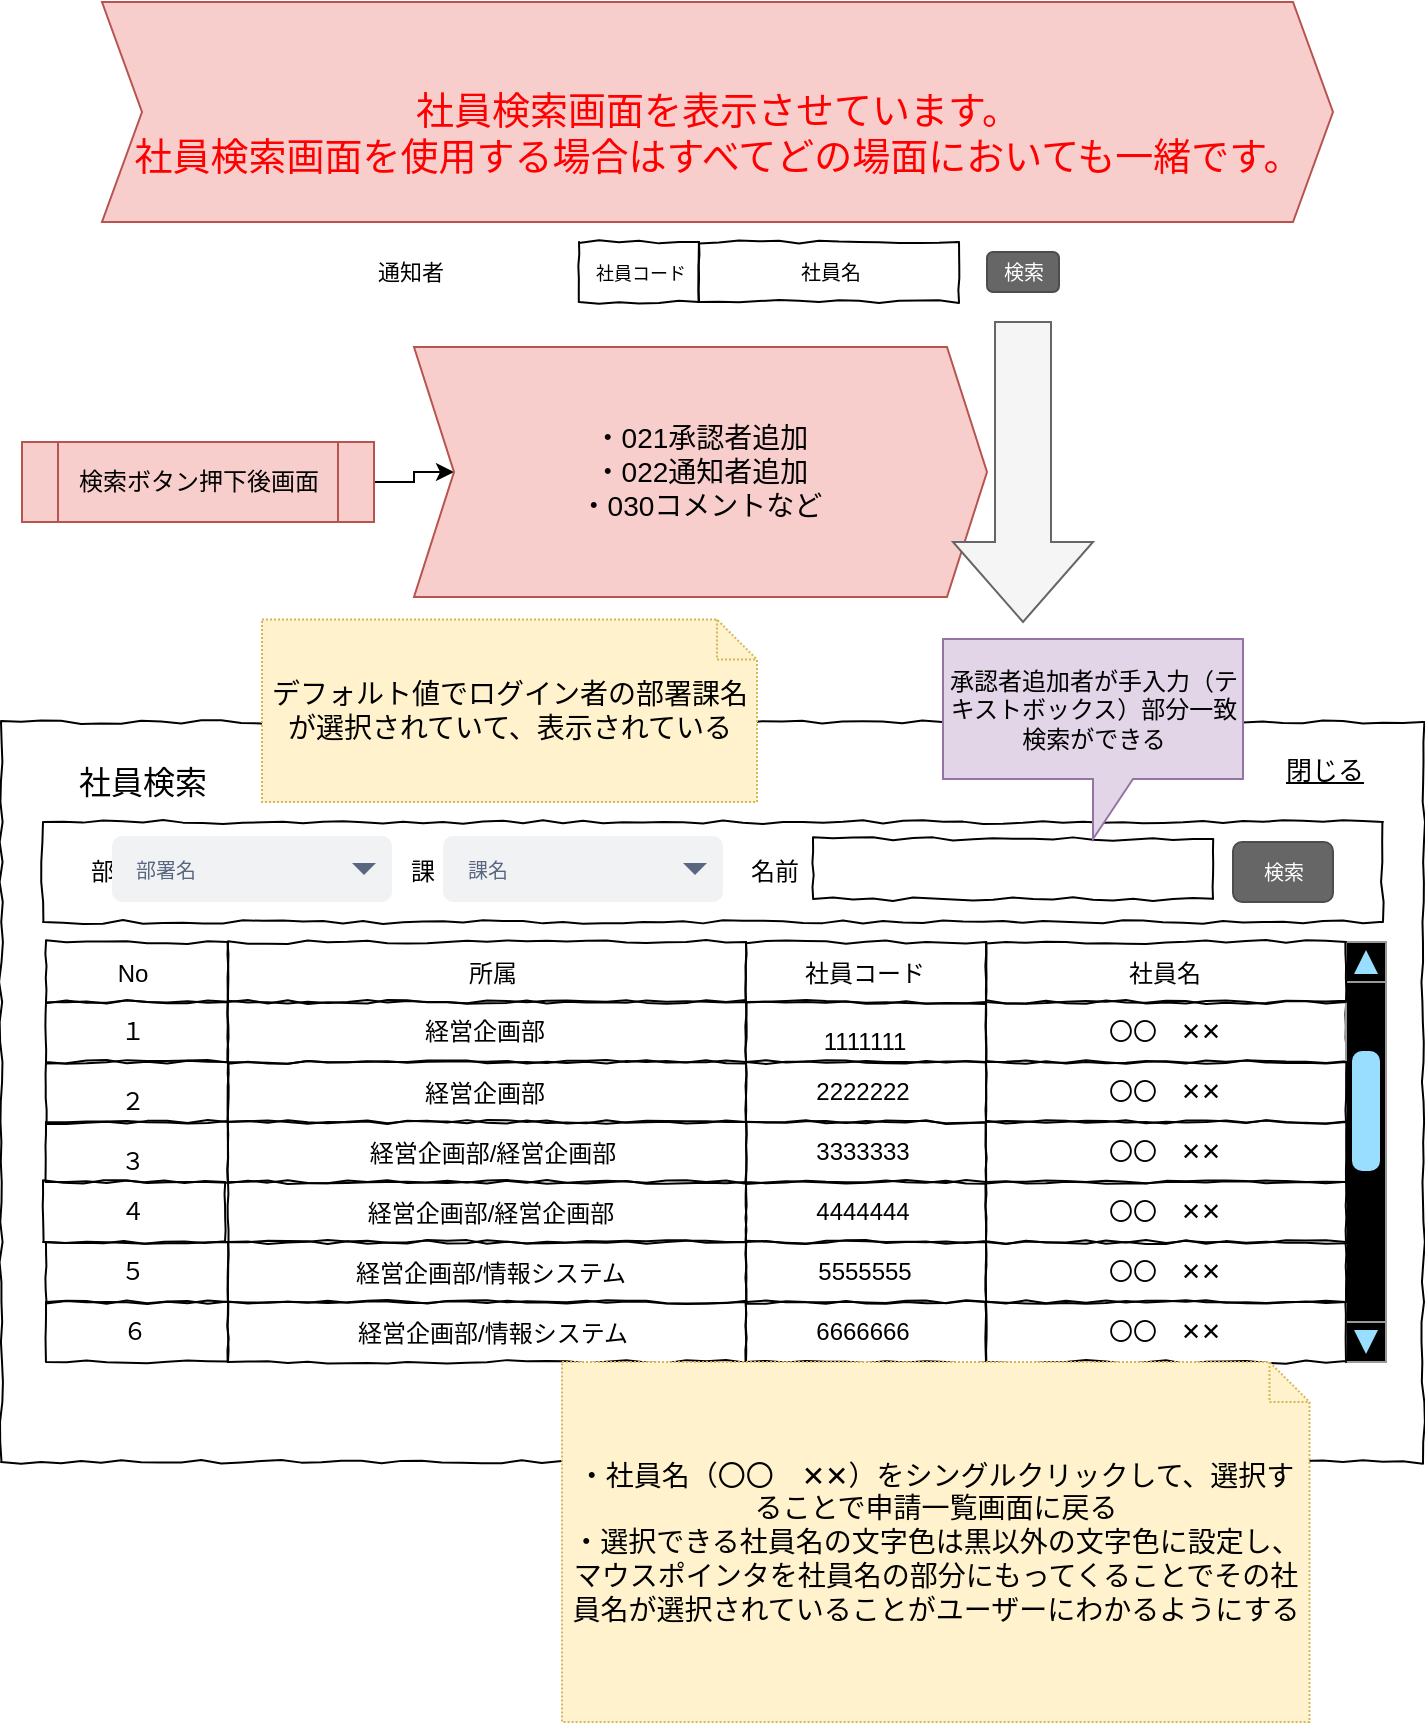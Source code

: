 <mxfile version="15.5.2" type="device" pages="10"><diagram id="FGTlM_5WSu9fYwP7XsB2" name="s015通知者選択"><mxGraphModel dx="1422" dy="762" grid="1" gridSize="10" guides="1" tooltips="1" connect="1" arrows="1" fold="1" page="1" pageScale="1" pageWidth="827" pageHeight="1169" math="0" shadow="0"><root><mxCell id="Nb1xzKoo2c1uaYIsCbrv-0"/><mxCell id="Nb1xzKoo2c1uaYIsCbrv-1" parent="Nb1xzKoo2c1uaYIsCbrv-0"/><mxCell id="VFxX-XK10mLOCWnmujYx-0" value="" style="edgeStyle=orthogonalEdgeStyle;rounded=0;orthogonalLoop=1;jettySize=auto;html=1;entryX=0;entryY=0.5;entryDx=0;entryDy=0;" parent="Nb1xzKoo2c1uaYIsCbrv-1" source="VFxX-XK10mLOCWnmujYx-1" target="VFxX-XK10mLOCWnmujYx-72" edge="1"><mxGeometry relative="1" as="geometry"><mxPoint x="300" y="720" as="targetPoint"/></mxGeometry></mxCell><mxCell id="VFxX-XK10mLOCWnmujYx-1" value="検索ボタン押下後画面" style="shape=process;whiteSpace=wrap;html=1;backgroundOutline=1;fillColor=#f8cecc;strokeColor=#b85450;" parent="Nb1xzKoo2c1uaYIsCbrv-1" vertex="1"><mxGeometry x="50" y="620" width="176" height="40" as="geometry"/></mxCell><mxCell id="VFxX-XK10mLOCWnmujYx-2" value="" style="whiteSpace=wrap;html=1;rounded=0;shadow=0;labelBackgroundColor=none;strokeColor=#000000;strokeWidth=1;fontFamily=Verdana;fontSize=12;fontColor=#000000;align=center;comic=1;" parent="Nb1xzKoo2c1uaYIsCbrv-1" vertex="1"><mxGeometry x="39.5" y="760" width="711" height="370" as="geometry"/></mxCell><mxCell id="VFxX-XK10mLOCWnmujYx-3" value="&lt;font style=&quot;font-size: 16px&quot;&gt;社員検索&lt;/font&gt;" style="text;html=1;resizable=0;autosize=1;align=center;verticalAlign=middle;points=[];fillColor=none;strokeColor=none;rounded=0;dashed=1;fontSize=14;" parent="Nb1xzKoo2c1uaYIsCbrv-1" vertex="1"><mxGeometry x="69.5" y="780" width="80" height="20" as="geometry"/></mxCell><mxCell id="VFxX-XK10mLOCWnmujYx-4" value="" style="whiteSpace=wrap;html=1;rounded=0;shadow=0;labelBackgroundColor=none;strokeColor=#000000;strokeWidth=1;fillColor=none;fontFamily=Verdana;fontSize=12;fontColor=#000000;align=center;comic=1;" parent="Nb1xzKoo2c1uaYIsCbrv-1" vertex="1"><mxGeometry x="60.5" y="810" width="670" height="50" as="geometry"/></mxCell><mxCell id="VFxX-XK10mLOCWnmujYx-5" value="&lt;font style=&quot;font-size: 12px&quot;&gt;部&lt;/font&gt;" style="text;html=1;resizable=0;autosize=1;align=center;verticalAlign=middle;points=[];fillColor=none;strokeColor=none;rounded=0;dashed=1;fontSize=27;" parent="Nb1xzKoo2c1uaYIsCbrv-1" vertex="1"><mxGeometry x="74.5" y="810" width="30" height="40" as="geometry"/></mxCell><mxCell id="VFxX-XK10mLOCWnmujYx-6" value="&lt;font style=&quot;font-size: 10px&quot;&gt;部署名&lt;/font&gt;" style="rounded=1;fillColor=#F1F2F4;strokeColor=none;html=1;fontColor=#596780;align=left;fontSize=12;spacingLeft=10;sketch=0;" parent="Nb1xzKoo2c1uaYIsCbrv-1" vertex="1"><mxGeometry x="95" y="817" width="140" height="33" as="geometry"/></mxCell><mxCell id="VFxX-XK10mLOCWnmujYx-7" value="" style="shape=triangle;direction=south;fillColor=#596780;strokeColor=none;html=1;sketch=0;" parent="VFxX-XK10mLOCWnmujYx-6" vertex="1"><mxGeometry x="1" y="0.5" width="12" height="6" relative="1" as="geometry"><mxPoint x="-20" y="-3" as="offset"/></mxGeometry></mxCell><mxCell id="VFxX-XK10mLOCWnmujYx-8" value="&lt;font style=&quot;font-size: 10px&quot;&gt;課名&lt;/font&gt;" style="rounded=1;fillColor=#F1F2F4;strokeColor=none;html=1;fontColor=#596780;align=left;fontSize=12;spacingLeft=10;sketch=0;" parent="Nb1xzKoo2c1uaYIsCbrv-1" vertex="1"><mxGeometry x="260.5" y="817" width="140" height="33" as="geometry"/></mxCell><mxCell id="VFxX-XK10mLOCWnmujYx-9" value="" style="shape=triangle;direction=south;fillColor=#596780;strokeColor=none;html=1;sketch=0;" parent="VFxX-XK10mLOCWnmujYx-8" vertex="1"><mxGeometry x="1" y="0.5" width="12" height="6" relative="1" as="geometry"><mxPoint x="-20" y="-3" as="offset"/></mxGeometry></mxCell><mxCell id="VFxX-XK10mLOCWnmujYx-10" value="&lt;font style=&quot;font-size: 12px&quot;&gt;課&lt;/font&gt;" style="text;html=1;resizable=0;autosize=1;align=center;verticalAlign=middle;points=[];fillColor=none;strokeColor=none;rounded=0;dashed=1;fontSize=27;" parent="Nb1xzKoo2c1uaYIsCbrv-1" vertex="1"><mxGeometry x="235" y="810" width="30" height="40" as="geometry"/></mxCell><mxCell id="VFxX-XK10mLOCWnmujYx-11" value="&lt;font style=&quot;font-size: 12px&quot;&gt;名前&lt;/font&gt;" style="text;html=1;resizable=0;autosize=1;align=center;verticalAlign=middle;points=[];fillColor=none;strokeColor=none;rounded=0;dashed=1;fontSize=27;" parent="Nb1xzKoo2c1uaYIsCbrv-1" vertex="1"><mxGeometry x="405.5" y="810" width="40" height="40" as="geometry"/></mxCell><mxCell id="VFxX-XK10mLOCWnmujYx-12" value="" style="whiteSpace=wrap;html=1;rounded=0;shadow=0;labelBackgroundColor=none;strokeColor=#000000;strokeWidth=1;fillColor=none;fontFamily=Verdana;fontSize=12;fontColor=#000000;align=center;comic=1;" parent="Nb1xzKoo2c1uaYIsCbrv-1" vertex="1"><mxGeometry x="445.5" y="818.5" width="200" height="30" as="geometry"/></mxCell><mxCell id="VFxX-XK10mLOCWnmujYx-13" value="検索" style="rounded=1;html=1;shadow=0;dashed=0;whiteSpace=wrap;fontSize=10;fillColor=#666666;align=center;strokeColor=#4D4D4D;fontColor=#ffffff;" parent="Nb1xzKoo2c1uaYIsCbrv-1" vertex="1"><mxGeometry x="655.5" y="820" width="50" height="30" as="geometry"/></mxCell><mxCell id="VFxX-XK10mLOCWnmujYx-14" value="" style="whiteSpace=wrap;html=1;rounded=0;shadow=0;labelBackgroundColor=none;strokeColor=#000000;strokeWidth=1;fillColor=none;fontFamily=Verdana;fontSize=12;fontColor=#000000;align=center;comic=1;" parent="Nb1xzKoo2c1uaYIsCbrv-1" vertex="1"><mxGeometry x="62" y="870" width="91" height="30" as="geometry"/></mxCell><mxCell id="VFxX-XK10mLOCWnmujYx-15" value="" style="whiteSpace=wrap;html=1;rounded=0;shadow=0;labelBackgroundColor=none;strokeColor=#000000;strokeWidth=1;fillColor=none;fontFamily=Verdana;fontSize=12;fontColor=#000000;align=center;comic=1;" parent="Nb1xzKoo2c1uaYIsCbrv-1" vertex="1"><mxGeometry x="153" y="870" width="259" height="30" as="geometry"/></mxCell><mxCell id="VFxX-XK10mLOCWnmujYx-16" value="" style="whiteSpace=wrap;html=1;rounded=0;shadow=0;labelBackgroundColor=none;strokeColor=#000000;strokeWidth=1;fillColor=none;fontFamily=Verdana;fontSize=12;fontColor=#000000;align=center;comic=1;" parent="Nb1xzKoo2c1uaYIsCbrv-1" vertex="1"><mxGeometry x="412" y="870" width="120" height="30" as="geometry"/></mxCell><mxCell id="VFxX-XK10mLOCWnmujYx-17" value="" style="whiteSpace=wrap;html=1;rounded=0;shadow=0;labelBackgroundColor=none;strokeColor=#000000;strokeWidth=1;fillColor=none;fontFamily=Verdana;fontSize=12;fontColor=#000000;align=center;comic=1;" parent="Nb1xzKoo2c1uaYIsCbrv-1" vertex="1"><mxGeometry x="532" y="900" width="180" height="30" as="geometry"/></mxCell><mxCell id="VFxX-XK10mLOCWnmujYx-18" value="" style="verticalLabelPosition=bottom;shadow=0;dashed=0;align=center;html=1;verticalAlign=top;strokeWidth=1;shape=mxgraph.mockup.navigation.scrollBar;strokeColor=#999999;barPos=68.621;fillColor2=#99ddff;strokeColor2=none;direction=north;fontSize=9;fontColor=#000000;fillColor=#000000;" parent="Nb1xzKoo2c1uaYIsCbrv-1" vertex="1"><mxGeometry x="712" y="870" width="10" height="210" as="geometry"/></mxCell><mxCell id="VFxX-XK10mLOCWnmujYx-19" value="&lt;font style=&quot;font-size: 12px&quot;&gt;No&lt;/font&gt;" style="text;html=1;resizable=0;autosize=1;align=center;verticalAlign=middle;points=[];fillColor=none;strokeColor=none;rounded=0;dashed=1;fontSize=14;" parent="Nb1xzKoo2c1uaYIsCbrv-1" vertex="1"><mxGeometry x="90" y="875" width="30" height="20" as="geometry"/></mxCell><mxCell id="VFxX-XK10mLOCWnmujYx-20" value="&lt;font style=&quot;font-size: 12px&quot;&gt;所属&lt;/font&gt;" style="text;html=1;resizable=0;autosize=1;align=center;verticalAlign=middle;points=[];fillColor=none;strokeColor=none;rounded=0;dashed=1;fontSize=14;" parent="Nb1xzKoo2c1uaYIsCbrv-1" vertex="1"><mxGeometry x="264.5" y="875" width="40" height="20" as="geometry"/></mxCell><mxCell id="VFxX-XK10mLOCWnmujYx-21" value="&lt;font style=&quot;font-size: 12px&quot;&gt;社員コード&lt;/font&gt;" style="text;html=1;resizable=0;autosize=1;align=center;verticalAlign=middle;points=[];fillColor=none;strokeColor=none;rounded=0;dashed=1;fontSize=14;" parent="Nb1xzKoo2c1uaYIsCbrv-1" vertex="1"><mxGeometry x="430.5" y="875" width="80" height="20" as="geometry"/></mxCell><mxCell id="VFxX-XK10mLOCWnmujYx-22" value="&lt;font style=&quot;font-size: 12px&quot;&gt;社員名&lt;/font&gt;" style="text;html=1;resizable=0;autosize=1;align=center;verticalAlign=middle;points=[];fillColor=none;strokeColor=none;rounded=0;dashed=1;fontSize=14;" parent="Nb1xzKoo2c1uaYIsCbrv-1" vertex="1"><mxGeometry x="595.5" y="875" width="50" height="20" as="geometry"/></mxCell><mxCell id="VFxX-XK10mLOCWnmujYx-23" value="" style="whiteSpace=wrap;html=1;rounded=0;shadow=0;labelBackgroundColor=none;strokeColor=#000000;strokeWidth=1;fillColor=none;fontFamily=Verdana;fontSize=12;fontColor=#000000;align=center;comic=1;" parent="Nb1xzKoo2c1uaYIsCbrv-1" vertex="1"><mxGeometry x="62" y="900" width="91" height="30" as="geometry"/></mxCell><mxCell id="VFxX-XK10mLOCWnmujYx-24" value="" style="whiteSpace=wrap;html=1;rounded=0;shadow=0;labelBackgroundColor=none;strokeColor=#000000;strokeWidth=1;fillColor=none;fontFamily=Verdana;fontSize=12;fontColor=#000000;align=center;comic=1;" parent="Nb1xzKoo2c1uaYIsCbrv-1" vertex="1"><mxGeometry x="62" y="930" width="91" height="30" as="geometry"/></mxCell><mxCell id="VFxX-XK10mLOCWnmujYx-25" value="" style="whiteSpace=wrap;html=1;rounded=0;shadow=0;labelBackgroundColor=none;strokeColor=#000000;strokeWidth=1;fillColor=none;fontFamily=Verdana;fontSize=12;fontColor=#000000;align=center;comic=1;" parent="Nb1xzKoo2c1uaYIsCbrv-1" vertex="1"><mxGeometry x="62" y="960" width="91" height="30" as="geometry"/></mxCell><mxCell id="VFxX-XK10mLOCWnmujYx-26" value="" style="whiteSpace=wrap;html=1;rounded=0;shadow=0;labelBackgroundColor=none;strokeColor=#000000;strokeWidth=1;fillColor=none;fontFamily=Verdana;fontSize=12;fontColor=#000000;align=center;comic=1;" parent="Nb1xzKoo2c1uaYIsCbrv-1" vertex="1"><mxGeometry x="60.5" y="990" width="91" height="30" as="geometry"/></mxCell><mxCell id="VFxX-XK10mLOCWnmujYx-27" value="" style="whiteSpace=wrap;html=1;rounded=0;shadow=0;labelBackgroundColor=none;strokeColor=#000000;strokeWidth=1;fillColor=none;fontFamily=Verdana;fontSize=12;fontColor=#000000;align=center;comic=1;" parent="Nb1xzKoo2c1uaYIsCbrv-1" vertex="1"><mxGeometry x="62" y="1020" width="91" height="30" as="geometry"/></mxCell><mxCell id="VFxX-XK10mLOCWnmujYx-28" value="" style="whiteSpace=wrap;html=1;rounded=0;shadow=0;labelBackgroundColor=none;strokeColor=#000000;strokeWidth=1;fillColor=none;fontFamily=Verdana;fontSize=12;fontColor=#000000;align=center;comic=1;" parent="Nb1xzKoo2c1uaYIsCbrv-1" vertex="1"><mxGeometry x="62" y="1050" width="91" height="30" as="geometry"/></mxCell><mxCell id="VFxX-XK10mLOCWnmujYx-29" value="" style="whiteSpace=wrap;html=1;rounded=0;shadow=0;labelBackgroundColor=none;strokeColor=#000000;strokeWidth=1;fillColor=none;fontFamily=Verdana;fontSize=12;fontColor=#000000;align=center;comic=1;" parent="Nb1xzKoo2c1uaYIsCbrv-1" vertex="1"><mxGeometry x="153" y="900" width="259" height="30" as="geometry"/></mxCell><mxCell id="VFxX-XK10mLOCWnmujYx-30" value="&lt;span style=&quot;color: rgba(0 , 0 , 0 , 0) ; font-family: monospace ; font-size: 0px&quot;&gt;%3CmxGraphModel%3E%3Croot%3E%3CmxCell%20id%3D%220%22%2F%3E%3CmxCell%20id%3D%221%22%20parent%3D%220%22%2F%3E%3CmxCell%20id%3D%222%22%20value%3D%22%E7%A4%BE%E5%93%A1%E6%A4%9C%E7%B4%A2%22%20style%3D%22text%3Bhtml%3D1%3Bresizable%3D0%3Bautosize%3D1%3Balign%3Dcenter%3BverticalAlign%3Dmiddle%3Bpoints%3D%5B%5D%3BfillColor%3Dnone%3BstrokeColor%3Dnone%3Brounded%3D0%3Bdashed%3D1%3BfontSize%3D14%3B%22%20vertex%3D%221%22%20parent%3D%221%22%3E%3CmxGeometry%20x%3D%22144%22%20y%3D%22620%22%20width%3D%2270%22%20height%3D%2220%22%20as%3D%22geometry%22%2F%3E%3C%2FmxCell%3E%3C%2Froot%3E%3C%2FmxGraphModel%3E&lt;/span&gt;" style="whiteSpace=wrap;html=1;rounded=0;shadow=0;labelBackgroundColor=none;strokeColor=#000000;strokeWidth=1;fillColor=none;fontFamily=Verdana;fontSize=12;fontColor=#000000;align=center;comic=1;" parent="Nb1xzKoo2c1uaYIsCbrv-1" vertex="1"><mxGeometry x="153" y="930" width="259" height="30" as="geometry"/></mxCell><mxCell id="VFxX-XK10mLOCWnmujYx-31" value="" style="whiteSpace=wrap;html=1;rounded=0;shadow=0;labelBackgroundColor=none;strokeColor=#000000;strokeWidth=1;fillColor=none;fontFamily=Verdana;fontSize=12;fontColor=#000000;align=center;comic=1;" parent="Nb1xzKoo2c1uaYIsCbrv-1" vertex="1"><mxGeometry x="153" y="960" width="259" height="30" as="geometry"/></mxCell><mxCell id="VFxX-XK10mLOCWnmujYx-32" value="" style="whiteSpace=wrap;html=1;rounded=0;shadow=0;labelBackgroundColor=none;strokeColor=#000000;strokeWidth=1;fillColor=none;fontFamily=Verdana;fontSize=12;fontColor=#000000;align=center;comic=1;" parent="Nb1xzKoo2c1uaYIsCbrv-1" vertex="1"><mxGeometry x="153" y="990" width="259" height="30" as="geometry"/></mxCell><mxCell id="VFxX-XK10mLOCWnmujYx-33" value="" style="whiteSpace=wrap;html=1;rounded=0;shadow=0;labelBackgroundColor=none;strokeColor=#000000;strokeWidth=1;fillColor=none;fontFamily=Verdana;fontSize=12;fontColor=#000000;align=center;comic=1;" parent="Nb1xzKoo2c1uaYIsCbrv-1" vertex="1"><mxGeometry x="153" y="1020" width="259" height="30" as="geometry"/></mxCell><mxCell id="VFxX-XK10mLOCWnmujYx-34" value="" style="whiteSpace=wrap;html=1;rounded=0;shadow=0;labelBackgroundColor=none;strokeColor=#000000;strokeWidth=1;fillColor=none;fontFamily=Verdana;fontSize=12;fontColor=#000000;align=center;comic=1;" parent="Nb1xzKoo2c1uaYIsCbrv-1" vertex="1"><mxGeometry x="153" y="1050" width="259" height="30" as="geometry"/></mxCell><mxCell id="VFxX-XK10mLOCWnmujYx-35" value="" style="whiteSpace=wrap;html=1;rounded=0;shadow=0;labelBackgroundColor=none;strokeColor=#000000;strokeWidth=1;fillColor=none;fontFamily=Verdana;fontSize=12;fontColor=#000000;align=center;comic=1;" parent="Nb1xzKoo2c1uaYIsCbrv-1" vertex="1"><mxGeometry x="412" y="900" width="120" height="30" as="geometry"/></mxCell><mxCell id="VFxX-XK10mLOCWnmujYx-36" value="" style="whiteSpace=wrap;html=1;rounded=0;shadow=0;labelBackgroundColor=none;strokeColor=#000000;strokeWidth=1;fillColor=none;fontFamily=Verdana;fontSize=12;fontColor=#000000;align=center;comic=1;" parent="Nb1xzKoo2c1uaYIsCbrv-1" vertex="1"><mxGeometry x="412" y="930" width="120" height="30" as="geometry"/></mxCell><mxCell id="VFxX-XK10mLOCWnmujYx-37" value="" style="whiteSpace=wrap;html=1;rounded=0;shadow=0;labelBackgroundColor=none;strokeColor=#000000;strokeWidth=1;fillColor=none;fontFamily=Verdana;fontSize=12;fontColor=#000000;align=center;comic=1;" parent="Nb1xzKoo2c1uaYIsCbrv-1" vertex="1"><mxGeometry x="412" y="960" width="120" height="30" as="geometry"/></mxCell><mxCell id="VFxX-XK10mLOCWnmujYx-38" value="" style="whiteSpace=wrap;html=1;rounded=0;shadow=0;labelBackgroundColor=none;strokeColor=#000000;strokeWidth=1;fillColor=none;fontFamily=Verdana;fontSize=12;fontColor=#000000;align=center;comic=1;" parent="Nb1xzKoo2c1uaYIsCbrv-1" vertex="1"><mxGeometry x="412" y="990" width="120" height="30" as="geometry"/></mxCell><mxCell id="VFxX-XK10mLOCWnmujYx-39" value="" style="whiteSpace=wrap;html=1;rounded=0;shadow=0;labelBackgroundColor=none;strokeColor=#000000;strokeWidth=1;fillColor=none;fontFamily=Verdana;fontSize=12;fontColor=#000000;align=center;comic=1;" parent="Nb1xzKoo2c1uaYIsCbrv-1" vertex="1"><mxGeometry x="412" y="1020" width="120" height="30" as="geometry"/></mxCell><mxCell id="VFxX-XK10mLOCWnmujYx-40" value="" style="whiteSpace=wrap;html=1;rounded=0;shadow=0;labelBackgroundColor=none;strokeColor=#000000;strokeWidth=1;fillColor=none;fontFamily=Verdana;fontSize=12;fontColor=#000000;align=center;comic=1;" parent="Nb1xzKoo2c1uaYIsCbrv-1" vertex="1"><mxGeometry x="412" y="1050" width="120" height="30" as="geometry"/></mxCell><mxCell id="VFxX-XK10mLOCWnmujYx-41" value="" style="whiteSpace=wrap;html=1;rounded=0;shadow=0;labelBackgroundColor=none;strokeColor=#000000;strokeWidth=1;fillColor=none;fontFamily=Verdana;fontSize=12;fontColor=#000000;align=center;comic=1;" parent="Nb1xzKoo2c1uaYIsCbrv-1" vertex="1"><mxGeometry x="532" y="930" width="180" height="30" as="geometry"/></mxCell><mxCell id="VFxX-XK10mLOCWnmujYx-42" value="" style="whiteSpace=wrap;html=1;rounded=0;shadow=0;labelBackgroundColor=none;strokeColor=#000000;strokeWidth=1;fillColor=none;fontFamily=Verdana;fontSize=12;fontColor=#000000;align=center;comic=1;" parent="Nb1xzKoo2c1uaYIsCbrv-1" vertex="1"><mxGeometry x="532" y="960" width="180" height="30" as="geometry"/></mxCell><mxCell id="VFxX-XK10mLOCWnmujYx-43" value="" style="whiteSpace=wrap;html=1;rounded=0;shadow=0;labelBackgroundColor=none;strokeColor=#000000;strokeWidth=1;fillColor=none;fontFamily=Verdana;fontSize=12;fontColor=#000000;align=center;comic=1;" parent="Nb1xzKoo2c1uaYIsCbrv-1" vertex="1"><mxGeometry x="532" y="990" width="180" height="30" as="geometry"/></mxCell><mxCell id="VFxX-XK10mLOCWnmujYx-44" value="" style="whiteSpace=wrap;html=1;rounded=0;shadow=0;labelBackgroundColor=none;strokeColor=#000000;strokeWidth=1;fillColor=none;fontFamily=Verdana;fontSize=12;fontColor=#000000;align=center;comic=1;" parent="Nb1xzKoo2c1uaYIsCbrv-1" vertex="1"><mxGeometry x="532" y="1020" width="180" height="30" as="geometry"/></mxCell><mxCell id="VFxX-XK10mLOCWnmujYx-45" value="" style="whiteSpace=wrap;html=1;rounded=0;shadow=0;labelBackgroundColor=none;strokeColor=#000000;strokeWidth=1;fillColor=none;fontFamily=Verdana;fontSize=12;fontColor=#000000;align=center;comic=1;" parent="Nb1xzKoo2c1uaYIsCbrv-1" vertex="1"><mxGeometry x="532" y="1050" width="180" height="30" as="geometry"/></mxCell><mxCell id="VFxX-XK10mLOCWnmujYx-46" value="&lt;font style=&quot;font-size: 12px&quot;&gt;１&lt;/font&gt;" style="text;html=1;resizable=0;autosize=1;align=center;verticalAlign=middle;points=[];fillColor=none;strokeColor=none;rounded=0;dashed=1;fontSize=27;" parent="Nb1xzKoo2c1uaYIsCbrv-1" vertex="1"><mxGeometry x="89.5" y="890" width="30" height="40" as="geometry"/></mxCell><mxCell id="VFxX-XK10mLOCWnmujYx-47" value="&lt;span style=&quot;font-size: 12px&quot;&gt;２&lt;/span&gt;" style="text;html=1;resizable=0;autosize=1;align=center;verticalAlign=middle;points=[];fillColor=none;strokeColor=none;rounded=0;dashed=1;fontSize=27;" parent="Nb1xzKoo2c1uaYIsCbrv-1" vertex="1"><mxGeometry x="89.5" y="925" width="30" height="40" as="geometry"/></mxCell><mxCell id="VFxX-XK10mLOCWnmujYx-48" value="&lt;span style=&quot;font-size: 12px&quot;&gt;３&lt;/span&gt;" style="text;html=1;resizable=0;autosize=1;align=center;verticalAlign=middle;points=[];fillColor=none;strokeColor=none;rounded=0;dashed=1;fontSize=27;" parent="Nb1xzKoo2c1uaYIsCbrv-1" vertex="1"><mxGeometry x="90" y="955" width="30" height="40" as="geometry"/></mxCell><mxCell id="VFxX-XK10mLOCWnmujYx-49" value="&lt;span style=&quot;font-size: 12px&quot;&gt;４&lt;/span&gt;" style="text;html=1;resizable=0;autosize=1;align=center;verticalAlign=middle;points=[];fillColor=none;strokeColor=none;rounded=0;dashed=1;fontSize=27;" parent="Nb1xzKoo2c1uaYIsCbrv-1" vertex="1"><mxGeometry x="89.5" y="980" width="30" height="40" as="geometry"/></mxCell><mxCell id="VFxX-XK10mLOCWnmujYx-50" value="&lt;span style=&quot;font-size: 12px&quot;&gt;５&lt;/span&gt;" style="text;html=1;resizable=0;autosize=1;align=center;verticalAlign=middle;points=[];fillColor=none;strokeColor=none;rounded=0;dashed=1;fontSize=27;" parent="Nb1xzKoo2c1uaYIsCbrv-1" vertex="1"><mxGeometry x="89.5" y="1010" width="30" height="40" as="geometry"/></mxCell><mxCell id="VFxX-XK10mLOCWnmujYx-51" value="&lt;span style=&quot;font-size: 12px&quot;&gt;６&lt;/span&gt;" style="text;html=1;resizable=0;autosize=1;align=center;verticalAlign=middle;points=[];fillColor=none;strokeColor=none;rounded=0;dashed=1;fontSize=27;" parent="Nb1xzKoo2c1uaYIsCbrv-1" vertex="1"><mxGeometry x="91" y="1040" width="30" height="40" as="geometry"/></mxCell><mxCell id="VFxX-XK10mLOCWnmujYx-52" value="&lt;span style=&quot;font-size: 12px&quot;&gt;経営企画部&lt;/span&gt;" style="text;html=1;resizable=0;autosize=1;align=center;verticalAlign=middle;points=[];fillColor=none;strokeColor=none;rounded=0;dashed=1;fontSize=27;" parent="Nb1xzKoo2c1uaYIsCbrv-1" vertex="1"><mxGeometry x="240.5" y="890" width="80" height="40" as="geometry"/></mxCell><mxCell id="VFxX-XK10mLOCWnmujYx-53" value="&lt;font style=&quot;font-size: 12px&quot;&gt;経営企画部&lt;/font&gt;" style="text;html=1;resizable=0;autosize=1;align=center;verticalAlign=middle;points=[];fillColor=none;strokeColor=none;rounded=0;dashed=1;fontSize=14;" parent="Nb1xzKoo2c1uaYIsCbrv-1" vertex="1"><mxGeometry x="240.5" y="935" width="80" height="20" as="geometry"/></mxCell><mxCell id="VFxX-XK10mLOCWnmujYx-54" value="&lt;font style=&quot;font-size: 12px&quot;&gt;経営企画部/経営企画部&lt;/font&gt;" style="text;html=1;resizable=0;autosize=1;align=center;verticalAlign=middle;points=[];fillColor=none;strokeColor=none;rounded=0;dashed=1;fontSize=14;" parent="Nb1xzKoo2c1uaYIsCbrv-1" vertex="1"><mxGeometry x="214.5" y="965" width="140" height="20" as="geometry"/></mxCell><mxCell id="VFxX-XK10mLOCWnmujYx-55" value="&lt;font style=&quot;font-size: 12px&quot;&gt;経営企画部/経営企画部&lt;/font&gt;" style="text;html=1;resizable=0;autosize=1;align=center;verticalAlign=middle;points=[];fillColor=none;strokeColor=none;rounded=0;dashed=1;fontSize=14;" parent="Nb1xzKoo2c1uaYIsCbrv-1" vertex="1"><mxGeometry x="213.5" y="995" width="140" height="20" as="geometry"/></mxCell><mxCell id="VFxX-XK10mLOCWnmujYx-56" value="&lt;font style=&quot;font-size: 12px&quot;&gt;経営企画部/情報システム&lt;/font&gt;" style="text;html=1;resizable=0;autosize=1;align=center;verticalAlign=middle;points=[];fillColor=none;strokeColor=none;rounded=0;dashed=1;fontSize=14;" parent="Nb1xzKoo2c1uaYIsCbrv-1" vertex="1"><mxGeometry x="208.5" y="1025" width="150" height="20" as="geometry"/></mxCell><mxCell id="VFxX-XK10mLOCWnmujYx-57" value="&lt;font style=&quot;font-size: 12px&quot;&gt;経営企画部/情報システム&lt;/font&gt;" style="text;html=1;resizable=0;autosize=1;align=center;verticalAlign=middle;points=[];fillColor=none;strokeColor=none;rounded=0;dashed=1;fontSize=14;" parent="Nb1xzKoo2c1uaYIsCbrv-1" vertex="1"><mxGeometry x="209.5" y="1055" width="150" height="20" as="geometry"/></mxCell><mxCell id="VFxX-XK10mLOCWnmujYx-58" value="&lt;span style=&quot;font-size: 12px&quot;&gt;1111111&lt;/span&gt;" style="text;html=1;resizable=0;autosize=1;align=center;verticalAlign=middle;points=[];fillColor=none;strokeColor=none;rounded=0;dashed=1;fontSize=27;" parent="Nb1xzKoo2c1uaYIsCbrv-1" vertex="1"><mxGeometry x="440.5" y="895" width="60" height="40" as="geometry"/></mxCell><mxCell id="VFxX-XK10mLOCWnmujYx-59" value="&lt;span style=&quot;font-size: 12px&quot;&gt;2222222&lt;/span&gt;" style="text;html=1;resizable=0;autosize=1;align=center;verticalAlign=middle;points=[];fillColor=none;strokeColor=none;rounded=0;dashed=1;fontSize=27;" parent="Nb1xzKoo2c1uaYIsCbrv-1" vertex="1"><mxGeometry x="439.5" y="920" width="60" height="40" as="geometry"/></mxCell><mxCell id="VFxX-XK10mLOCWnmujYx-60" value="&lt;span style=&quot;font-size: 12px&quot;&gt;3333333&lt;/span&gt;" style="text;html=1;resizable=0;autosize=1;align=center;verticalAlign=middle;points=[];fillColor=none;strokeColor=none;rounded=0;dashed=1;fontSize=27;" parent="Nb1xzKoo2c1uaYIsCbrv-1" vertex="1"><mxGeometry x="439.5" y="950" width="60" height="40" as="geometry"/></mxCell><mxCell id="VFxX-XK10mLOCWnmujYx-61" value="&lt;span style=&quot;font-size: 12px&quot;&gt;4444444&lt;/span&gt;" style="text;html=1;resizable=0;autosize=1;align=center;verticalAlign=middle;points=[];fillColor=none;strokeColor=none;rounded=0;dashed=1;fontSize=27;" parent="Nb1xzKoo2c1uaYIsCbrv-1" vertex="1"><mxGeometry x="439.5" y="980" width="60" height="40" as="geometry"/></mxCell><mxCell id="VFxX-XK10mLOCWnmujYx-62" value="&lt;span style=&quot;font-size: 12px&quot;&gt;5555555&lt;/span&gt;" style="text;html=1;resizable=0;autosize=1;align=center;verticalAlign=middle;points=[];fillColor=none;strokeColor=none;rounded=0;dashed=1;fontSize=27;" parent="Nb1xzKoo2c1uaYIsCbrv-1" vertex="1"><mxGeometry x="440.5" y="1010" width="60" height="40" as="geometry"/></mxCell><mxCell id="VFxX-XK10mLOCWnmujYx-63" value="&lt;span style=&quot;font-size: 12px&quot;&gt;6666666&lt;/span&gt;" style="text;html=1;resizable=0;autosize=1;align=center;verticalAlign=middle;points=[];fillColor=none;strokeColor=none;rounded=0;dashed=1;fontSize=27;" parent="Nb1xzKoo2c1uaYIsCbrv-1" vertex="1"><mxGeometry x="439.5" y="1040" width="60" height="40" as="geometry"/></mxCell><mxCell id="VFxX-XK10mLOCWnmujYx-64" value="&lt;font style=&quot;font-size: 12px&quot;&gt;〇〇　✕✕&lt;/font&gt;" style="text;html=1;resizable=0;autosize=1;align=center;verticalAlign=middle;points=[];fillColor=none;strokeColor=none;rounded=0;dashed=1;fontSize=27;" parent="Nb1xzKoo2c1uaYIsCbrv-1" vertex="1"><mxGeometry x="585.5" y="890" width="70" height="40" as="geometry"/></mxCell><mxCell id="VFxX-XK10mLOCWnmujYx-65" value="&lt;font style=&quot;font-size: 12px&quot;&gt;〇〇　✕✕&lt;/font&gt;" style="text;html=1;resizable=0;autosize=1;align=center;verticalAlign=middle;points=[];fillColor=none;strokeColor=none;rounded=0;dashed=1;fontSize=27;" parent="Nb1xzKoo2c1uaYIsCbrv-1" vertex="1"><mxGeometry x="585.5" y="920" width="70" height="40" as="geometry"/></mxCell><mxCell id="VFxX-XK10mLOCWnmujYx-66" value="&lt;font style=&quot;font-size: 12px&quot;&gt;〇〇　✕✕&lt;/font&gt;" style="text;html=1;resizable=0;autosize=1;align=center;verticalAlign=middle;points=[];fillColor=none;strokeColor=none;rounded=0;dashed=1;fontSize=27;" parent="Nb1xzKoo2c1uaYIsCbrv-1" vertex="1"><mxGeometry x="585.5" y="950" width="70" height="40" as="geometry"/></mxCell><mxCell id="VFxX-XK10mLOCWnmujYx-67" value="&lt;font style=&quot;font-size: 12px&quot;&gt;〇〇　✕✕&lt;/font&gt;" style="text;html=1;resizable=0;autosize=1;align=center;verticalAlign=middle;points=[];fillColor=none;strokeColor=none;rounded=0;dashed=1;fontSize=27;" parent="Nb1xzKoo2c1uaYIsCbrv-1" vertex="1"><mxGeometry x="585.5" y="980" width="70" height="40" as="geometry"/></mxCell><mxCell id="VFxX-XK10mLOCWnmujYx-68" value="&lt;font style=&quot;font-size: 12px&quot;&gt;〇〇　✕✕&lt;/font&gt;" style="text;html=1;resizable=0;autosize=1;align=center;verticalAlign=middle;points=[];fillColor=none;strokeColor=none;rounded=0;dashed=1;fontSize=27;" parent="Nb1xzKoo2c1uaYIsCbrv-1" vertex="1"><mxGeometry x="585.5" y="1010" width="70" height="40" as="geometry"/></mxCell><mxCell id="VFxX-XK10mLOCWnmujYx-69" value="&lt;font style=&quot;font-size: 12px&quot;&gt;〇〇　✕✕&lt;/font&gt;" style="text;html=1;resizable=0;autosize=1;align=center;verticalAlign=middle;points=[];fillColor=none;strokeColor=none;rounded=0;dashed=1;fontSize=27;" parent="Nb1xzKoo2c1uaYIsCbrv-1" vertex="1"><mxGeometry x="585.5" y="1040" width="70" height="40" as="geometry"/></mxCell><mxCell id="VFxX-XK10mLOCWnmujYx-70" value="承認者追加者が手入力（テキストボックス）部分一致検索ができる" style="shape=callout;whiteSpace=wrap;html=1;perimeter=calloutPerimeter;fillColor=#e1d5e7;strokeColor=#9673a6;" parent="Nb1xzKoo2c1uaYIsCbrv-1" vertex="1"><mxGeometry x="510.5" y="718.5" width="150" height="100" as="geometry"/></mxCell><mxCell id="VFxX-XK10mLOCWnmujYx-71" value="" style="whiteSpace=wrap;html=1;rounded=0;shadow=0;labelBackgroundColor=none;strokeColor=#000000;strokeWidth=1;fillColor=none;fontFamily=Verdana;fontSize=12;fontColor=#000000;align=center;comic=1;" parent="Nb1xzKoo2c1uaYIsCbrv-1" vertex="1"><mxGeometry x="532" y="870" width="180" height="30" as="geometry"/></mxCell><mxCell id="VFxX-XK10mLOCWnmujYx-72" value="&lt;font style=&quot;font-size: 14px&quot;&gt;・021承認者追加&lt;br&gt;・022通知者追加&lt;br&gt;・030コメントなど&lt;br&gt;&lt;/font&gt;" style="shape=step;perimeter=stepPerimeter;whiteSpace=wrap;html=1;fixedSize=1;strokeColor=#b85450;fillColor=#f8cecc;" parent="Nb1xzKoo2c1uaYIsCbrv-1" vertex="1"><mxGeometry x="246" y="572.5" width="286.5" height="125" as="geometry"/></mxCell><mxCell id="VFxX-XK10mLOCWnmujYx-73" value="デフォルト値でログイン者の部署課名が選択されていて、表示されている" style="shape=note;size=20;whiteSpace=wrap;html=1;fontSize=14;strokeColor=#d6b656;strokeWidth=1;fillColor=#fff2cc;dashed=1;dashPattern=1 1;" parent="Nb1xzKoo2c1uaYIsCbrv-1" vertex="1"><mxGeometry x="170" y="708.75" width="247.5" height="91.25" as="geometry"/></mxCell><mxCell id="VFxX-XK10mLOCWnmujYx-74" value="" style="whiteSpace=wrap;html=1;rounded=0;shadow=0;labelBackgroundColor=none;strokeColor=#000000;strokeWidth=1;fillColor=none;fontFamily=Verdana;fontSize=12;fontColor=#000000;align=center;comic=1;" parent="Nb1xzKoo2c1uaYIsCbrv-1" vertex="1"><mxGeometry x="388.5" y="520" width="130" height="30" as="geometry"/></mxCell><mxCell id="VFxX-XK10mLOCWnmujYx-75" value="&lt;span style=&quot;font-size: 11px&quot;&gt;通知者&lt;br&gt;&lt;/span&gt;" style="text;html=1;resizable=0;autosize=1;align=center;verticalAlign=middle;points=[];fillColor=none;strokeColor=none;rounded=0;dashed=1;fontSize=27;" parent="Nb1xzKoo2c1uaYIsCbrv-1" vertex="1"><mxGeometry x="218.5" y="510" width="50" height="40" as="geometry"/></mxCell><mxCell id="VFxX-XK10mLOCWnmujYx-76" value="検索" style="rounded=1;html=1;shadow=0;dashed=0;whiteSpace=wrap;fontSize=10;fillColor=#666666;align=center;strokeColor=#4D4D4D;fontColor=#ffffff;" parent="Nb1xzKoo2c1uaYIsCbrv-1" vertex="1"><mxGeometry x="532.5" y="525" width="36" height="20" as="geometry"/></mxCell><mxCell id="VFxX-XK10mLOCWnmujYx-77" value="" style="whiteSpace=wrap;html=1;rounded=0;shadow=0;labelBackgroundColor=none;strokeColor=#000000;strokeWidth=1;fillColor=none;fontFamily=Verdana;fontSize=12;fontColor=#000000;align=center;comic=1;" parent="Nb1xzKoo2c1uaYIsCbrv-1" vertex="1"><mxGeometry x="328.5" y="520" width="60" height="30" as="geometry"/></mxCell><mxCell id="VFxX-XK10mLOCWnmujYx-78" value="&lt;font style=&quot;font-size: 9px&quot;&gt;社員コード&lt;/font&gt;" style="text;html=1;resizable=0;autosize=1;align=center;verticalAlign=middle;points=[];fillColor=none;strokeColor=none;rounded=0;dashed=1;fontSize=27;" parent="Nb1xzKoo2c1uaYIsCbrv-1" vertex="1"><mxGeometry x="328.5" y="510" width="60" height="40" as="geometry"/></mxCell><mxCell id="VFxX-XK10mLOCWnmujYx-79" value="&lt;font size=&quot;1&quot;&gt;社員名&lt;/font&gt;" style="text;html=1;resizable=0;autosize=1;align=center;verticalAlign=middle;points=[];fillColor=none;strokeColor=none;rounded=0;dashed=1;fontSize=27;" parent="Nb1xzKoo2c1uaYIsCbrv-1" vertex="1"><mxGeometry x="428.5" y="510" width="50" height="40" as="geometry"/></mxCell><mxCell id="VFxX-XK10mLOCWnmujYx-80" value="" style="html=1;shadow=0;dashed=0;align=center;verticalAlign=middle;shape=mxgraph.arrows2.arrow;dy=0.6;dx=40;direction=south;notch=0;fillColor=#f5f5f5;strokeColor=#666666;fontColor=#333333;" parent="Nb1xzKoo2c1uaYIsCbrv-1" vertex="1"><mxGeometry x="515.5" y="560" width="70" height="150" as="geometry"/></mxCell><mxCell id="VFxX-XK10mLOCWnmujYx-81" value="・社員名（〇〇　✕✕）をシングルクリックして、選択することで申請一覧画面に戻る&lt;br&gt;・選択できる社員名の文字色は黒以外の文字色に設定し、マウスポインタを社員名の部分にもってくることでその社員名が選択されていることがユーザーにわかるようにする" style="shape=note;size=20;whiteSpace=wrap;html=1;fontSize=14;strokeColor=#d6b656;strokeWidth=1;fillColor=#fff2cc;dashed=1;dashPattern=1 1;" parent="Nb1xzKoo2c1uaYIsCbrv-1" vertex="1"><mxGeometry x="320" y="1080" width="373.75" height="180" as="geometry"/></mxCell><mxCell id="VFxX-XK10mLOCWnmujYx-82" value="&lt;font size=&quot;1&quot;&gt;&lt;u style=&quot;font-size: 13px&quot;&gt;閉じる&lt;/u&gt;&lt;/font&gt;" style="text;html=1;resizable=0;autosize=1;align=center;verticalAlign=middle;points=[];fillColor=none;strokeColor=none;rounded=0;dashed=1;fontSize=27;" parent="Nb1xzKoo2c1uaYIsCbrv-1" vertex="1"><mxGeometry x="676" y="760" width="50" height="40" as="geometry"/></mxCell><mxCell id="BXaeQoEia8xQM7rcDkMD-0" value="&lt;font style=&quot;font-size: 19px&quot;&gt;&lt;br&gt;&lt;font color=&quot;#ff0000&quot; style=&quot;font-size: 19px&quot;&gt;社員検索画面を表示させています。&lt;br&gt;社員検索画面を使用する場合はすべてどの場面においても一緒です。&lt;/font&gt;&lt;br&gt;&lt;/font&gt;" style="shape=step;perimeter=stepPerimeter;whiteSpace=wrap;html=1;fixedSize=1;strokeColor=#b85450;fillColor=#f8cecc;" parent="Nb1xzKoo2c1uaYIsCbrv-1" vertex="1"><mxGeometry x="90" y="400" width="615.5" height="110" as="geometry"/></mxCell></root></mxGraphModel></diagram><diagram id="CgqZpoFnmHGa8yGNO7Pe" name="s014承認者選択"><mxGraphModel dx="1422" dy="762" grid="1" gridSize="10" guides="1" tooltips="1" connect="1" arrows="1" fold="1" page="1" pageScale="1" pageWidth="827" pageHeight="1169" math="0" shadow="0"><root><mxCell id="LX5URMaOE9JEHdHJ5zPV-0"/><mxCell id="LX5URMaOE9JEHdHJ5zPV-1" parent="LX5URMaOE9JEHdHJ5zPV-0"/><mxCell id="jeWCEWI2bWM2PDnpjZ03-0" value="" style="edgeStyle=orthogonalEdgeStyle;rounded=0;orthogonalLoop=1;jettySize=auto;html=1;entryX=0;entryY=0.5;entryDx=0;entryDy=0;" parent="LX5URMaOE9JEHdHJ5zPV-1" source="jeWCEWI2bWM2PDnpjZ03-1" target="jeWCEWI2bWM2PDnpjZ03-72" edge="1"><mxGeometry relative="1" as="geometry"><mxPoint x="300" y="720" as="targetPoint"/></mxGeometry></mxCell><mxCell id="jeWCEWI2bWM2PDnpjZ03-1" value="検索ボタン押下後画面" style="shape=process;whiteSpace=wrap;html=1;backgroundOutline=1;fillColor=#f8cecc;strokeColor=#b85450;" parent="LX5URMaOE9JEHdHJ5zPV-1" vertex="1"><mxGeometry x="50" y="620" width="176" height="40" as="geometry"/></mxCell><mxCell id="jeWCEWI2bWM2PDnpjZ03-2" value="" style="whiteSpace=wrap;html=1;rounded=0;shadow=0;labelBackgroundColor=none;strokeColor=#000000;strokeWidth=1;fontFamily=Verdana;fontSize=12;fontColor=#000000;align=center;comic=1;" parent="LX5URMaOE9JEHdHJ5zPV-1" vertex="1"><mxGeometry x="39.5" y="760" width="711" height="370" as="geometry"/></mxCell><mxCell id="jeWCEWI2bWM2PDnpjZ03-3" value="&lt;font style=&quot;font-size: 16px&quot;&gt;社員検索&lt;/font&gt;" style="text;html=1;resizable=0;autosize=1;align=center;verticalAlign=middle;points=[];fillColor=none;strokeColor=none;rounded=0;dashed=1;fontSize=14;" parent="LX5URMaOE9JEHdHJ5zPV-1" vertex="1"><mxGeometry x="69.5" y="780" width="80" height="20" as="geometry"/></mxCell><mxCell id="jeWCEWI2bWM2PDnpjZ03-4" value="" style="whiteSpace=wrap;html=1;rounded=0;shadow=0;labelBackgroundColor=none;strokeColor=#000000;strokeWidth=1;fillColor=none;fontFamily=Verdana;fontSize=12;fontColor=#000000;align=center;comic=1;" parent="LX5URMaOE9JEHdHJ5zPV-1" vertex="1"><mxGeometry x="60.5" y="810" width="670" height="50" as="geometry"/></mxCell><mxCell id="jeWCEWI2bWM2PDnpjZ03-5" value="&lt;font style=&quot;font-size: 12px&quot;&gt;部&lt;/font&gt;" style="text;html=1;resizable=0;autosize=1;align=center;verticalAlign=middle;points=[];fillColor=none;strokeColor=none;rounded=0;dashed=1;fontSize=27;" parent="LX5URMaOE9JEHdHJ5zPV-1" vertex="1"><mxGeometry x="74.5" y="810" width="30" height="40" as="geometry"/></mxCell><mxCell id="jeWCEWI2bWM2PDnpjZ03-6" value="&lt;font style=&quot;font-size: 10px&quot;&gt;部署名&lt;/font&gt;" style="rounded=1;fillColor=#F1F2F4;strokeColor=none;html=1;fontColor=#596780;align=left;fontSize=12;spacingLeft=10;sketch=0;" parent="LX5URMaOE9JEHdHJ5zPV-1" vertex="1"><mxGeometry x="95" y="817" width="140" height="33" as="geometry"/></mxCell><mxCell id="jeWCEWI2bWM2PDnpjZ03-7" value="" style="shape=triangle;direction=south;fillColor=#596780;strokeColor=none;html=1;sketch=0;" parent="jeWCEWI2bWM2PDnpjZ03-6" vertex="1"><mxGeometry x="1" y="0.5" width="12" height="6" relative="1" as="geometry"><mxPoint x="-20" y="-3" as="offset"/></mxGeometry></mxCell><mxCell id="jeWCEWI2bWM2PDnpjZ03-8" value="&lt;font style=&quot;font-size: 10px&quot;&gt;課名&lt;/font&gt;" style="rounded=1;fillColor=#F1F2F4;strokeColor=none;html=1;fontColor=#596780;align=left;fontSize=12;spacingLeft=10;sketch=0;" parent="LX5URMaOE9JEHdHJ5zPV-1" vertex="1"><mxGeometry x="260.5" y="817" width="140" height="33" as="geometry"/></mxCell><mxCell id="jeWCEWI2bWM2PDnpjZ03-9" value="" style="shape=triangle;direction=south;fillColor=#596780;strokeColor=none;html=1;sketch=0;" parent="jeWCEWI2bWM2PDnpjZ03-8" vertex="1"><mxGeometry x="1" y="0.5" width="12" height="6" relative="1" as="geometry"><mxPoint x="-20" y="-3" as="offset"/></mxGeometry></mxCell><mxCell id="jeWCEWI2bWM2PDnpjZ03-10" value="&lt;font style=&quot;font-size: 12px&quot;&gt;課&lt;/font&gt;" style="text;html=1;resizable=0;autosize=1;align=center;verticalAlign=middle;points=[];fillColor=none;strokeColor=none;rounded=0;dashed=1;fontSize=27;" parent="LX5URMaOE9JEHdHJ5zPV-1" vertex="1"><mxGeometry x="235" y="810" width="30" height="40" as="geometry"/></mxCell><mxCell id="jeWCEWI2bWM2PDnpjZ03-11" value="&lt;font style=&quot;font-size: 12px&quot;&gt;名前&lt;/font&gt;" style="text;html=1;resizable=0;autosize=1;align=center;verticalAlign=middle;points=[];fillColor=none;strokeColor=none;rounded=0;dashed=1;fontSize=27;" parent="LX5URMaOE9JEHdHJ5zPV-1" vertex="1"><mxGeometry x="405.5" y="810" width="40" height="40" as="geometry"/></mxCell><mxCell id="jeWCEWI2bWM2PDnpjZ03-12" value="" style="whiteSpace=wrap;html=1;rounded=0;shadow=0;labelBackgroundColor=none;strokeColor=#000000;strokeWidth=1;fillColor=none;fontFamily=Verdana;fontSize=12;fontColor=#000000;align=center;comic=1;" parent="LX5URMaOE9JEHdHJ5zPV-1" vertex="1"><mxGeometry x="445.5" y="818.5" width="200" height="30" as="geometry"/></mxCell><mxCell id="jeWCEWI2bWM2PDnpjZ03-13" value="検索" style="rounded=1;html=1;shadow=0;dashed=0;whiteSpace=wrap;fontSize=10;fillColor=#666666;align=center;strokeColor=#4D4D4D;fontColor=#ffffff;" parent="LX5URMaOE9JEHdHJ5zPV-1" vertex="1"><mxGeometry x="655.5" y="820" width="50" height="30" as="geometry"/></mxCell><mxCell id="jeWCEWI2bWM2PDnpjZ03-14" value="" style="whiteSpace=wrap;html=1;rounded=0;shadow=0;labelBackgroundColor=none;strokeColor=#000000;strokeWidth=1;fillColor=none;fontFamily=Verdana;fontSize=12;fontColor=#000000;align=center;comic=1;" parent="LX5URMaOE9JEHdHJ5zPV-1" vertex="1"><mxGeometry x="62" y="870" width="91" height="30" as="geometry"/></mxCell><mxCell id="jeWCEWI2bWM2PDnpjZ03-15" value="" style="whiteSpace=wrap;html=1;rounded=0;shadow=0;labelBackgroundColor=none;strokeColor=#000000;strokeWidth=1;fillColor=none;fontFamily=Verdana;fontSize=12;fontColor=#000000;align=center;comic=1;" parent="LX5URMaOE9JEHdHJ5zPV-1" vertex="1"><mxGeometry x="153" y="870" width="259" height="30" as="geometry"/></mxCell><mxCell id="jeWCEWI2bWM2PDnpjZ03-16" value="" style="whiteSpace=wrap;html=1;rounded=0;shadow=0;labelBackgroundColor=none;strokeColor=#000000;strokeWidth=1;fillColor=none;fontFamily=Verdana;fontSize=12;fontColor=#000000;align=center;comic=1;" parent="LX5URMaOE9JEHdHJ5zPV-1" vertex="1"><mxGeometry x="412" y="870" width="120" height="30" as="geometry"/></mxCell><mxCell id="jeWCEWI2bWM2PDnpjZ03-17" value="" style="whiteSpace=wrap;html=1;rounded=0;shadow=0;labelBackgroundColor=none;strokeColor=#000000;strokeWidth=1;fillColor=none;fontFamily=Verdana;fontSize=12;fontColor=#000000;align=center;comic=1;" parent="LX5URMaOE9JEHdHJ5zPV-1" vertex="1"><mxGeometry x="532" y="900" width="180" height="30" as="geometry"/></mxCell><mxCell id="jeWCEWI2bWM2PDnpjZ03-18" value="" style="verticalLabelPosition=bottom;shadow=0;dashed=0;align=center;html=1;verticalAlign=top;strokeWidth=1;shape=mxgraph.mockup.navigation.scrollBar;strokeColor=#999999;barPos=68.621;fillColor2=#99ddff;strokeColor2=none;direction=north;fontSize=9;fontColor=#000000;fillColor=#000000;" parent="LX5URMaOE9JEHdHJ5zPV-1" vertex="1"><mxGeometry x="712" y="870" width="10" height="210" as="geometry"/></mxCell><mxCell id="jeWCEWI2bWM2PDnpjZ03-19" value="&lt;font style=&quot;font-size: 12px&quot;&gt;No&lt;/font&gt;" style="text;html=1;resizable=0;autosize=1;align=center;verticalAlign=middle;points=[];fillColor=none;strokeColor=none;rounded=0;dashed=1;fontSize=14;" parent="LX5URMaOE9JEHdHJ5zPV-1" vertex="1"><mxGeometry x="90" y="875" width="30" height="20" as="geometry"/></mxCell><mxCell id="jeWCEWI2bWM2PDnpjZ03-20" value="&lt;font style=&quot;font-size: 12px&quot;&gt;所属&lt;/font&gt;" style="text;html=1;resizable=0;autosize=1;align=center;verticalAlign=middle;points=[];fillColor=none;strokeColor=none;rounded=0;dashed=1;fontSize=14;" parent="LX5URMaOE9JEHdHJ5zPV-1" vertex="1"><mxGeometry x="264.5" y="875" width="40" height="20" as="geometry"/></mxCell><mxCell id="jeWCEWI2bWM2PDnpjZ03-21" value="&lt;font style=&quot;font-size: 12px&quot;&gt;社員コード&lt;/font&gt;" style="text;html=1;resizable=0;autosize=1;align=center;verticalAlign=middle;points=[];fillColor=none;strokeColor=none;rounded=0;dashed=1;fontSize=14;" parent="LX5URMaOE9JEHdHJ5zPV-1" vertex="1"><mxGeometry x="430.5" y="875" width="80" height="20" as="geometry"/></mxCell><mxCell id="jeWCEWI2bWM2PDnpjZ03-22" value="&lt;font style=&quot;font-size: 12px&quot;&gt;社員名&lt;/font&gt;" style="text;html=1;resizable=0;autosize=1;align=center;verticalAlign=middle;points=[];fillColor=none;strokeColor=none;rounded=0;dashed=1;fontSize=14;" parent="LX5URMaOE9JEHdHJ5zPV-1" vertex="1"><mxGeometry x="595.5" y="875" width="50" height="20" as="geometry"/></mxCell><mxCell id="jeWCEWI2bWM2PDnpjZ03-23" value="" style="whiteSpace=wrap;html=1;rounded=0;shadow=0;labelBackgroundColor=none;strokeColor=#000000;strokeWidth=1;fillColor=none;fontFamily=Verdana;fontSize=12;fontColor=#000000;align=center;comic=1;" parent="LX5URMaOE9JEHdHJ5zPV-1" vertex="1"><mxGeometry x="62" y="900" width="91" height="30" as="geometry"/></mxCell><mxCell id="jeWCEWI2bWM2PDnpjZ03-24" value="" style="whiteSpace=wrap;html=1;rounded=0;shadow=0;labelBackgroundColor=none;strokeColor=#000000;strokeWidth=1;fillColor=none;fontFamily=Verdana;fontSize=12;fontColor=#000000;align=center;comic=1;" parent="LX5URMaOE9JEHdHJ5zPV-1" vertex="1"><mxGeometry x="62" y="930" width="91" height="30" as="geometry"/></mxCell><mxCell id="jeWCEWI2bWM2PDnpjZ03-25" value="" style="whiteSpace=wrap;html=1;rounded=0;shadow=0;labelBackgroundColor=none;strokeColor=#000000;strokeWidth=1;fillColor=none;fontFamily=Verdana;fontSize=12;fontColor=#000000;align=center;comic=1;" parent="LX5URMaOE9JEHdHJ5zPV-1" vertex="1"><mxGeometry x="62" y="960" width="91" height="30" as="geometry"/></mxCell><mxCell id="jeWCEWI2bWM2PDnpjZ03-26" value="" style="whiteSpace=wrap;html=1;rounded=0;shadow=0;labelBackgroundColor=none;strokeColor=#000000;strokeWidth=1;fillColor=none;fontFamily=Verdana;fontSize=12;fontColor=#000000;align=center;comic=1;" parent="LX5URMaOE9JEHdHJ5zPV-1" vertex="1"><mxGeometry x="60.5" y="990" width="91" height="30" as="geometry"/></mxCell><mxCell id="jeWCEWI2bWM2PDnpjZ03-27" value="" style="whiteSpace=wrap;html=1;rounded=0;shadow=0;labelBackgroundColor=none;strokeColor=#000000;strokeWidth=1;fillColor=none;fontFamily=Verdana;fontSize=12;fontColor=#000000;align=center;comic=1;" parent="LX5URMaOE9JEHdHJ5zPV-1" vertex="1"><mxGeometry x="62" y="1020" width="91" height="30" as="geometry"/></mxCell><mxCell id="jeWCEWI2bWM2PDnpjZ03-28" value="" style="whiteSpace=wrap;html=1;rounded=0;shadow=0;labelBackgroundColor=none;strokeColor=#000000;strokeWidth=1;fillColor=none;fontFamily=Verdana;fontSize=12;fontColor=#000000;align=center;comic=1;" parent="LX5URMaOE9JEHdHJ5zPV-1" vertex="1"><mxGeometry x="62" y="1050" width="91" height="30" as="geometry"/></mxCell><mxCell id="jeWCEWI2bWM2PDnpjZ03-29" value="" style="whiteSpace=wrap;html=1;rounded=0;shadow=0;labelBackgroundColor=none;strokeColor=#000000;strokeWidth=1;fillColor=none;fontFamily=Verdana;fontSize=12;fontColor=#000000;align=center;comic=1;" parent="LX5URMaOE9JEHdHJ5zPV-1" vertex="1"><mxGeometry x="153" y="900" width="259" height="30" as="geometry"/></mxCell><mxCell id="jeWCEWI2bWM2PDnpjZ03-30" value="&lt;span style=&quot;color: rgba(0 , 0 , 0 , 0) ; font-family: monospace ; font-size: 0px&quot;&gt;%3CmxGraphModel%3E%3Croot%3E%3CmxCell%20id%3D%220%22%2F%3E%3CmxCell%20id%3D%221%22%20parent%3D%220%22%2F%3E%3CmxCell%20id%3D%222%22%20value%3D%22%E7%A4%BE%E5%93%A1%E6%A4%9C%E7%B4%A2%22%20style%3D%22text%3Bhtml%3D1%3Bresizable%3D0%3Bautosize%3D1%3Balign%3Dcenter%3BverticalAlign%3Dmiddle%3Bpoints%3D%5B%5D%3BfillColor%3Dnone%3BstrokeColor%3Dnone%3Brounded%3D0%3Bdashed%3D1%3BfontSize%3D14%3B%22%20vertex%3D%221%22%20parent%3D%221%22%3E%3CmxGeometry%20x%3D%22144%22%20y%3D%22620%22%20width%3D%2270%22%20height%3D%2220%22%20as%3D%22geometry%22%2F%3E%3C%2FmxCell%3E%3C%2Froot%3E%3C%2FmxGraphModel%3E&lt;/span&gt;" style="whiteSpace=wrap;html=1;rounded=0;shadow=0;labelBackgroundColor=none;strokeColor=#000000;strokeWidth=1;fillColor=none;fontFamily=Verdana;fontSize=12;fontColor=#000000;align=center;comic=1;" parent="LX5URMaOE9JEHdHJ5zPV-1" vertex="1"><mxGeometry x="153" y="930" width="259" height="30" as="geometry"/></mxCell><mxCell id="jeWCEWI2bWM2PDnpjZ03-31" value="" style="whiteSpace=wrap;html=1;rounded=0;shadow=0;labelBackgroundColor=none;strokeColor=#000000;strokeWidth=1;fillColor=none;fontFamily=Verdana;fontSize=12;fontColor=#000000;align=center;comic=1;" parent="LX5URMaOE9JEHdHJ5zPV-1" vertex="1"><mxGeometry x="153" y="960" width="259" height="30" as="geometry"/></mxCell><mxCell id="jeWCEWI2bWM2PDnpjZ03-32" value="" style="whiteSpace=wrap;html=1;rounded=0;shadow=0;labelBackgroundColor=none;strokeColor=#000000;strokeWidth=1;fillColor=none;fontFamily=Verdana;fontSize=12;fontColor=#000000;align=center;comic=1;" parent="LX5URMaOE9JEHdHJ5zPV-1" vertex="1"><mxGeometry x="153" y="990" width="259" height="30" as="geometry"/></mxCell><mxCell id="jeWCEWI2bWM2PDnpjZ03-33" value="" style="whiteSpace=wrap;html=1;rounded=0;shadow=0;labelBackgroundColor=none;strokeColor=#000000;strokeWidth=1;fillColor=none;fontFamily=Verdana;fontSize=12;fontColor=#000000;align=center;comic=1;" parent="LX5URMaOE9JEHdHJ5zPV-1" vertex="1"><mxGeometry x="153" y="1020" width="259" height="30" as="geometry"/></mxCell><mxCell id="jeWCEWI2bWM2PDnpjZ03-34" value="" style="whiteSpace=wrap;html=1;rounded=0;shadow=0;labelBackgroundColor=none;strokeColor=#000000;strokeWidth=1;fillColor=none;fontFamily=Verdana;fontSize=12;fontColor=#000000;align=center;comic=1;" parent="LX5URMaOE9JEHdHJ5zPV-1" vertex="1"><mxGeometry x="153" y="1050" width="259" height="30" as="geometry"/></mxCell><mxCell id="jeWCEWI2bWM2PDnpjZ03-35" value="" style="whiteSpace=wrap;html=1;rounded=0;shadow=0;labelBackgroundColor=none;strokeColor=#000000;strokeWidth=1;fillColor=none;fontFamily=Verdana;fontSize=12;fontColor=#000000;align=center;comic=1;" parent="LX5URMaOE9JEHdHJ5zPV-1" vertex="1"><mxGeometry x="412" y="900" width="120" height="30" as="geometry"/></mxCell><mxCell id="jeWCEWI2bWM2PDnpjZ03-36" value="" style="whiteSpace=wrap;html=1;rounded=0;shadow=0;labelBackgroundColor=none;strokeColor=#000000;strokeWidth=1;fillColor=none;fontFamily=Verdana;fontSize=12;fontColor=#000000;align=center;comic=1;" parent="LX5URMaOE9JEHdHJ5zPV-1" vertex="1"><mxGeometry x="412" y="930" width="120" height="30" as="geometry"/></mxCell><mxCell id="jeWCEWI2bWM2PDnpjZ03-37" value="" style="whiteSpace=wrap;html=1;rounded=0;shadow=0;labelBackgroundColor=none;strokeColor=#000000;strokeWidth=1;fillColor=none;fontFamily=Verdana;fontSize=12;fontColor=#000000;align=center;comic=1;" parent="LX5URMaOE9JEHdHJ5zPV-1" vertex="1"><mxGeometry x="412" y="960" width="120" height="30" as="geometry"/></mxCell><mxCell id="jeWCEWI2bWM2PDnpjZ03-38" value="" style="whiteSpace=wrap;html=1;rounded=0;shadow=0;labelBackgroundColor=none;strokeColor=#000000;strokeWidth=1;fillColor=none;fontFamily=Verdana;fontSize=12;fontColor=#000000;align=center;comic=1;" parent="LX5URMaOE9JEHdHJ5zPV-1" vertex="1"><mxGeometry x="412" y="990" width="120" height="30" as="geometry"/></mxCell><mxCell id="jeWCEWI2bWM2PDnpjZ03-39" value="" style="whiteSpace=wrap;html=1;rounded=0;shadow=0;labelBackgroundColor=none;strokeColor=#000000;strokeWidth=1;fillColor=none;fontFamily=Verdana;fontSize=12;fontColor=#000000;align=center;comic=1;" parent="LX5URMaOE9JEHdHJ5zPV-1" vertex="1"><mxGeometry x="412" y="1020" width="120" height="30" as="geometry"/></mxCell><mxCell id="jeWCEWI2bWM2PDnpjZ03-40" value="" style="whiteSpace=wrap;html=1;rounded=0;shadow=0;labelBackgroundColor=none;strokeColor=#000000;strokeWidth=1;fillColor=none;fontFamily=Verdana;fontSize=12;fontColor=#000000;align=center;comic=1;" parent="LX5URMaOE9JEHdHJ5zPV-1" vertex="1"><mxGeometry x="412" y="1050" width="120" height="30" as="geometry"/></mxCell><mxCell id="jeWCEWI2bWM2PDnpjZ03-41" value="" style="whiteSpace=wrap;html=1;rounded=0;shadow=0;labelBackgroundColor=none;strokeColor=#000000;strokeWidth=1;fillColor=none;fontFamily=Verdana;fontSize=12;fontColor=#000000;align=center;comic=1;" parent="LX5URMaOE9JEHdHJ5zPV-1" vertex="1"><mxGeometry x="532" y="930" width="180" height="30" as="geometry"/></mxCell><mxCell id="jeWCEWI2bWM2PDnpjZ03-42" value="" style="whiteSpace=wrap;html=1;rounded=0;shadow=0;labelBackgroundColor=none;strokeColor=#000000;strokeWidth=1;fillColor=none;fontFamily=Verdana;fontSize=12;fontColor=#000000;align=center;comic=1;" parent="LX5URMaOE9JEHdHJ5zPV-1" vertex="1"><mxGeometry x="532" y="960" width="180" height="30" as="geometry"/></mxCell><mxCell id="jeWCEWI2bWM2PDnpjZ03-43" value="" style="whiteSpace=wrap;html=1;rounded=0;shadow=0;labelBackgroundColor=none;strokeColor=#000000;strokeWidth=1;fillColor=none;fontFamily=Verdana;fontSize=12;fontColor=#000000;align=center;comic=1;" parent="LX5URMaOE9JEHdHJ5zPV-1" vertex="1"><mxGeometry x="532" y="990" width="180" height="30" as="geometry"/></mxCell><mxCell id="jeWCEWI2bWM2PDnpjZ03-44" value="" style="whiteSpace=wrap;html=1;rounded=0;shadow=0;labelBackgroundColor=none;strokeColor=#000000;strokeWidth=1;fillColor=none;fontFamily=Verdana;fontSize=12;fontColor=#000000;align=center;comic=1;" parent="LX5URMaOE9JEHdHJ5zPV-1" vertex="1"><mxGeometry x="532" y="1020" width="180" height="30" as="geometry"/></mxCell><mxCell id="jeWCEWI2bWM2PDnpjZ03-45" value="" style="whiteSpace=wrap;html=1;rounded=0;shadow=0;labelBackgroundColor=none;strokeColor=#000000;strokeWidth=1;fillColor=none;fontFamily=Verdana;fontSize=12;fontColor=#000000;align=center;comic=1;" parent="LX5URMaOE9JEHdHJ5zPV-1" vertex="1"><mxGeometry x="532" y="1050" width="180" height="30" as="geometry"/></mxCell><mxCell id="jeWCEWI2bWM2PDnpjZ03-46" value="&lt;font style=&quot;font-size: 12px&quot;&gt;１&lt;/font&gt;" style="text;html=1;resizable=0;autosize=1;align=center;verticalAlign=middle;points=[];fillColor=none;strokeColor=none;rounded=0;dashed=1;fontSize=27;" parent="LX5URMaOE9JEHdHJ5zPV-1" vertex="1"><mxGeometry x="89.5" y="890" width="30" height="40" as="geometry"/></mxCell><mxCell id="jeWCEWI2bWM2PDnpjZ03-47" value="&lt;span style=&quot;font-size: 12px&quot;&gt;２&lt;/span&gt;" style="text;html=1;resizable=0;autosize=1;align=center;verticalAlign=middle;points=[];fillColor=none;strokeColor=none;rounded=0;dashed=1;fontSize=27;" parent="LX5URMaOE9JEHdHJ5zPV-1" vertex="1"><mxGeometry x="89.5" y="925" width="30" height="40" as="geometry"/></mxCell><mxCell id="jeWCEWI2bWM2PDnpjZ03-48" value="&lt;span style=&quot;font-size: 12px&quot;&gt;３&lt;/span&gt;" style="text;html=1;resizable=0;autosize=1;align=center;verticalAlign=middle;points=[];fillColor=none;strokeColor=none;rounded=0;dashed=1;fontSize=27;" parent="LX5URMaOE9JEHdHJ5zPV-1" vertex="1"><mxGeometry x="90" y="955" width="30" height="40" as="geometry"/></mxCell><mxCell id="jeWCEWI2bWM2PDnpjZ03-49" value="&lt;span style=&quot;font-size: 12px&quot;&gt;４&lt;/span&gt;" style="text;html=1;resizable=0;autosize=1;align=center;verticalAlign=middle;points=[];fillColor=none;strokeColor=none;rounded=0;dashed=1;fontSize=27;" parent="LX5URMaOE9JEHdHJ5zPV-1" vertex="1"><mxGeometry x="89.5" y="980" width="30" height="40" as="geometry"/></mxCell><mxCell id="jeWCEWI2bWM2PDnpjZ03-50" value="&lt;span style=&quot;font-size: 12px&quot;&gt;５&lt;/span&gt;" style="text;html=1;resizable=0;autosize=1;align=center;verticalAlign=middle;points=[];fillColor=none;strokeColor=none;rounded=0;dashed=1;fontSize=27;" parent="LX5URMaOE9JEHdHJ5zPV-1" vertex="1"><mxGeometry x="89.5" y="1010" width="30" height="40" as="geometry"/></mxCell><mxCell id="jeWCEWI2bWM2PDnpjZ03-51" value="&lt;span style=&quot;font-size: 12px&quot;&gt;６&lt;/span&gt;" style="text;html=1;resizable=0;autosize=1;align=center;verticalAlign=middle;points=[];fillColor=none;strokeColor=none;rounded=0;dashed=1;fontSize=27;" parent="LX5URMaOE9JEHdHJ5zPV-1" vertex="1"><mxGeometry x="91" y="1040" width="30" height="40" as="geometry"/></mxCell><mxCell id="jeWCEWI2bWM2PDnpjZ03-52" value="&lt;span style=&quot;font-size: 12px&quot;&gt;経営企画部&lt;/span&gt;" style="text;html=1;resizable=0;autosize=1;align=center;verticalAlign=middle;points=[];fillColor=none;strokeColor=none;rounded=0;dashed=1;fontSize=27;" parent="LX5URMaOE9JEHdHJ5zPV-1" vertex="1"><mxGeometry x="240.5" y="890" width="80" height="40" as="geometry"/></mxCell><mxCell id="jeWCEWI2bWM2PDnpjZ03-53" value="&lt;font style=&quot;font-size: 12px&quot;&gt;経営企画部&lt;/font&gt;" style="text;html=1;resizable=0;autosize=1;align=center;verticalAlign=middle;points=[];fillColor=none;strokeColor=none;rounded=0;dashed=1;fontSize=14;" parent="LX5URMaOE9JEHdHJ5zPV-1" vertex="1"><mxGeometry x="240.5" y="935" width="80" height="20" as="geometry"/></mxCell><mxCell id="jeWCEWI2bWM2PDnpjZ03-54" value="&lt;font style=&quot;font-size: 12px&quot;&gt;経営企画部/経営企画部&lt;/font&gt;" style="text;html=1;resizable=0;autosize=1;align=center;verticalAlign=middle;points=[];fillColor=none;strokeColor=none;rounded=0;dashed=1;fontSize=14;" parent="LX5URMaOE9JEHdHJ5zPV-1" vertex="1"><mxGeometry x="214.5" y="965" width="140" height="20" as="geometry"/></mxCell><mxCell id="jeWCEWI2bWM2PDnpjZ03-55" value="&lt;font style=&quot;font-size: 12px&quot;&gt;経営企画部/経営企画部&lt;/font&gt;" style="text;html=1;resizable=0;autosize=1;align=center;verticalAlign=middle;points=[];fillColor=none;strokeColor=none;rounded=0;dashed=1;fontSize=14;" parent="LX5URMaOE9JEHdHJ5zPV-1" vertex="1"><mxGeometry x="213.5" y="995" width="140" height="20" as="geometry"/></mxCell><mxCell id="jeWCEWI2bWM2PDnpjZ03-56" value="&lt;font style=&quot;font-size: 12px&quot;&gt;経営企画部/情報システム&lt;/font&gt;" style="text;html=1;resizable=0;autosize=1;align=center;verticalAlign=middle;points=[];fillColor=none;strokeColor=none;rounded=0;dashed=1;fontSize=14;" parent="LX5URMaOE9JEHdHJ5zPV-1" vertex="1"><mxGeometry x="208.5" y="1025" width="150" height="20" as="geometry"/></mxCell><mxCell id="jeWCEWI2bWM2PDnpjZ03-57" value="&lt;font style=&quot;font-size: 12px&quot;&gt;経営企画部/情報システム&lt;/font&gt;" style="text;html=1;resizable=0;autosize=1;align=center;verticalAlign=middle;points=[];fillColor=none;strokeColor=none;rounded=0;dashed=1;fontSize=14;" parent="LX5URMaOE9JEHdHJ5zPV-1" vertex="1"><mxGeometry x="209.5" y="1055" width="150" height="20" as="geometry"/></mxCell><mxCell id="jeWCEWI2bWM2PDnpjZ03-58" value="&lt;span style=&quot;font-size: 12px&quot;&gt;1111111&lt;/span&gt;" style="text;html=1;resizable=0;autosize=1;align=center;verticalAlign=middle;points=[];fillColor=none;strokeColor=none;rounded=0;dashed=1;fontSize=27;" parent="LX5URMaOE9JEHdHJ5zPV-1" vertex="1"><mxGeometry x="440.5" y="895" width="60" height="40" as="geometry"/></mxCell><mxCell id="jeWCEWI2bWM2PDnpjZ03-59" value="&lt;span style=&quot;font-size: 12px&quot;&gt;2222222&lt;/span&gt;" style="text;html=1;resizable=0;autosize=1;align=center;verticalAlign=middle;points=[];fillColor=none;strokeColor=none;rounded=0;dashed=1;fontSize=27;" parent="LX5URMaOE9JEHdHJ5zPV-1" vertex="1"><mxGeometry x="439.5" y="920" width="60" height="40" as="geometry"/></mxCell><mxCell id="jeWCEWI2bWM2PDnpjZ03-60" value="&lt;span style=&quot;font-size: 12px&quot;&gt;3333333&lt;/span&gt;" style="text;html=1;resizable=0;autosize=1;align=center;verticalAlign=middle;points=[];fillColor=none;strokeColor=none;rounded=0;dashed=1;fontSize=27;" parent="LX5URMaOE9JEHdHJ5zPV-1" vertex="1"><mxGeometry x="439.5" y="950" width="60" height="40" as="geometry"/></mxCell><mxCell id="jeWCEWI2bWM2PDnpjZ03-61" value="&lt;span style=&quot;font-size: 12px&quot;&gt;4444444&lt;/span&gt;" style="text;html=1;resizable=0;autosize=1;align=center;verticalAlign=middle;points=[];fillColor=none;strokeColor=none;rounded=0;dashed=1;fontSize=27;" parent="LX5URMaOE9JEHdHJ5zPV-1" vertex="1"><mxGeometry x="439.5" y="980" width="60" height="40" as="geometry"/></mxCell><mxCell id="jeWCEWI2bWM2PDnpjZ03-62" value="&lt;span style=&quot;font-size: 12px&quot;&gt;5555555&lt;/span&gt;" style="text;html=1;resizable=0;autosize=1;align=center;verticalAlign=middle;points=[];fillColor=none;strokeColor=none;rounded=0;dashed=1;fontSize=27;" parent="LX5URMaOE9JEHdHJ5zPV-1" vertex="1"><mxGeometry x="440.5" y="1010" width="60" height="40" as="geometry"/></mxCell><mxCell id="jeWCEWI2bWM2PDnpjZ03-63" value="&lt;span style=&quot;font-size: 12px&quot;&gt;6666666&lt;/span&gt;" style="text;html=1;resizable=0;autosize=1;align=center;verticalAlign=middle;points=[];fillColor=none;strokeColor=none;rounded=0;dashed=1;fontSize=27;" parent="LX5URMaOE9JEHdHJ5zPV-1" vertex="1"><mxGeometry x="439.5" y="1040" width="60" height="40" as="geometry"/></mxCell><mxCell id="jeWCEWI2bWM2PDnpjZ03-64" value="&lt;font style=&quot;font-size: 12px&quot;&gt;〇〇　✕✕&lt;/font&gt;" style="text;html=1;resizable=0;autosize=1;align=center;verticalAlign=middle;points=[];fillColor=none;strokeColor=none;rounded=0;dashed=1;fontSize=27;" parent="LX5URMaOE9JEHdHJ5zPV-1" vertex="1"><mxGeometry x="585.5" y="890" width="70" height="40" as="geometry"/></mxCell><mxCell id="jeWCEWI2bWM2PDnpjZ03-65" value="&lt;font style=&quot;font-size: 12px&quot;&gt;〇〇　✕✕&lt;/font&gt;" style="text;html=1;resizable=0;autosize=1;align=center;verticalAlign=middle;points=[];fillColor=none;strokeColor=none;rounded=0;dashed=1;fontSize=27;" parent="LX5URMaOE9JEHdHJ5zPV-1" vertex="1"><mxGeometry x="585.5" y="920" width="70" height="40" as="geometry"/></mxCell><mxCell id="jeWCEWI2bWM2PDnpjZ03-66" value="&lt;font style=&quot;font-size: 12px&quot;&gt;〇〇　✕✕&lt;/font&gt;" style="text;html=1;resizable=0;autosize=1;align=center;verticalAlign=middle;points=[];fillColor=none;strokeColor=none;rounded=0;dashed=1;fontSize=27;" parent="LX5URMaOE9JEHdHJ5zPV-1" vertex="1"><mxGeometry x="585.5" y="950" width="70" height="40" as="geometry"/></mxCell><mxCell id="jeWCEWI2bWM2PDnpjZ03-67" value="&lt;font style=&quot;font-size: 12px&quot;&gt;〇〇　✕✕&lt;/font&gt;" style="text;html=1;resizable=0;autosize=1;align=center;verticalAlign=middle;points=[];fillColor=none;strokeColor=none;rounded=0;dashed=1;fontSize=27;" parent="LX5URMaOE9JEHdHJ5zPV-1" vertex="1"><mxGeometry x="585.5" y="980" width="70" height="40" as="geometry"/></mxCell><mxCell id="jeWCEWI2bWM2PDnpjZ03-68" value="&lt;font style=&quot;font-size: 12px&quot;&gt;〇〇　✕✕&lt;/font&gt;" style="text;html=1;resizable=0;autosize=1;align=center;verticalAlign=middle;points=[];fillColor=none;strokeColor=none;rounded=0;dashed=1;fontSize=27;" parent="LX5URMaOE9JEHdHJ5zPV-1" vertex="1"><mxGeometry x="585.5" y="1010" width="70" height="40" as="geometry"/></mxCell><mxCell id="jeWCEWI2bWM2PDnpjZ03-69" value="&lt;font style=&quot;font-size: 12px&quot;&gt;〇〇　✕✕&lt;/font&gt;" style="text;html=1;resizable=0;autosize=1;align=center;verticalAlign=middle;points=[];fillColor=none;strokeColor=none;rounded=0;dashed=1;fontSize=27;" parent="LX5URMaOE9JEHdHJ5zPV-1" vertex="1"><mxGeometry x="585.5" y="1040" width="70" height="40" as="geometry"/></mxCell><mxCell id="jeWCEWI2bWM2PDnpjZ03-70" value="承認者追加者が手入力（テキストボックス）部分一致検索ができる" style="shape=callout;whiteSpace=wrap;html=1;perimeter=calloutPerimeter;fillColor=#e1d5e7;strokeColor=#9673a6;" parent="LX5URMaOE9JEHdHJ5zPV-1" vertex="1"><mxGeometry x="510.5" y="718.5" width="150" height="100" as="geometry"/></mxCell><mxCell id="jeWCEWI2bWM2PDnpjZ03-71" value="" style="whiteSpace=wrap;html=1;rounded=0;shadow=0;labelBackgroundColor=none;strokeColor=#000000;strokeWidth=1;fillColor=none;fontFamily=Verdana;fontSize=12;fontColor=#000000;align=center;comic=1;" parent="LX5URMaOE9JEHdHJ5zPV-1" vertex="1"><mxGeometry x="532" y="870" width="180" height="30" as="geometry"/></mxCell><mxCell id="jeWCEWI2bWM2PDnpjZ03-72" value="&lt;font style=&quot;font-size: 14px&quot;&gt;・021承認者追加&lt;br&gt;・022通知者追加&lt;br&gt;・030コメントなど&lt;br&gt;&lt;/font&gt;" style="shape=step;perimeter=stepPerimeter;whiteSpace=wrap;html=1;fixedSize=1;strokeColor=#b85450;fillColor=#f8cecc;" parent="LX5URMaOE9JEHdHJ5zPV-1" vertex="1"><mxGeometry x="246" y="572.5" width="286.5" height="125" as="geometry"/></mxCell><mxCell id="jeWCEWI2bWM2PDnpjZ03-73" value="デフォルト値でログイン者の部署課名が選択されていて、表示されている" style="shape=note;size=20;whiteSpace=wrap;html=1;fontSize=14;strokeColor=#d6b656;strokeWidth=1;fillColor=#fff2cc;dashed=1;dashPattern=1 1;" parent="LX5URMaOE9JEHdHJ5zPV-1" vertex="1"><mxGeometry x="170" y="708.75" width="247.5" height="91.25" as="geometry"/></mxCell><mxCell id="jeWCEWI2bWM2PDnpjZ03-74" value="" style="whiteSpace=wrap;html=1;rounded=0;shadow=0;labelBackgroundColor=none;strokeColor=#000000;strokeWidth=1;fillColor=none;fontFamily=Verdana;fontSize=12;fontColor=#000000;align=center;comic=1;" parent="LX5URMaOE9JEHdHJ5zPV-1" vertex="1"><mxGeometry x="388.5" y="520" width="130" height="30" as="geometry"/></mxCell><mxCell id="jeWCEWI2bWM2PDnpjZ03-75" value="&lt;span style=&quot;font-size: 11px&quot;&gt;承認者&lt;br&gt;&lt;/span&gt;" style="text;html=1;resizable=0;autosize=1;align=center;verticalAlign=middle;points=[];fillColor=none;strokeColor=none;rounded=0;dashed=1;fontSize=27;" parent="LX5URMaOE9JEHdHJ5zPV-1" vertex="1"><mxGeometry x="218.5" y="510" width="50" height="40" as="geometry"/></mxCell><mxCell id="jeWCEWI2bWM2PDnpjZ03-76" value="検索" style="rounded=1;html=1;shadow=0;dashed=0;whiteSpace=wrap;fontSize=10;fillColor=#666666;align=center;strokeColor=#4D4D4D;fontColor=#ffffff;" parent="LX5URMaOE9JEHdHJ5zPV-1" vertex="1"><mxGeometry x="532.5" y="525" width="36" height="20" as="geometry"/></mxCell><mxCell id="jeWCEWI2bWM2PDnpjZ03-77" value="" style="whiteSpace=wrap;html=1;rounded=0;shadow=0;labelBackgroundColor=none;strokeColor=#000000;strokeWidth=1;fillColor=none;fontFamily=Verdana;fontSize=12;fontColor=#000000;align=center;comic=1;" parent="LX5URMaOE9JEHdHJ5zPV-1" vertex="1"><mxGeometry x="328.5" y="520" width="60" height="30" as="geometry"/></mxCell><mxCell id="jeWCEWI2bWM2PDnpjZ03-78" value="&lt;font style=&quot;font-size: 9px&quot;&gt;社員コード&lt;/font&gt;" style="text;html=1;resizable=0;autosize=1;align=center;verticalAlign=middle;points=[];fillColor=none;strokeColor=none;rounded=0;dashed=1;fontSize=27;" parent="LX5URMaOE9JEHdHJ5zPV-1" vertex="1"><mxGeometry x="328.5" y="510" width="60" height="40" as="geometry"/></mxCell><mxCell id="jeWCEWI2bWM2PDnpjZ03-79" value="&lt;font size=&quot;1&quot;&gt;社員名&lt;/font&gt;" style="text;html=1;resizable=0;autosize=1;align=center;verticalAlign=middle;points=[];fillColor=none;strokeColor=none;rounded=0;dashed=1;fontSize=27;" parent="LX5URMaOE9JEHdHJ5zPV-1" vertex="1"><mxGeometry x="428.5" y="510" width="50" height="40" as="geometry"/></mxCell><mxCell id="jeWCEWI2bWM2PDnpjZ03-80" value="" style="html=1;shadow=0;dashed=0;align=center;verticalAlign=middle;shape=mxgraph.arrows2.arrow;dy=0.6;dx=40;direction=south;notch=0;fillColor=#f5f5f5;strokeColor=#666666;fontColor=#333333;" parent="LX5URMaOE9JEHdHJ5zPV-1" vertex="1"><mxGeometry x="515.5" y="560" width="70" height="150" as="geometry"/></mxCell><mxCell id="jeWCEWI2bWM2PDnpjZ03-82" value="&lt;font size=&quot;1&quot;&gt;&lt;u style=&quot;font-size: 13px&quot;&gt;閉じる&lt;/u&gt;&lt;/font&gt;" style="text;html=1;resizable=0;autosize=1;align=center;verticalAlign=middle;points=[];fillColor=none;strokeColor=none;rounded=0;dashed=1;fontSize=27;" parent="LX5URMaOE9JEHdHJ5zPV-1" vertex="1"><mxGeometry x="676" y="760" width="50" height="40" as="geometry"/></mxCell><mxCell id="phiIcdqJr9hJvNMlLmW_-0" value="&lt;font style=&quot;font-size: 19px&quot;&gt;&lt;br&gt;&lt;font color=&quot;#ff0000&quot; style=&quot;font-size: 19px&quot;&gt;社員検索画面を表示させています。&lt;br&gt;社員検索画面を使用する場合はすべてどの場面においても一緒です。&lt;/font&gt;&lt;br&gt;&lt;/font&gt;" style="shape=step;perimeter=stepPerimeter;whiteSpace=wrap;html=1;fixedSize=1;strokeColor=#b85450;fillColor=#f8cecc;" parent="LX5URMaOE9JEHdHJ5zPV-1" vertex="1"><mxGeometry x="110.5" y="380" width="615.5" height="110" as="geometry"/></mxCell><mxCell id="C9g2RoA5G_2WfIhAGzP_-0" value="・社員名（〇〇　✕✕）をシングルクリックして、選択することで申請一覧画面に戻る&lt;br&gt;・選択できる社員名の文字色は黒以外の文字色に設定し、マウスポインタを社員名の部分にもってくることでその社員名が選択されていることがユーザーにわかるようにする" style="shape=note;size=20;whiteSpace=wrap;html=1;fontSize=14;strokeColor=#d6b656;strokeWidth=1;fillColor=#fff2cc;dashed=1;dashPattern=1 1;" parent="LX5URMaOE9JEHdHJ5zPV-1" vertex="1"><mxGeometry x="260.5" y="1075" width="373.75" height="180" as="geometry"/></mxCell></root></mxGraphModel></diagram><diagram id="OcAnYoPLiawTEoqKahpc" name="s13物件検索"><mxGraphModel dx="1422" dy="762" grid="1" gridSize="10" guides="1" tooltips="1" connect="1" arrows="1" fold="1" page="1" pageScale="1" pageWidth="827" pageHeight="1169" math="0" shadow="0"><root><mxCell id="8fauuso2VYUXhRg80i_E-0"/><mxCell id="8fauuso2VYUXhRg80i_E-1" parent="8fauuso2VYUXhRg80i_E-0"/><mxCell id="M3l7xL4mlDBpUvn8iBRR-0" value="" style="whiteSpace=wrap;html=1;rounded=0;shadow=0;labelBackgroundColor=none;strokeColor=#000000;strokeWidth=1;fontFamily=Verdana;fontSize=12;fontColor=#000000;align=center;comic=1;" parent="8fauuso2VYUXhRg80i_E-1" vertex="1"><mxGeometry x="39.5" y="700" width="910.5" height="470" as="geometry"/></mxCell><mxCell id="M3l7xL4mlDBpUvn8iBRR-1" value="&lt;span style=&quot;font-size: 16px&quot;&gt;物件検索&lt;/span&gt;" style="text;html=1;resizable=0;autosize=1;align=center;verticalAlign=middle;points=[];fillColor=none;strokeColor=none;rounded=0;dashed=1;fontSize=14;" parent="8fauuso2VYUXhRg80i_E-1" vertex="1"><mxGeometry x="65.25" y="720" width="80" height="20" as="geometry"/></mxCell><mxCell id="M3l7xL4mlDBpUvn8iBRR-2" value="" style="whiteSpace=wrap;html=1;rounded=0;shadow=0;labelBackgroundColor=none;strokeColor=#000000;strokeWidth=1;fillColor=none;fontFamily=Verdana;fontSize=12;fontColor=#000000;align=center;comic=1;" parent="8fauuso2VYUXhRg80i_E-1" vertex="1"><mxGeometry x="60.5" y="760" width="879.5" height="100" as="geometry"/></mxCell><mxCell id="M3l7xL4mlDBpUvn8iBRR-3" value="&lt;font style=&quot;font-size: 12px&quot;&gt;コード&lt;/font&gt;" style="text;html=1;resizable=0;autosize=1;align=center;verticalAlign=middle;points=[];fillColor=none;strokeColor=none;rounded=0;dashed=1;fontSize=27;" parent="8fauuso2VYUXhRg80i_E-1" vertex="1"><mxGeometry x="64.5" y="810" width="50" height="40" as="geometry"/></mxCell><mxCell id="M3l7xL4mlDBpUvn8iBRR-8" value="&lt;span style=&quot;font-size: 12px&quot;&gt;名称&lt;/span&gt;" style="text;html=1;resizable=0;autosize=1;align=center;verticalAlign=middle;points=[];fillColor=none;strokeColor=none;rounded=0;dashed=1;fontSize=27;" parent="8fauuso2VYUXhRg80i_E-1" vertex="1"><mxGeometry x="180" y="808.5" width="40" height="40" as="geometry"/></mxCell><mxCell id="M3l7xL4mlDBpUvn8iBRR-9" value="&lt;font style=&quot;font-size: 12px&quot;&gt;住所&lt;/font&gt;" style="text;html=1;resizable=0;autosize=1;align=center;verticalAlign=middle;points=[];fillColor=none;strokeColor=none;rounded=0;dashed=1;fontSize=27;" parent="8fauuso2VYUXhRg80i_E-1" vertex="1"><mxGeometry x="400" y="810" width="40" height="40" as="geometry"/></mxCell><mxCell id="M3l7xL4mlDBpUvn8iBRR-10" value="" style="whiteSpace=wrap;html=1;rounded=0;shadow=0;labelBackgroundColor=none;strokeColor=#000000;strokeWidth=1;fillColor=none;fontFamily=Verdana;fontSize=12;fontColor=#000000;align=center;comic=1;" parent="8fauuso2VYUXhRg80i_E-1" vertex="1"><mxGeometry x="214.5" y="820" width="185.5" height="30" as="geometry"/></mxCell><mxCell id="M3l7xL4mlDBpUvn8iBRR-11" value="検索" style="rounded=1;html=1;shadow=0;dashed=0;whiteSpace=wrap;fontSize=10;fillColor=#666666;align=center;strokeColor=#4D4D4D;fontColor=#ffffff;" parent="8fauuso2VYUXhRg80i_E-1" vertex="1"><mxGeometry x="820" y="820" width="50" height="30" as="geometry"/></mxCell><mxCell id="M3l7xL4mlDBpUvn8iBRR-12" value="" style="whiteSpace=wrap;html=1;rounded=0;shadow=0;labelBackgroundColor=none;strokeColor=#000000;strokeWidth=1;fillColor=none;fontFamily=Verdana;fontSize=12;fontColor=#000000;align=center;comic=1;" parent="8fauuso2VYUXhRg80i_E-1" vertex="1"><mxGeometry x="62" y="870" width="48" height="30" as="geometry"/></mxCell><mxCell id="M3l7xL4mlDBpUvn8iBRR-13" value="" style="whiteSpace=wrap;html=1;rounded=0;shadow=0;labelBackgroundColor=none;strokeColor=#000000;strokeWidth=1;fillColor=none;fontFamily=Verdana;fontSize=12;fontColor=#000000;align=center;comic=1;" parent="8fauuso2VYUXhRg80i_E-1" vertex="1"><mxGeometry x="110" y="868.88" width="90" height="30" as="geometry"/></mxCell><mxCell id="M3l7xL4mlDBpUvn8iBRR-14" value="" style="whiteSpace=wrap;html=1;rounded=0;shadow=0;labelBackgroundColor=none;strokeColor=#000000;strokeWidth=1;fillColor=none;fontFamily=Verdana;fontSize=12;fontColor=#000000;align=center;comic=1;" parent="8fauuso2VYUXhRg80i_E-1" vertex="1"><mxGeometry x="199.5" y="868.88" width="200.5" height="30" as="geometry"/></mxCell><mxCell id="M3l7xL4mlDBpUvn8iBRR-15" value="" style="whiteSpace=wrap;html=1;rounded=0;shadow=0;labelBackgroundColor=none;strokeColor=#000000;strokeWidth=1;fillColor=none;fontFamily=Verdana;fontSize=12;fontColor=#000000;align=center;comic=1;" parent="8fauuso2VYUXhRg80i_E-1" vertex="1"><mxGeometry x="400" y="898.88" width="180" height="30" as="geometry"/></mxCell><mxCell id="M3l7xL4mlDBpUvn8iBRR-16" value="" style="verticalLabelPosition=bottom;shadow=0;dashed=0;align=center;html=1;verticalAlign=top;strokeWidth=1;shape=mxgraph.mockup.navigation.scrollBar;strokeColor=#999999;barPos=68.621;fillColor2=#99ddff;strokeColor2=none;direction=north;fontSize=9;fontColor=#000000;fillColor=#000000;" parent="8fauuso2VYUXhRg80i_E-1" vertex="1"><mxGeometry x="920" y="866.38" width="10" height="215" as="geometry"/></mxCell><mxCell id="M3l7xL4mlDBpUvn8iBRR-17" value="&lt;font style=&quot;font-size: 14px&quot;&gt;No&lt;/font&gt;" style="text;html=1;resizable=0;autosize=1;align=center;verticalAlign=middle;points=[];fillColor=none;strokeColor=none;rounded=0;dashed=1;fontSize=14;" parent="8fauuso2VYUXhRg80i_E-1" vertex="1"><mxGeometry x="70.5" y="875" width="30" height="20" as="geometry"/></mxCell><mxCell id="M3l7xL4mlDBpUvn8iBRR-18" value="&lt;font style=&quot;font-size: 12px&quot;&gt;コード&lt;/font&gt;" style="text;html=1;resizable=0;autosize=1;align=center;verticalAlign=middle;points=[];fillColor=none;strokeColor=none;rounded=0;dashed=1;fontSize=14;" parent="8fauuso2VYUXhRg80i_E-1" vertex="1"><mxGeometry x="129.75" y="875" width="50" height="20" as="geometry"/></mxCell><mxCell id="M3l7xL4mlDBpUvn8iBRR-19" value="&lt;font style=&quot;font-size: 14px&quot;&gt;名称&lt;/font&gt;" style="text;html=1;resizable=0;autosize=1;align=center;verticalAlign=middle;points=[];fillColor=none;strokeColor=none;rounded=0;dashed=1;fontSize=14;" parent="8fauuso2VYUXhRg80i_E-1" vertex="1"><mxGeometry x="278.5" y="873.88" width="40" height="20" as="geometry"/></mxCell><mxCell id="M3l7xL4mlDBpUvn8iBRR-20" value="&lt;font style=&quot;font-size: 14px&quot;&gt;住所&lt;/font&gt;" style="text;html=1;resizable=0;autosize=1;align=center;verticalAlign=middle;points=[];fillColor=none;strokeColor=none;rounded=0;dashed=1;fontSize=14;" parent="8fauuso2VYUXhRg80i_E-1" vertex="1"><mxGeometry x="473.5" y="873.88" width="40" height="20" as="geometry"/></mxCell><mxCell id="M3l7xL4mlDBpUvn8iBRR-21" value="" style="whiteSpace=wrap;html=1;rounded=0;shadow=0;labelBackgroundColor=none;strokeColor=#000000;strokeWidth=1;fillColor=none;fontFamily=Verdana;fontSize=12;fontColor=#000000;align=center;comic=1;" parent="8fauuso2VYUXhRg80i_E-1" vertex="1"><mxGeometry x="62" y="900" width="48" height="30" as="geometry"/></mxCell><mxCell id="M3l7xL4mlDBpUvn8iBRR-22" value="" style="whiteSpace=wrap;html=1;rounded=0;shadow=0;labelBackgroundColor=none;strokeColor=#000000;strokeWidth=1;fillColor=none;fontFamily=Verdana;fontSize=12;fontColor=#000000;align=center;comic=1;" parent="8fauuso2VYUXhRg80i_E-1" vertex="1"><mxGeometry x="62" y="930" width="48" height="30" as="geometry"/></mxCell><mxCell id="M3l7xL4mlDBpUvn8iBRR-23" value="" style="whiteSpace=wrap;html=1;rounded=0;shadow=0;labelBackgroundColor=none;strokeColor=#000000;strokeWidth=1;fillColor=none;fontFamily=Verdana;fontSize=12;fontColor=#000000;align=center;comic=1;" parent="8fauuso2VYUXhRg80i_E-1" vertex="1"><mxGeometry x="62" y="960" width="48" height="30" as="geometry"/></mxCell><mxCell id="M3l7xL4mlDBpUvn8iBRR-25" value="" style="whiteSpace=wrap;html=1;rounded=0;shadow=0;labelBackgroundColor=none;strokeColor=#000000;strokeWidth=1;fillColor=none;fontFamily=Verdana;fontSize=12;fontColor=#000000;align=center;comic=1;" parent="8fauuso2VYUXhRg80i_E-1" vertex="1"><mxGeometry x="62" y="1020" width="48" height="30" as="geometry"/></mxCell><mxCell id="M3l7xL4mlDBpUvn8iBRR-26" value="" style="whiteSpace=wrap;html=1;rounded=0;shadow=0;labelBackgroundColor=none;strokeColor=#000000;strokeWidth=1;fillColor=none;fontFamily=Verdana;fontSize=12;fontColor=#000000;align=center;comic=1;" parent="8fauuso2VYUXhRg80i_E-1" vertex="1"><mxGeometry x="62" y="1050" width="48" height="30" as="geometry"/></mxCell><mxCell id="M3l7xL4mlDBpUvn8iBRR-27" value="" style="whiteSpace=wrap;html=1;rounded=0;shadow=0;labelBackgroundColor=none;strokeColor=#000000;strokeWidth=1;fillColor=none;fontFamily=Verdana;fontSize=12;fontColor=#000000;align=center;comic=1;" parent="8fauuso2VYUXhRg80i_E-1" vertex="1"><mxGeometry x="110" y="898.88" width="90" height="30" as="geometry"/></mxCell><mxCell id="M3l7xL4mlDBpUvn8iBRR-28" value="&lt;span style=&quot;color: rgba(0 , 0 , 0 , 0) ; font-family: monospace ; font-size: 0px&quot;&gt;%3CmxGraphModel%3E%3Croot%3E%3CmxCell%20id%3D%220%22%2F%3E%3CmxCell%20id%3D%221%22%20parent%3D%220%22%2F%3E%3CmxCell%20id%3D%222%22%20value%3D%22%E7%A4%BE%E5%93%A1%E6%A4%9C%E7%B4%A2%22%20style%3D%22text%3Bhtml%3D1%3Bresizable%3D0%3Bautosize%3D1%3Balign%3Dcenter%3BverticalAlign%3Dmiddle%3Bpoints%3D%5B%5D%3BfillColor%3Dnone%3BstrokeColor%3Dnone%3Brounded%3D0%3Bdashed%3D1%3BfontSize%3D14%3B%22%20vertex%3D%221%22%20parent%3D%221%22%3E%3CmxGeometry%20x%3D%22144%22%20y%3D%22620%22%20width%3D%2270%22%20height%3D%2220%22%20as%3D%22geometry%22%2F%3E%3C%2FmxCell%3E%3C%2Froot%3E%3C%2FmxGraphModel%3E&lt;/span&gt;" style="whiteSpace=wrap;html=1;rounded=0;shadow=0;labelBackgroundColor=none;strokeColor=#000000;strokeWidth=1;fillColor=none;fontFamily=Verdana;fontSize=12;fontColor=#000000;align=center;comic=1;" parent="8fauuso2VYUXhRg80i_E-1" vertex="1"><mxGeometry x="110" y="928.88" width="90" height="30" as="geometry"/></mxCell><mxCell id="M3l7xL4mlDBpUvn8iBRR-29" value="" style="whiteSpace=wrap;html=1;rounded=0;shadow=0;labelBackgroundColor=none;strokeColor=#000000;strokeWidth=1;fillColor=none;fontFamily=Verdana;fontSize=12;fontColor=#000000;align=center;comic=1;" parent="8fauuso2VYUXhRg80i_E-1" vertex="1"><mxGeometry x="110" y="958.88" width="90" height="30" as="geometry"/></mxCell><mxCell id="M3l7xL4mlDBpUvn8iBRR-30" value="" style="whiteSpace=wrap;html=1;rounded=0;shadow=0;labelBackgroundColor=none;strokeColor=#000000;strokeWidth=1;fillColor=none;fontFamily=Verdana;fontSize=12;fontColor=#000000;align=center;comic=1;" parent="8fauuso2VYUXhRg80i_E-1" vertex="1"><mxGeometry x="62.5" y="990" width="47.5" height="30" as="geometry"/></mxCell><mxCell id="M3l7xL4mlDBpUvn8iBRR-31" value="" style="whiteSpace=wrap;html=1;rounded=0;shadow=0;labelBackgroundColor=none;strokeColor=#000000;strokeWidth=1;fillColor=none;fontFamily=Verdana;fontSize=12;fontColor=#000000;align=center;comic=1;" parent="8fauuso2VYUXhRg80i_E-1" vertex="1"><mxGeometry x="110" y="1018.88" width="90" height="30" as="geometry"/></mxCell><mxCell id="M3l7xL4mlDBpUvn8iBRR-32" value="" style="whiteSpace=wrap;html=1;rounded=0;shadow=0;labelBackgroundColor=none;strokeColor=#000000;strokeWidth=1;fillColor=none;fontFamily=Verdana;fontSize=12;fontColor=#000000;align=center;comic=1;" parent="8fauuso2VYUXhRg80i_E-1" vertex="1"><mxGeometry x="110" y="1048.88" width="90" height="30" as="geometry"/></mxCell><mxCell id="M3l7xL4mlDBpUvn8iBRR-33" value="" style="whiteSpace=wrap;html=1;rounded=0;shadow=0;labelBackgroundColor=none;strokeColor=#000000;strokeWidth=1;fillColor=none;fontFamily=Verdana;fontSize=12;fontColor=#000000;align=center;comic=1;" parent="8fauuso2VYUXhRg80i_E-1" vertex="1"><mxGeometry x="199.5" y="898.88" width="200.5" height="30" as="geometry"/></mxCell><mxCell id="M3l7xL4mlDBpUvn8iBRR-34" value="" style="whiteSpace=wrap;html=1;rounded=0;shadow=0;labelBackgroundColor=none;strokeColor=#000000;strokeWidth=1;fillColor=none;fontFamily=Verdana;fontSize=12;fontColor=#000000;align=center;comic=1;" parent="8fauuso2VYUXhRg80i_E-1" vertex="1"><mxGeometry x="199.5" y="928.88" width="200.5" height="30" as="geometry"/></mxCell><mxCell id="M3l7xL4mlDBpUvn8iBRR-35" value="" style="whiteSpace=wrap;html=1;rounded=0;shadow=0;labelBackgroundColor=none;strokeColor=#000000;strokeWidth=1;fillColor=none;fontFamily=Verdana;fontSize=12;fontColor=#000000;align=center;comic=1;" parent="8fauuso2VYUXhRg80i_E-1" vertex="1"><mxGeometry x="199.5" y="958.88" width="200.5" height="30" as="geometry"/></mxCell><mxCell id="M3l7xL4mlDBpUvn8iBRR-36" value="" style="whiteSpace=wrap;html=1;rounded=0;shadow=0;labelBackgroundColor=none;strokeColor=#000000;strokeWidth=1;fillColor=none;fontFamily=Verdana;fontSize=12;fontColor=#000000;align=center;comic=1;" parent="8fauuso2VYUXhRg80i_E-1" vertex="1"><mxGeometry x="199.5" y="988.88" width="200.5" height="30" as="geometry"/></mxCell><mxCell id="M3l7xL4mlDBpUvn8iBRR-37" value="" style="whiteSpace=wrap;html=1;rounded=0;shadow=0;labelBackgroundColor=none;strokeColor=#000000;strokeWidth=1;fillColor=none;fontFamily=Verdana;fontSize=12;fontColor=#000000;align=center;comic=1;" parent="8fauuso2VYUXhRg80i_E-1" vertex="1"><mxGeometry x="199.5" y="1018.88" width="200.5" height="30" as="geometry"/></mxCell><mxCell id="M3l7xL4mlDBpUvn8iBRR-38" value="" style="whiteSpace=wrap;html=1;rounded=0;shadow=0;labelBackgroundColor=none;strokeColor=#000000;strokeWidth=1;fillColor=none;fontFamily=Verdana;fontSize=12;fontColor=#000000;align=center;comic=1;" parent="8fauuso2VYUXhRg80i_E-1" vertex="1"><mxGeometry x="199.5" y="1048.88" width="200.5" height="30" as="geometry"/></mxCell><mxCell id="M3l7xL4mlDBpUvn8iBRR-39" value="" style="whiteSpace=wrap;html=1;rounded=0;shadow=0;labelBackgroundColor=none;strokeColor=#000000;strokeWidth=1;fillColor=none;fontFamily=Verdana;fontSize=12;fontColor=#000000;align=center;comic=1;" parent="8fauuso2VYUXhRg80i_E-1" vertex="1"><mxGeometry x="400" y="928.88" width="180" height="30" as="geometry"/></mxCell><mxCell id="M3l7xL4mlDBpUvn8iBRR-40" value="" style="whiteSpace=wrap;html=1;rounded=0;shadow=0;labelBackgroundColor=none;strokeColor=#000000;strokeWidth=1;fillColor=none;fontFamily=Verdana;fontSize=12;fontColor=#000000;align=center;comic=1;" parent="8fauuso2VYUXhRg80i_E-1" vertex="1"><mxGeometry x="400" y="958.88" width="180" height="30" as="geometry"/></mxCell><mxCell id="M3l7xL4mlDBpUvn8iBRR-41" value="" style="whiteSpace=wrap;html=1;rounded=0;shadow=0;labelBackgroundColor=none;strokeColor=#000000;strokeWidth=1;fillColor=none;fontFamily=Verdana;fontSize=12;fontColor=#000000;align=center;comic=1;" parent="8fauuso2VYUXhRg80i_E-1" vertex="1"><mxGeometry x="400" y="988.88" width="180" height="30" as="geometry"/></mxCell><mxCell id="M3l7xL4mlDBpUvn8iBRR-42" value="" style="whiteSpace=wrap;html=1;rounded=0;shadow=0;labelBackgroundColor=none;strokeColor=#000000;strokeWidth=1;fillColor=none;fontFamily=Verdana;fontSize=12;fontColor=#000000;align=center;comic=1;" parent="8fauuso2VYUXhRg80i_E-1" vertex="1"><mxGeometry x="400" y="1018.88" width="180" height="30" as="geometry"/></mxCell><mxCell id="M3l7xL4mlDBpUvn8iBRR-43" value="" style="whiteSpace=wrap;html=1;rounded=0;shadow=0;labelBackgroundColor=none;strokeColor=#000000;strokeWidth=1;fillColor=none;fontFamily=Verdana;fontSize=12;fontColor=#000000;align=center;comic=1;" parent="8fauuso2VYUXhRg80i_E-1" vertex="1"><mxGeometry x="400" y="1048.88" width="180" height="30" as="geometry"/></mxCell><mxCell id="M3l7xL4mlDBpUvn8iBRR-44" value="&lt;font style=&quot;font-size: 12px&quot;&gt;１&lt;/font&gt;" style="text;html=1;resizable=0;autosize=1;align=center;verticalAlign=middle;points=[];fillColor=none;strokeColor=none;rounded=0;dashed=1;fontSize=27;" parent="8fauuso2VYUXhRg80i_E-1" vertex="1"><mxGeometry x="72" y="890" width="30" height="40" as="geometry"/></mxCell><mxCell id="M3l7xL4mlDBpUvn8iBRR-45" value="&lt;span style=&quot;font-size: 12px&quot;&gt;２&lt;/span&gt;" style="text;html=1;resizable=0;autosize=1;align=center;verticalAlign=middle;points=[];fillColor=none;strokeColor=none;rounded=0;dashed=1;fontSize=27;" parent="8fauuso2VYUXhRg80i_E-1" vertex="1"><mxGeometry x="72" y="925" width="30" height="40" as="geometry"/></mxCell><mxCell id="M3l7xL4mlDBpUvn8iBRR-46" value="&lt;span style=&quot;font-size: 12px&quot;&gt;３&lt;/span&gt;" style="text;html=1;resizable=0;autosize=1;align=center;verticalAlign=middle;points=[];fillColor=none;strokeColor=none;rounded=0;dashed=1;fontSize=27;" parent="8fauuso2VYUXhRg80i_E-1" vertex="1"><mxGeometry x="70.5" y="955" width="30" height="40" as="geometry"/></mxCell><mxCell id="M3l7xL4mlDBpUvn8iBRR-47" value="&lt;span style=&quot;font-size: 12px&quot;&gt;４&lt;/span&gt;" style="text;html=1;resizable=0;autosize=1;align=center;verticalAlign=middle;points=[];fillColor=none;strokeColor=none;rounded=0;dashed=1;fontSize=27;" parent="8fauuso2VYUXhRg80i_E-1" vertex="1"><mxGeometry x="70.5" y="980" width="30" height="40" as="geometry"/></mxCell><mxCell id="M3l7xL4mlDBpUvn8iBRR-48" value="&lt;span style=&quot;font-size: 12px&quot;&gt;５&lt;/span&gt;" style="text;html=1;resizable=0;autosize=1;align=center;verticalAlign=middle;points=[];fillColor=none;strokeColor=none;rounded=0;dashed=1;fontSize=27;" parent="8fauuso2VYUXhRg80i_E-1" vertex="1"><mxGeometry x="70.5" y="1010" width="30" height="40" as="geometry"/></mxCell><mxCell id="M3l7xL4mlDBpUvn8iBRR-49" value="&lt;span style=&quot;font-size: 12px&quot;&gt;６&lt;/span&gt;" style="text;html=1;resizable=0;autosize=1;align=center;verticalAlign=middle;points=[];fillColor=none;strokeColor=none;rounded=0;dashed=1;fontSize=27;" parent="8fauuso2VYUXhRg80i_E-1" vertex="1"><mxGeometry x="70.5" y="1040" width="30" height="40" as="geometry"/></mxCell><mxCell id="M3l7xL4mlDBpUvn8iBRR-50" value="&lt;span style=&quot;font-size: 12px&quot;&gt;1111111&lt;/span&gt;" style="text;html=1;resizable=0;autosize=1;align=center;verticalAlign=middle;points=[];fillColor=none;strokeColor=none;rounded=0;dashed=1;fontSize=27;" parent="8fauuso2VYUXhRg80i_E-1" vertex="1"><mxGeometry x="124.75" y="890" width="60" height="40" as="geometry"/></mxCell><mxCell id="M3l7xL4mlDBpUvn8iBRR-51" value="&lt;font style=&quot;font-size: 12px&quot;&gt;2222222&lt;/font&gt;" style="text;html=1;resizable=0;autosize=1;align=center;verticalAlign=middle;points=[];fillColor=none;strokeColor=none;rounded=0;dashed=1;fontSize=14;" parent="8fauuso2VYUXhRg80i_E-1" vertex="1"><mxGeometry x="124.75" y="935" width="60" height="20" as="geometry"/></mxCell><mxCell id="M3l7xL4mlDBpUvn8iBRR-52" value="&lt;font style=&quot;font-size: 12px&quot;&gt;3333333&lt;/font&gt;" style="text;html=1;resizable=0;autosize=1;align=center;verticalAlign=middle;points=[];fillColor=none;strokeColor=none;rounded=0;dashed=1;fontSize=14;" parent="8fauuso2VYUXhRg80i_E-1" vertex="1"><mxGeometry x="124.75" y="965" width="60" height="20" as="geometry"/></mxCell><mxCell id="M3l7xL4mlDBpUvn8iBRR-53" value="&lt;font style=&quot;font-size: 12px&quot;&gt;4444444&lt;/font&gt;" style="text;html=1;resizable=0;autosize=1;align=center;verticalAlign=middle;points=[];fillColor=none;strokeColor=none;rounded=0;dashed=1;fontSize=14;" parent="8fauuso2VYUXhRg80i_E-1" vertex="1"><mxGeometry x="125.25" y="995" width="60" height="20" as="geometry"/></mxCell><mxCell id="M3l7xL4mlDBpUvn8iBRR-54" value="&lt;font style=&quot;font-size: 12px&quot;&gt;5555555&lt;/font&gt;" style="text;html=1;resizable=0;autosize=1;align=center;verticalAlign=middle;points=[];fillColor=none;strokeColor=none;rounded=0;dashed=1;fontSize=14;" parent="8fauuso2VYUXhRg80i_E-1" vertex="1"><mxGeometry x="125.25" y="1025" width="60" height="20" as="geometry"/></mxCell><mxCell id="M3l7xL4mlDBpUvn8iBRR-55" value="&lt;span style=&quot;font-size: 12px&quot;&gt;6666666&lt;/span&gt;" style="text;html=1;resizable=0;autosize=1;align=center;verticalAlign=middle;points=[];fillColor=none;strokeColor=none;rounded=0;dashed=1;fontSize=14;" parent="8fauuso2VYUXhRg80i_E-1" vertex="1"><mxGeometry x="124.75" y="1055" width="60" height="20" as="geometry"/></mxCell><mxCell id="M3l7xL4mlDBpUvn8iBRR-56" value="&lt;span style=&quot;font-size: 12px&quot;&gt;〇〇〇〇住宅部会&lt;/span&gt;" style="text;html=1;resizable=0;autosize=1;align=center;verticalAlign=middle;points=[];fillColor=none;strokeColor=none;rounded=0;dashed=1;fontSize=27;" parent="8fauuso2VYUXhRg80i_E-1" vertex="1"><mxGeometry x="247.5" y="923.88" width="110" height="40" as="geometry"/></mxCell><mxCell id="M3l7xL4mlDBpUvn8iBRR-57" value="&lt;span style=&quot;font-size: 12px&quot;&gt;〇〇〇〇管理組合&lt;/span&gt;" style="text;html=1;resizable=0;autosize=1;align=center;verticalAlign=middle;points=[];fillColor=none;strokeColor=none;rounded=0;dashed=1;fontSize=27;" parent="8fauuso2VYUXhRg80i_E-1" vertex="1"><mxGeometry x="247.5" y="888.88" width="110" height="40" as="geometry"/></mxCell><mxCell id="M3l7xL4mlDBpUvn8iBRR-58" value="&lt;span style=&quot;font-size: 12px&quot;&gt;〇〇〇〇センター&lt;/span&gt;" style="text;html=1;resizable=0;autosize=1;align=center;verticalAlign=middle;points=[];fillColor=none;strokeColor=none;rounded=0;dashed=1;fontSize=27;" parent="8fauuso2VYUXhRg80i_E-1" vertex="1"><mxGeometry x="247.5" y="953.88" width="110" height="40" as="geometry"/></mxCell><mxCell id="M3l7xL4mlDBpUvn8iBRR-64" value="&lt;font style=&quot;font-size: 12px&quot;&gt;〇〇丁目✕✕&lt;/font&gt;" style="text;html=1;resizable=0;autosize=1;align=center;verticalAlign=middle;points=[];fillColor=none;strokeColor=none;rounded=0;dashed=1;fontSize=27;" parent="8fauuso2VYUXhRg80i_E-1" vertex="1"><mxGeometry x="450" y="948.88" width="80" height="40" as="geometry"/></mxCell><mxCell id="M3l7xL4mlDBpUvn8iBRR-65" value="&lt;font style=&quot;font-size: 12px&quot;&gt;〇〇丁目✕✕&lt;/font&gt;" style="text;html=1;resizable=0;autosize=1;align=center;verticalAlign=middle;points=[];fillColor=none;strokeColor=none;rounded=0;dashed=1;fontSize=27;" parent="8fauuso2VYUXhRg80i_E-1" vertex="1"><mxGeometry x="450" y="978.88" width="80" height="40" as="geometry"/></mxCell><mxCell id="M3l7xL4mlDBpUvn8iBRR-66" value="&lt;font style=&quot;font-size: 12px&quot;&gt;〇〇丁目✕✕&lt;/font&gt;" style="text;html=1;resizable=0;autosize=1;align=center;verticalAlign=middle;points=[];fillColor=none;strokeColor=none;rounded=0;dashed=1;fontSize=27;" parent="8fauuso2VYUXhRg80i_E-1" vertex="1"><mxGeometry x="450" y="1008.88" width="80" height="40" as="geometry"/></mxCell><mxCell id="M3l7xL4mlDBpUvn8iBRR-67" value="&lt;font style=&quot;font-size: 12px&quot;&gt;〇〇丁目✕✕&lt;/font&gt;" style="text;html=1;resizable=0;autosize=1;align=center;verticalAlign=middle;points=[];fillColor=none;strokeColor=none;rounded=0;dashed=1;fontSize=27;" parent="8fauuso2VYUXhRg80i_E-1" vertex="1"><mxGeometry x="450" y="1038.88" width="80" height="40" as="geometry"/></mxCell><mxCell id="M3l7xL4mlDBpUvn8iBRR-69" value="" style="whiteSpace=wrap;html=1;rounded=0;shadow=0;labelBackgroundColor=none;strokeColor=#000000;strokeWidth=1;fillColor=none;fontFamily=Verdana;fontSize=12;fontColor=#000000;align=center;comic=1;" parent="8fauuso2VYUXhRg80i_E-1" vertex="1"><mxGeometry x="400" y="870" width="180" height="30" as="geometry"/></mxCell><mxCell id="M3l7xL4mlDBpUvn8iBRR-72" value="" style="whiteSpace=wrap;html=1;rounded=0;shadow=0;labelBackgroundColor=none;strokeColor=#000000;strokeWidth=1;fillColor=none;fontFamily=Verdana;fontSize=12;fontColor=#000000;align=center;comic=1;" parent="8fauuso2VYUXhRg80i_E-1" vertex="1"><mxGeometry x="114.75" y="820" width="70.5" height="30" as="geometry"/></mxCell><mxCell id="M3l7xL4mlDBpUvn8iBRR-74" value="" style="whiteSpace=wrap;html=1;rounded=0;shadow=0;labelBackgroundColor=none;strokeColor=#000000;strokeWidth=1;fillColor=none;fontFamily=Verdana;fontSize=12;fontColor=#000000;align=center;comic=1;" parent="8fauuso2VYUXhRg80i_E-1" vertex="1"><mxGeometry x="434" y="820" width="182.5" height="30" as="geometry"/></mxCell><mxCell id="M3l7xL4mlDBpUvn8iBRR-75" value="クリア" style="rounded=1;html=1;shadow=0;dashed=0;whiteSpace=wrap;fontSize=10;fillColor=#666666;align=center;strokeColor=#4D4D4D;fontColor=#ffffff;" parent="8fauuso2VYUXhRg80i_E-1" vertex="1"><mxGeometry x="880" y="820" width="50" height="30" as="geometry"/></mxCell><mxCell id="9EGVQhqeEm7HZ1Ysggug-0" value="&lt;font size=&quot;1&quot;&gt;&lt;u style=&quot;font-size: 13px&quot;&gt;閉じる&lt;/u&gt;&lt;/font&gt;" style="text;html=1;resizable=0;autosize=1;align=center;verticalAlign=middle;points=[];fillColor=none;strokeColor=none;rounded=0;dashed=1;fontSize=27;" parent="8fauuso2VYUXhRg80i_E-1" vertex="1"><mxGeometry x="880" y="760" width="50" height="40" as="geometry"/></mxCell><mxCell id="9EGVQhqeEm7HZ1Ysggug-2" value="" style="whiteSpace=wrap;html=1;rounded=0;shadow=0;labelBackgroundColor=none;strokeColor=#000000;strokeWidth=1;fillColor=none;fontFamily=Verdana;fontSize=12;fontColor=#000000;align=center;comic=1;" parent="8fauuso2VYUXhRg80i_E-1" vertex="1"><mxGeometry x="109.5" y="990" width="90" height="30" as="geometry"/></mxCell><mxCell id="9EGVQhqeEm7HZ1Ysggug-3" value="&lt;span style=&quot;font-size: 12px&quot;&gt;〇〇〇〇管理組合&lt;/span&gt;" style="text;html=1;resizable=0;autosize=1;align=center;verticalAlign=middle;points=[];fillColor=none;strokeColor=none;rounded=0;dashed=1;fontSize=27;" parent="8fauuso2VYUXhRg80i_E-1" vertex="1"><mxGeometry x="247.5" y="978.88" width="110" height="40" as="geometry"/></mxCell><mxCell id="9EGVQhqeEm7HZ1Ysggug-4" value="&lt;span style=&quot;font-size: 12px&quot;&gt;〇〇〇〇管理組合&lt;/span&gt;" style="text;html=1;resizable=0;autosize=1;align=center;verticalAlign=middle;points=[];fillColor=none;strokeColor=none;rounded=0;dashed=1;fontSize=27;" parent="8fauuso2VYUXhRg80i_E-1" vertex="1"><mxGeometry x="247.5" y="1008.88" width="110" height="40" as="geometry"/></mxCell><mxCell id="9EGVQhqeEm7HZ1Ysggug-5" value="&lt;span style=&quot;font-size: 12px&quot;&gt;〇〇〇〇管理組合&lt;/span&gt;" style="text;html=1;resizable=0;autosize=1;align=center;verticalAlign=middle;points=[];fillColor=none;strokeColor=none;rounded=0;dashed=1;fontSize=27;" parent="8fauuso2VYUXhRg80i_E-1" vertex="1"><mxGeometry x="247.5" y="1038.88" width="110" height="40" as="geometry"/></mxCell><mxCell id="9EGVQhqeEm7HZ1Ysggug-7" value="&lt;font style=&quot;font-size: 12px&quot;&gt;〇〇丁目✕✕&lt;/font&gt;" style="text;html=1;resizable=0;autosize=1;align=center;verticalAlign=middle;points=[];fillColor=none;strokeColor=none;rounded=0;dashed=1;fontSize=27;" parent="8fauuso2VYUXhRg80i_E-1" vertex="1"><mxGeometry x="450" y="888.88" width="80" height="40" as="geometry"/></mxCell><mxCell id="9EGVQhqeEm7HZ1Ysggug-8" value="&lt;font style=&quot;font-size: 12px&quot;&gt;〇〇丁目✕✕&lt;/font&gt;" style="text;html=1;resizable=0;autosize=1;align=center;verticalAlign=middle;points=[];fillColor=none;strokeColor=none;rounded=0;dashed=1;fontSize=27;" parent="8fauuso2VYUXhRg80i_E-1" vertex="1"><mxGeometry x="450" y="918.88" width="80" height="40" as="geometry"/></mxCell><mxCell id="9EGVQhqeEm7HZ1Ysggug-9" value="" style="whiteSpace=wrap;html=1;rounded=0;shadow=0;labelBackgroundColor=none;strokeColor=#000000;strokeWidth=1;fillColor=none;fontFamily=Verdana;fontSize=12;fontColor=#000000;align=center;comic=1;" parent="8fauuso2VYUXhRg80i_E-1" vertex="1"><mxGeometry x="580" y="870" width="120" height="30" as="geometry"/></mxCell><mxCell id="9EGVQhqeEm7HZ1Ysggug-10" value="&lt;span style=&quot;font-size: 12px&quot;&gt;電話番号&lt;/span&gt;" style="text;html=1;resizable=0;autosize=1;align=center;verticalAlign=middle;points=[];fillColor=none;strokeColor=none;rounded=0;dashed=1;fontSize=27;" parent="8fauuso2VYUXhRg80i_E-1" vertex="1"><mxGeometry x="845" y="858.88" width="60" height="40" as="geometry"/></mxCell><mxCell id="9EGVQhqeEm7HZ1Ysggug-17" value="" style="whiteSpace=wrap;html=1;rounded=0;shadow=0;labelBackgroundColor=none;strokeColor=#000000;strokeWidth=1;fillColor=none;fontFamily=Verdana;fontSize=12;fontColor=#000000;align=center;comic=1;" parent="8fauuso2VYUXhRg80i_E-1" vertex="1"><mxGeometry x="580" y="900" width="120" height="30" as="geometry"/></mxCell><mxCell id="9EGVQhqeEm7HZ1Ysggug-18" value="" style="whiteSpace=wrap;html=1;rounded=0;shadow=0;labelBackgroundColor=none;strokeColor=#000000;strokeWidth=1;fillColor=none;fontFamily=Verdana;fontSize=12;fontColor=#000000;align=center;comic=1;" parent="8fauuso2VYUXhRg80i_E-1" vertex="1"><mxGeometry x="580" y="930" width="120" height="30" as="geometry"/></mxCell><mxCell id="9EGVQhqeEm7HZ1Ysggug-19" value="" style="whiteSpace=wrap;html=1;rounded=0;shadow=0;labelBackgroundColor=none;strokeColor=#000000;strokeWidth=1;fillColor=none;fontFamily=Verdana;fontSize=12;fontColor=#000000;align=center;comic=1;" parent="8fauuso2VYUXhRg80i_E-1" vertex="1"><mxGeometry x="580" y="960" width="120" height="30" as="geometry"/></mxCell><mxCell id="9EGVQhqeEm7HZ1Ysggug-20" value="" style="whiteSpace=wrap;html=1;rounded=0;shadow=0;labelBackgroundColor=none;strokeColor=#000000;strokeWidth=1;fillColor=none;fontFamily=Verdana;fontSize=12;fontColor=#000000;align=center;comic=1;" parent="8fauuso2VYUXhRg80i_E-1" vertex="1"><mxGeometry x="580" y="990" width="120" height="30" as="geometry"/></mxCell><mxCell id="9EGVQhqeEm7HZ1Ysggug-21" value="" style="whiteSpace=wrap;html=1;rounded=0;shadow=0;labelBackgroundColor=none;strokeColor=#000000;strokeWidth=1;fillColor=none;fontFamily=Verdana;fontSize=12;fontColor=#000000;align=center;comic=1;" parent="8fauuso2VYUXhRg80i_E-1" vertex="1"><mxGeometry x="820" y="1050" width="100" height="30" as="geometry"/></mxCell><mxCell id="9EGVQhqeEm7HZ1Ysggug-22" value="" style="whiteSpace=wrap;html=1;rounded=0;shadow=0;labelBackgroundColor=none;strokeColor=#000000;strokeWidth=1;fillColor=none;fontFamily=Verdana;fontSize=12;fontColor=#000000;align=center;comic=1;" parent="8fauuso2VYUXhRg80i_E-1" vertex="1"><mxGeometry x="820" y="960" width="100" height="30" as="geometry"/></mxCell><mxCell id="9EGVQhqeEm7HZ1Ysggug-23" value="&lt;font style=&quot;font-size: 14px&quot;&gt;テキストボックスに入力後、エンターキー押下で検索結果が表示される（検索ボタン押下しなくてもエンターキーで検索結果が表示される）&lt;/font&gt;" style="rounded=1;whiteSpace=wrap;html=1;fillColor=#fff2cc;strokeColor=#d6b656;" parent="8fauuso2VYUXhRg80i_E-1" vertex="1"><mxGeometry x="149.25" y="640" width="284.25" height="120" as="geometry"/></mxCell><mxCell id="9EGVQhqeEm7HZ1Ysggug-25" value="&lt;span style=&quot;font-size: 12px&quot;&gt;〇〇〇〇&lt;/span&gt;" style="text;html=1;resizable=0;autosize=1;align=center;verticalAlign=middle;points=[];fillColor=none;strokeColor=none;rounded=0;dashed=1;fontSize=27;" parent="8fauuso2VYUXhRg80i_E-1" vertex="1"><mxGeometry x="220" y="808.5" width="60" height="40" as="geometry"/></mxCell><mxCell id="9EGVQhqeEm7HZ1Ysggug-26" value="&lt;span style=&quot;font-size: 12px&quot;&gt;○○‐××‐□□&lt;/span&gt;" style="text;html=1;resizable=0;autosize=1;align=center;verticalAlign=middle;points=[];fillColor=none;strokeColor=none;rounded=0;dashed=1;fontSize=27;" parent="8fauuso2VYUXhRg80i_E-1" vertex="1"><mxGeometry x="835" y="888.88" width="70" height="40" as="geometry"/></mxCell><mxCell id="9EGVQhqeEm7HZ1Ysggug-29" value="&lt;span style=&quot;font-size: 12px&quot;&gt;○○‐××‐□□&lt;/span&gt;" style="text;html=1;resizable=0;autosize=1;align=center;verticalAlign=middle;points=[];fillColor=none;strokeColor=none;rounded=0;dashed=1;fontSize=27;" parent="8fauuso2VYUXhRg80i_E-1" vertex="1"><mxGeometry x="835" y="983.88" width="70" height="40" as="geometry"/></mxCell><mxCell id="9EGVQhqeEm7HZ1Ysggug-30" value="&lt;span style=&quot;font-size: 12px&quot;&gt;○○‐××‐□□&lt;/span&gt;" style="text;html=1;resizable=0;autosize=1;align=center;verticalAlign=middle;points=[];fillColor=none;strokeColor=none;rounded=0;dashed=1;fontSize=27;" parent="8fauuso2VYUXhRg80i_E-1" vertex="1"><mxGeometry x="835" y="1013.88" width="70" height="40" as="geometry"/></mxCell><mxCell id="HPvwnRF4kByN85_H3JHx-0" value="表示されているものすべてクリアされる" style="shape=callout;whiteSpace=wrap;html=1;perimeter=calloutPerimeter;fillColor=#e1d5e7;strokeColor=#9673a6;position2=0.6;direction=south;" parent="8fauuso2VYUXhRg80i_E-1" vertex="1"><mxGeometry x="930" y="792.13" width="184" height="75.75" as="geometry"/></mxCell><mxCell id="HPvwnRF4kByN85_H3JHx-2" value="&lt;font style=&quot;font-size: 14px&quot;&gt;・名称をシングルクリックすることでこの画面は閉じて申請一覧に表示される&lt;br&gt;・選択できる名称の文字色は黒以外の文字色に設定し、マウスポインタを名称の部分にもってくることでその名称が選択されていることがユーザーにわかるようにする&lt;br&gt;&lt;/font&gt;" style="shape=callout;whiteSpace=wrap;html=1;perimeter=calloutPerimeter;fillColor=#e1d5e7;strokeColor=#9673a6;position2=0.62;direction=west;" parent="8fauuso2VYUXhRg80i_E-1" vertex="1"><mxGeometry x="179.75" y="1073.88" width="330" height="196.12" as="geometry"/></mxCell><mxCell id="L6IyT5jTQqlNEFS7XHZZ-0" value="" style="whiteSpace=wrap;html=1;rounded=0;shadow=0;labelBackgroundColor=none;strokeColor=#000000;strokeWidth=1;fillColor=none;fontFamily=Verdana;fontSize=12;fontColor=#000000;align=center;comic=1;" parent="8fauuso2VYUXhRg80i_E-1" vertex="1"><mxGeometry x="388.5" y="520" width="130" height="30" as="geometry"/></mxCell><mxCell id="L6IyT5jTQqlNEFS7XHZZ-1" value="&lt;span style=&quot;font-size: 11px&quot;&gt;物件&lt;br&gt;&lt;/span&gt;" style="text;html=1;resizable=0;autosize=1;align=center;verticalAlign=middle;points=[];fillColor=none;strokeColor=none;rounded=0;dashed=1;fontSize=27;" parent="8fauuso2VYUXhRg80i_E-1" vertex="1"><mxGeometry x="259" y="510" width="40" height="40" as="geometry"/></mxCell><mxCell id="L6IyT5jTQqlNEFS7XHZZ-2" value="検索" style="rounded=1;html=1;shadow=0;dashed=0;whiteSpace=wrap;fontSize=10;fillColor=#666666;align=center;strokeColor=#4D4D4D;fontColor=#ffffff;" parent="8fauuso2VYUXhRg80i_E-1" vertex="1"><mxGeometry x="532.5" y="525" width="36" height="20" as="geometry"/></mxCell><mxCell id="L6IyT5jTQqlNEFS7XHZZ-3" value="&lt;font size=&quot;1&quot;&gt;名称&lt;/font&gt;" style="text;html=1;resizable=0;autosize=1;align=center;verticalAlign=middle;points=[];fillColor=none;strokeColor=none;rounded=0;dashed=1;fontSize=27;" parent="8fauuso2VYUXhRg80i_E-1" vertex="1"><mxGeometry x="433.5" y="510" width="40" height="40" as="geometry"/></mxCell><mxCell id="Wqz6OyIrwFTPs7BFlJQI-0" value="" style="whiteSpace=wrap;html=1;rounded=0;shadow=0;labelBackgroundColor=none;strokeColor=#000000;strokeWidth=1;fillColor=none;fontFamily=Verdana;fontSize=12;fontColor=#000000;align=center;comic=1;" parent="8fauuso2VYUXhRg80i_E-1" vertex="1"><mxGeometry x="330" y="520" width="58.5" height="30" as="geometry"/></mxCell><mxCell id="Wqz6OyIrwFTPs7BFlJQI-1" value="&lt;span style=&quot;font-size: 11px&quot;&gt;コード&lt;br&gt;&lt;/span&gt;" style="text;html=1;resizable=0;autosize=1;align=center;verticalAlign=middle;points=[];fillColor=none;strokeColor=none;rounded=0;dashed=1;fontSize=27;" parent="8fauuso2VYUXhRg80i_E-1" vertex="1"><mxGeometry x="334.25" y="510" width="50" height="40" as="geometry"/></mxCell><mxCell id="NSJPS77TtdVi6ogNTbEx-0" value="" style="html=1;shadow=0;dashed=0;align=center;verticalAlign=middle;shape=mxgraph.arrows2.arrow;dy=0.6;dx=40;direction=south;notch=0;fillColor=#f5f5f5;strokeColor=#666666;fontColor=#333333;" parent="8fauuso2VYUXhRg80i_E-1" vertex="1"><mxGeometry x="515.5" y="550" width="70" height="150" as="geometry"/></mxCell><mxCell id="tySw-L_o5zqfL3XJ2W3g-0" value="&lt;font style=&quot;font-size: 12px&quot;&gt;部&lt;/font&gt;" style="text;html=1;resizable=0;autosize=1;align=center;verticalAlign=middle;points=[];fillColor=none;strokeColor=none;rounded=0;dashed=1;fontSize=27;" parent="8fauuso2VYUXhRg80i_E-1" vertex="1"><mxGeometry x="64.5" y="768.5" width="30" height="40" as="geometry"/></mxCell><mxCell id="tySw-L_o5zqfL3XJ2W3g-1" value="&lt;font style=&quot;font-size: 10px&quot;&gt;支店名&lt;/font&gt;" style="rounded=1;fillColor=#F1F2F4;strokeColor=none;html=1;fontColor=#596780;align=left;fontSize=12;spacingLeft=10;sketch=0;" parent="8fauuso2VYUXhRg80i_E-1" vertex="1"><mxGeometry x="100.5" y="775.5" width="140" height="33" as="geometry"/></mxCell><mxCell id="tySw-L_o5zqfL3XJ2W3g-2" value="" style="shape=triangle;direction=south;fillColor=#596780;strokeColor=none;html=1;sketch=0;" parent="tySw-L_o5zqfL3XJ2W3g-1" vertex="1"><mxGeometry x="1" y="0.5" width="12" height="6" relative="1" as="geometry"><mxPoint x="-20" y="-3" as="offset"/></mxGeometry></mxCell><mxCell id="tySw-L_o5zqfL3XJ2W3g-3" value="&lt;font style=&quot;font-size: 10px&quot;&gt;営業所名&lt;/font&gt;" style="rounded=1;fillColor=#F1F2F4;strokeColor=none;html=1;fontColor=#596780;align=left;fontSize=12;spacingLeft=10;sketch=0;" parent="8fauuso2VYUXhRg80i_E-1" vertex="1"><mxGeometry x="280" y="775.5" width="140" height="33" as="geometry"/></mxCell><mxCell id="tySw-L_o5zqfL3XJ2W3g-4" value="" style="shape=triangle;direction=south;fillColor=#596780;strokeColor=none;html=1;sketch=0;" parent="tySw-L_o5zqfL3XJ2W3g-3" vertex="1"><mxGeometry x="1" y="0.5" width="12" height="6" relative="1" as="geometry"><mxPoint x="-20" y="-3" as="offset"/></mxGeometry></mxCell><mxCell id="tySw-L_o5zqfL3XJ2W3g-5" value="&lt;font style=&quot;font-size: 12px&quot;&gt;課&lt;/font&gt;" style="text;html=1;resizable=0;autosize=1;align=center;verticalAlign=middle;points=[];fillColor=none;strokeColor=none;rounded=0;dashed=1;fontSize=27;" parent="8fauuso2VYUXhRg80i_E-1" vertex="1"><mxGeometry x="247.5" y="770" width="30" height="40" as="geometry"/></mxCell><mxCell id="tySw-L_o5zqfL3XJ2W3g-6" value="&lt;span style=&quot;font-size: 12px&quot;&gt;グループ&lt;/span&gt;" style="text;html=1;resizable=0;autosize=1;align=center;verticalAlign=middle;points=[];fillColor=none;strokeColor=none;rounded=0;dashed=1;fontSize=27;" parent="8fauuso2VYUXhRg80i_E-1" vertex="1"><mxGeometry x="433.5" y="770" width="60" height="40" as="geometry"/></mxCell><mxCell id="tySw-L_o5zqfL3XJ2W3g-8" value="&lt;font style=&quot;font-size: 10px&quot;&gt;氏名&lt;/font&gt;" style="rounded=1;fillColor=#F1F2F4;strokeColor=none;html=1;fontColor=#596780;align=left;fontSize=12;spacingLeft=10;sketch=0;" parent="8fauuso2VYUXhRg80i_E-1" vertex="1"><mxGeometry x="493.5" y="777" width="136.5" height="33" as="geometry"/></mxCell><mxCell id="tySw-L_o5zqfL3XJ2W3g-9" value="" style="shape=triangle;direction=south;fillColor=#596780;strokeColor=none;html=1;sketch=0;" parent="tySw-L_o5zqfL3XJ2W3g-8" vertex="1"><mxGeometry x="1" y="0.5" width="12" height="6" relative="1" as="geometry"><mxPoint x="-20" y="-3" as="offset"/></mxGeometry></mxCell><mxCell id="tySw-L_o5zqfL3XJ2W3g-10" value="&lt;span style=&quot;font-size: 12px&quot;&gt;担当者&lt;/span&gt;" style="text;html=1;resizable=0;autosize=1;align=center;verticalAlign=middle;points=[];fillColor=none;strokeColor=none;rounded=0;dashed=1;fontSize=27;" parent="8fauuso2VYUXhRg80i_E-1" vertex="1"><mxGeometry x="622" y="808.5" width="50" height="40" as="geometry"/></mxCell><mxCell id="tySw-L_o5zqfL3XJ2W3g-13" value="" style="whiteSpace=wrap;html=1;rounded=0;shadow=0;labelBackgroundColor=none;strokeColor=#000000;strokeWidth=1;fillColor=none;fontFamily=Verdana;fontSize=12;fontColor=#000000;align=center;comic=1;" parent="8fauuso2VYUXhRg80i_E-1" vertex="1"><mxGeometry x="820" y="867.88" width="100" height="30" as="geometry"/></mxCell><mxCell id="tySw-L_o5zqfL3XJ2W3g-14" value="" style="whiteSpace=wrap;html=1;rounded=0;shadow=0;labelBackgroundColor=none;strokeColor=#000000;strokeWidth=1;fillColor=none;fontFamily=Verdana;fontSize=12;fontColor=#000000;align=center;comic=1;" parent="8fauuso2VYUXhRg80i_E-1" vertex="1"><mxGeometry x="820" y="1021.38" width="100" height="30" as="geometry"/></mxCell><mxCell id="tySw-L_o5zqfL3XJ2W3g-15" value="" style="whiteSpace=wrap;html=1;rounded=0;shadow=0;labelBackgroundColor=none;strokeColor=#000000;strokeWidth=1;fillColor=none;fontFamily=Verdana;fontSize=12;fontColor=#000000;align=center;comic=1;" parent="8fauuso2VYUXhRg80i_E-1" vertex="1"><mxGeometry x="820" y="900" width="100" height="30" as="geometry"/></mxCell><mxCell id="tySw-L_o5zqfL3XJ2W3g-16" value="" style="whiteSpace=wrap;html=1;rounded=0;shadow=0;labelBackgroundColor=none;strokeColor=#000000;strokeWidth=1;fillColor=none;fontFamily=Verdana;fontSize=12;fontColor=#000000;align=center;comic=1;" parent="8fauuso2VYUXhRg80i_E-1" vertex="1"><mxGeometry x="820" y="991.38" width="100" height="30" as="geometry"/></mxCell><mxCell id="tySw-L_o5zqfL3XJ2W3g-17" value="" style="whiteSpace=wrap;html=1;rounded=0;shadow=0;labelBackgroundColor=none;strokeColor=#000000;strokeWidth=1;fillColor=none;fontFamily=Verdana;fontSize=12;fontColor=#000000;align=center;comic=1;" parent="8fauuso2VYUXhRg80i_E-1" vertex="1"><mxGeometry x="820" y="931.38" width="100" height="30" as="geometry"/></mxCell><mxCell id="tySw-L_o5zqfL3XJ2W3g-18" value="&lt;font style=&quot;font-size: 14px&quot;&gt;グループ&lt;/font&gt;" style="text;html=1;resizable=0;autosize=1;align=center;verticalAlign=middle;points=[];fillColor=none;strokeColor=none;rounded=0;dashed=1;fontSize=14;" parent="8fauuso2VYUXhRg80i_E-1" vertex="1"><mxGeometry x="605" y="875" width="70" height="20" as="geometry"/></mxCell><mxCell id="tySw-L_o5zqfL3XJ2W3g-19" value="" style="whiteSpace=wrap;html=1;rounded=0;shadow=0;labelBackgroundColor=none;strokeColor=#000000;strokeWidth=1;fillColor=none;fontFamily=Verdana;fontSize=12;fontColor=#000000;align=center;comic=1;" parent="8fauuso2VYUXhRg80i_E-1" vertex="1"><mxGeometry x="580" y="1018.88" width="120" height="30" as="geometry"/></mxCell><mxCell id="tySw-L_o5zqfL3XJ2W3g-20" value="" style="whiteSpace=wrap;html=1;rounded=0;shadow=0;labelBackgroundColor=none;strokeColor=#000000;strokeWidth=1;fillColor=none;fontFamily=Verdana;fontSize=12;fontColor=#000000;align=center;comic=1;" parent="8fauuso2VYUXhRg80i_E-1" vertex="1"><mxGeometry x="580" y="1048.88" width="120" height="30" as="geometry"/></mxCell><mxCell id="tySw-L_o5zqfL3XJ2W3g-21" value="" style="whiteSpace=wrap;html=1;rounded=0;shadow=0;labelBackgroundColor=none;strokeColor=#000000;strokeWidth=1;fillColor=none;fontFamily=Verdana;fontSize=12;fontColor=#000000;align=center;comic=1;" parent="8fauuso2VYUXhRg80i_E-1" vertex="1"><mxGeometry x="700" y="868.88" width="120" height="30" as="geometry"/></mxCell><mxCell id="tySw-L_o5zqfL3XJ2W3g-23" value="" style="whiteSpace=wrap;html=1;rounded=0;shadow=0;labelBackgroundColor=none;strokeColor=#000000;strokeWidth=1;fillColor=none;fontFamily=Verdana;fontSize=12;fontColor=#000000;align=center;comic=1;" parent="8fauuso2VYUXhRg80i_E-1" vertex="1"><mxGeometry x="700" y="900" width="120" height="30" as="geometry"/></mxCell><mxCell id="tySw-L_o5zqfL3XJ2W3g-24" value="" style="whiteSpace=wrap;html=1;rounded=0;shadow=0;labelBackgroundColor=none;strokeColor=#000000;strokeWidth=1;fillColor=none;fontFamily=Verdana;fontSize=12;fontColor=#000000;align=center;comic=1;" parent="8fauuso2VYUXhRg80i_E-1" vertex="1"><mxGeometry x="700" y="930" width="120" height="30" as="geometry"/></mxCell><mxCell id="tySw-L_o5zqfL3XJ2W3g-25" value="" style="whiteSpace=wrap;html=1;rounded=0;shadow=0;labelBackgroundColor=none;strokeColor=#000000;strokeWidth=1;fillColor=none;fontFamily=Verdana;fontSize=12;fontColor=#000000;align=center;comic=1;" parent="8fauuso2VYUXhRg80i_E-1" vertex="1"><mxGeometry x="700" y="961.38" width="120" height="30" as="geometry"/></mxCell><mxCell id="tySw-L_o5zqfL3XJ2W3g-26" value="" style="whiteSpace=wrap;html=1;rounded=0;shadow=0;labelBackgroundColor=none;strokeColor=#000000;strokeWidth=1;fillColor=none;fontFamily=Verdana;fontSize=12;fontColor=#000000;align=center;comic=1;" parent="8fauuso2VYUXhRg80i_E-1" vertex="1"><mxGeometry x="700" y="990" width="120" height="30" as="geometry"/></mxCell><mxCell id="tySw-L_o5zqfL3XJ2W3g-27" value="" style="whiteSpace=wrap;html=1;rounded=0;shadow=0;labelBackgroundColor=none;strokeColor=#000000;strokeWidth=1;fillColor=none;fontFamily=Verdana;fontSize=12;fontColor=#000000;align=center;comic=1;" parent="8fauuso2VYUXhRg80i_E-1" vertex="1"><mxGeometry x="700" y="1020" width="120" height="30" as="geometry"/></mxCell><mxCell id="tySw-L_o5zqfL3XJ2W3g-29" value="" style="whiteSpace=wrap;html=1;rounded=0;shadow=0;labelBackgroundColor=none;strokeColor=#000000;strokeWidth=1;fillColor=none;fontFamily=Verdana;fontSize=12;fontColor=#000000;align=center;comic=1;" parent="8fauuso2VYUXhRg80i_E-1" vertex="1"><mxGeometry x="700" y="1048.88" width="120" height="30" as="geometry"/></mxCell><mxCell id="tySw-L_o5zqfL3XJ2W3g-30" value="&lt;font style=&quot;font-size: 14px&quot;&gt;担当者&lt;/font&gt;" style="text;html=1;resizable=0;autosize=1;align=center;verticalAlign=middle;points=[];fillColor=none;strokeColor=none;rounded=0;dashed=1;fontSize=14;" parent="8fauuso2VYUXhRg80i_E-1" vertex="1"><mxGeometry x="735" y="873.88" width="60" height="20" as="geometry"/></mxCell><mxCell id="tySw-L_o5zqfL3XJ2W3g-31" value="&lt;font style=&quot;font-size: 12px&quot;&gt;〇〇　✕✕&lt;/font&gt;" style="text;html=1;resizable=0;autosize=1;align=center;verticalAlign=middle;points=[];fillColor=none;strokeColor=none;rounded=0;dashed=1;fontSize=14;" parent="8fauuso2VYUXhRg80i_E-1" vertex="1"><mxGeometry x="602" y="905" width="70" height="20" as="geometry"/></mxCell><mxCell id="tySw-L_o5zqfL3XJ2W3g-32" value="&lt;font style=&quot;font-size: 12px&quot;&gt;〇〇　✕✕&lt;/font&gt;" style="text;html=1;resizable=0;autosize=1;align=center;verticalAlign=middle;points=[];fillColor=none;strokeColor=none;rounded=0;dashed=1;fontSize=14;" parent="8fauuso2VYUXhRg80i_E-1" vertex="1"><mxGeometry x="602" y="933.88" width="70" height="20" as="geometry"/></mxCell><mxCell id="tySw-L_o5zqfL3XJ2W3g-33" value="&lt;font style=&quot;font-size: 12px&quot;&gt;〇〇　✕✕&lt;/font&gt;" style="text;html=1;resizable=0;autosize=1;align=center;verticalAlign=middle;points=[];fillColor=none;strokeColor=none;rounded=0;dashed=1;fontSize=14;" parent="8fauuso2VYUXhRg80i_E-1" vertex="1"><mxGeometry x="602" y="968.88" width="70" height="20" as="geometry"/></mxCell><mxCell id="tySw-L_o5zqfL3XJ2W3g-34" value="&lt;font style=&quot;font-size: 12px&quot;&gt;〇〇　✕✕&lt;/font&gt;" style="text;html=1;resizable=0;autosize=1;align=center;verticalAlign=middle;points=[];fillColor=none;strokeColor=none;rounded=0;dashed=1;fontSize=14;" parent="8fauuso2VYUXhRg80i_E-1" vertex="1"><mxGeometry x="602" y="998.88" width="70" height="20" as="geometry"/></mxCell><mxCell id="tySw-L_o5zqfL3XJ2W3g-35" value="&lt;font style=&quot;font-size: 12px&quot;&gt;〇〇　✕✕&lt;/font&gt;" style="text;html=1;resizable=0;autosize=1;align=center;verticalAlign=middle;points=[];fillColor=none;strokeColor=none;rounded=0;dashed=1;fontSize=14;" parent="8fauuso2VYUXhRg80i_E-1" vertex="1"><mxGeometry x="602" y="1025" width="70" height="20" as="geometry"/></mxCell><mxCell id="tySw-L_o5zqfL3XJ2W3g-36" value="&lt;font style=&quot;font-size: 12px&quot;&gt;〇〇　✕✕&lt;/font&gt;" style="text;html=1;resizable=0;autosize=1;align=center;verticalAlign=middle;points=[];fillColor=none;strokeColor=none;rounded=0;dashed=1;fontSize=14;" parent="8fauuso2VYUXhRg80i_E-1" vertex="1"><mxGeometry x="602" y="1053.88" width="70" height="20" as="geometry"/></mxCell><mxCell id="tySw-L_o5zqfL3XJ2W3g-37" value="&lt;font style=&quot;font-size: 12px&quot;&gt;〇〇　✕✕&lt;/font&gt;" style="text;html=1;resizable=0;autosize=1;align=center;verticalAlign=middle;points=[];fillColor=none;strokeColor=none;rounded=0;dashed=1;fontSize=14;" parent="8fauuso2VYUXhRg80i_E-1" vertex="1"><mxGeometry x="726" y="905" width="70" height="20" as="geometry"/></mxCell><mxCell id="tySw-L_o5zqfL3XJ2W3g-38" value="&lt;font style=&quot;font-size: 12px&quot;&gt;〇〇　✕✕&lt;/font&gt;" style="text;html=1;resizable=0;autosize=1;align=center;verticalAlign=middle;points=[];fillColor=none;strokeColor=none;rounded=0;dashed=1;fontSize=14;" parent="8fauuso2VYUXhRg80i_E-1" vertex="1"><mxGeometry x="726" y="933.88" width="70" height="20" as="geometry"/></mxCell><mxCell id="tySw-L_o5zqfL3XJ2W3g-39" value="&lt;font style=&quot;font-size: 12px&quot;&gt;〇〇　✕✕&lt;/font&gt;" style="text;html=1;resizable=0;autosize=1;align=center;verticalAlign=middle;points=[];fillColor=none;strokeColor=none;rounded=0;dashed=1;fontSize=14;" parent="8fauuso2VYUXhRg80i_E-1" vertex="1"><mxGeometry x="726" y="968.88" width="70" height="20" as="geometry"/></mxCell><mxCell id="tySw-L_o5zqfL3XJ2W3g-40" value="&lt;font style=&quot;font-size: 12px&quot;&gt;〇〇　✕✕&lt;/font&gt;" style="text;html=1;resizable=0;autosize=1;align=center;verticalAlign=middle;points=[];fillColor=none;strokeColor=none;rounded=0;dashed=1;fontSize=14;" parent="8fauuso2VYUXhRg80i_E-1" vertex="1"><mxGeometry x="726" y="998.88" width="70" height="20" as="geometry"/></mxCell><mxCell id="tySw-L_o5zqfL3XJ2W3g-41" value="&lt;font style=&quot;font-size: 12px&quot;&gt;〇〇　✕✕&lt;/font&gt;" style="text;html=1;resizable=0;autosize=1;align=center;verticalAlign=middle;points=[];fillColor=none;strokeColor=none;rounded=0;dashed=1;fontSize=14;" parent="8fauuso2VYUXhRg80i_E-1" vertex="1"><mxGeometry x="726" y="1025" width="70" height="20" as="geometry"/></mxCell><mxCell id="tySw-L_o5zqfL3XJ2W3g-42" value="&lt;font style=&quot;font-size: 12px&quot;&gt;〇〇　✕✕&lt;/font&gt;" style="text;html=1;resizable=0;autosize=1;align=center;verticalAlign=middle;points=[];fillColor=none;strokeColor=none;rounded=0;dashed=1;fontSize=14;" parent="8fauuso2VYUXhRg80i_E-1" vertex="1"><mxGeometry x="726" y="1053.88" width="70" height="20" as="geometry"/></mxCell><mxCell id="fvS5JshiTiCq4kehOgpL-0" value="&lt;font style=&quot;font-size: 12px&quot;&gt;解約物件&lt;/font&gt;" style="text;html=1;resizable=0;autosize=1;align=center;verticalAlign=middle;points=[];fillColor=none;strokeColor=none;rounded=0;dashed=1;fontSize=14;" parent="8fauuso2VYUXhRg80i_E-1" vertex="1"><mxGeometry x="645" y="783.5" width="60" height="20" as="geometry"/></mxCell><mxCell id="fvS5JshiTiCq4kehOgpL-1" value="" style="whiteSpace=wrap;html=1;rounded=0;shadow=0;labelBackgroundColor=none;strokeColor=#000000;strokeWidth=1;fillColor=none;fontFamily=Verdana;fontSize=12;fontColor=#000000;align=center;comic=1;" parent="8fauuso2VYUXhRg80i_E-1" vertex="1"><mxGeometry x="705" y="778.5" width="30" height="30" as="geometry"/></mxCell><mxCell id="dDQJU0Kvl6WlS5IEIoD1-0" value="" style="verticalLabelPosition=bottom;verticalAlign=top;html=1;shape=mxgraph.basic.tick;fontSize=12;" parent="8fauuso2VYUXhRg80i_E-1" vertex="1"><mxGeometry x="707.5" y="783.5" width="25" height="20" as="geometry"/></mxCell><mxCell id="dDQJU0Kvl6WlS5IEIoD1-1" value="" style="whiteSpace=wrap;html=1;rounded=0;shadow=0;labelBackgroundColor=none;strokeColor=#000000;strokeWidth=1;fillColor=none;fontFamily=Verdana;fontSize=12;fontColor=#000000;align=center;comic=1;" parent="8fauuso2VYUXhRg80i_E-1" vertex="1"><mxGeometry x="670" y="818.5" width="137.5" height="30" as="geometry"/></mxCell><mxCell id="dDQJU0Kvl6WlS5IEIoD1-3" value="手入力部分（テキストボックス）は部分一致検索ができる（コード以外）" style="rounded=1;whiteSpace=wrap;html=1;fillColor=#fff2cc;strokeColor=#d6b656;" parent="8fauuso2VYUXhRg80i_E-1" vertex="1"><mxGeometry x="612.5" y="648.5" width="267.5" height="111.5" as="geometry"/></mxCell></root></mxGraphModel></diagram><diagram id="IyZqE6Gk54eqzb8DnfnW" name="s012申請者選択"><mxGraphModel dx="1422" dy="762" grid="1" gridSize="10" guides="1" tooltips="1" connect="1" arrows="1" fold="1" page="1" pageScale="1" pageWidth="827" pageHeight="1169" math="0" shadow="0"><root><mxCell id="VDLiPNLG8_cynxJb3_vX-0"/><mxCell id="VDLiPNLG8_cynxJb3_vX-1" parent="VDLiPNLG8_cynxJb3_vX-0"/><mxCell id="3lRxy0M6zr-1h1HgOfTh-0" value="" style="edgeStyle=orthogonalEdgeStyle;rounded=0;orthogonalLoop=1;jettySize=auto;html=1;entryX=0;entryY=0.5;entryDx=0;entryDy=0;" parent="VDLiPNLG8_cynxJb3_vX-1" source="3lRxy0M6zr-1h1HgOfTh-1" target="3lRxy0M6zr-1h1HgOfTh-72" edge="1"><mxGeometry relative="1" as="geometry"><mxPoint x="300" y="720" as="targetPoint"/></mxGeometry></mxCell><mxCell id="3lRxy0M6zr-1h1HgOfTh-1" value="検索ボタン押下後画面" style="shape=process;whiteSpace=wrap;html=1;backgroundOutline=1;fillColor=#f8cecc;strokeColor=#b85450;" parent="VDLiPNLG8_cynxJb3_vX-1" vertex="1"><mxGeometry x="50" y="620" width="176" height="40" as="geometry"/></mxCell><mxCell id="3lRxy0M6zr-1h1HgOfTh-2" value="" style="whiteSpace=wrap;html=1;rounded=0;shadow=0;labelBackgroundColor=none;strokeColor=#000000;strokeWidth=1;fontFamily=Verdana;fontSize=12;fontColor=#000000;align=center;comic=1;" parent="VDLiPNLG8_cynxJb3_vX-1" vertex="1"><mxGeometry x="39.5" y="760" width="711" height="370" as="geometry"/></mxCell><mxCell id="3lRxy0M6zr-1h1HgOfTh-3" value="&lt;font style=&quot;font-size: 16px&quot;&gt;社員検索&lt;/font&gt;" style="text;html=1;resizable=0;autosize=1;align=center;verticalAlign=middle;points=[];fillColor=none;strokeColor=none;rounded=0;dashed=1;fontSize=14;" parent="VDLiPNLG8_cynxJb3_vX-1" vertex="1"><mxGeometry x="69.5" y="780" width="80" height="20" as="geometry"/></mxCell><mxCell id="3lRxy0M6zr-1h1HgOfTh-4" value="" style="whiteSpace=wrap;html=1;rounded=0;shadow=0;labelBackgroundColor=none;strokeColor=#000000;strokeWidth=1;fillColor=none;fontFamily=Verdana;fontSize=12;fontColor=#000000;align=center;comic=1;" parent="VDLiPNLG8_cynxJb3_vX-1" vertex="1"><mxGeometry x="60.5" y="810" width="670" height="50" as="geometry"/></mxCell><mxCell id="3lRxy0M6zr-1h1HgOfTh-5" value="&lt;font style=&quot;font-size: 12px&quot;&gt;部&lt;/font&gt;" style="text;html=1;resizable=0;autosize=1;align=center;verticalAlign=middle;points=[];fillColor=none;strokeColor=none;rounded=0;dashed=1;fontSize=27;" parent="VDLiPNLG8_cynxJb3_vX-1" vertex="1"><mxGeometry x="74.5" y="810" width="30" height="40" as="geometry"/></mxCell><mxCell id="3lRxy0M6zr-1h1HgOfTh-6" value="&lt;font style=&quot;font-size: 10px&quot;&gt;部署名&lt;/font&gt;" style="rounded=1;fillColor=#F1F2F4;strokeColor=none;html=1;fontColor=#596780;align=left;fontSize=12;spacingLeft=10;sketch=0;" parent="VDLiPNLG8_cynxJb3_vX-1" vertex="1"><mxGeometry x="95" y="817" width="140" height="33" as="geometry"/></mxCell><mxCell id="3lRxy0M6zr-1h1HgOfTh-7" value="" style="shape=triangle;direction=south;fillColor=#596780;strokeColor=none;html=1;sketch=0;" parent="3lRxy0M6zr-1h1HgOfTh-6" vertex="1"><mxGeometry x="1" y="0.5" width="12" height="6" relative="1" as="geometry"><mxPoint x="-20" y="-3" as="offset"/></mxGeometry></mxCell><mxCell id="3lRxy0M6zr-1h1HgOfTh-8" value="&lt;font style=&quot;font-size: 10px&quot;&gt;課名&lt;/font&gt;" style="rounded=1;fillColor=#F1F2F4;strokeColor=none;html=1;fontColor=#596780;align=left;fontSize=12;spacingLeft=10;sketch=0;" parent="VDLiPNLG8_cynxJb3_vX-1" vertex="1"><mxGeometry x="260.5" y="817" width="140" height="33" as="geometry"/></mxCell><mxCell id="3lRxy0M6zr-1h1HgOfTh-9" value="" style="shape=triangle;direction=south;fillColor=#596780;strokeColor=none;html=1;sketch=0;" parent="3lRxy0M6zr-1h1HgOfTh-8" vertex="1"><mxGeometry x="1" y="0.5" width="12" height="6" relative="1" as="geometry"><mxPoint x="-20" y="-3" as="offset"/></mxGeometry></mxCell><mxCell id="3lRxy0M6zr-1h1HgOfTh-10" value="&lt;font style=&quot;font-size: 12px&quot;&gt;課&lt;/font&gt;" style="text;html=1;resizable=0;autosize=1;align=center;verticalAlign=middle;points=[];fillColor=none;strokeColor=none;rounded=0;dashed=1;fontSize=27;" parent="VDLiPNLG8_cynxJb3_vX-1" vertex="1"><mxGeometry x="235" y="810" width="30" height="40" as="geometry"/></mxCell><mxCell id="3lRxy0M6zr-1h1HgOfTh-11" value="&lt;font style=&quot;font-size: 12px&quot;&gt;名前&lt;/font&gt;" style="text;html=1;resizable=0;autosize=1;align=center;verticalAlign=middle;points=[];fillColor=none;strokeColor=none;rounded=0;dashed=1;fontSize=27;" parent="VDLiPNLG8_cynxJb3_vX-1" vertex="1"><mxGeometry x="405.5" y="810" width="40" height="40" as="geometry"/></mxCell><mxCell id="3lRxy0M6zr-1h1HgOfTh-12" value="" style="whiteSpace=wrap;html=1;rounded=0;shadow=0;labelBackgroundColor=none;strokeColor=#000000;strokeWidth=1;fillColor=none;fontFamily=Verdana;fontSize=12;fontColor=#000000;align=center;comic=1;" parent="VDLiPNLG8_cynxJb3_vX-1" vertex="1"><mxGeometry x="445.5" y="818.5" width="200" height="30" as="geometry"/></mxCell><mxCell id="3lRxy0M6zr-1h1HgOfTh-13" value="検索" style="rounded=1;html=1;shadow=0;dashed=0;whiteSpace=wrap;fontSize=10;fillColor=#666666;align=center;strokeColor=#4D4D4D;fontColor=#ffffff;" parent="VDLiPNLG8_cynxJb3_vX-1" vertex="1"><mxGeometry x="655.5" y="820" width="50" height="30" as="geometry"/></mxCell><mxCell id="3lRxy0M6zr-1h1HgOfTh-14" value="" style="whiteSpace=wrap;html=1;rounded=0;shadow=0;labelBackgroundColor=none;strokeColor=#000000;strokeWidth=1;fillColor=none;fontFamily=Verdana;fontSize=12;fontColor=#000000;align=center;comic=1;" parent="VDLiPNLG8_cynxJb3_vX-1" vertex="1"><mxGeometry x="62" y="870" width="91" height="30" as="geometry"/></mxCell><mxCell id="3lRxy0M6zr-1h1HgOfTh-15" value="" style="whiteSpace=wrap;html=1;rounded=0;shadow=0;labelBackgroundColor=none;strokeColor=#000000;strokeWidth=1;fillColor=none;fontFamily=Verdana;fontSize=12;fontColor=#000000;align=center;comic=1;" parent="VDLiPNLG8_cynxJb3_vX-1" vertex="1"><mxGeometry x="153" y="870" width="259" height="30" as="geometry"/></mxCell><mxCell id="3lRxy0M6zr-1h1HgOfTh-16" value="" style="whiteSpace=wrap;html=1;rounded=0;shadow=0;labelBackgroundColor=none;strokeColor=#000000;strokeWidth=1;fillColor=none;fontFamily=Verdana;fontSize=12;fontColor=#000000;align=center;comic=1;" parent="VDLiPNLG8_cynxJb3_vX-1" vertex="1"><mxGeometry x="412" y="870" width="120" height="30" as="geometry"/></mxCell><mxCell id="3lRxy0M6zr-1h1HgOfTh-17" value="" style="whiteSpace=wrap;html=1;rounded=0;shadow=0;labelBackgroundColor=none;strokeColor=#000000;strokeWidth=1;fillColor=none;fontFamily=Verdana;fontSize=12;fontColor=#000000;align=center;comic=1;" parent="VDLiPNLG8_cynxJb3_vX-1" vertex="1"><mxGeometry x="532" y="900" width="180" height="30" as="geometry"/></mxCell><mxCell id="3lRxy0M6zr-1h1HgOfTh-18" value="" style="verticalLabelPosition=bottom;shadow=0;dashed=0;align=center;html=1;verticalAlign=top;strokeWidth=1;shape=mxgraph.mockup.navigation.scrollBar;strokeColor=#999999;barPos=68.621;fillColor2=#99ddff;strokeColor2=none;direction=north;fontSize=9;fontColor=#000000;fillColor=#000000;" parent="VDLiPNLG8_cynxJb3_vX-1" vertex="1"><mxGeometry x="712" y="870" width="10" height="210" as="geometry"/></mxCell><mxCell id="3lRxy0M6zr-1h1HgOfTh-19" value="&lt;font style=&quot;font-size: 12px&quot;&gt;No&lt;/font&gt;" style="text;html=1;resizable=0;autosize=1;align=center;verticalAlign=middle;points=[];fillColor=none;strokeColor=none;rounded=0;dashed=1;fontSize=14;" parent="VDLiPNLG8_cynxJb3_vX-1" vertex="1"><mxGeometry x="90" y="875" width="30" height="20" as="geometry"/></mxCell><mxCell id="3lRxy0M6zr-1h1HgOfTh-20" value="&lt;font style=&quot;font-size: 12px&quot;&gt;所属&lt;/font&gt;" style="text;html=1;resizable=0;autosize=1;align=center;verticalAlign=middle;points=[];fillColor=none;strokeColor=none;rounded=0;dashed=1;fontSize=14;" parent="VDLiPNLG8_cynxJb3_vX-1" vertex="1"><mxGeometry x="264.5" y="875" width="40" height="20" as="geometry"/></mxCell><mxCell id="3lRxy0M6zr-1h1HgOfTh-21" value="&lt;font style=&quot;font-size: 12px&quot;&gt;社員コード&lt;/font&gt;" style="text;html=1;resizable=0;autosize=1;align=center;verticalAlign=middle;points=[];fillColor=none;strokeColor=none;rounded=0;dashed=1;fontSize=14;" parent="VDLiPNLG8_cynxJb3_vX-1" vertex="1"><mxGeometry x="430.5" y="875" width="80" height="20" as="geometry"/></mxCell><mxCell id="3lRxy0M6zr-1h1HgOfTh-22" value="&lt;font style=&quot;font-size: 12px&quot;&gt;社員名&lt;/font&gt;" style="text;html=1;resizable=0;autosize=1;align=center;verticalAlign=middle;points=[];fillColor=none;strokeColor=none;rounded=0;dashed=1;fontSize=14;" parent="VDLiPNLG8_cynxJb3_vX-1" vertex="1"><mxGeometry x="595.5" y="875" width="50" height="20" as="geometry"/></mxCell><mxCell id="3lRxy0M6zr-1h1HgOfTh-23" value="" style="whiteSpace=wrap;html=1;rounded=0;shadow=0;labelBackgroundColor=none;strokeColor=#000000;strokeWidth=1;fillColor=none;fontFamily=Verdana;fontSize=12;fontColor=#000000;align=center;comic=1;" parent="VDLiPNLG8_cynxJb3_vX-1" vertex="1"><mxGeometry x="62" y="900" width="91" height="30" as="geometry"/></mxCell><mxCell id="3lRxy0M6zr-1h1HgOfTh-24" value="" style="whiteSpace=wrap;html=1;rounded=0;shadow=0;labelBackgroundColor=none;strokeColor=#000000;strokeWidth=1;fillColor=none;fontFamily=Verdana;fontSize=12;fontColor=#000000;align=center;comic=1;" parent="VDLiPNLG8_cynxJb3_vX-1" vertex="1"><mxGeometry x="62" y="930" width="91" height="30" as="geometry"/></mxCell><mxCell id="3lRxy0M6zr-1h1HgOfTh-25" value="" style="whiteSpace=wrap;html=1;rounded=0;shadow=0;labelBackgroundColor=none;strokeColor=#000000;strokeWidth=1;fillColor=none;fontFamily=Verdana;fontSize=12;fontColor=#000000;align=center;comic=1;" parent="VDLiPNLG8_cynxJb3_vX-1" vertex="1"><mxGeometry x="62" y="960" width="91" height="30" as="geometry"/></mxCell><mxCell id="3lRxy0M6zr-1h1HgOfTh-26" value="" style="whiteSpace=wrap;html=1;rounded=0;shadow=0;labelBackgroundColor=none;strokeColor=#000000;strokeWidth=1;fillColor=none;fontFamily=Verdana;fontSize=12;fontColor=#000000;align=center;comic=1;" parent="VDLiPNLG8_cynxJb3_vX-1" vertex="1"><mxGeometry x="60.5" y="990" width="91" height="30" as="geometry"/></mxCell><mxCell id="3lRxy0M6zr-1h1HgOfTh-27" value="" style="whiteSpace=wrap;html=1;rounded=0;shadow=0;labelBackgroundColor=none;strokeColor=#000000;strokeWidth=1;fillColor=none;fontFamily=Verdana;fontSize=12;fontColor=#000000;align=center;comic=1;" parent="VDLiPNLG8_cynxJb3_vX-1" vertex="1"><mxGeometry x="62" y="1020" width="91" height="30" as="geometry"/></mxCell><mxCell id="3lRxy0M6zr-1h1HgOfTh-28" value="" style="whiteSpace=wrap;html=1;rounded=0;shadow=0;labelBackgroundColor=none;strokeColor=#000000;strokeWidth=1;fillColor=none;fontFamily=Verdana;fontSize=12;fontColor=#000000;align=center;comic=1;" parent="VDLiPNLG8_cynxJb3_vX-1" vertex="1"><mxGeometry x="62" y="1050" width="91" height="30" as="geometry"/></mxCell><mxCell id="3lRxy0M6zr-1h1HgOfTh-29" value="" style="whiteSpace=wrap;html=1;rounded=0;shadow=0;labelBackgroundColor=none;strokeColor=#000000;strokeWidth=1;fillColor=none;fontFamily=Verdana;fontSize=12;fontColor=#000000;align=center;comic=1;" parent="VDLiPNLG8_cynxJb3_vX-1" vertex="1"><mxGeometry x="153" y="900" width="259" height="30" as="geometry"/></mxCell><mxCell id="3lRxy0M6zr-1h1HgOfTh-30" value="&lt;span style=&quot;color: rgba(0 , 0 , 0 , 0) ; font-family: monospace ; font-size: 0px&quot;&gt;%3CmxGraphModel%3E%3Croot%3E%3CmxCell%20id%3D%220%22%2F%3E%3CmxCell%20id%3D%221%22%20parent%3D%220%22%2F%3E%3CmxCell%20id%3D%222%22%20value%3D%22%E7%A4%BE%E5%93%A1%E6%A4%9C%E7%B4%A2%22%20style%3D%22text%3Bhtml%3D1%3Bresizable%3D0%3Bautosize%3D1%3Balign%3Dcenter%3BverticalAlign%3Dmiddle%3Bpoints%3D%5B%5D%3BfillColor%3Dnone%3BstrokeColor%3Dnone%3Brounded%3D0%3Bdashed%3D1%3BfontSize%3D14%3B%22%20vertex%3D%221%22%20parent%3D%221%22%3E%3CmxGeometry%20x%3D%22144%22%20y%3D%22620%22%20width%3D%2270%22%20height%3D%2220%22%20as%3D%22geometry%22%2F%3E%3C%2FmxCell%3E%3C%2Froot%3E%3C%2FmxGraphModel%3E&lt;/span&gt;" style="whiteSpace=wrap;html=1;rounded=0;shadow=0;labelBackgroundColor=none;strokeColor=#000000;strokeWidth=1;fillColor=none;fontFamily=Verdana;fontSize=12;fontColor=#000000;align=center;comic=1;" parent="VDLiPNLG8_cynxJb3_vX-1" vertex="1"><mxGeometry x="153" y="930" width="259" height="30" as="geometry"/></mxCell><mxCell id="3lRxy0M6zr-1h1HgOfTh-31" value="" style="whiteSpace=wrap;html=1;rounded=0;shadow=0;labelBackgroundColor=none;strokeColor=#000000;strokeWidth=1;fillColor=none;fontFamily=Verdana;fontSize=12;fontColor=#000000;align=center;comic=1;" parent="VDLiPNLG8_cynxJb3_vX-1" vertex="1"><mxGeometry x="153" y="960" width="259" height="30" as="geometry"/></mxCell><mxCell id="3lRxy0M6zr-1h1HgOfTh-32" value="" style="whiteSpace=wrap;html=1;rounded=0;shadow=0;labelBackgroundColor=none;strokeColor=#000000;strokeWidth=1;fillColor=none;fontFamily=Verdana;fontSize=12;fontColor=#000000;align=center;comic=1;" parent="VDLiPNLG8_cynxJb3_vX-1" vertex="1"><mxGeometry x="153" y="990" width="259" height="30" as="geometry"/></mxCell><mxCell id="3lRxy0M6zr-1h1HgOfTh-33" value="" style="whiteSpace=wrap;html=1;rounded=0;shadow=0;labelBackgroundColor=none;strokeColor=#000000;strokeWidth=1;fillColor=none;fontFamily=Verdana;fontSize=12;fontColor=#000000;align=center;comic=1;" parent="VDLiPNLG8_cynxJb3_vX-1" vertex="1"><mxGeometry x="153" y="1020" width="259" height="30" as="geometry"/></mxCell><mxCell id="3lRxy0M6zr-1h1HgOfTh-34" value="" style="whiteSpace=wrap;html=1;rounded=0;shadow=0;labelBackgroundColor=none;strokeColor=#000000;strokeWidth=1;fillColor=none;fontFamily=Verdana;fontSize=12;fontColor=#000000;align=center;comic=1;" parent="VDLiPNLG8_cynxJb3_vX-1" vertex="1"><mxGeometry x="153" y="1050" width="259" height="30" as="geometry"/></mxCell><mxCell id="3lRxy0M6zr-1h1HgOfTh-35" value="" style="whiteSpace=wrap;html=1;rounded=0;shadow=0;labelBackgroundColor=none;strokeColor=#000000;strokeWidth=1;fillColor=none;fontFamily=Verdana;fontSize=12;fontColor=#000000;align=center;comic=1;" parent="VDLiPNLG8_cynxJb3_vX-1" vertex="1"><mxGeometry x="412" y="900" width="120" height="30" as="geometry"/></mxCell><mxCell id="3lRxy0M6zr-1h1HgOfTh-36" value="" style="whiteSpace=wrap;html=1;rounded=0;shadow=0;labelBackgroundColor=none;strokeColor=#000000;strokeWidth=1;fillColor=none;fontFamily=Verdana;fontSize=12;fontColor=#000000;align=center;comic=1;" parent="VDLiPNLG8_cynxJb3_vX-1" vertex="1"><mxGeometry x="412" y="930" width="120" height="30" as="geometry"/></mxCell><mxCell id="3lRxy0M6zr-1h1HgOfTh-37" value="" style="whiteSpace=wrap;html=1;rounded=0;shadow=0;labelBackgroundColor=none;strokeColor=#000000;strokeWidth=1;fillColor=none;fontFamily=Verdana;fontSize=12;fontColor=#000000;align=center;comic=1;" parent="VDLiPNLG8_cynxJb3_vX-1" vertex="1"><mxGeometry x="412" y="960" width="120" height="30" as="geometry"/></mxCell><mxCell id="3lRxy0M6zr-1h1HgOfTh-38" value="" style="whiteSpace=wrap;html=1;rounded=0;shadow=0;labelBackgroundColor=none;strokeColor=#000000;strokeWidth=1;fillColor=none;fontFamily=Verdana;fontSize=12;fontColor=#000000;align=center;comic=1;" parent="VDLiPNLG8_cynxJb3_vX-1" vertex="1"><mxGeometry x="412" y="990" width="120" height="30" as="geometry"/></mxCell><mxCell id="3lRxy0M6zr-1h1HgOfTh-39" value="" style="whiteSpace=wrap;html=1;rounded=0;shadow=0;labelBackgroundColor=none;strokeColor=#000000;strokeWidth=1;fillColor=none;fontFamily=Verdana;fontSize=12;fontColor=#000000;align=center;comic=1;" parent="VDLiPNLG8_cynxJb3_vX-1" vertex="1"><mxGeometry x="412" y="1020" width="120" height="30" as="geometry"/></mxCell><mxCell id="3lRxy0M6zr-1h1HgOfTh-40" value="" style="whiteSpace=wrap;html=1;rounded=0;shadow=0;labelBackgroundColor=none;strokeColor=#000000;strokeWidth=1;fillColor=none;fontFamily=Verdana;fontSize=12;fontColor=#000000;align=center;comic=1;" parent="VDLiPNLG8_cynxJb3_vX-1" vertex="1"><mxGeometry x="412" y="1050" width="120" height="30" as="geometry"/></mxCell><mxCell id="3lRxy0M6zr-1h1HgOfTh-41" value="" style="whiteSpace=wrap;html=1;rounded=0;shadow=0;labelBackgroundColor=none;strokeColor=#000000;strokeWidth=1;fillColor=none;fontFamily=Verdana;fontSize=12;fontColor=#000000;align=center;comic=1;" parent="VDLiPNLG8_cynxJb3_vX-1" vertex="1"><mxGeometry x="532" y="930" width="180" height="30" as="geometry"/></mxCell><mxCell id="3lRxy0M6zr-1h1HgOfTh-42" value="" style="whiteSpace=wrap;html=1;rounded=0;shadow=0;labelBackgroundColor=none;strokeColor=#000000;strokeWidth=1;fillColor=none;fontFamily=Verdana;fontSize=12;fontColor=#000000;align=center;comic=1;" parent="VDLiPNLG8_cynxJb3_vX-1" vertex="1"><mxGeometry x="532" y="960" width="180" height="30" as="geometry"/></mxCell><mxCell id="3lRxy0M6zr-1h1HgOfTh-43" value="" style="whiteSpace=wrap;html=1;rounded=0;shadow=0;labelBackgroundColor=none;strokeColor=#000000;strokeWidth=1;fillColor=none;fontFamily=Verdana;fontSize=12;fontColor=#000000;align=center;comic=1;" parent="VDLiPNLG8_cynxJb3_vX-1" vertex="1"><mxGeometry x="532" y="990" width="180" height="30" as="geometry"/></mxCell><mxCell id="3lRxy0M6zr-1h1HgOfTh-44" value="" style="whiteSpace=wrap;html=1;rounded=0;shadow=0;labelBackgroundColor=none;strokeColor=#000000;strokeWidth=1;fillColor=none;fontFamily=Verdana;fontSize=12;fontColor=#000000;align=center;comic=1;" parent="VDLiPNLG8_cynxJb3_vX-1" vertex="1"><mxGeometry x="532" y="1020" width="180" height="30" as="geometry"/></mxCell><mxCell id="3lRxy0M6zr-1h1HgOfTh-45" value="" style="whiteSpace=wrap;html=1;rounded=0;shadow=0;labelBackgroundColor=none;strokeColor=#000000;strokeWidth=1;fillColor=none;fontFamily=Verdana;fontSize=12;fontColor=#000000;align=center;comic=1;" parent="VDLiPNLG8_cynxJb3_vX-1" vertex="1"><mxGeometry x="532" y="1050" width="180" height="30" as="geometry"/></mxCell><mxCell id="3lRxy0M6zr-1h1HgOfTh-46" value="&lt;font style=&quot;font-size: 12px&quot;&gt;１&lt;/font&gt;" style="text;html=1;resizable=0;autosize=1;align=center;verticalAlign=middle;points=[];fillColor=none;strokeColor=none;rounded=0;dashed=1;fontSize=27;" parent="VDLiPNLG8_cynxJb3_vX-1" vertex="1"><mxGeometry x="89.5" y="890" width="30" height="40" as="geometry"/></mxCell><mxCell id="3lRxy0M6zr-1h1HgOfTh-47" value="&lt;span style=&quot;font-size: 12px&quot;&gt;２&lt;/span&gt;" style="text;html=1;resizable=0;autosize=1;align=center;verticalAlign=middle;points=[];fillColor=none;strokeColor=none;rounded=0;dashed=1;fontSize=27;" parent="VDLiPNLG8_cynxJb3_vX-1" vertex="1"><mxGeometry x="89.5" y="925" width="30" height="40" as="geometry"/></mxCell><mxCell id="3lRxy0M6zr-1h1HgOfTh-48" value="&lt;span style=&quot;font-size: 12px&quot;&gt;３&lt;/span&gt;" style="text;html=1;resizable=0;autosize=1;align=center;verticalAlign=middle;points=[];fillColor=none;strokeColor=none;rounded=0;dashed=1;fontSize=27;" parent="VDLiPNLG8_cynxJb3_vX-1" vertex="1"><mxGeometry x="90" y="955" width="30" height="40" as="geometry"/></mxCell><mxCell id="3lRxy0M6zr-1h1HgOfTh-49" value="&lt;span style=&quot;font-size: 12px&quot;&gt;４&lt;/span&gt;" style="text;html=1;resizable=0;autosize=1;align=center;verticalAlign=middle;points=[];fillColor=none;strokeColor=none;rounded=0;dashed=1;fontSize=27;" parent="VDLiPNLG8_cynxJb3_vX-1" vertex="1"><mxGeometry x="89.5" y="980" width="30" height="40" as="geometry"/></mxCell><mxCell id="3lRxy0M6zr-1h1HgOfTh-50" value="&lt;span style=&quot;font-size: 12px&quot;&gt;５&lt;/span&gt;" style="text;html=1;resizable=0;autosize=1;align=center;verticalAlign=middle;points=[];fillColor=none;strokeColor=none;rounded=0;dashed=1;fontSize=27;" parent="VDLiPNLG8_cynxJb3_vX-1" vertex="1"><mxGeometry x="89.5" y="1010" width="30" height="40" as="geometry"/></mxCell><mxCell id="3lRxy0M6zr-1h1HgOfTh-51" value="&lt;span style=&quot;font-size: 12px&quot;&gt;６&lt;/span&gt;" style="text;html=1;resizable=0;autosize=1;align=center;verticalAlign=middle;points=[];fillColor=none;strokeColor=none;rounded=0;dashed=1;fontSize=27;" parent="VDLiPNLG8_cynxJb3_vX-1" vertex="1"><mxGeometry x="91" y="1040" width="30" height="40" as="geometry"/></mxCell><mxCell id="3lRxy0M6zr-1h1HgOfTh-52" value="&lt;span style=&quot;font-size: 12px&quot;&gt;経営企画部&lt;/span&gt;" style="text;html=1;resizable=0;autosize=1;align=center;verticalAlign=middle;points=[];fillColor=none;strokeColor=none;rounded=0;dashed=1;fontSize=27;" parent="VDLiPNLG8_cynxJb3_vX-1" vertex="1"><mxGeometry x="240.5" y="890" width="80" height="40" as="geometry"/></mxCell><mxCell id="3lRxy0M6zr-1h1HgOfTh-53" value="&lt;font style=&quot;font-size: 12px&quot;&gt;経営企画部&lt;/font&gt;" style="text;html=1;resizable=0;autosize=1;align=center;verticalAlign=middle;points=[];fillColor=none;strokeColor=none;rounded=0;dashed=1;fontSize=14;" parent="VDLiPNLG8_cynxJb3_vX-1" vertex="1"><mxGeometry x="240.5" y="935" width="80" height="20" as="geometry"/></mxCell><mxCell id="3lRxy0M6zr-1h1HgOfTh-54" value="&lt;font style=&quot;font-size: 12px&quot;&gt;経営企画部/経営企画部&lt;/font&gt;" style="text;html=1;resizable=0;autosize=1;align=center;verticalAlign=middle;points=[];fillColor=none;strokeColor=none;rounded=0;dashed=1;fontSize=14;" parent="VDLiPNLG8_cynxJb3_vX-1" vertex="1"><mxGeometry x="214.5" y="965" width="140" height="20" as="geometry"/></mxCell><mxCell id="3lRxy0M6zr-1h1HgOfTh-55" value="&lt;font style=&quot;font-size: 12px&quot;&gt;経営企画部/経営企画部&lt;/font&gt;" style="text;html=1;resizable=0;autosize=1;align=center;verticalAlign=middle;points=[];fillColor=none;strokeColor=none;rounded=0;dashed=1;fontSize=14;" parent="VDLiPNLG8_cynxJb3_vX-1" vertex="1"><mxGeometry x="213.5" y="995" width="140" height="20" as="geometry"/></mxCell><mxCell id="3lRxy0M6zr-1h1HgOfTh-56" value="&lt;font style=&quot;font-size: 12px&quot;&gt;経営企画部/情報システム&lt;/font&gt;" style="text;html=1;resizable=0;autosize=1;align=center;verticalAlign=middle;points=[];fillColor=none;strokeColor=none;rounded=0;dashed=1;fontSize=14;" parent="VDLiPNLG8_cynxJb3_vX-1" vertex="1"><mxGeometry x="208.5" y="1025" width="150" height="20" as="geometry"/></mxCell><mxCell id="3lRxy0M6zr-1h1HgOfTh-57" value="&lt;font style=&quot;font-size: 12px&quot;&gt;経営企画部/情報システム&lt;/font&gt;" style="text;html=1;resizable=0;autosize=1;align=center;verticalAlign=middle;points=[];fillColor=none;strokeColor=none;rounded=0;dashed=1;fontSize=14;" parent="VDLiPNLG8_cynxJb3_vX-1" vertex="1"><mxGeometry x="209.5" y="1055" width="150" height="20" as="geometry"/></mxCell><mxCell id="3lRxy0M6zr-1h1HgOfTh-58" value="&lt;span style=&quot;font-size: 12px&quot;&gt;1111111&lt;/span&gt;" style="text;html=1;resizable=0;autosize=1;align=center;verticalAlign=middle;points=[];fillColor=none;strokeColor=none;rounded=0;dashed=1;fontSize=27;" parent="VDLiPNLG8_cynxJb3_vX-1" vertex="1"><mxGeometry x="440.5" y="895" width="60" height="40" as="geometry"/></mxCell><mxCell id="3lRxy0M6zr-1h1HgOfTh-59" value="&lt;span style=&quot;font-size: 12px&quot;&gt;2222222&lt;/span&gt;" style="text;html=1;resizable=0;autosize=1;align=center;verticalAlign=middle;points=[];fillColor=none;strokeColor=none;rounded=0;dashed=1;fontSize=27;" parent="VDLiPNLG8_cynxJb3_vX-1" vertex="1"><mxGeometry x="439.5" y="920" width="60" height="40" as="geometry"/></mxCell><mxCell id="3lRxy0M6zr-1h1HgOfTh-60" value="&lt;span style=&quot;font-size: 12px&quot;&gt;3333333&lt;/span&gt;" style="text;html=1;resizable=0;autosize=1;align=center;verticalAlign=middle;points=[];fillColor=none;strokeColor=none;rounded=0;dashed=1;fontSize=27;" parent="VDLiPNLG8_cynxJb3_vX-1" vertex="1"><mxGeometry x="439.5" y="950" width="60" height="40" as="geometry"/></mxCell><mxCell id="3lRxy0M6zr-1h1HgOfTh-61" value="&lt;span style=&quot;font-size: 12px&quot;&gt;4444444&lt;/span&gt;" style="text;html=1;resizable=0;autosize=1;align=center;verticalAlign=middle;points=[];fillColor=none;strokeColor=none;rounded=0;dashed=1;fontSize=27;" parent="VDLiPNLG8_cynxJb3_vX-1" vertex="1"><mxGeometry x="439.5" y="980" width="60" height="40" as="geometry"/></mxCell><mxCell id="3lRxy0M6zr-1h1HgOfTh-62" value="&lt;span style=&quot;font-size: 12px&quot;&gt;5555555&lt;/span&gt;" style="text;html=1;resizable=0;autosize=1;align=center;verticalAlign=middle;points=[];fillColor=none;strokeColor=none;rounded=0;dashed=1;fontSize=27;" parent="VDLiPNLG8_cynxJb3_vX-1" vertex="1"><mxGeometry x="440.5" y="1010" width="60" height="40" as="geometry"/></mxCell><mxCell id="3lRxy0M6zr-1h1HgOfTh-63" value="&lt;span style=&quot;font-size: 12px&quot;&gt;6666666&lt;/span&gt;" style="text;html=1;resizable=0;autosize=1;align=center;verticalAlign=middle;points=[];fillColor=none;strokeColor=none;rounded=0;dashed=1;fontSize=27;" parent="VDLiPNLG8_cynxJb3_vX-1" vertex="1"><mxGeometry x="439.5" y="1040" width="60" height="40" as="geometry"/></mxCell><mxCell id="3lRxy0M6zr-1h1HgOfTh-64" value="&lt;font style=&quot;font-size: 12px&quot;&gt;〇〇　✕✕&lt;/font&gt;" style="text;html=1;resizable=0;autosize=1;align=center;verticalAlign=middle;points=[];fillColor=none;strokeColor=none;rounded=0;dashed=1;fontSize=27;" parent="VDLiPNLG8_cynxJb3_vX-1" vertex="1"><mxGeometry x="585.5" y="890" width="70" height="40" as="geometry"/></mxCell><mxCell id="3lRxy0M6zr-1h1HgOfTh-65" value="&lt;font style=&quot;font-size: 12px&quot;&gt;〇〇　✕✕&lt;/font&gt;" style="text;html=1;resizable=0;autosize=1;align=center;verticalAlign=middle;points=[];fillColor=none;strokeColor=none;rounded=0;dashed=1;fontSize=27;" parent="VDLiPNLG8_cynxJb3_vX-1" vertex="1"><mxGeometry x="585.5" y="920" width="70" height="40" as="geometry"/></mxCell><mxCell id="3lRxy0M6zr-1h1HgOfTh-66" value="&lt;font style=&quot;font-size: 12px&quot;&gt;〇〇　✕✕&lt;/font&gt;" style="text;html=1;resizable=0;autosize=1;align=center;verticalAlign=middle;points=[];fillColor=none;strokeColor=none;rounded=0;dashed=1;fontSize=27;" parent="VDLiPNLG8_cynxJb3_vX-1" vertex="1"><mxGeometry x="585.5" y="950" width="70" height="40" as="geometry"/></mxCell><mxCell id="3lRxy0M6zr-1h1HgOfTh-67" value="&lt;font style=&quot;font-size: 12px&quot;&gt;〇〇　✕✕&lt;/font&gt;" style="text;html=1;resizable=0;autosize=1;align=center;verticalAlign=middle;points=[];fillColor=none;strokeColor=none;rounded=0;dashed=1;fontSize=27;" parent="VDLiPNLG8_cynxJb3_vX-1" vertex="1"><mxGeometry x="585.5" y="980" width="70" height="40" as="geometry"/></mxCell><mxCell id="3lRxy0M6zr-1h1HgOfTh-68" value="&lt;font style=&quot;font-size: 12px&quot;&gt;〇〇　✕✕&lt;/font&gt;" style="text;html=1;resizable=0;autosize=1;align=center;verticalAlign=middle;points=[];fillColor=none;strokeColor=none;rounded=0;dashed=1;fontSize=27;" parent="VDLiPNLG8_cynxJb3_vX-1" vertex="1"><mxGeometry x="585.5" y="1010" width="70" height="40" as="geometry"/></mxCell><mxCell id="3lRxy0M6zr-1h1HgOfTh-69" value="&lt;font style=&quot;font-size: 12px&quot;&gt;〇〇　✕✕&lt;/font&gt;" style="text;html=1;resizable=0;autosize=1;align=center;verticalAlign=middle;points=[];fillColor=none;strokeColor=none;rounded=0;dashed=1;fontSize=27;" parent="VDLiPNLG8_cynxJb3_vX-1" vertex="1"><mxGeometry x="585.5" y="1040" width="70" height="40" as="geometry"/></mxCell><mxCell id="3lRxy0M6zr-1h1HgOfTh-70" value="承認者追加者が手入力（テキストボックス）部分一致検索ができる" style="shape=callout;whiteSpace=wrap;html=1;perimeter=calloutPerimeter;fillColor=#e1d5e7;strokeColor=#9673a6;" parent="VDLiPNLG8_cynxJb3_vX-1" vertex="1"><mxGeometry x="510.5" y="718.5" width="150" height="100" as="geometry"/></mxCell><mxCell id="3lRxy0M6zr-1h1HgOfTh-71" value="" style="whiteSpace=wrap;html=1;rounded=0;shadow=0;labelBackgroundColor=none;strokeColor=#000000;strokeWidth=1;fillColor=none;fontFamily=Verdana;fontSize=12;fontColor=#000000;align=center;comic=1;" parent="VDLiPNLG8_cynxJb3_vX-1" vertex="1"><mxGeometry x="532" y="870" width="180" height="30" as="geometry"/></mxCell><mxCell id="3lRxy0M6zr-1h1HgOfTh-72" value="&lt;font style=&quot;font-size: 14px&quot;&gt;・021承認者追加と同様&lt;br&gt;・022通知者追加と同様&lt;br&gt;・030コメントと同様&lt;br&gt;&lt;/font&gt;" style="shape=step;perimeter=stepPerimeter;whiteSpace=wrap;html=1;fixedSize=1;strokeColor=#b85450;fillColor=#f8cecc;" parent="VDLiPNLG8_cynxJb3_vX-1" vertex="1"><mxGeometry x="246" y="572.5" width="286.5" height="125" as="geometry"/></mxCell><mxCell id="kdiK96RiGKbbWcCMowCJ-0" value="デフォルト値でログイン者の部署課名が選択されていて、表示されている" style="shape=note;size=20;whiteSpace=wrap;html=1;fontSize=14;strokeColor=#d6b656;strokeWidth=1;fillColor=#fff2cc;dashed=1;dashPattern=1 1;" parent="VDLiPNLG8_cynxJb3_vX-1" vertex="1"><mxGeometry x="170" y="708.75" width="247.5" height="91.25" as="geometry"/></mxCell><mxCell id="Y79zOm4zna2KNnR5rR1N-0" value="" style="whiteSpace=wrap;html=1;rounded=0;shadow=0;labelBackgroundColor=none;strokeColor=#000000;strokeWidth=1;fillColor=none;fontFamily=Verdana;fontSize=12;fontColor=#000000;align=center;comic=1;" parent="VDLiPNLG8_cynxJb3_vX-1" vertex="1"><mxGeometry x="388.5" y="520" width="130" height="30" as="geometry"/></mxCell><mxCell id="Y79zOm4zna2KNnR5rR1N-1" value="&lt;span style=&quot;font-size: 11px&quot;&gt;申請者&lt;br&gt;&lt;/span&gt;" style="text;html=1;resizable=0;autosize=1;align=center;verticalAlign=middle;points=[];fillColor=none;strokeColor=none;rounded=0;dashed=1;fontSize=27;" parent="VDLiPNLG8_cynxJb3_vX-1" vertex="1"><mxGeometry x="218.5" y="510" width="50" height="40" as="geometry"/></mxCell><mxCell id="Y79zOm4zna2KNnR5rR1N-2" value="検索" style="rounded=1;html=1;shadow=0;dashed=0;whiteSpace=wrap;fontSize=10;fillColor=#666666;align=center;strokeColor=#4D4D4D;fontColor=#ffffff;" parent="VDLiPNLG8_cynxJb3_vX-1" vertex="1"><mxGeometry x="532.5" y="525" width="36" height="20" as="geometry"/></mxCell><mxCell id="Y79zOm4zna2KNnR5rR1N-3" value="" style="whiteSpace=wrap;html=1;rounded=0;shadow=0;labelBackgroundColor=none;strokeColor=#000000;strokeWidth=1;fillColor=none;fontFamily=Verdana;fontSize=12;fontColor=#000000;align=center;comic=1;" parent="VDLiPNLG8_cynxJb3_vX-1" vertex="1"><mxGeometry x="328.5" y="520" width="60" height="30" as="geometry"/></mxCell><mxCell id="Y79zOm4zna2KNnR5rR1N-4" value="&lt;font style=&quot;font-size: 9px&quot;&gt;社員コード&lt;/font&gt;" style="text;html=1;resizable=0;autosize=1;align=center;verticalAlign=middle;points=[];fillColor=none;strokeColor=none;rounded=0;dashed=1;fontSize=27;" parent="VDLiPNLG8_cynxJb3_vX-1" vertex="1"><mxGeometry x="328.5" y="510" width="60" height="40" as="geometry"/></mxCell><mxCell id="Y79zOm4zna2KNnR5rR1N-5" value="&lt;font size=&quot;1&quot;&gt;社員名&lt;/font&gt;" style="text;html=1;resizable=0;autosize=1;align=center;verticalAlign=middle;points=[];fillColor=none;strokeColor=none;rounded=0;dashed=1;fontSize=27;" parent="VDLiPNLG8_cynxJb3_vX-1" vertex="1"><mxGeometry x="428.5" y="510" width="50" height="40" as="geometry"/></mxCell><mxCell id="Y79zOm4zna2KNnR5rR1N-6" value="" style="html=1;shadow=0;dashed=0;align=center;verticalAlign=middle;shape=mxgraph.arrows2.arrow;dy=0.6;dx=40;direction=south;notch=0;fillColor=#f5f5f5;strokeColor=#666666;fontColor=#333333;" parent="VDLiPNLG8_cynxJb3_vX-1" vertex="1"><mxGeometry x="515.5" y="560" width="70" height="150" as="geometry"/></mxCell><mxCell id="Pq-Z38VReKb9-d-DeIQO-0" value="&lt;font size=&quot;1&quot;&gt;&lt;u style=&quot;font-size: 13px&quot;&gt;閉じる&lt;/u&gt;&lt;/font&gt;" style="text;html=1;resizable=0;autosize=1;align=center;verticalAlign=middle;points=[];fillColor=none;strokeColor=none;rounded=0;dashed=1;fontSize=27;" parent="VDLiPNLG8_cynxJb3_vX-1" vertex="1"><mxGeometry x="676" y="760" width="50" height="40" as="geometry"/></mxCell><mxCell id="8VaCTeykpLEgYgfs5CE4-0" value="&lt;font style=&quot;font-size: 19px&quot;&gt;&lt;br&gt;&lt;font color=&quot;#ff0000&quot; style=&quot;font-size: 19px&quot;&gt;社員検索画面を表示させています。&lt;br&gt;社員検索画面を使用する場合はすべてどの場面においても一緒です。&lt;/font&gt;&lt;br&gt;&lt;/font&gt;" style="shape=step;perimeter=stepPerimeter;whiteSpace=wrap;html=1;fixedSize=1;strokeColor=#b85450;fillColor=#f8cecc;" parent="VDLiPNLG8_cynxJb3_vX-1" vertex="1"><mxGeometry x="90" y="400" width="615.5" height="110" as="geometry"/></mxCell><mxCell id="aDQ-ha6ErB82-qT2hVr6-0" value="・社員名（〇〇　✕✕）をシングルクリックして、選択することで申請一覧画面に戻る&lt;br&gt;・選択できる社員名の文字色は黒以外の文字色に設定し、マウスポインタを社員名の部分にもってくることでその社員名が選択されていることがユーザーにわかるようにする" style="shape=note;size=20;whiteSpace=wrap;html=1;fontSize=14;strokeColor=#d6b656;strokeWidth=1;fillColor=#fff2cc;dashed=1;dashPattern=1 1;" parent="VDLiPNLG8_cynxJb3_vX-1" vertex="1"><mxGeometry x="380" y="1090" width="373.75" height="180" as="geometry"/></mxCell></root></mxGraphModel></diagram><diagram id="zPK-ceKd5o9C2_pkMZgx" name="s030コメント"><mxGraphModel dx="1422" dy="762" grid="1" gridSize="10" guides="1" tooltips="1" connect="1" arrows="1" fold="1" page="1" pageScale="1" pageWidth="827" pageHeight="1169" math="0" shadow="0"><root><mxCell id="Undm76SfB1aZsv5W3u6M-0"/><mxCell id="Undm76SfB1aZsv5W3u6M-1" parent="Undm76SfB1aZsv5W3u6M-0"/><mxCell id="bav1fa6eGrqLGa-D_TrA-24" value="承認者がコメントする場合はコメントボタン押下" style="shape=process;whiteSpace=wrap;html=1;backgroundOutline=1;fillColor=#f8cecc;strokeColor=#b85450;" parent="Undm76SfB1aZsv5W3u6M-1" vertex="1"><mxGeometry x="127.25" y="140" width="210" height="80" as="geometry"/></mxCell><mxCell id="bav1fa6eGrqLGa-D_TrA-25" value="&lt;font style=&quot;font-size: 14px&quot;&gt;コメント&lt;/font&gt;" style="rounded=1;html=1;shadow=0;dashed=0;whiteSpace=wrap;fontSize=10;fillColor=#666666;align=center;strokeColor=#4D4D4D;fontColor=#ffffff;" parent="Undm76SfB1aZsv5W3u6M-1" vertex="1"><mxGeometry x="390.75" y="140" width="89.5" height="45" as="geometry"/></mxCell><mxCell id="bav1fa6eGrqLGa-D_TrA-26" value="" style="whiteSpace=wrap;html=1;rounded=0;shadow=0;labelBackgroundColor=none;strokeColor=#000000;strokeWidth=1;fillColor=none;fontFamily=Verdana;fontSize=12;fontColor=#000000;align=center;comic=1;" parent="Undm76SfB1aZsv5W3u6M-1" vertex="1"><mxGeometry x="480.25" y="142.5" width="40" height="40" as="geometry"/></mxCell><mxCell id="bav1fa6eGrqLGa-D_TrA-27" value="&lt;font style=&quot;font-size: 16px&quot;&gt;有&lt;/font&gt;" style="text;html=1;resizable=0;autosize=1;align=center;verticalAlign=middle;points=[];fillColor=none;strokeColor=none;rounded=0;dashed=1;fontSize=27;" parent="Undm76SfB1aZsv5W3u6M-1" vertex="1"><mxGeometry x="485.75" y="140" width="30" height="40" as="geometry"/></mxCell><mxCell id="bav1fa6eGrqLGa-D_TrA-28" value="" style="html=1;shadow=0;dashed=0;align=center;verticalAlign=middle;shape=mxgraph.arrows2.arrow;dy=0.6;dx=40;direction=south;notch=0;" parent="Undm76SfB1aZsv5W3u6M-1" vertex="1"><mxGeometry x="430.75" y="195" width="70" height="60" as="geometry"/></mxCell><mxCell id="bav1fa6eGrqLGa-D_TrA-29" value="" style="whiteSpace=wrap;html=1;rounded=0;shadow=0;labelBackgroundColor=none;strokeColor=#000000;strokeWidth=1;fontFamily=Verdana;fontSize=12;fontColor=#000000;align=center;comic=1;" parent="Undm76SfB1aZsv5W3u6M-1" vertex="1"><mxGeometry x="100.5" y="340" width="379.5" height="695" as="geometry"/></mxCell><mxCell id="bav1fa6eGrqLGa-D_TrA-30" value="&lt;font style=&quot;font-size: 16px&quot;&gt;コメント履歴&lt;/font&gt;" style="text;html=1;resizable=0;autosize=1;align=center;verticalAlign=middle;points=[];fillColor=none;strokeColor=none;rounded=0;dashed=1;fontSize=14;" parent="Undm76SfB1aZsv5W3u6M-1" vertex="1"><mxGeometry x="125.25" y="375" width="110" height="20" as="geometry"/></mxCell><mxCell id="bav1fa6eGrqLGa-D_TrA-32" value="&lt;span style=&quot;font-size: 16px;&quot;&gt;差戻&lt;/span&gt;" style="text;html=1;resizable=0;autosize=1;align=center;verticalAlign=middle;points=[];fillColor=none;strokeColor=none;rounded=0;dashed=1;fontSize=16;fontStyle=1" parent="Undm76SfB1aZsv5W3u6M-1" vertex="1"><mxGeometry x="200.25" y="632" width="50" height="20" as="geometry"/></mxCell><mxCell id="bav1fa6eGrqLGa-D_TrA-33" value="&lt;font style=&quot;font-size: 12px&quot;&gt;yyyy/mm/dd&lt;br&gt;&lt;/font&gt;" style="text;html=1;resizable=0;autosize=1;align=center;verticalAlign=middle;points=[];fillColor=none;strokeColor=none;rounded=0;dashed=1;fontSize=14;" parent="Undm76SfB1aZsv5W3u6M-1" vertex="1"><mxGeometry x="120.25" y="632" width="80" height="20" as="geometry"/></mxCell><mxCell id="bav1fa6eGrqLGa-D_TrA-34" value="&lt;span style=&quot;font-size: 12px&quot;&gt;【第1承認者】〇〇　✕✕&lt;/span&gt;" style="text;html=1;resizable=0;autosize=1;align=center;verticalAlign=middle;points=[];fillColor=none;strokeColor=none;rounded=0;dashed=1;fontSize=14;" parent="Undm76SfB1aZsv5W3u6M-1" vertex="1"><mxGeometry x="260.25" y="632" width="150" height="20" as="geometry"/></mxCell><mxCell id="bav1fa6eGrqLGa-D_TrA-35" value="" style="whiteSpace=wrap;html=1;rounded=0;shadow=0;labelBackgroundColor=none;strokeColor=#000000;strokeWidth=1;fillColor=none;fontFamily=Verdana;fontSize=12;fontColor=#000000;align=center;comic=1;" parent="Undm76SfB1aZsv5W3u6M-1" vertex="1"><mxGeometry x="125.25" y="662" width="315" height="90" as="geometry"/></mxCell><mxCell id="bav1fa6eGrqLGa-D_TrA-36" value="&lt;span style=&quot;font-size: 13px&quot;&gt;日付が相違していますので修正してください。&lt;/span&gt;" style="text;html=1;resizable=0;autosize=1;align=center;verticalAlign=middle;points=[];fillColor=none;strokeColor=none;rounded=0;dashed=1;fontSize=27;" parent="Undm76SfB1aZsv5W3u6M-1" vertex="1"><mxGeometry x="127.25" y="662" width="290" height="40" as="geometry"/></mxCell><mxCell id="bav1fa6eGrqLGa-D_TrA-37" value="&lt;span style=&quot;font-size: 12px&quot;&gt;【申請者】〇〇　✕✕&lt;/span&gt;" style="text;html=1;resizable=0;autosize=1;align=center;verticalAlign=middle;points=[];fillColor=none;strokeColor=none;rounded=0;dashed=1;fontSize=14;" parent="Undm76SfB1aZsv5W3u6M-1" vertex="1"><mxGeometry x="260.25" y="787" width="130" height="20" as="geometry"/></mxCell><mxCell id="bav1fa6eGrqLGa-D_TrA-38" value="" style="whiteSpace=wrap;html=1;rounded=0;shadow=0;labelBackgroundColor=none;strokeColor=#000000;strokeWidth=1;fillColor=none;fontFamily=Verdana;fontSize=12;fontColor=#000000;align=center;comic=1;" parent="Undm76SfB1aZsv5W3u6M-1" vertex="1"><mxGeometry x="125.25" y="822" width="315" height="90" as="geometry"/></mxCell><mxCell id="bav1fa6eGrqLGa-D_TrA-39" value="&lt;font style=&quot;font-size: 13px&quot;&gt;承認お願いします。&lt;/font&gt;" style="text;html=1;resizable=0;autosize=1;align=center;verticalAlign=middle;points=[];fillColor=none;strokeColor=none;rounded=0;dashed=1;fontSize=27;" parent="Undm76SfB1aZsv5W3u6M-1" vertex="1"><mxGeometry x="125.25" y="822" width="130" height="40" as="geometry"/></mxCell><mxCell id="bav1fa6eGrqLGa-D_TrA-40" value="" style="whiteSpace=wrap;html=1;rounded=0;shadow=0;labelBackgroundColor=none;strokeColor=#000000;strokeWidth=1;fillColor=none;fontFamily=Verdana;fontSize=12;fontColor=#000000;align=center;comic=1;" parent="Undm76SfB1aZsv5W3u6M-1" vertex="1"><mxGeometry x="125.25" y="357.5" width="315" height="55" as="geometry"/></mxCell><mxCell id="bav1fa6eGrqLGa-D_TrA-41" value="" style="verticalLabelPosition=bottom;shadow=0;dashed=0;align=center;html=1;verticalAlign=top;strokeWidth=1;shape=mxgraph.mockup.navigation.scrollBar;strokeColor=#999999;barPos=68.621;fillColor2=#99ddff;strokeColor2=none;direction=north;fontSize=9;fontColor=#000000;fillColor=#000000;" parent="Undm76SfB1aZsv5W3u6M-1" vertex="1"><mxGeometry x="450.25" y="602" width="10" height="420" as="geometry"/></mxCell><mxCell id="bav1fa6eGrqLGa-D_TrA-42" value="&lt;font style=&quot;font-size: 12px&quot;&gt;yyyy/mm/dd&lt;br&gt;&lt;/font&gt;" style="text;html=1;resizable=0;autosize=1;align=center;verticalAlign=middle;points=[];fillColor=none;strokeColor=none;rounded=0;dashed=1;fontSize=14;" parent="Undm76SfB1aZsv5W3u6M-1" vertex="1"><mxGeometry x="125.25" y="787" width="80" height="20" as="geometry"/></mxCell><mxCell id="bav1fa6eGrqLGa-D_TrA-43" value="申請" style="text;html=1;resizable=0;autosize=1;align=center;verticalAlign=middle;points=[];fillColor=none;strokeColor=none;rounded=0;dashed=1;fontSize=16;fontStyle=1" parent="Undm76SfB1aZsv5W3u6M-1" vertex="1"><mxGeometry x="200.25" y="787" width="50" height="20" as="geometry"/></mxCell><mxCell id="bav1fa6eGrqLGa-D_TrA-0" value="申請詳細の右から表示される。&lt;br&gt;コメント履歴表示中に押すと、非表示にする。" style="shape=callout;whiteSpace=wrap;html=1;perimeter=calloutPerimeter;fillColor=#e1d5e7;strokeColor=#9673a6;size=38;position=0.4;position2=0.4;base=20;" parent="Undm76SfB1aZsv5W3u6M-1" vertex="1"><mxGeometry x="350.75" y="20" width="150" height="127.5" as="geometry"/></mxCell><mxCell id="SFKpCkY1h3wh6A-g435t-1" value="コメント保存" style="rounded=1;html=1;shadow=0;dashed=0;whiteSpace=wrap;fontSize=10;fillColor=#666666;align=center;strokeColor=#4D4D4D;fontColor=#ffffff;" vertex="1" parent="Undm76SfB1aZsv5W3u6M-1"><mxGeometry x="340.25" y="530" width="100" height="30" as="geometry"/></mxCell><mxCell id="SFKpCkY1h3wh6A-g435t-2" value="" style="whiteSpace=wrap;html=1;rounded=0;shadow=0;labelBackgroundColor=none;strokeColor=#000000;strokeWidth=1;fillColor=none;fontFamily=Verdana;fontSize=12;fontColor=#000000;align=center;comic=1;" vertex="1" parent="Undm76SfB1aZsv5W3u6M-1"><mxGeometry x="125.25" y="430" width="315" height="90" as="geometry"/></mxCell><mxCell id="SFKpCkY1h3wh6A-g435t-3" value="承認状況No. 00001" style="rounded=1;fillColor=#F1F2F4;strokeColor=default;html=1;fontColor=#596780;align=left;fontSize=12;spacingLeft=10;sketch=0;" vertex="1" parent="Undm76SfB1aZsv5W3u6M-1"><mxGeometry x="125.25" y="590" width="140" height="33" as="geometry"/></mxCell><mxCell id="SFKpCkY1h3wh6A-g435t-4" value="" style="shape=triangle;direction=south;fillColor=#596780;strokeColor=none;html=1;sketch=0;" vertex="1" parent="SFKpCkY1h3wh6A-g435t-3"><mxGeometry x="1" y="0.5" width="12" height="6" relative="1" as="geometry"><mxPoint x="-20" y="-3" as="offset"/></mxGeometry></mxCell><mxCell id="SFKpCkY1h3wh6A-g435t-5" value="&lt;span style=&quot;font-size: 13px&quot;&gt;わかりました。&lt;/span&gt;" style="text;html=1;resizable=0;autosize=1;align=center;verticalAlign=middle;points=[];fillColor=none;strokeColor=none;rounded=0;dashed=1;fontSize=27;" vertex="1" parent="Undm76SfB1aZsv5W3u6M-1"><mxGeometry x="127.25" y="430" width="110" height="40" as="geometry"/></mxCell></root></mxGraphModel></diagram><diagram id="4BEzPp_V7D2ex0rjrqb5" name="022通知者追加"><mxGraphModel dx="1422" dy="1931" grid="1" gridSize="10" guides="1" tooltips="1" connect="1" arrows="1" fold="1" page="1" pageScale="1" pageWidth="827" pageHeight="1169" math="0" shadow="0"><root><mxCell id="FhQhDfZ8YA9r5mhLJh4O-0"/><mxCell id="FhQhDfZ8YA9r5mhLJh4O-1" parent="FhQhDfZ8YA9r5mhLJh4O-0"/><mxCell id="t5vgBX5v5Oe6cxjR-xRQ-0" value="" style="whiteSpace=wrap;html=1;rounded=0;shadow=0;labelBackgroundColor=none;strokeColor=#000000;strokeWidth=1;fontFamily=Verdana;fontSize=12;fontColor=#000000;align=center;comic=1;" parent="FhQhDfZ8YA9r5mhLJh4O-1" vertex="1"><mxGeometry x="70" y="30" width="750" height="440" as="geometry"/></mxCell><mxCell id="t5vgBX5v5Oe6cxjR-xRQ-1" value="&lt;font style=&quot;font-size: 16px&quot;&gt;通知者一覧&lt;/font&gt;" style="text;html=1;resizable=0;autosize=1;align=center;verticalAlign=middle;points=[];fillColor=none;strokeColor=none;rounded=0;dashed=1;fontSize=27;" parent="FhQhDfZ8YA9r5mhLJh4O-1" vertex="1"><mxGeometry x="119" y="40" width="100" height="40" as="geometry"/></mxCell><mxCell id="t5vgBX5v5Oe6cxjR-xRQ-2" value="&lt;font style=&quot;font-size: 11px&quot;&gt;通知者追加&lt;/font&gt;" style="text;html=1;resizable=0;autosize=1;align=center;verticalAlign=middle;points=[];fillColor=none;strokeColor=none;rounded=0;dashed=1;fontSize=27;" parent="FhQhDfZ8YA9r5mhLJh4O-1" vertex="1"><mxGeometry x="134" y="80" width="70" height="40" as="geometry"/></mxCell><mxCell id="t5vgBX5v5Oe6cxjR-xRQ-3" value="" style="whiteSpace=wrap;html=1;rounded=0;shadow=0;labelBackgroundColor=none;strokeColor=#6c8ebf;strokeWidth=1;fillColor=#dae8fc;fontFamily=Verdana;fontSize=12;align=center;comic=1;" parent="FhQhDfZ8YA9r5mhLJh4O-1" vertex="1"><mxGeometry x="204" y="97.5" width="60" height="20" as="geometry"/></mxCell><mxCell id="t5vgBX5v5Oe6cxjR-xRQ-4" value="" style="whiteSpace=wrap;html=1;rounded=0;shadow=0;labelBackgroundColor=none;strokeColor=#6c8ebf;strokeWidth=1;fillColor=#dae8fc;fontFamily=Verdana;fontSize=12;align=center;comic=1;" parent="FhQhDfZ8YA9r5mhLJh4O-1" vertex="1"><mxGeometry x="264" y="97.5" width="90" height="20" as="geometry"/></mxCell><mxCell id="t5vgBX5v5Oe6cxjR-xRQ-5" value="検索" style="rounded=1;html=1;shadow=0;dashed=0;whiteSpace=wrap;fontSize=10;fillColor=#666666;align=center;strokeColor=#4D4D4D;fontColor=#ffffff;" parent="FhQhDfZ8YA9r5mhLJh4O-1" vertex="1"><mxGeometry x="365" y="100" width="40" height="15" as="geometry"/></mxCell><mxCell id="t5vgBX5v5Oe6cxjR-xRQ-6" value="&lt;font style=&quot;font-size: 10px&quot;&gt;役職名&lt;/font&gt;" style="text;html=1;resizable=0;autosize=1;align=center;verticalAlign=middle;points=[];fillColor=none;strokeColor=none;rounded=0;dashed=1;fontSize=27;" parent="FhQhDfZ8YA9r5mhLJh4O-1" vertex="1"><mxGeometry x="407" y="85" width="50" height="40" as="geometry"/></mxCell><mxCell id="t5vgBX5v5Oe6cxjR-xRQ-7" value="" style="whiteSpace=wrap;html=1;rounded=0;shadow=0;labelBackgroundColor=none;strokeColor=#000000;strokeWidth=1;fillColor=none;fontFamily=Verdana;fontSize=12;fontColor=#000000;align=center;comic=1;" parent="FhQhDfZ8YA9r5mhLJh4O-1" vertex="1"><mxGeometry x="457" y="100" width="110" height="20" as="geometry"/></mxCell><mxCell id="t5vgBX5v5Oe6cxjR-xRQ-8" value="" style="whiteSpace=wrap;html=1;rounded=0;shadow=0;labelBackgroundColor=none;strokeColor=#000000;strokeWidth=1;fillColor=none;fontFamily=Verdana;fontSize=12;fontColor=#000000;align=center;comic=1;" parent="FhQhDfZ8YA9r5mhLJh4O-1" vertex="1"><mxGeometry x="129" y="80" width="651.5" height="45" as="geometry"/></mxCell><mxCell id="t5vgBX5v5Oe6cxjR-xRQ-9" value="&lt;span style=&quot;font-size: 14px&quot;&gt;追加&lt;/span&gt;" style="rounded=1;html=1;shadow=0;dashed=0;whiteSpace=wrap;fontSize=10;fillColor=#666666;align=center;strokeColor=#4D4D4D;fontColor=#ffffff;" parent="FhQhDfZ8YA9r5mhLJh4O-1" vertex="1"><mxGeometry x="700" y="90" width="60" height="30" as="geometry"/></mxCell><mxCell id="t5vgBX5v5Oe6cxjR-xRQ-10" value="" style="whiteSpace=wrap;html=1;rounded=0;shadow=0;labelBackgroundColor=none;strokeColor=#000000;strokeWidth=1;fillColor=none;fontFamily=Verdana;fontSize=12;fontColor=#000000;align=center;comic=1;" parent="FhQhDfZ8YA9r5mhLJh4O-1" vertex="1"><mxGeometry x="670" y="137.5" width="91" height="30" as="geometry"/></mxCell><mxCell id="t5vgBX5v5Oe6cxjR-xRQ-12" value="" style="whiteSpace=wrap;html=1;rounded=0;shadow=0;labelBackgroundColor=none;strokeColor=#000000;strokeWidth=1;fillColor=none;fontFamily=Verdana;fontSize=12;fontColor=#000000;align=center;comic=1;" parent="FhQhDfZ8YA9r5mhLJh4O-1" vertex="1"><mxGeometry x="128" y="137.5" width="300" height="30" as="geometry"/></mxCell><mxCell id="t5vgBX5v5Oe6cxjR-xRQ-13" value="&lt;font style=&quot;font-size: 14px&quot;&gt;役職&lt;/font&gt;" style="text;html=1;resizable=0;autosize=1;align=center;verticalAlign=middle;points=[];fillColor=none;strokeColor=none;rounded=0;dashed=1;fontSize=27;" parent="FhQhDfZ8YA9r5mhLJh4O-1" vertex="1"><mxGeometry x="260" y="127.5" width="40" height="40" as="geometry"/></mxCell><mxCell id="t5vgBX5v5Oe6cxjR-xRQ-14" value="" style="whiteSpace=wrap;html=1;rounded=0;shadow=0;labelBackgroundColor=none;strokeColor=#000000;strokeWidth=1;fillColor=none;fontFamily=Verdana;fontSize=12;fontColor=#000000;align=center;comic=1;" parent="FhQhDfZ8YA9r5mhLJh4O-1" vertex="1"><mxGeometry x="429" y="137.5" width="240" height="30" as="geometry"/></mxCell><mxCell id="t5vgBX5v5Oe6cxjR-xRQ-15" value="&lt;span style=&quot;font-size: 14px&quot;&gt;氏名&lt;/span&gt;" style="text;html=1;resizable=0;autosize=1;align=center;verticalAlign=middle;points=[];fillColor=none;strokeColor=none;rounded=0;dashed=1;fontSize=27;" parent="FhQhDfZ8YA9r5mhLJh4O-1" vertex="1"><mxGeometry x="529.5" y="127.5" width="40" height="40" as="geometry"/></mxCell><mxCell id="t5vgBX5v5Oe6cxjR-xRQ-16" value="" style="whiteSpace=wrap;html=1;rounded=0;shadow=0;labelBackgroundColor=none;strokeColor=#000000;strokeWidth=1;fillColor=none;fontFamily=Verdana;fontSize=12;fontColor=#000000;align=center;comic=1;" parent="FhQhDfZ8YA9r5mhLJh4O-1" vertex="1"><mxGeometry x="670" y="167.5" width="91" height="30" as="geometry"/></mxCell><mxCell id="t5vgBX5v5Oe6cxjR-xRQ-17" value="" style="whiteSpace=wrap;html=1;rounded=0;shadow=0;labelBackgroundColor=none;strokeColor=#000000;strokeWidth=1;fillColor=none;fontFamily=Verdana;fontSize=12;fontColor=#000000;align=center;comic=1;" parent="FhQhDfZ8YA9r5mhLJh4O-1" vertex="1"><mxGeometry x="670" y="197.5" width="91" height="30" as="geometry"/></mxCell><mxCell id="t5vgBX5v5Oe6cxjR-xRQ-18" value="" style="whiteSpace=wrap;html=1;rounded=0;shadow=0;labelBackgroundColor=none;strokeColor=#000000;strokeWidth=1;fillColor=none;fontFamily=Verdana;fontSize=12;fontColor=#000000;align=center;comic=1;" parent="FhQhDfZ8YA9r5mhLJh4O-1" vertex="1"><mxGeometry x="670" y="227.5" width="91" height="30" as="geometry"/></mxCell><mxCell id="t5vgBX5v5Oe6cxjR-xRQ-19" value="" style="whiteSpace=wrap;html=1;rounded=0;shadow=0;labelBackgroundColor=none;strokeColor=#000000;strokeWidth=1;fillColor=none;fontFamily=Verdana;fontSize=12;fontColor=#000000;align=center;comic=1;" parent="FhQhDfZ8YA9r5mhLJh4O-1" vertex="1"><mxGeometry x="671" y="197.5" width="91" height="30" as="geometry"/></mxCell><mxCell id="t5vgBX5v5Oe6cxjR-xRQ-20" value="" style="whiteSpace=wrap;html=1;rounded=0;shadow=0;labelBackgroundColor=none;strokeColor=#000000;strokeWidth=1;fillColor=none;fontFamily=Verdana;fontSize=12;fontColor=#000000;align=center;comic=1;" parent="FhQhDfZ8YA9r5mhLJh4O-1" vertex="1"><mxGeometry x="670" y="287.5" width="91" height="30" as="geometry"/></mxCell><mxCell id="t5vgBX5v5Oe6cxjR-xRQ-21" value="" style="whiteSpace=wrap;html=1;rounded=0;shadow=0;labelBackgroundColor=none;strokeColor=#000000;strokeWidth=1;fillColor=none;fontFamily=Verdana;fontSize=12;fontColor=#000000;align=center;comic=1;" parent="FhQhDfZ8YA9r5mhLJh4O-1" vertex="1"><mxGeometry x="669" y="317.5" width="91" height="30" as="geometry"/></mxCell><mxCell id="t5vgBX5v5Oe6cxjR-xRQ-22" value="" style="whiteSpace=wrap;html=1;rounded=0;shadow=0;labelBackgroundColor=none;strokeColor=#000000;strokeWidth=1;fillColor=none;fontFamily=Verdana;fontSize=12;fontColor=#000000;align=center;comic=1;" parent="FhQhDfZ8YA9r5mhLJh4O-1" vertex="1"><mxGeometry x="670" y="347.5" width="91" height="30" as="geometry"/></mxCell><mxCell id="t5vgBX5v5Oe6cxjR-xRQ-23" value="" style="whiteSpace=wrap;html=1;rounded=0;shadow=0;labelBackgroundColor=none;strokeColor=#000000;strokeWidth=1;fillColor=none;fontFamily=Verdana;fontSize=12;fontColor=#000000;align=center;comic=1;" parent="FhQhDfZ8YA9r5mhLJh4O-1" vertex="1"><mxGeometry x="670" y="377.5" width="91" height="30" as="geometry"/></mxCell><mxCell id="t5vgBX5v5Oe6cxjR-xRQ-24" value="" style="whiteSpace=wrap;html=1;rounded=0;shadow=0;labelBackgroundColor=none;strokeColor=#000000;strokeWidth=1;fillColor=none;fontFamily=Verdana;fontSize=12;fontColor=#000000;align=center;comic=1;" parent="FhQhDfZ8YA9r5mhLJh4O-1" vertex="1"><mxGeometry x="670" y="407.5" width="91" height="30" as="geometry"/></mxCell><mxCell id="t5vgBX5v5Oe6cxjR-xRQ-25" value="" style="whiteSpace=wrap;html=1;rounded=0;shadow=0;labelBackgroundColor=none;strokeColor=#000000;strokeWidth=1;fillColor=none;fontFamily=Verdana;fontSize=12;fontColor=#000000;align=center;comic=1;" parent="FhQhDfZ8YA9r5mhLJh4O-1" vertex="1"><mxGeometry x="127" y="167.5" width="301" height="30" as="geometry"/></mxCell><mxCell id="t5vgBX5v5Oe6cxjR-xRQ-26" value="" style="whiteSpace=wrap;html=1;rounded=0;shadow=0;labelBackgroundColor=none;strokeColor=#000000;strokeWidth=1;fillColor=none;fontFamily=Verdana;fontSize=12;fontColor=#000000;align=center;comic=1;" parent="FhQhDfZ8YA9r5mhLJh4O-1" vertex="1"><mxGeometry x="129" y="197.5" width="299" height="30" as="geometry"/></mxCell><mxCell id="t5vgBX5v5Oe6cxjR-xRQ-27" value="" style="whiteSpace=wrap;html=1;rounded=0;shadow=0;labelBackgroundColor=none;strokeColor=#000000;strokeWidth=1;fillColor=none;fontFamily=Verdana;fontSize=12;fontColor=#000000;align=center;comic=1;" parent="FhQhDfZ8YA9r5mhLJh4O-1" vertex="1"><mxGeometry x="129" y="227.5" width="299" height="30" as="geometry"/></mxCell><mxCell id="t5vgBX5v5Oe6cxjR-xRQ-28" value="" style="whiteSpace=wrap;html=1;rounded=0;shadow=0;labelBackgroundColor=none;strokeColor=#000000;strokeWidth=1;fillColor=none;fontFamily=Verdana;fontSize=12;fontColor=#000000;align=center;comic=1;" parent="FhQhDfZ8YA9r5mhLJh4O-1" vertex="1"><mxGeometry x="129" y="257.5" width="299" height="30" as="geometry"/></mxCell><mxCell id="t5vgBX5v5Oe6cxjR-xRQ-29" value="" style="whiteSpace=wrap;html=1;rounded=0;shadow=0;labelBackgroundColor=none;strokeColor=#000000;strokeWidth=1;fillColor=none;fontFamily=Verdana;fontSize=12;fontColor=#000000;align=center;comic=1;" parent="FhQhDfZ8YA9r5mhLJh4O-1" vertex="1"><mxGeometry x="129" y="287.5" width="299" height="30" as="geometry"/></mxCell><mxCell id="t5vgBX5v5Oe6cxjR-xRQ-30" value="" style="whiteSpace=wrap;html=1;rounded=0;shadow=0;labelBackgroundColor=none;strokeColor=#000000;strokeWidth=1;fillColor=none;fontFamily=Verdana;fontSize=12;fontColor=#000000;align=center;comic=1;" parent="FhQhDfZ8YA9r5mhLJh4O-1" vertex="1"><mxGeometry x="127" y="317.5" width="301" height="30" as="geometry"/></mxCell><mxCell id="t5vgBX5v5Oe6cxjR-xRQ-31" value="" style="whiteSpace=wrap;html=1;rounded=0;shadow=0;labelBackgroundColor=none;strokeColor=#000000;strokeWidth=1;fillColor=none;fontFamily=Verdana;fontSize=12;fontColor=#000000;align=center;comic=1;" parent="FhQhDfZ8YA9r5mhLJh4O-1" vertex="1"><mxGeometry x="127" y="377.5" width="301" height="30" as="geometry"/></mxCell><mxCell id="t5vgBX5v5Oe6cxjR-xRQ-32" value="" style="whiteSpace=wrap;html=1;rounded=0;shadow=0;labelBackgroundColor=none;strokeColor=#000000;strokeWidth=1;fillColor=none;fontFamily=Verdana;fontSize=12;fontColor=#000000;align=center;comic=1;" parent="FhQhDfZ8YA9r5mhLJh4O-1" vertex="1"><mxGeometry x="127" y="407.5" width="301" height="30" as="geometry"/></mxCell><mxCell id="t5vgBX5v5Oe6cxjR-xRQ-33" value="" style="whiteSpace=wrap;html=1;rounded=0;shadow=0;labelBackgroundColor=none;strokeColor=#000000;strokeWidth=1;fillColor=none;fontFamily=Verdana;fontSize=12;fontColor=#000000;align=center;comic=1;" parent="FhQhDfZ8YA9r5mhLJh4O-1" vertex="1"><mxGeometry x="429" y="168.75" width="241" height="30" as="geometry"/></mxCell><mxCell id="t5vgBX5v5Oe6cxjR-xRQ-34" value="" style="whiteSpace=wrap;html=1;rounded=0;shadow=0;labelBackgroundColor=none;strokeColor=#000000;strokeWidth=1;fillColor=none;fontFamily=Verdana;fontSize=12;fontColor=#000000;align=center;comic=1;" parent="FhQhDfZ8YA9r5mhLJh4O-1" vertex="1"><mxGeometry x="429" y="198.75" width="241" height="30" as="geometry"/></mxCell><mxCell id="t5vgBX5v5Oe6cxjR-xRQ-35" value="" style="whiteSpace=wrap;html=1;rounded=0;shadow=0;labelBackgroundColor=none;strokeColor=#000000;strokeWidth=1;fillColor=none;fontFamily=Verdana;fontSize=12;fontColor=#000000;align=center;comic=1;" parent="FhQhDfZ8YA9r5mhLJh4O-1" vertex="1"><mxGeometry x="429" y="227.5" width="241" height="30" as="geometry"/></mxCell><mxCell id="t5vgBX5v5Oe6cxjR-xRQ-36" value="" style="whiteSpace=wrap;html=1;rounded=0;shadow=0;labelBackgroundColor=none;strokeColor=#000000;strokeWidth=1;fillColor=none;fontFamily=Verdana;fontSize=12;fontColor=#000000;align=center;comic=1;" parent="FhQhDfZ8YA9r5mhLJh4O-1" vertex="1"><mxGeometry x="428" y="257.5" width="241" height="30" as="geometry"/></mxCell><mxCell id="t5vgBX5v5Oe6cxjR-xRQ-37" value="" style="whiteSpace=wrap;html=1;rounded=0;shadow=0;labelBackgroundColor=none;strokeColor=#000000;strokeWidth=1;fillColor=none;fontFamily=Verdana;fontSize=12;fontColor=#000000;align=center;comic=1;" parent="FhQhDfZ8YA9r5mhLJh4O-1" vertex="1"><mxGeometry x="429" y="287.5" width="241" height="30" as="geometry"/></mxCell><mxCell id="t5vgBX5v5Oe6cxjR-xRQ-38" value="" style="whiteSpace=wrap;html=1;rounded=0;shadow=0;labelBackgroundColor=none;strokeColor=#000000;strokeWidth=1;fillColor=none;fontFamily=Verdana;fontSize=12;fontColor=#000000;align=center;comic=1;" parent="FhQhDfZ8YA9r5mhLJh4O-1" vertex="1"><mxGeometry x="429" y="317.5" width="241" height="30" as="geometry"/></mxCell><mxCell id="t5vgBX5v5Oe6cxjR-xRQ-39" value="" style="whiteSpace=wrap;html=1;rounded=0;shadow=0;labelBackgroundColor=none;strokeColor=#000000;strokeWidth=1;fillColor=none;fontFamily=Verdana;fontSize=12;fontColor=#000000;align=center;comic=1;" parent="FhQhDfZ8YA9r5mhLJh4O-1" vertex="1"><mxGeometry x="430" y="347.5" width="241" height="30" as="geometry"/></mxCell><mxCell id="t5vgBX5v5Oe6cxjR-xRQ-40" value="" style="whiteSpace=wrap;html=1;rounded=0;shadow=0;labelBackgroundColor=none;strokeColor=#000000;strokeWidth=1;fillColor=none;fontFamily=Verdana;fontSize=12;fontColor=#000000;align=center;comic=1;" parent="FhQhDfZ8YA9r5mhLJh4O-1" vertex="1"><mxGeometry x="430" y="377.5" width="241" height="30" as="geometry"/></mxCell><mxCell id="t5vgBX5v5Oe6cxjR-xRQ-41" value="" style="whiteSpace=wrap;html=1;rounded=0;shadow=0;labelBackgroundColor=none;strokeColor=#000000;strokeWidth=1;fillColor=none;fontFamily=Verdana;fontSize=12;fontColor=#000000;align=center;comic=1;" parent="FhQhDfZ8YA9r5mhLJh4O-1" vertex="1"><mxGeometry x="430" y="407.5" width="241" height="30" as="geometry"/></mxCell><mxCell id="t5vgBX5v5Oe6cxjR-xRQ-44" value="" style="verticalLabelPosition=bottom;shadow=0;dashed=0;align=center;html=1;verticalAlign=top;strokeWidth=1;shape=mxgraph.mockup.navigation.scrollBar;strokeColor=#999999;barPos=68.621;fillColor2=#99ddff;strokeColor2=none;direction=north;fontSize=9;fontColor=#000000;fillColor=#000000;" parent="FhQhDfZ8YA9r5mhLJh4O-1" vertex="1"><mxGeometry x="760" y="137.5" width="10" height="302.5" as="geometry"/></mxCell><mxCell id="t5vgBX5v5Oe6cxjR-xRQ-50" value="社員検索で特定した社員コードが表示される" style="shape=callout;whiteSpace=wrap;html=1;perimeter=calloutPerimeter;fillColor=#e1d5e7;strokeColor=#9673a6;" parent="FhQhDfZ8YA9r5mhLJh4O-1" vertex="1"><mxGeometry x="189" y="-10" width="109.5" height="95" as="geometry"/></mxCell><mxCell id="t5vgBX5v5Oe6cxjR-xRQ-51" value="社員検索で特定した社員名が表示される" style="shape=callout;whiteSpace=wrap;html=1;perimeter=calloutPerimeter;fillColor=#e1d5e7;strokeColor=#9673a6;" parent="FhQhDfZ8YA9r5mhLJh4O-1" vertex="1"><mxGeometry x="298.5" y="-10" width="100.5" height="95" as="geometry"/></mxCell><mxCell id="t5vgBX5v5Oe6cxjR-xRQ-52" value="承認者追加者が手入力（テキストボックス）" style="shape=callout;whiteSpace=wrap;html=1;perimeter=calloutPerimeter;fillColor=#e1d5e7;strokeColor=#9673a6;" parent="FhQhDfZ8YA9r5mhLJh4O-1" vertex="1"><mxGeometry x="448" y="10" width="140" height="90" as="geometry"/></mxCell><mxCell id="t5vgBX5v5Oe6cxjR-xRQ-53" value="&lt;font style=&quot;font-size: 12px&quot;&gt;総務部　総務課　課長&lt;/font&gt;" style="text;html=1;resizable=0;autosize=1;align=center;verticalAlign=middle;points=[];fillColor=none;strokeColor=none;rounded=0;dashed=1;fontSize=27;" parent="FhQhDfZ8YA9r5mhLJh4O-1" vertex="1"><mxGeometry x="219" y="157.5" width="140" height="40" as="geometry"/></mxCell><mxCell id="t5vgBX5v5Oe6cxjR-xRQ-54" value="&lt;font style=&quot;font-size: 12px&quot;&gt;経営企画部　情報システム　課長&lt;/font&gt;" style="text;html=1;resizable=0;autosize=1;align=center;verticalAlign=middle;points=[];fillColor=none;strokeColor=none;rounded=0;dashed=1;fontSize=27;" parent="FhQhDfZ8YA9r5mhLJh4O-1" vertex="1"><mxGeometry x="189" y="187.5" width="200" height="40" as="geometry"/></mxCell><mxCell id="t5vgBX5v5Oe6cxjR-xRQ-55" value="&lt;font style=&quot;font-size: 12px&quot;&gt;経営企画部　情報システム　担当&lt;/font&gt;" style="text;html=1;resizable=0;autosize=1;align=center;verticalAlign=middle;points=[];fillColor=none;strokeColor=none;rounded=0;dashed=1;fontSize=27;" parent="FhQhDfZ8YA9r5mhLJh4O-1" vertex="1"><mxGeometry x="189" y="217.5" width="200" height="40" as="geometry"/></mxCell><mxCell id="t5vgBX5v5Oe6cxjR-xRQ-57" value="&lt;font style=&quot;font-size: 12px&quot;&gt;〇〇　✕✕&lt;/font&gt;" style="text;html=1;resizable=0;autosize=1;align=center;verticalAlign=middle;points=[];fillColor=none;strokeColor=none;rounded=0;dashed=1;fontSize=27;" parent="FhQhDfZ8YA9r5mhLJh4O-1" vertex="1"><mxGeometry x="515.5" y="157.5" width="70" height="40" as="geometry"/></mxCell><mxCell id="t5vgBX5v5Oe6cxjR-xRQ-58" value="&lt;font style=&quot;font-size: 12px&quot;&gt;〇〇　✕✕&lt;/font&gt;" style="text;html=1;resizable=0;autosize=1;align=center;verticalAlign=middle;points=[];fillColor=none;strokeColor=none;rounded=0;dashed=1;fontSize=27;" parent="FhQhDfZ8YA9r5mhLJh4O-1" vertex="1"><mxGeometry x="515.5" y="187.5" width="70" height="40" as="geometry"/></mxCell><mxCell id="t5vgBX5v5Oe6cxjR-xRQ-59" value="&lt;font style=&quot;font-size: 12px&quot;&gt;〇〇　✕✕&lt;/font&gt;" style="text;html=1;resizable=0;autosize=1;align=center;verticalAlign=middle;points=[];fillColor=none;strokeColor=none;rounded=0;dashed=1;fontSize=27;" parent="FhQhDfZ8YA9r5mhLJh4O-1" vertex="1"><mxGeometry x="515.5" y="217.5" width="70" height="40" as="geometry"/></mxCell><mxCell id="t5vgBX5v5Oe6cxjR-xRQ-60" value="&lt;font style=&quot;font-size: 12px&quot;&gt;経営企画部　情報システム　担当&lt;/font&gt;" style="text;html=1;resizable=0;autosize=1;align=center;verticalAlign=middle;points=[];fillColor=none;strokeColor=none;rounded=0;dashed=1;fontSize=27;" parent="FhQhDfZ8YA9r5mhLJh4O-1" vertex="1"><mxGeometry x="189" y="247.5" width="200" height="40" as="geometry"/></mxCell><mxCell id="t5vgBX5v5Oe6cxjR-xRQ-61" value="&lt;font style=&quot;font-size: 12px&quot;&gt;〇〇　✕✕&lt;/font&gt;" style="text;html=1;resizable=0;autosize=1;align=center;verticalAlign=middle;points=[];fillColor=none;strokeColor=none;rounded=0;dashed=1;fontSize=27;" parent="FhQhDfZ8YA9r5mhLJh4O-1" vertex="1"><mxGeometry x="514.5" y="247.5" width="70" height="40" as="geometry"/></mxCell><mxCell id="t5vgBX5v5Oe6cxjR-xRQ-62" value="&lt;font style=&quot;font-size: 12px&quot;&gt;経営企画部　情報システム　課長&lt;/font&gt;" style="text;html=1;resizable=0;autosize=1;align=center;verticalAlign=middle;points=[];fillColor=none;strokeColor=none;rounded=0;dashed=1;fontSize=27;" parent="FhQhDfZ8YA9r5mhLJh4O-1" vertex="1"><mxGeometry x="190" y="277.5" width="200" height="40" as="geometry"/></mxCell><mxCell id="t5vgBX5v5Oe6cxjR-xRQ-63" value="&lt;font style=&quot;font-size: 12px&quot;&gt;経営企画部　情報システム　部長&lt;/font&gt;" style="text;html=1;resizable=0;autosize=1;align=center;verticalAlign=middle;points=[];fillColor=none;strokeColor=none;rounded=0;dashed=1;fontSize=27;" parent="FhQhDfZ8YA9r5mhLJh4O-1" vertex="1"><mxGeometry x="190" y="307.5" width="200" height="40" as="geometry"/></mxCell><mxCell id="t5vgBX5v5Oe6cxjR-xRQ-64" value="&lt;font style=&quot;font-size: 12px&quot;&gt;〇〇　✕✕&lt;/font&gt;" style="text;html=1;resizable=0;autosize=1;align=center;verticalAlign=middle;points=[];fillColor=none;strokeColor=none;rounded=0;dashed=1;fontSize=27;" parent="FhQhDfZ8YA9r5mhLJh4O-1" vertex="1"><mxGeometry x="513.5" y="277.5" width="70" height="40" as="geometry"/></mxCell><mxCell id="t5vgBX5v5Oe6cxjR-xRQ-65" value="&lt;font style=&quot;font-size: 12px&quot;&gt;〇〇　✕✕&lt;/font&gt;" style="text;html=1;resizable=0;autosize=1;align=center;verticalAlign=middle;points=[];fillColor=none;strokeColor=none;rounded=0;dashed=1;fontSize=27;" parent="FhQhDfZ8YA9r5mhLJh4O-1" vertex="1"><mxGeometry x="515.5" y="307.5" width="70" height="40" as="geometry"/></mxCell><mxCell id="t5vgBX5v5Oe6cxjR-xRQ-66" value="現在、承認ルートに表示されている通知者が表示されている" style="shape=tape;whiteSpace=wrap;html=1;strokeWidth=2;size=0.19;fillColor=#e1d5e7;strokeColor=#9673a6;" parent="FhQhDfZ8YA9r5mhLJh4O-1" vertex="1"><mxGeometry x="221" y="347.5" width="439" height="70" as="geometry"/></mxCell><mxCell id="t5vgBX5v5Oe6cxjR-xRQ-68" value="社員検索画面遷移" style="shape=callout;whiteSpace=wrap;html=1;perimeter=calloutPerimeter;fillColor=#e1d5e7;strokeColor=#9673a6;base=16;" parent="FhQhDfZ8YA9r5mhLJh4O-1" vertex="1"><mxGeometry x="354" y="50" width="76" height="55" as="geometry"/></mxCell><mxCell id="zz9VAJpglDQ_LZtlnPRz-1" value="" style="edgeStyle=orthogonalEdgeStyle;rounded=0;orthogonalLoop=1;jettySize=auto;html=1;" parent="FhQhDfZ8YA9r5mhLJh4O-1" source="t5vgBX5v5Oe6cxjR-xRQ-69" target="zz9VAJpglDQ_LZtlnPRz-0" edge="1"><mxGeometry relative="1" as="geometry"/></mxCell><mxCell id="t5vgBX5v5Oe6cxjR-xRQ-69" value="検索ボタン押下後画面" style="shape=process;whiteSpace=wrap;html=1;backgroundOutline=1;fillColor=#f8cecc;strokeColor=#b85450;" parent="FhQhDfZ8YA9r5mhLJh4O-1" vertex="1"><mxGeometry x="108" y="500" width="176" height="40" as="geometry"/></mxCell><mxCell id="t5vgBX5v5Oe6cxjR-xRQ-70" value="" style="whiteSpace=wrap;html=1;rounded=0;shadow=0;labelBackgroundColor=none;strokeColor=#000000;strokeWidth=1;fontFamily=Verdana;fontSize=12;fontColor=#000000;align=center;comic=1;" parent="FhQhDfZ8YA9r5mhLJh4O-1" vertex="1"><mxGeometry x="109" y="600" width="711" height="370" as="geometry"/></mxCell><mxCell id="t5vgBX5v5Oe6cxjR-xRQ-71" value="&lt;font style=&quot;font-size: 16px&quot;&gt;社員検索&lt;/font&gt;" style="text;html=1;resizable=0;autosize=1;align=center;verticalAlign=middle;points=[];fillColor=none;strokeColor=none;rounded=0;dashed=1;fontSize=14;" parent="FhQhDfZ8YA9r5mhLJh4O-1" vertex="1"><mxGeometry x="139" y="620" width="80" height="20" as="geometry"/></mxCell><mxCell id="t5vgBX5v5Oe6cxjR-xRQ-72" value="" style="whiteSpace=wrap;html=1;rounded=0;shadow=0;labelBackgroundColor=none;strokeColor=#000000;strokeWidth=1;fillColor=none;fontFamily=Verdana;fontSize=12;fontColor=#000000;align=center;comic=1;" parent="FhQhDfZ8YA9r5mhLJh4O-1" vertex="1"><mxGeometry x="130" y="650" width="670" height="50" as="geometry"/></mxCell><mxCell id="t5vgBX5v5Oe6cxjR-xRQ-73" value="&lt;font style=&quot;font-size: 12px&quot;&gt;部&lt;/font&gt;" style="text;html=1;resizable=0;autosize=1;align=center;verticalAlign=middle;points=[];fillColor=none;strokeColor=none;rounded=0;dashed=1;fontSize=27;" parent="FhQhDfZ8YA9r5mhLJh4O-1" vertex="1"><mxGeometry x="144" y="650" width="30" height="40" as="geometry"/></mxCell><mxCell id="t5vgBX5v5Oe6cxjR-xRQ-74" value="&lt;font style=&quot;font-size: 10px&quot;&gt;部署名&lt;/font&gt;" style="rounded=1;fillColor=#F1F2F4;strokeColor=none;html=1;fontColor=#596780;align=left;fontSize=12;spacingLeft=10;sketch=0;" parent="FhQhDfZ8YA9r5mhLJh4O-1" vertex="1"><mxGeometry x="164.5" y="657" width="140" height="33" as="geometry"/></mxCell><mxCell id="t5vgBX5v5Oe6cxjR-xRQ-75" value="" style="shape=triangle;direction=south;fillColor=#596780;strokeColor=none;html=1;sketch=0;" parent="t5vgBX5v5Oe6cxjR-xRQ-74" vertex="1"><mxGeometry x="1" y="0.5" width="12" height="6" relative="1" as="geometry"><mxPoint x="-20" y="-3" as="offset"/></mxGeometry></mxCell><mxCell id="t5vgBX5v5Oe6cxjR-xRQ-76" value="&lt;font style=&quot;font-size: 10px&quot;&gt;課名&lt;/font&gt;" style="rounded=1;fillColor=#F1F2F4;strokeColor=none;html=1;fontColor=#596780;align=left;fontSize=12;spacingLeft=10;sketch=0;" parent="FhQhDfZ8YA9r5mhLJh4O-1" vertex="1"><mxGeometry x="330" y="657" width="140" height="33" as="geometry"/></mxCell><mxCell id="t5vgBX5v5Oe6cxjR-xRQ-77" value="" style="shape=triangle;direction=south;fillColor=#596780;strokeColor=none;html=1;sketch=0;" parent="t5vgBX5v5Oe6cxjR-xRQ-76" vertex="1"><mxGeometry x="1" y="0.5" width="12" height="6" relative="1" as="geometry"><mxPoint x="-20" y="-3" as="offset"/></mxGeometry></mxCell><mxCell id="t5vgBX5v5Oe6cxjR-xRQ-78" value="&lt;font style=&quot;font-size: 12px&quot;&gt;課&lt;/font&gt;" style="text;html=1;resizable=0;autosize=1;align=center;verticalAlign=middle;points=[];fillColor=none;strokeColor=none;rounded=0;dashed=1;fontSize=27;" parent="FhQhDfZ8YA9r5mhLJh4O-1" vertex="1"><mxGeometry x="304.5" y="650" width="30" height="40" as="geometry"/></mxCell><mxCell id="t5vgBX5v5Oe6cxjR-xRQ-79" value="&lt;font style=&quot;font-size: 12px&quot;&gt;名前&lt;/font&gt;" style="text;html=1;resizable=0;autosize=1;align=center;verticalAlign=middle;points=[];fillColor=none;strokeColor=none;rounded=0;dashed=1;fontSize=27;" parent="FhQhDfZ8YA9r5mhLJh4O-1" vertex="1"><mxGeometry x="475" y="650" width="40" height="40" as="geometry"/></mxCell><mxCell id="t5vgBX5v5Oe6cxjR-xRQ-80" value="" style="whiteSpace=wrap;html=1;rounded=0;shadow=0;labelBackgroundColor=none;strokeColor=#000000;strokeWidth=1;fillColor=none;fontFamily=Verdana;fontSize=12;fontColor=#000000;align=center;comic=1;" parent="FhQhDfZ8YA9r5mhLJh4O-1" vertex="1"><mxGeometry x="515" y="658.5" width="200" height="30" as="geometry"/></mxCell><mxCell id="t5vgBX5v5Oe6cxjR-xRQ-81" value="検索" style="rounded=1;html=1;shadow=0;dashed=0;whiteSpace=wrap;fontSize=10;fillColor=#666666;align=center;strokeColor=#4D4D4D;fontColor=#ffffff;" parent="FhQhDfZ8YA9r5mhLJh4O-1" vertex="1"><mxGeometry x="725" y="660" width="50" height="30" as="geometry"/></mxCell><mxCell id="t5vgBX5v5Oe6cxjR-xRQ-82" value="" style="whiteSpace=wrap;html=1;rounded=0;shadow=0;labelBackgroundColor=none;strokeColor=#000000;strokeWidth=1;fillColor=none;fontFamily=Verdana;fontSize=12;fontColor=#000000;align=center;comic=1;" parent="FhQhDfZ8YA9r5mhLJh4O-1" vertex="1"><mxGeometry x="131.5" y="710" width="91" height="30" as="geometry"/></mxCell><mxCell id="t5vgBX5v5Oe6cxjR-xRQ-83" value="" style="whiteSpace=wrap;html=1;rounded=0;shadow=0;labelBackgroundColor=none;strokeColor=#000000;strokeWidth=1;fillColor=none;fontFamily=Verdana;fontSize=12;fontColor=#000000;align=center;comic=1;" parent="FhQhDfZ8YA9r5mhLJh4O-1" vertex="1"><mxGeometry x="222.5" y="710" width="259" height="30" as="geometry"/></mxCell><mxCell id="t5vgBX5v5Oe6cxjR-xRQ-84" value="" style="whiteSpace=wrap;html=1;rounded=0;shadow=0;labelBackgroundColor=none;strokeColor=#000000;strokeWidth=1;fillColor=none;fontFamily=Verdana;fontSize=12;fontColor=#000000;align=center;comic=1;" parent="FhQhDfZ8YA9r5mhLJh4O-1" vertex="1"><mxGeometry x="481.5" y="710" width="120" height="30" as="geometry"/></mxCell><mxCell id="t5vgBX5v5Oe6cxjR-xRQ-85" value="" style="whiteSpace=wrap;html=1;rounded=0;shadow=0;labelBackgroundColor=none;strokeColor=#000000;strokeWidth=1;fillColor=none;fontFamily=Verdana;fontSize=12;fontColor=#000000;align=center;comic=1;" parent="FhQhDfZ8YA9r5mhLJh4O-1" vertex="1"><mxGeometry x="601.5" y="740" width="180" height="30" as="geometry"/></mxCell><mxCell id="t5vgBX5v5Oe6cxjR-xRQ-86" value="" style="verticalLabelPosition=bottom;shadow=0;dashed=0;align=center;html=1;verticalAlign=top;strokeWidth=1;shape=mxgraph.mockup.navigation.scrollBar;strokeColor=#999999;barPos=68.621;fillColor2=#99ddff;strokeColor2=none;direction=north;fontSize=9;fontColor=#000000;fillColor=#000000;" parent="FhQhDfZ8YA9r5mhLJh4O-1" vertex="1"><mxGeometry x="781.5" y="710" width="10" height="210" as="geometry"/></mxCell><mxCell id="t5vgBX5v5Oe6cxjR-xRQ-87" value="&lt;font style=&quot;font-size: 12px&quot;&gt;No&lt;/font&gt;" style="text;html=1;resizable=0;autosize=1;align=center;verticalAlign=middle;points=[];fillColor=none;strokeColor=none;rounded=0;dashed=1;fontSize=14;" parent="FhQhDfZ8YA9r5mhLJh4O-1" vertex="1"><mxGeometry x="159.5" y="715" width="30" height="20" as="geometry"/></mxCell><mxCell id="t5vgBX5v5Oe6cxjR-xRQ-88" value="&lt;font style=&quot;font-size: 12px&quot;&gt;所属&lt;/font&gt;" style="text;html=1;resizable=0;autosize=1;align=center;verticalAlign=middle;points=[];fillColor=none;strokeColor=none;rounded=0;dashed=1;fontSize=14;" parent="FhQhDfZ8YA9r5mhLJh4O-1" vertex="1"><mxGeometry x="334" y="715" width="40" height="20" as="geometry"/></mxCell><mxCell id="t5vgBX5v5Oe6cxjR-xRQ-89" value="&lt;font style=&quot;font-size: 12px&quot;&gt;社員コード&lt;/font&gt;" style="text;html=1;resizable=0;autosize=1;align=center;verticalAlign=middle;points=[];fillColor=none;strokeColor=none;rounded=0;dashed=1;fontSize=14;" parent="FhQhDfZ8YA9r5mhLJh4O-1" vertex="1"><mxGeometry x="500" y="715" width="80" height="20" as="geometry"/></mxCell><mxCell id="t5vgBX5v5Oe6cxjR-xRQ-90" value="&lt;font style=&quot;font-size: 12px&quot;&gt;社員名&lt;/font&gt;" style="text;html=1;resizable=0;autosize=1;align=center;verticalAlign=middle;points=[];fillColor=none;strokeColor=none;rounded=0;dashed=1;fontSize=14;" parent="FhQhDfZ8YA9r5mhLJh4O-1" vertex="1"><mxGeometry x="665" y="715" width="50" height="20" as="geometry"/></mxCell><mxCell id="t5vgBX5v5Oe6cxjR-xRQ-91" value="" style="whiteSpace=wrap;html=1;rounded=0;shadow=0;labelBackgroundColor=none;strokeColor=#000000;strokeWidth=1;fillColor=none;fontFamily=Verdana;fontSize=12;fontColor=#000000;align=center;comic=1;" parent="FhQhDfZ8YA9r5mhLJh4O-1" vertex="1"><mxGeometry x="131.5" y="740" width="91" height="30" as="geometry"/></mxCell><mxCell id="t5vgBX5v5Oe6cxjR-xRQ-92" value="" style="whiteSpace=wrap;html=1;rounded=0;shadow=0;labelBackgroundColor=none;strokeColor=#000000;strokeWidth=1;fillColor=none;fontFamily=Verdana;fontSize=12;fontColor=#000000;align=center;comic=1;" parent="FhQhDfZ8YA9r5mhLJh4O-1" vertex="1"><mxGeometry x="131.5" y="770" width="91" height="30" as="geometry"/></mxCell><mxCell id="t5vgBX5v5Oe6cxjR-xRQ-93" value="" style="whiteSpace=wrap;html=1;rounded=0;shadow=0;labelBackgroundColor=none;strokeColor=#000000;strokeWidth=1;fillColor=none;fontFamily=Verdana;fontSize=12;fontColor=#000000;align=center;comic=1;" parent="FhQhDfZ8YA9r5mhLJh4O-1" vertex="1"><mxGeometry x="131.5" y="800" width="91" height="30" as="geometry"/></mxCell><mxCell id="t5vgBX5v5Oe6cxjR-xRQ-94" value="" style="whiteSpace=wrap;html=1;rounded=0;shadow=0;labelBackgroundColor=none;strokeColor=#000000;strokeWidth=1;fillColor=none;fontFamily=Verdana;fontSize=12;fontColor=#000000;align=center;comic=1;" parent="FhQhDfZ8YA9r5mhLJh4O-1" vertex="1"><mxGeometry x="130" y="830" width="91" height="30" as="geometry"/></mxCell><mxCell id="t5vgBX5v5Oe6cxjR-xRQ-95" value="" style="whiteSpace=wrap;html=1;rounded=0;shadow=0;labelBackgroundColor=none;strokeColor=#000000;strokeWidth=1;fillColor=none;fontFamily=Verdana;fontSize=12;fontColor=#000000;align=center;comic=1;" parent="FhQhDfZ8YA9r5mhLJh4O-1" vertex="1"><mxGeometry x="131.5" y="860" width="91" height="30" as="geometry"/></mxCell><mxCell id="t5vgBX5v5Oe6cxjR-xRQ-96" value="" style="whiteSpace=wrap;html=1;rounded=0;shadow=0;labelBackgroundColor=none;strokeColor=#000000;strokeWidth=1;fillColor=none;fontFamily=Verdana;fontSize=12;fontColor=#000000;align=center;comic=1;" parent="FhQhDfZ8YA9r5mhLJh4O-1" vertex="1"><mxGeometry x="131.5" y="890" width="91" height="30" as="geometry"/></mxCell><mxCell id="t5vgBX5v5Oe6cxjR-xRQ-97" value="" style="whiteSpace=wrap;html=1;rounded=0;shadow=0;labelBackgroundColor=none;strokeColor=#000000;strokeWidth=1;fillColor=none;fontFamily=Verdana;fontSize=12;fontColor=#000000;align=center;comic=1;" parent="FhQhDfZ8YA9r5mhLJh4O-1" vertex="1"><mxGeometry x="222.5" y="740" width="259" height="30" as="geometry"/></mxCell><mxCell id="t5vgBX5v5Oe6cxjR-xRQ-98" value="&lt;span style=&quot;color: rgba(0 , 0 , 0 , 0) ; font-family: monospace ; font-size: 0px&quot;&gt;%3CmxGraphModel%3E%3Croot%3E%3CmxCell%20id%3D%220%22%2F%3E%3CmxCell%20id%3D%221%22%20parent%3D%220%22%2F%3E%3CmxCell%20id%3D%222%22%20value%3D%22%E7%A4%BE%E5%93%A1%E6%A4%9C%E7%B4%A2%22%20style%3D%22text%3Bhtml%3D1%3Bresizable%3D0%3Bautosize%3D1%3Balign%3Dcenter%3BverticalAlign%3Dmiddle%3Bpoints%3D%5B%5D%3BfillColor%3Dnone%3BstrokeColor%3Dnone%3Brounded%3D0%3Bdashed%3D1%3BfontSize%3D14%3B%22%20vertex%3D%221%22%20parent%3D%221%22%3E%3CmxGeometry%20x%3D%22144%22%20y%3D%22620%22%20width%3D%2270%22%20height%3D%2220%22%20as%3D%22geometry%22%2F%3E%3C%2FmxCell%3E%3C%2Froot%3E%3C%2FmxGraphModel%3E&lt;/span&gt;" style="whiteSpace=wrap;html=1;rounded=0;shadow=0;labelBackgroundColor=none;strokeColor=#000000;strokeWidth=1;fillColor=none;fontFamily=Verdana;fontSize=12;fontColor=#000000;align=center;comic=1;" parent="FhQhDfZ8YA9r5mhLJh4O-1" vertex="1"><mxGeometry x="222.5" y="770" width="259" height="30" as="geometry"/></mxCell><mxCell id="t5vgBX5v5Oe6cxjR-xRQ-99" value="" style="whiteSpace=wrap;html=1;rounded=0;shadow=0;labelBackgroundColor=none;strokeColor=#000000;strokeWidth=1;fillColor=none;fontFamily=Verdana;fontSize=12;fontColor=#000000;align=center;comic=1;" parent="FhQhDfZ8YA9r5mhLJh4O-1" vertex="1"><mxGeometry x="222.5" y="800" width="259" height="30" as="geometry"/></mxCell><mxCell id="t5vgBX5v5Oe6cxjR-xRQ-100" value="" style="whiteSpace=wrap;html=1;rounded=0;shadow=0;labelBackgroundColor=none;strokeColor=#000000;strokeWidth=1;fillColor=none;fontFamily=Verdana;fontSize=12;fontColor=#000000;align=center;comic=1;" parent="FhQhDfZ8YA9r5mhLJh4O-1" vertex="1"><mxGeometry x="222.5" y="830" width="259" height="30" as="geometry"/></mxCell><mxCell id="t5vgBX5v5Oe6cxjR-xRQ-101" value="" style="whiteSpace=wrap;html=1;rounded=0;shadow=0;labelBackgroundColor=none;strokeColor=#000000;strokeWidth=1;fillColor=none;fontFamily=Verdana;fontSize=12;fontColor=#000000;align=center;comic=1;" parent="FhQhDfZ8YA9r5mhLJh4O-1" vertex="1"><mxGeometry x="222.5" y="860" width="259" height="30" as="geometry"/></mxCell><mxCell id="t5vgBX5v5Oe6cxjR-xRQ-102" value="" style="whiteSpace=wrap;html=1;rounded=0;shadow=0;labelBackgroundColor=none;strokeColor=#000000;strokeWidth=1;fillColor=none;fontFamily=Verdana;fontSize=12;fontColor=#000000;align=center;comic=1;" parent="FhQhDfZ8YA9r5mhLJh4O-1" vertex="1"><mxGeometry x="222.5" y="890" width="259" height="30" as="geometry"/></mxCell><mxCell id="t5vgBX5v5Oe6cxjR-xRQ-103" value="" style="whiteSpace=wrap;html=1;rounded=0;shadow=0;labelBackgroundColor=none;strokeColor=#000000;strokeWidth=1;fillColor=none;fontFamily=Verdana;fontSize=12;fontColor=#000000;align=center;comic=1;" parent="FhQhDfZ8YA9r5mhLJh4O-1" vertex="1"><mxGeometry x="481.5" y="740" width="120" height="30" as="geometry"/></mxCell><mxCell id="t5vgBX5v5Oe6cxjR-xRQ-104" value="" style="whiteSpace=wrap;html=1;rounded=0;shadow=0;labelBackgroundColor=none;strokeColor=#000000;strokeWidth=1;fillColor=none;fontFamily=Verdana;fontSize=12;fontColor=#000000;align=center;comic=1;" parent="FhQhDfZ8YA9r5mhLJh4O-1" vertex="1"><mxGeometry x="481.5" y="770" width="120" height="30" as="geometry"/></mxCell><mxCell id="t5vgBX5v5Oe6cxjR-xRQ-105" value="" style="whiteSpace=wrap;html=1;rounded=0;shadow=0;labelBackgroundColor=none;strokeColor=#000000;strokeWidth=1;fillColor=none;fontFamily=Verdana;fontSize=12;fontColor=#000000;align=center;comic=1;" parent="FhQhDfZ8YA9r5mhLJh4O-1" vertex="1"><mxGeometry x="481.5" y="800" width="120" height="30" as="geometry"/></mxCell><mxCell id="t5vgBX5v5Oe6cxjR-xRQ-106" value="" style="whiteSpace=wrap;html=1;rounded=0;shadow=0;labelBackgroundColor=none;strokeColor=#000000;strokeWidth=1;fillColor=none;fontFamily=Verdana;fontSize=12;fontColor=#000000;align=center;comic=1;" parent="FhQhDfZ8YA9r5mhLJh4O-1" vertex="1"><mxGeometry x="481.5" y="830" width="120" height="30" as="geometry"/></mxCell><mxCell id="t5vgBX5v5Oe6cxjR-xRQ-107" value="" style="whiteSpace=wrap;html=1;rounded=0;shadow=0;labelBackgroundColor=none;strokeColor=#000000;strokeWidth=1;fillColor=none;fontFamily=Verdana;fontSize=12;fontColor=#000000;align=center;comic=1;" parent="FhQhDfZ8YA9r5mhLJh4O-1" vertex="1"><mxGeometry x="481.5" y="860" width="120" height="30" as="geometry"/></mxCell><mxCell id="t5vgBX5v5Oe6cxjR-xRQ-108" value="" style="whiteSpace=wrap;html=1;rounded=0;shadow=0;labelBackgroundColor=none;strokeColor=#000000;strokeWidth=1;fillColor=none;fontFamily=Verdana;fontSize=12;fontColor=#000000;align=center;comic=1;" parent="FhQhDfZ8YA9r5mhLJh4O-1" vertex="1"><mxGeometry x="481.5" y="890" width="120" height="30" as="geometry"/></mxCell><mxCell id="t5vgBX5v5Oe6cxjR-xRQ-109" value="" style="whiteSpace=wrap;html=1;rounded=0;shadow=0;labelBackgroundColor=none;strokeColor=#000000;strokeWidth=1;fillColor=none;fontFamily=Verdana;fontSize=12;fontColor=#000000;align=center;comic=1;" parent="FhQhDfZ8YA9r5mhLJh4O-1" vertex="1"><mxGeometry x="601.5" y="770" width="180" height="30" as="geometry"/></mxCell><mxCell id="t5vgBX5v5Oe6cxjR-xRQ-110" value="" style="whiteSpace=wrap;html=1;rounded=0;shadow=0;labelBackgroundColor=none;strokeColor=#000000;strokeWidth=1;fillColor=none;fontFamily=Verdana;fontSize=12;fontColor=#000000;align=center;comic=1;" parent="FhQhDfZ8YA9r5mhLJh4O-1" vertex="1"><mxGeometry x="601.5" y="800" width="180" height="30" as="geometry"/></mxCell><mxCell id="t5vgBX5v5Oe6cxjR-xRQ-111" value="" style="whiteSpace=wrap;html=1;rounded=0;shadow=0;labelBackgroundColor=none;strokeColor=#000000;strokeWidth=1;fillColor=none;fontFamily=Verdana;fontSize=12;fontColor=#000000;align=center;comic=1;" parent="FhQhDfZ8YA9r5mhLJh4O-1" vertex="1"><mxGeometry x="601.5" y="830" width="180" height="30" as="geometry"/></mxCell><mxCell id="t5vgBX5v5Oe6cxjR-xRQ-112" value="" style="whiteSpace=wrap;html=1;rounded=0;shadow=0;labelBackgroundColor=none;strokeColor=#000000;strokeWidth=1;fillColor=none;fontFamily=Verdana;fontSize=12;fontColor=#000000;align=center;comic=1;" parent="FhQhDfZ8YA9r5mhLJh4O-1" vertex="1"><mxGeometry x="601.5" y="860" width="180" height="30" as="geometry"/></mxCell><mxCell id="t5vgBX5v5Oe6cxjR-xRQ-113" value="" style="whiteSpace=wrap;html=1;rounded=0;shadow=0;labelBackgroundColor=none;strokeColor=#000000;strokeWidth=1;fillColor=none;fontFamily=Verdana;fontSize=12;fontColor=#000000;align=center;comic=1;" parent="FhQhDfZ8YA9r5mhLJh4O-1" vertex="1"><mxGeometry x="601.5" y="890" width="180" height="30" as="geometry"/></mxCell><mxCell id="t5vgBX5v5Oe6cxjR-xRQ-114" value="&lt;font style=&quot;font-size: 12px&quot;&gt;１&lt;/font&gt;" style="text;html=1;resizable=0;autosize=1;align=center;verticalAlign=middle;points=[];fillColor=none;strokeColor=none;rounded=0;dashed=1;fontSize=27;" parent="FhQhDfZ8YA9r5mhLJh4O-1" vertex="1"><mxGeometry x="159" y="730" width="30" height="40" as="geometry"/></mxCell><mxCell id="t5vgBX5v5Oe6cxjR-xRQ-115" value="&lt;span style=&quot;font-size: 12px&quot;&gt;２&lt;/span&gt;" style="text;html=1;resizable=0;autosize=1;align=center;verticalAlign=middle;points=[];fillColor=none;strokeColor=none;rounded=0;dashed=1;fontSize=27;" parent="FhQhDfZ8YA9r5mhLJh4O-1" vertex="1"><mxGeometry x="159" y="765" width="30" height="40" as="geometry"/></mxCell><mxCell id="t5vgBX5v5Oe6cxjR-xRQ-116" value="&lt;span style=&quot;font-size: 12px&quot;&gt;３&lt;/span&gt;" style="text;html=1;resizable=0;autosize=1;align=center;verticalAlign=middle;points=[];fillColor=none;strokeColor=none;rounded=0;dashed=1;fontSize=27;" parent="FhQhDfZ8YA9r5mhLJh4O-1" vertex="1"><mxGeometry x="159.5" y="795" width="30" height="40" as="geometry"/></mxCell><mxCell id="t5vgBX5v5Oe6cxjR-xRQ-117" value="&lt;span style=&quot;font-size: 12px&quot;&gt;４&lt;/span&gt;" style="text;html=1;resizable=0;autosize=1;align=center;verticalAlign=middle;points=[];fillColor=none;strokeColor=none;rounded=0;dashed=1;fontSize=27;" parent="FhQhDfZ8YA9r5mhLJh4O-1" vertex="1"><mxGeometry x="159" y="820" width="30" height="40" as="geometry"/></mxCell><mxCell id="t5vgBX5v5Oe6cxjR-xRQ-118" value="&lt;span style=&quot;font-size: 12px&quot;&gt;５&lt;/span&gt;" style="text;html=1;resizable=0;autosize=1;align=center;verticalAlign=middle;points=[];fillColor=none;strokeColor=none;rounded=0;dashed=1;fontSize=27;" parent="FhQhDfZ8YA9r5mhLJh4O-1" vertex="1"><mxGeometry x="159" y="850" width="30" height="40" as="geometry"/></mxCell><mxCell id="t5vgBX5v5Oe6cxjR-xRQ-119" value="&lt;span style=&quot;font-size: 12px&quot;&gt;６&lt;/span&gt;" style="text;html=1;resizable=0;autosize=1;align=center;verticalAlign=middle;points=[];fillColor=none;strokeColor=none;rounded=0;dashed=1;fontSize=27;" parent="FhQhDfZ8YA9r5mhLJh4O-1" vertex="1"><mxGeometry x="160.5" y="880" width="30" height="40" as="geometry"/></mxCell><mxCell id="t5vgBX5v5Oe6cxjR-xRQ-120" value="&lt;span style=&quot;font-size: 12px&quot;&gt;経営企画部&lt;/span&gt;" style="text;html=1;resizable=0;autosize=1;align=center;verticalAlign=middle;points=[];fillColor=none;strokeColor=none;rounded=0;dashed=1;fontSize=27;" parent="FhQhDfZ8YA9r5mhLJh4O-1" vertex="1"><mxGeometry x="310" y="730" width="80" height="40" as="geometry"/></mxCell><mxCell id="t5vgBX5v5Oe6cxjR-xRQ-121" value="&lt;font style=&quot;font-size: 12px&quot;&gt;経営企画部&lt;/font&gt;" style="text;html=1;resizable=0;autosize=1;align=center;verticalAlign=middle;points=[];fillColor=none;strokeColor=none;rounded=0;dashed=1;fontSize=14;" parent="FhQhDfZ8YA9r5mhLJh4O-1" vertex="1"><mxGeometry x="310" y="775" width="80" height="20" as="geometry"/></mxCell><mxCell id="t5vgBX5v5Oe6cxjR-xRQ-122" value="&lt;font style=&quot;font-size: 12px&quot;&gt;経営企画部/経営企画部&lt;/font&gt;" style="text;html=1;resizable=0;autosize=1;align=center;verticalAlign=middle;points=[];fillColor=none;strokeColor=none;rounded=0;dashed=1;fontSize=14;" parent="FhQhDfZ8YA9r5mhLJh4O-1" vertex="1"><mxGeometry x="284" y="805" width="140" height="20" as="geometry"/></mxCell><mxCell id="t5vgBX5v5Oe6cxjR-xRQ-123" value="&lt;font style=&quot;font-size: 12px&quot;&gt;経営企画部/経営企画部&lt;/font&gt;" style="text;html=1;resizable=0;autosize=1;align=center;verticalAlign=middle;points=[];fillColor=none;strokeColor=none;rounded=0;dashed=1;fontSize=14;" parent="FhQhDfZ8YA9r5mhLJh4O-1" vertex="1"><mxGeometry x="283" y="835" width="140" height="20" as="geometry"/></mxCell><mxCell id="t5vgBX5v5Oe6cxjR-xRQ-124" value="&lt;font style=&quot;font-size: 12px&quot;&gt;経営企画部/情報システム&lt;/font&gt;" style="text;html=1;resizable=0;autosize=1;align=center;verticalAlign=middle;points=[];fillColor=none;strokeColor=none;rounded=0;dashed=1;fontSize=14;" parent="FhQhDfZ8YA9r5mhLJh4O-1" vertex="1"><mxGeometry x="278" y="865" width="150" height="20" as="geometry"/></mxCell><mxCell id="t5vgBX5v5Oe6cxjR-xRQ-125" value="&lt;font style=&quot;font-size: 12px&quot;&gt;経営企画部/情報システム&lt;/font&gt;" style="text;html=1;resizable=0;autosize=1;align=center;verticalAlign=middle;points=[];fillColor=none;strokeColor=none;rounded=0;dashed=1;fontSize=14;" parent="FhQhDfZ8YA9r5mhLJh4O-1" vertex="1"><mxGeometry x="279" y="895" width="150" height="20" as="geometry"/></mxCell><mxCell id="t5vgBX5v5Oe6cxjR-xRQ-126" value="&lt;span style=&quot;font-size: 12px&quot;&gt;1111111&lt;/span&gt;" style="text;html=1;resizable=0;autosize=1;align=center;verticalAlign=middle;points=[];fillColor=none;strokeColor=none;rounded=0;dashed=1;fontSize=27;" parent="FhQhDfZ8YA9r5mhLJh4O-1" vertex="1"><mxGeometry x="510" y="735" width="60" height="40" as="geometry"/></mxCell><mxCell id="t5vgBX5v5Oe6cxjR-xRQ-127" value="&lt;span style=&quot;font-size: 12px&quot;&gt;2222222&lt;/span&gt;" style="text;html=1;resizable=0;autosize=1;align=center;verticalAlign=middle;points=[];fillColor=none;strokeColor=none;rounded=0;dashed=1;fontSize=27;" parent="FhQhDfZ8YA9r5mhLJh4O-1" vertex="1"><mxGeometry x="509" y="760" width="60" height="40" as="geometry"/></mxCell><mxCell id="t5vgBX5v5Oe6cxjR-xRQ-128" value="&lt;span style=&quot;font-size: 12px&quot;&gt;3333333&lt;/span&gt;" style="text;html=1;resizable=0;autosize=1;align=center;verticalAlign=middle;points=[];fillColor=none;strokeColor=none;rounded=0;dashed=1;fontSize=27;" parent="FhQhDfZ8YA9r5mhLJh4O-1" vertex="1"><mxGeometry x="509" y="790" width="60" height="40" as="geometry"/></mxCell><mxCell id="t5vgBX5v5Oe6cxjR-xRQ-129" value="&lt;span style=&quot;font-size: 12px&quot;&gt;4444444&lt;/span&gt;" style="text;html=1;resizable=0;autosize=1;align=center;verticalAlign=middle;points=[];fillColor=none;strokeColor=none;rounded=0;dashed=1;fontSize=27;" parent="FhQhDfZ8YA9r5mhLJh4O-1" vertex="1"><mxGeometry x="509" y="820" width="60" height="40" as="geometry"/></mxCell><mxCell id="t5vgBX5v5Oe6cxjR-xRQ-130" value="&lt;span style=&quot;font-size: 12px&quot;&gt;5555555&lt;/span&gt;" style="text;html=1;resizable=0;autosize=1;align=center;verticalAlign=middle;points=[];fillColor=none;strokeColor=none;rounded=0;dashed=1;fontSize=27;" parent="FhQhDfZ8YA9r5mhLJh4O-1" vertex="1"><mxGeometry x="510" y="850" width="60" height="40" as="geometry"/></mxCell><mxCell id="t5vgBX5v5Oe6cxjR-xRQ-131" value="&lt;span style=&quot;font-size: 12px&quot;&gt;6666666&lt;/span&gt;" style="text;html=1;resizable=0;autosize=1;align=center;verticalAlign=middle;points=[];fillColor=none;strokeColor=none;rounded=0;dashed=1;fontSize=27;" parent="FhQhDfZ8YA9r5mhLJh4O-1" vertex="1"><mxGeometry x="509" y="880" width="60" height="40" as="geometry"/></mxCell><mxCell id="t5vgBX5v5Oe6cxjR-xRQ-132" value="&lt;font style=&quot;font-size: 12px&quot;&gt;〇〇　✕✕&lt;/font&gt;" style="text;html=1;resizable=0;autosize=1;align=center;verticalAlign=middle;points=[];fillColor=none;strokeColor=none;rounded=0;dashed=1;fontSize=27;" parent="FhQhDfZ8YA9r5mhLJh4O-1" vertex="1"><mxGeometry x="655" y="730" width="70" height="40" as="geometry"/></mxCell><mxCell id="t5vgBX5v5Oe6cxjR-xRQ-133" value="&lt;font style=&quot;font-size: 12px&quot;&gt;〇〇　✕✕&lt;/font&gt;" style="text;html=1;resizable=0;autosize=1;align=center;verticalAlign=middle;points=[];fillColor=none;strokeColor=none;rounded=0;dashed=1;fontSize=27;" parent="FhQhDfZ8YA9r5mhLJh4O-1" vertex="1"><mxGeometry x="655" y="760" width="70" height="40" as="geometry"/></mxCell><mxCell id="t5vgBX5v5Oe6cxjR-xRQ-134" value="&lt;font style=&quot;font-size: 12px&quot;&gt;〇〇　✕✕&lt;/font&gt;" style="text;html=1;resizable=0;autosize=1;align=center;verticalAlign=middle;points=[];fillColor=none;strokeColor=none;rounded=0;dashed=1;fontSize=27;" parent="FhQhDfZ8YA9r5mhLJh4O-1" vertex="1"><mxGeometry x="655" y="790" width="70" height="40" as="geometry"/></mxCell><mxCell id="t5vgBX5v5Oe6cxjR-xRQ-135" value="&lt;font style=&quot;font-size: 12px&quot;&gt;〇〇　✕✕&lt;/font&gt;" style="text;html=1;resizable=0;autosize=1;align=center;verticalAlign=middle;points=[];fillColor=none;strokeColor=none;rounded=0;dashed=1;fontSize=27;" parent="FhQhDfZ8YA9r5mhLJh4O-1" vertex="1"><mxGeometry x="655" y="820" width="70" height="40" as="geometry"/></mxCell><mxCell id="t5vgBX5v5Oe6cxjR-xRQ-136" value="&lt;font style=&quot;font-size: 12px&quot;&gt;〇〇　✕✕&lt;/font&gt;" style="text;html=1;resizable=0;autosize=1;align=center;verticalAlign=middle;points=[];fillColor=none;strokeColor=none;rounded=0;dashed=1;fontSize=27;" parent="FhQhDfZ8YA9r5mhLJh4O-1" vertex="1"><mxGeometry x="655" y="850" width="70" height="40" as="geometry"/></mxCell><mxCell id="t5vgBX5v5Oe6cxjR-xRQ-137" value="&lt;font style=&quot;font-size: 12px&quot;&gt;〇〇　✕✕&lt;/font&gt;" style="text;html=1;resizable=0;autosize=1;align=center;verticalAlign=middle;points=[];fillColor=none;strokeColor=none;rounded=0;dashed=1;fontSize=27;" parent="FhQhDfZ8YA9r5mhLJh4O-1" vertex="1"><mxGeometry x="655" y="880" width="70" height="40" as="geometry"/></mxCell><mxCell id="t5vgBX5v5Oe6cxjR-xRQ-138" value="承認者追加者が手入力（テキストボックス）部分一致検索ができる" style="shape=callout;whiteSpace=wrap;html=1;perimeter=calloutPerimeter;fillColor=#e1d5e7;strokeColor=#9673a6;" parent="FhQhDfZ8YA9r5mhLJh4O-1" vertex="1"><mxGeometry x="520" y="560" width="150" height="100" as="geometry"/></mxCell><mxCell id="t5vgBX5v5Oe6cxjR-xRQ-139" value="" style="whiteSpace=wrap;html=1;rounded=0;shadow=0;labelBackgroundColor=none;strokeColor=#000000;strokeWidth=1;fillColor=none;fontFamily=Verdana;fontSize=12;fontColor=#000000;align=center;comic=1;" parent="FhQhDfZ8YA9r5mhLJh4O-1" vertex="1"><mxGeometry x="127" y="347.5" width="301" height="30" as="geometry"/></mxCell><mxCell id="t5vgBX5v5Oe6cxjR-xRQ-141" value="" style="whiteSpace=wrap;html=1;rounded=0;shadow=0;labelBackgroundColor=none;strokeColor=#000000;strokeWidth=1;fillColor=none;fontFamily=Verdana;fontSize=12;fontColor=#000000;align=center;comic=1;" parent="FhQhDfZ8YA9r5mhLJh4O-1" vertex="1"><mxGeometry x="601.5" y="710" width="180" height="30" as="geometry"/></mxCell><mxCell id="FUPiyTWEOlgPP_T4Mudm-1" value="&lt;span style=&quot;font-size: 14px&quot;&gt;確認日&lt;/span&gt;" style="text;html=1;resizable=0;autosize=1;align=center;verticalAlign=middle;points=[];fillColor=none;strokeColor=none;rounded=0;dashed=1;fontSize=27;" parent="FhQhDfZ8YA9r5mhLJh4O-1" vertex="1"><mxGeometry x="690" y="127.5" width="60" height="40" as="geometry"/></mxCell><mxCell id="feBjIFeO8RagmdICL3Pm-0" value="&lt;font style=&quot;font-size: 14px&quot;&gt;確認ボタンを押下した日付が表示される&lt;br&gt;表記はyyyy/mm/dd&lt;/font&gt;" style="shape=callout;whiteSpace=wrap;html=1;perimeter=calloutPerimeter;size=58;position=0.4;position2=0;base=50;fillColor=#e1d5e7;strokeColor=#9673a6;align=left;" parent="FhQhDfZ8YA9r5mhLJh4O-1" vertex="1"><mxGeometry x="762" y="50" width="180" height="137.5" as="geometry"/></mxCell><mxCell id="zz9VAJpglDQ_LZtlnPRz-0" value="・021承認者追加と同様" style="shape=step;perimeter=stepPerimeter;whiteSpace=wrap;html=1;fixedSize=1;strokeColor=#b85450;fillColor=#f8cecc;" parent="FhQhDfZ8YA9r5mhLJh4O-1" vertex="1"><mxGeometry x="339" y="495" width="150" height="50" as="geometry"/></mxCell><mxCell id="8HY5NgBkwhUyFne4YD2d-0" value="デフォルト値でログイン者の部署課名が選択されていて、表示されている" style="shape=note;size=20;whiteSpace=wrap;html=1;fontSize=14;strokeColor=#d6b656;strokeWidth=1;fillColor=#fff2cc;dashed=1;dashPattern=1 1;" parent="FhQhDfZ8YA9r5mhLJh4O-1" vertex="1"><mxGeometry x="241.5" y="548.75" width="247.5" height="91.25" as="geometry"/></mxCell><mxCell id="h99RkRj7G4bZrZPsMkOI-0" value="・社員名（〇〇　✕✕）をシングルクリックして、選択することで申請一覧画面に戻る&lt;br&gt;・選択できる社員名の文字色は黒以外の文字色に設定し、マウスポインタを社員名の部分にもってくることでその社員名が選択されていることがユーザーにわかるようにする" style="shape=note;size=20;whiteSpace=wrap;html=1;fontSize=14;strokeColor=#d6b656;strokeWidth=1;fillColor=#fff2cc;dashed=1;dashPattern=1 1;" parent="FhQhDfZ8YA9r5mhLJh4O-1" vertex="1"><mxGeometry x="460" y="930" width="373.75" height="180" as="geometry"/></mxCell></root></mxGraphModel></diagram><diagram id="Q8exg8dy9X_xfWx6NPTL" name="s021承認者追加"><mxGraphModel dx="1422" dy="1874" grid="1" gridSize="10" guides="1" tooltips="1" connect="1" arrows="1" fold="1" page="1" pageScale="1" pageWidth="827" pageHeight="1169" math="0" shadow="0"><root><mxCell id="WjTg889sSbesVsCRfbBY-0"/><mxCell id="WjTg889sSbesVsCRfbBY-1" parent="WjTg889sSbesVsCRfbBY-0"/><mxCell id="VBK7e-udrWUqu1skFIOW-1" value="" style="whiteSpace=wrap;html=1;rounded=0;shadow=0;labelBackgroundColor=none;strokeColor=#000000;strokeWidth=1;fontFamily=Verdana;fontSize=12;fontColor=#000000;align=center;comic=1;" parent="WjTg889sSbesVsCRfbBY-1" vertex="1"><mxGeometry x="70" y="30" width="750" height="440" as="geometry"/></mxCell><mxCell id="VBK7e-udrWUqu1skFIOW-2" value="&lt;font style=&quot;font-size: 16px&quot;&gt;承認者一覧&lt;/font&gt;" style="text;html=1;resizable=0;autosize=1;align=center;verticalAlign=middle;points=[];fillColor=none;strokeColor=none;rounded=0;dashed=1;fontSize=27;" parent="WjTg889sSbesVsCRfbBY-1" vertex="1"><mxGeometry x="119" y="40" width="100" height="40" as="geometry"/></mxCell><mxCell id="VBK7e-udrWUqu1skFIOW-5" value="&lt;font style=&quot;font-size: 11px&quot;&gt;承認者追加&lt;/font&gt;" style="text;html=1;resizable=0;autosize=1;align=center;verticalAlign=middle;points=[];fillColor=none;strokeColor=none;rounded=0;dashed=1;fontSize=27;" parent="WjTg889sSbesVsCRfbBY-1" vertex="1"><mxGeometry x="134" y="80" width="70" height="40" as="geometry"/></mxCell><mxCell id="VBK7e-udrWUqu1skFIOW-6" value="" style="whiteSpace=wrap;html=1;rounded=0;shadow=0;labelBackgroundColor=none;strokeColor=#6c8ebf;strokeWidth=1;fillColor=#dae8fc;fontFamily=Verdana;fontSize=12;align=center;comic=1;" parent="WjTg889sSbesVsCRfbBY-1" vertex="1"><mxGeometry x="204" y="97.5" width="60" height="20" as="geometry"/></mxCell><mxCell id="VBK7e-udrWUqu1skFIOW-7" value="" style="whiteSpace=wrap;html=1;rounded=0;shadow=0;labelBackgroundColor=none;strokeColor=#6c8ebf;strokeWidth=1;fillColor=#dae8fc;fontFamily=Verdana;fontSize=12;align=center;comic=1;" parent="WjTg889sSbesVsCRfbBY-1" vertex="1"><mxGeometry x="264" y="97.5" width="90" height="20" as="geometry"/></mxCell><mxCell id="VBK7e-udrWUqu1skFIOW-8" value="検索" style="rounded=1;html=1;shadow=0;dashed=0;whiteSpace=wrap;fontSize=10;fillColor=#666666;align=center;strokeColor=#4D4D4D;fontColor=#ffffff;" parent="WjTg889sSbesVsCRfbBY-1" vertex="1"><mxGeometry x="365" y="100" width="40" height="15" as="geometry"/></mxCell><mxCell id="VBK7e-udrWUqu1skFIOW-9" value="&lt;font style=&quot;font-size: 10px&quot;&gt;役職名&lt;/font&gt;" style="text;html=1;resizable=0;autosize=1;align=center;verticalAlign=middle;points=[];fillColor=none;strokeColor=none;rounded=0;dashed=1;fontSize=27;" parent="WjTg889sSbesVsCRfbBY-1" vertex="1"><mxGeometry x="407" y="85" width="50" height="40" as="geometry"/></mxCell><mxCell id="VBK7e-udrWUqu1skFIOW-10" value="" style="whiteSpace=wrap;html=1;rounded=0;shadow=0;labelBackgroundColor=none;strokeColor=#000000;strokeWidth=1;fillColor=none;fontFamily=Verdana;fontSize=12;fontColor=#000000;align=center;comic=1;" parent="WjTg889sSbesVsCRfbBY-1" vertex="1"><mxGeometry x="457" y="100" width="110" height="20" as="geometry"/></mxCell><mxCell id="VBK7e-udrWUqu1skFIOW-11" value="" style="whiteSpace=wrap;html=1;rounded=0;shadow=0;labelBackgroundColor=none;strokeColor=#000000;strokeWidth=1;fillColor=none;fontFamily=Verdana;fontSize=12;fontColor=#000000;align=center;comic=1;" parent="WjTg889sSbesVsCRfbBY-1" vertex="1"><mxGeometry x="130" y="82.5" width="651.5" height="45" as="geometry"/></mxCell><mxCell id="VBK7e-udrWUqu1skFIOW-12" value="&lt;span style=&quot;font-size: 14px&quot;&gt;追加&lt;/span&gt;" style="rounded=1;html=1;shadow=0;dashed=0;whiteSpace=wrap;fontSize=10;fillColor=#666666;align=center;strokeColor=#4D4D4D;fontColor=#ffffff;" parent="WjTg889sSbesVsCRfbBY-1" vertex="1"><mxGeometry x="700" y="90" width="60" height="30" as="geometry"/></mxCell><mxCell id="VBK7e-udrWUqu1skFIOW-13" value="" style="whiteSpace=wrap;html=1;rounded=0;shadow=0;labelBackgroundColor=none;strokeColor=#000000;strokeWidth=1;fillColor=none;fontFamily=Verdana;fontSize=12;fontColor=#000000;align=center;comic=1;" parent="WjTg889sSbesVsCRfbBY-1" vertex="1"><mxGeometry x="129" y="140" width="91" height="30" as="geometry"/></mxCell><mxCell id="VBK7e-udrWUqu1skFIOW-14" value="&lt;font style=&quot;font-size: 14px&quot;&gt;順位&lt;/font&gt;" style="text;html=1;resizable=0;autosize=1;align=center;verticalAlign=middle;points=[];fillColor=none;strokeColor=none;rounded=0;dashed=1;fontSize=27;" parent="WjTg889sSbesVsCRfbBY-1" vertex="1"><mxGeometry x="154" y="130" width="40" height="40" as="geometry"/></mxCell><mxCell id="VBK7e-udrWUqu1skFIOW-15" value="" style="whiteSpace=wrap;html=1;rounded=0;shadow=0;labelBackgroundColor=none;strokeColor=#000000;strokeWidth=1;fillColor=none;fontFamily=Verdana;fontSize=12;fontColor=#000000;align=center;comic=1;" parent="WjTg889sSbesVsCRfbBY-1" vertex="1"><mxGeometry x="220" y="140" width="300" height="30" as="geometry"/></mxCell><mxCell id="VBK7e-udrWUqu1skFIOW-16" value="&lt;font style=&quot;font-size: 14px&quot;&gt;役職&lt;/font&gt;" style="text;html=1;resizable=0;autosize=1;align=center;verticalAlign=middle;points=[];fillColor=none;strokeColor=none;rounded=0;dashed=1;fontSize=27;" parent="WjTg889sSbesVsCRfbBY-1" vertex="1"><mxGeometry x="341" y="130" width="40" height="40" as="geometry"/></mxCell><mxCell id="VBK7e-udrWUqu1skFIOW-17" value="" style="whiteSpace=wrap;html=1;rounded=0;shadow=0;labelBackgroundColor=none;strokeColor=#000000;strokeWidth=1;fillColor=none;fontFamily=Verdana;fontSize=12;fontColor=#000000;align=center;comic=1;" parent="WjTg889sSbesVsCRfbBY-1" vertex="1"><mxGeometry x="518" y="138.75" width="240" height="30" as="geometry"/></mxCell><mxCell id="VBK7e-udrWUqu1skFIOW-18" value="&lt;font style=&quot;font-size: 14px&quot;&gt;氏名&lt;/font&gt;" style="text;html=1;resizable=0;autosize=1;align=center;verticalAlign=middle;points=[];fillColor=none;strokeColor=none;rounded=0;dashed=1;fontSize=27;" parent="WjTg889sSbesVsCRfbBY-1" vertex="1"><mxGeometry x="604" y="130" width="40" height="40" as="geometry"/></mxCell><mxCell id="VBK7e-udrWUqu1skFIOW-19" value="" style="whiteSpace=wrap;html=1;rounded=0;shadow=0;labelBackgroundColor=none;strokeColor=#000000;strokeWidth=1;fillColor=none;fontFamily=Verdana;fontSize=12;fontColor=#000000;align=center;comic=1;" parent="WjTg889sSbesVsCRfbBY-1" vertex="1"><mxGeometry x="129" y="170" width="91" height="30" as="geometry"/></mxCell><mxCell id="VBK7e-udrWUqu1skFIOW-20" value="" style="whiteSpace=wrap;html=1;rounded=0;shadow=0;labelBackgroundColor=none;strokeColor=#000000;strokeWidth=1;fillColor=none;fontFamily=Verdana;fontSize=12;fontColor=#000000;align=center;comic=1;" parent="WjTg889sSbesVsCRfbBY-1" vertex="1"><mxGeometry x="129" y="200" width="91" height="30" as="geometry"/></mxCell><mxCell id="VBK7e-udrWUqu1skFIOW-21" value="" style="whiteSpace=wrap;html=1;rounded=0;shadow=0;labelBackgroundColor=none;strokeColor=#000000;strokeWidth=1;fillColor=none;fontFamily=Verdana;fontSize=12;fontColor=#000000;align=center;comic=1;" parent="WjTg889sSbesVsCRfbBY-1" vertex="1"><mxGeometry x="130" y="230" width="91" height="30" as="geometry"/></mxCell><mxCell id="VBK7e-udrWUqu1skFIOW-22" value="" style="whiteSpace=wrap;html=1;rounded=0;shadow=0;labelBackgroundColor=none;strokeColor=#000000;strokeWidth=1;fillColor=none;fontFamily=Verdana;fontSize=12;fontColor=#000000;align=center;comic=1;" parent="WjTg889sSbesVsCRfbBY-1" vertex="1"><mxGeometry x="130" y="260" width="91" height="30" as="geometry"/></mxCell><mxCell id="VBK7e-udrWUqu1skFIOW-23" value="" style="whiteSpace=wrap;html=1;rounded=0;shadow=0;labelBackgroundColor=none;strokeColor=#000000;strokeWidth=1;fillColor=none;fontFamily=Verdana;fontSize=12;fontColor=#000000;align=center;comic=1;" parent="WjTg889sSbesVsCRfbBY-1" vertex="1"><mxGeometry x="130" y="290" width="91" height="30" as="geometry"/></mxCell><mxCell id="VBK7e-udrWUqu1skFIOW-24" value="" style="whiteSpace=wrap;html=1;rounded=0;shadow=0;labelBackgroundColor=none;strokeColor=#000000;strokeWidth=1;fillColor=none;fontFamily=Verdana;fontSize=12;fontColor=#000000;align=center;comic=1;" parent="WjTg889sSbesVsCRfbBY-1" vertex="1"><mxGeometry x="129" y="320" width="91" height="30" as="geometry"/></mxCell><mxCell id="VBK7e-udrWUqu1skFIOW-25" value="" style="whiteSpace=wrap;html=1;rounded=0;shadow=0;labelBackgroundColor=none;strokeColor=#000000;strokeWidth=1;fillColor=none;fontFamily=Verdana;fontSize=12;fontColor=#000000;align=center;comic=1;" parent="WjTg889sSbesVsCRfbBY-1" vertex="1"><mxGeometry x="129" y="350" width="91" height="30" as="geometry"/></mxCell><mxCell id="VBK7e-udrWUqu1skFIOW-26" value="" style="whiteSpace=wrap;html=1;rounded=0;shadow=0;labelBackgroundColor=none;strokeColor=#000000;strokeWidth=1;fillColor=none;fontFamily=Verdana;fontSize=12;fontColor=#000000;align=center;comic=1;" parent="WjTg889sSbesVsCRfbBY-1" vertex="1"><mxGeometry x="130" y="380" width="91" height="30" as="geometry"/></mxCell><mxCell id="VBK7e-udrWUqu1skFIOW-27" value="" style="whiteSpace=wrap;html=1;rounded=0;shadow=0;labelBackgroundColor=none;strokeColor=#000000;strokeWidth=1;fillColor=none;fontFamily=Verdana;fontSize=12;fontColor=#000000;align=center;comic=1;" parent="WjTg889sSbesVsCRfbBY-1" vertex="1"><mxGeometry x="130" y="410" width="91" height="30" as="geometry"/></mxCell><mxCell id="VBK7e-udrWUqu1skFIOW-30" value="" style="whiteSpace=wrap;html=1;rounded=0;shadow=0;labelBackgroundColor=none;strokeColor=#000000;strokeWidth=1;fillColor=none;fontFamily=Verdana;fontSize=12;fontColor=#000000;align=center;comic=1;" parent="WjTg889sSbesVsCRfbBY-1" vertex="1"><mxGeometry x="219" y="170" width="301" height="30" as="geometry"/></mxCell><mxCell id="VBK7e-udrWUqu1skFIOW-31" value="" style="whiteSpace=wrap;html=1;rounded=0;shadow=0;labelBackgroundColor=none;strokeColor=#000000;strokeWidth=1;fillColor=none;fontFamily=Verdana;fontSize=12;fontColor=#000000;align=center;comic=1;" parent="WjTg889sSbesVsCRfbBY-1" vertex="1"><mxGeometry x="221" y="200" width="299" height="30" as="geometry"/></mxCell><mxCell id="VBK7e-udrWUqu1skFIOW-32" value="" style="whiteSpace=wrap;html=1;rounded=0;shadow=0;labelBackgroundColor=none;strokeColor=#000000;strokeWidth=1;fillColor=none;fontFamily=Verdana;fontSize=12;fontColor=#000000;align=center;comic=1;" parent="WjTg889sSbesVsCRfbBY-1" vertex="1"><mxGeometry x="221" y="230" width="299" height="30" as="geometry"/></mxCell><mxCell id="VBK7e-udrWUqu1skFIOW-33" value="" style="whiteSpace=wrap;html=1;rounded=0;shadow=0;labelBackgroundColor=none;strokeColor=#000000;strokeWidth=1;fillColor=none;fontFamily=Verdana;fontSize=12;fontColor=#000000;align=center;comic=1;" parent="WjTg889sSbesVsCRfbBY-1" vertex="1"><mxGeometry x="221" y="260" width="299" height="30" as="geometry"/></mxCell><mxCell id="VBK7e-udrWUqu1skFIOW-34" value="" style="whiteSpace=wrap;html=1;rounded=0;shadow=0;labelBackgroundColor=none;strokeColor=#000000;strokeWidth=1;fillColor=none;fontFamily=Verdana;fontSize=12;fontColor=#000000;align=center;comic=1;" parent="WjTg889sSbesVsCRfbBY-1" vertex="1"><mxGeometry x="221" y="290" width="299" height="30" as="geometry"/></mxCell><mxCell id="VBK7e-udrWUqu1skFIOW-35" value="" style="whiteSpace=wrap;html=1;rounded=0;shadow=0;labelBackgroundColor=none;strokeColor=#000000;strokeWidth=1;fillColor=none;fontFamily=Verdana;fontSize=12;fontColor=#000000;align=center;comic=1;" parent="WjTg889sSbesVsCRfbBY-1" vertex="1"><mxGeometry x="219" y="320" width="301" height="30" as="geometry"/></mxCell><mxCell id="VBK7e-udrWUqu1skFIOW-36" value="" style="whiteSpace=wrap;html=1;rounded=0;shadow=0;labelBackgroundColor=none;strokeColor=#000000;strokeWidth=1;fillColor=none;fontFamily=Verdana;fontSize=12;fontColor=#000000;align=center;comic=1;" parent="WjTg889sSbesVsCRfbBY-1" vertex="1"><mxGeometry x="219" y="380" width="301" height="30" as="geometry"/></mxCell><mxCell id="VBK7e-udrWUqu1skFIOW-37" value="" style="whiteSpace=wrap;html=1;rounded=0;shadow=0;labelBackgroundColor=none;strokeColor=#000000;strokeWidth=1;fillColor=none;fontFamily=Verdana;fontSize=12;fontColor=#000000;align=center;comic=1;" parent="WjTg889sSbesVsCRfbBY-1" vertex="1"><mxGeometry x="219" y="410" width="301" height="30" as="geometry"/></mxCell><mxCell id="VBK7e-udrWUqu1skFIOW-40" value="" style="whiteSpace=wrap;html=1;rounded=0;shadow=0;labelBackgroundColor=none;strokeColor=#000000;strokeWidth=1;fillColor=none;fontFamily=Verdana;fontSize=12;fontColor=#000000;align=center;comic=1;" parent="WjTg889sSbesVsCRfbBY-1" vertex="1"><mxGeometry x="518" y="170" width="241" height="30" as="geometry"/></mxCell><mxCell id="VBK7e-udrWUqu1skFIOW-41" value="" style="whiteSpace=wrap;html=1;rounded=0;shadow=0;labelBackgroundColor=none;strokeColor=#000000;strokeWidth=1;fillColor=none;fontFamily=Verdana;fontSize=12;fontColor=#000000;align=center;comic=1;" parent="WjTg889sSbesVsCRfbBY-1" vertex="1"><mxGeometry x="518" y="200" width="241" height="30" as="geometry"/></mxCell><mxCell id="VBK7e-udrWUqu1skFIOW-42" value="" style="whiteSpace=wrap;html=1;rounded=0;shadow=0;labelBackgroundColor=none;strokeColor=#000000;strokeWidth=1;fillColor=none;fontFamily=Verdana;fontSize=12;fontColor=#000000;align=center;comic=1;" parent="WjTg889sSbesVsCRfbBY-1" vertex="1"><mxGeometry x="518" y="228.75" width="241" height="30" as="geometry"/></mxCell><mxCell id="VBK7e-udrWUqu1skFIOW-43" value="" style="whiteSpace=wrap;html=1;rounded=0;shadow=0;labelBackgroundColor=none;strokeColor=#000000;strokeWidth=1;fillColor=none;fontFamily=Verdana;fontSize=12;fontColor=#000000;align=center;comic=1;" parent="WjTg889sSbesVsCRfbBY-1" vertex="1"><mxGeometry x="517" y="258.75" width="241" height="30" as="geometry"/></mxCell><mxCell id="VBK7e-udrWUqu1skFIOW-44" value="" style="whiteSpace=wrap;html=1;rounded=0;shadow=0;labelBackgroundColor=none;strokeColor=#000000;strokeWidth=1;fillColor=none;fontFamily=Verdana;fontSize=12;fontColor=#000000;align=center;comic=1;" parent="WjTg889sSbesVsCRfbBY-1" vertex="1"><mxGeometry x="518" y="288.75" width="241" height="30" as="geometry"/></mxCell><mxCell id="VBK7e-udrWUqu1skFIOW-45" value="" style="whiteSpace=wrap;html=1;rounded=0;shadow=0;labelBackgroundColor=none;strokeColor=#000000;strokeWidth=1;fillColor=none;fontFamily=Verdana;fontSize=12;fontColor=#000000;align=center;comic=1;" parent="WjTg889sSbesVsCRfbBY-1" vertex="1"><mxGeometry x="518" y="318.75" width="241" height="30" as="geometry"/></mxCell><mxCell id="VBK7e-udrWUqu1skFIOW-46" value="" style="whiteSpace=wrap;html=1;rounded=0;shadow=0;labelBackgroundColor=none;strokeColor=#000000;strokeWidth=1;fillColor=none;fontFamily=Verdana;fontSize=12;fontColor=#000000;align=center;comic=1;" parent="WjTg889sSbesVsCRfbBY-1" vertex="1"><mxGeometry x="519" y="348.75" width="241" height="30" as="geometry"/></mxCell><mxCell id="VBK7e-udrWUqu1skFIOW-47" value="" style="whiteSpace=wrap;html=1;rounded=0;shadow=0;labelBackgroundColor=none;strokeColor=#000000;strokeWidth=1;fillColor=none;fontFamily=Verdana;fontSize=12;fontColor=#000000;align=center;comic=1;" parent="WjTg889sSbesVsCRfbBY-1" vertex="1"><mxGeometry x="519" y="378.75" width="241" height="30" as="geometry"/></mxCell><mxCell id="VBK7e-udrWUqu1skFIOW-48" value="" style="whiteSpace=wrap;html=1;rounded=0;shadow=0;labelBackgroundColor=none;strokeColor=#000000;strokeWidth=1;fillColor=none;fontFamily=Verdana;fontSize=12;fontColor=#000000;align=center;comic=1;" parent="WjTg889sSbesVsCRfbBY-1" vertex="1"><mxGeometry x="519" y="408.75" width="241" height="30" as="geometry"/></mxCell><mxCell id="VBK7e-udrWUqu1skFIOW-51" value="&lt;span style=&quot;font-size: 10px&quot;&gt;挿入順位&lt;/span&gt;" style="text;html=1;resizable=0;autosize=1;align=center;verticalAlign=middle;points=[];fillColor=none;strokeColor=none;rounded=0;dashed=1;fontSize=27;" parent="WjTg889sSbesVsCRfbBY-1" vertex="1"><mxGeometry x="580" y="85" width="60" height="40" as="geometry"/></mxCell><mxCell id="VBK7e-udrWUqu1skFIOW-52" value="" style="whiteSpace=wrap;html=1;rounded=0;shadow=0;labelBackgroundColor=none;strokeColor=#000000;strokeWidth=1;fillColor=none;fontFamily=Verdana;fontSize=12;fontColor=#000000;align=center;comic=1;" parent="WjTg889sSbesVsCRfbBY-1" vertex="1"><mxGeometry x="640" y="100" width="30" height="20" as="geometry"/></mxCell><mxCell id="VBK7e-udrWUqu1skFIOW-53" value="" style="verticalLabelPosition=bottom;shadow=0;dashed=0;align=center;html=1;verticalAlign=top;strokeWidth=1;shape=mxgraph.mockup.navigation.scrollBar;strokeColor=#999999;barPos=68.621;fillColor2=#99ddff;strokeColor2=none;direction=north;fontSize=9;fontColor=#000000;fillColor=#000000;" parent="WjTg889sSbesVsCRfbBY-1" vertex="1"><mxGeometry x="760" y="137.5" width="10" height="302.5" as="geometry"/></mxCell><mxCell id="VBK7e-udrWUqu1skFIOW-54" value="&lt;font style=&quot;font-size: 12px&quot;&gt;１&lt;/font&gt;" style="text;html=1;resizable=0;autosize=1;align=center;verticalAlign=middle;points=[];fillColor=none;strokeColor=none;rounded=0;dashed=1;fontSize=27;" parent="WjTg889sSbesVsCRfbBY-1" vertex="1"><mxGeometry x="160.5" y="160" width="30" height="40" as="geometry"/></mxCell><mxCell id="VBK7e-udrWUqu1skFIOW-55" value="&lt;font style=&quot;font-size: 12px&quot;&gt;２&lt;/font&gt;" style="text;html=1;resizable=0;autosize=1;align=center;verticalAlign=middle;points=[];fillColor=none;strokeColor=none;rounded=0;dashed=1;fontSize=27;" parent="WjTg889sSbesVsCRfbBY-1" vertex="1"><mxGeometry x="160.5" y="190" width="30" height="40" as="geometry"/></mxCell><mxCell id="VBK7e-udrWUqu1skFIOW-56" value="&lt;font style=&quot;font-size: 12px&quot;&gt;３&lt;/font&gt;" style="text;html=1;resizable=0;autosize=1;align=center;verticalAlign=middle;points=[];fillColor=none;strokeColor=none;rounded=0;dashed=1;fontSize=27;" parent="WjTg889sSbesVsCRfbBY-1" vertex="1"><mxGeometry x="159.5" y="220" width="30" height="40" as="geometry"/></mxCell><mxCell id="VBK7e-udrWUqu1skFIOW-57" value="&lt;font style=&quot;font-size: 12px&quot;&gt;３&lt;/font&gt;" style="text;html=1;resizable=0;autosize=1;align=center;verticalAlign=middle;points=[];fillColor=none;strokeColor=none;rounded=0;dashed=1;fontSize=27;" parent="WjTg889sSbesVsCRfbBY-1" vertex="1"><mxGeometry x="159" y="250" width="30" height="40" as="geometry"/></mxCell><mxCell id="VBK7e-udrWUqu1skFIOW-58" value="&lt;font style=&quot;font-size: 12px&quot;&gt;４&lt;/font&gt;" style="text;html=1;resizable=0;autosize=1;align=center;verticalAlign=middle;points=[];fillColor=none;strokeColor=none;rounded=0;dashed=1;fontSize=27;" parent="WjTg889sSbesVsCRfbBY-1" vertex="1"><mxGeometry x="159" y="280" width="30" height="40" as="geometry"/></mxCell><mxCell id="VBK7e-udrWUqu1skFIOW-59" value="社員検索で特定した社員コードが表示される" style="shape=callout;whiteSpace=wrap;html=1;perimeter=calloutPerimeter;fillColor=#e1d5e7;strokeColor=#9673a6;" parent="WjTg889sSbesVsCRfbBY-1" vertex="1"><mxGeometry x="189" y="-10" width="109.5" height="95" as="geometry"/></mxCell><mxCell id="VBK7e-udrWUqu1skFIOW-60" value="社員検索で特定した社員名が表示される" style="shape=callout;whiteSpace=wrap;html=1;perimeter=calloutPerimeter;fillColor=#e1d5e7;strokeColor=#9673a6;" parent="WjTg889sSbesVsCRfbBY-1" vertex="1"><mxGeometry x="298.5" y="-10" width="100.5" height="95" as="geometry"/></mxCell><mxCell id="VBK7e-udrWUqu1skFIOW-61" value="承認者追加者が手入力（テキストボックス）" style="shape=callout;whiteSpace=wrap;html=1;perimeter=calloutPerimeter;fillColor=#e1d5e7;strokeColor=#9673a6;" parent="WjTg889sSbesVsCRfbBY-1" vertex="1"><mxGeometry x="448" y="10" width="140" height="90" as="geometry"/></mxCell><mxCell id="VBK7e-udrWUqu1skFIOW-62" value="&lt;font style=&quot;font-size: 12px&quot;&gt;総務部　総務課　課長&lt;/font&gt;" style="text;html=1;resizable=0;autosize=1;align=center;verticalAlign=middle;points=[];fillColor=none;strokeColor=none;rounded=0;dashed=1;fontSize=27;" parent="WjTg889sSbesVsCRfbBY-1" vertex="1"><mxGeometry x="300" y="160" width="140" height="40" as="geometry"/></mxCell><mxCell id="VBK7e-udrWUqu1skFIOW-63" value="&lt;font style=&quot;font-size: 12px&quot;&gt;経営企画部　情報システム　課長&lt;/font&gt;" style="text;html=1;resizable=0;autosize=1;align=center;verticalAlign=middle;points=[];fillColor=none;strokeColor=none;rounded=0;dashed=1;fontSize=27;" parent="WjTg889sSbesVsCRfbBY-1" vertex="1"><mxGeometry x="270" y="190" width="200" height="40" as="geometry"/></mxCell><mxCell id="VBK7e-udrWUqu1skFIOW-64" value="&lt;font style=&quot;font-size: 12px&quot;&gt;経営企画部　情報システム　担当&lt;/font&gt;" style="text;html=1;resizable=0;autosize=1;align=center;verticalAlign=middle;points=[];fillColor=none;strokeColor=none;rounded=0;dashed=1;fontSize=27;" parent="WjTg889sSbesVsCRfbBY-1" vertex="1"><mxGeometry x="270" y="220" width="200" height="40" as="geometry"/></mxCell><mxCell id="VBK7e-udrWUqu1skFIOW-65" value="&lt;font style=&quot;font-size: 12px&quot;&gt;５&lt;/font&gt;" style="text;html=1;resizable=0;autosize=1;align=center;verticalAlign=middle;points=[];fillColor=none;strokeColor=none;rounded=0;dashed=1;fontSize=27;" parent="WjTg889sSbesVsCRfbBY-1" vertex="1"><mxGeometry x="159" y="310" width="30" height="40" as="geometry"/></mxCell><mxCell id="VBK7e-udrWUqu1skFIOW-66" value="&lt;font style=&quot;font-size: 12px&quot;&gt;〇〇　✕✕&lt;/font&gt;" style="text;html=1;resizable=0;autosize=1;align=center;verticalAlign=middle;points=[];fillColor=none;strokeColor=none;rounded=0;dashed=1;fontSize=27;" parent="WjTg889sSbesVsCRfbBY-1" vertex="1"><mxGeometry x="590" y="160" width="70" height="40" as="geometry"/></mxCell><mxCell id="VBK7e-udrWUqu1skFIOW-67" value="&lt;font style=&quot;font-size: 12px&quot;&gt;〇〇　✕✕&lt;/font&gt;" style="text;html=1;resizable=0;autosize=1;align=center;verticalAlign=middle;points=[];fillColor=none;strokeColor=none;rounded=0;dashed=1;fontSize=27;" parent="WjTg889sSbesVsCRfbBY-1" vertex="1"><mxGeometry x="590" y="190" width="70" height="40" as="geometry"/></mxCell><mxCell id="VBK7e-udrWUqu1skFIOW-68" value="&lt;font style=&quot;font-size: 12px&quot;&gt;〇〇　✕✕&lt;/font&gt;" style="text;html=1;resizable=0;autosize=1;align=center;verticalAlign=middle;points=[];fillColor=none;strokeColor=none;rounded=0;dashed=1;fontSize=27;" parent="WjTg889sSbesVsCRfbBY-1" vertex="1"><mxGeometry x="590" y="220" width="70" height="40" as="geometry"/></mxCell><mxCell id="VBK7e-udrWUqu1skFIOW-69" value="&lt;font style=&quot;font-size: 12px&quot;&gt;経営企画部　情報システム　担当&lt;/font&gt;" style="text;html=1;resizable=0;autosize=1;align=center;verticalAlign=middle;points=[];fillColor=none;strokeColor=none;rounded=0;dashed=1;fontSize=27;" parent="WjTg889sSbesVsCRfbBY-1" vertex="1"><mxGeometry x="270" y="250" width="200" height="40" as="geometry"/></mxCell><mxCell id="VBK7e-udrWUqu1skFIOW-70" value="&lt;font style=&quot;font-size: 12px&quot;&gt;〇〇　✕✕&lt;/font&gt;" style="text;html=1;resizable=0;autosize=1;align=center;verticalAlign=middle;points=[];fillColor=none;strokeColor=none;rounded=0;dashed=1;fontSize=27;" parent="WjTg889sSbesVsCRfbBY-1" vertex="1"><mxGeometry x="589" y="250" width="70" height="40" as="geometry"/></mxCell><mxCell id="VBK7e-udrWUqu1skFIOW-71" value="&lt;font style=&quot;font-size: 12px&quot;&gt;経営企画部　情報システム　課長&lt;/font&gt;" style="text;html=1;resizable=0;autosize=1;align=center;verticalAlign=middle;points=[];fillColor=none;strokeColor=none;rounded=0;dashed=1;fontSize=27;" parent="WjTg889sSbesVsCRfbBY-1" vertex="1"><mxGeometry x="271" y="280" width="200" height="40" as="geometry"/></mxCell><mxCell id="VBK7e-udrWUqu1skFIOW-72" value="&lt;font style=&quot;font-size: 12px&quot;&gt;経営企画部　情報システム　部長&lt;/font&gt;" style="text;html=1;resizable=0;autosize=1;align=center;verticalAlign=middle;points=[];fillColor=none;strokeColor=none;rounded=0;dashed=1;fontSize=27;" parent="WjTg889sSbesVsCRfbBY-1" vertex="1"><mxGeometry x="271" y="310" width="200" height="40" as="geometry"/></mxCell><mxCell id="VBK7e-udrWUqu1skFIOW-73" value="&lt;font style=&quot;font-size: 12px&quot;&gt;〇〇　✕✕&lt;/font&gt;" style="text;html=1;resizable=0;autosize=1;align=center;verticalAlign=middle;points=[];fillColor=none;strokeColor=none;rounded=0;dashed=1;fontSize=27;" parent="WjTg889sSbesVsCRfbBY-1" vertex="1"><mxGeometry x="588" y="280" width="70" height="40" as="geometry"/></mxCell><mxCell id="VBK7e-udrWUqu1skFIOW-74" value="&lt;font style=&quot;font-size: 12px&quot;&gt;〇〇　✕✕&lt;/font&gt;" style="text;html=1;resizable=0;autosize=1;align=center;verticalAlign=middle;points=[];fillColor=none;strokeColor=none;rounded=0;dashed=1;fontSize=27;" parent="WjTg889sSbesVsCRfbBY-1" vertex="1"><mxGeometry x="590" y="310" width="70" height="40" as="geometry"/></mxCell><mxCell id="VBK7e-udrWUqu1skFIOW-75" value="現在、承認ルートに表示されている順位が表示されている" style="shape=tape;whiteSpace=wrap;html=1;strokeWidth=2;size=0.19;fillColor=#e1d5e7;strokeColor=#9673a6;" parent="WjTg889sSbesVsCRfbBY-1" vertex="1"><mxGeometry x="236.25" y="360" width="439" height="70" as="geometry"/></mxCell><mxCell id="VBK7e-udrWUqu1skFIOW-76" value="承認者追加者が整数のみ手入力（テキストボックス）" style="shape=callout;whiteSpace=wrap;html=1;perimeter=calloutPerimeter;fillColor=#e1d5e7;strokeColor=#9673a6;" parent="WjTg889sSbesVsCRfbBY-1" vertex="1"><mxGeometry x="600" y="7.5" width="140" height="90" as="geometry"/></mxCell><mxCell id="VBK7e-udrWUqu1skFIOW-77" value="社員検索画面遷移" style="shape=callout;whiteSpace=wrap;html=1;perimeter=calloutPerimeter;fillColor=#e1d5e7;strokeColor=#9673a6;base=16;" parent="WjTg889sSbesVsCRfbBY-1" vertex="1"><mxGeometry x="354" y="50" width="76" height="55" as="geometry"/></mxCell><mxCell id="WA59a1y1glrHZErCLmEC-1" value="" style="edgeStyle=orthogonalEdgeStyle;rounded=0;orthogonalLoop=1;jettySize=auto;html=1;" parent="WjTg889sSbesVsCRfbBY-1" source="VBK7e-udrWUqu1skFIOW-78" target="WA59a1y1glrHZErCLmEC-0" edge="1"><mxGeometry relative="1" as="geometry"/></mxCell><mxCell id="VBK7e-udrWUqu1skFIOW-78" value="検索ボタン押下後画面" style="shape=process;whiteSpace=wrap;html=1;backgroundOutline=1;fillColor=#f8cecc;strokeColor=#b85450;" parent="WjTg889sSbesVsCRfbBY-1" vertex="1"><mxGeometry x="71" y="490" width="176" height="40" as="geometry"/></mxCell><mxCell id="VBK7e-udrWUqu1skFIOW-79" value="" style="whiteSpace=wrap;html=1;rounded=0;shadow=0;labelBackgroundColor=none;strokeColor=#000000;strokeWidth=1;fontFamily=Verdana;fontSize=12;fontColor=#000000;align=center;comic=1;" parent="WjTg889sSbesVsCRfbBY-1" vertex="1"><mxGeometry x="109" y="600" width="711" height="370" as="geometry"/></mxCell><mxCell id="VBK7e-udrWUqu1skFIOW-80" value="&lt;font style=&quot;font-size: 16px&quot;&gt;社員検索&lt;/font&gt;" style="text;html=1;resizable=0;autosize=1;align=center;verticalAlign=middle;points=[];fillColor=none;strokeColor=none;rounded=0;dashed=1;fontSize=14;" parent="WjTg889sSbesVsCRfbBY-1" vertex="1"><mxGeometry x="139" y="620" width="80" height="20" as="geometry"/></mxCell><mxCell id="VBK7e-udrWUqu1skFIOW-81" value="" style="whiteSpace=wrap;html=1;rounded=0;shadow=0;labelBackgroundColor=none;strokeColor=#000000;strokeWidth=1;fillColor=none;fontFamily=Verdana;fontSize=12;fontColor=#000000;align=center;comic=1;" parent="WjTg889sSbesVsCRfbBY-1" vertex="1"><mxGeometry x="130" y="650" width="670" height="50" as="geometry"/></mxCell><mxCell id="VBK7e-udrWUqu1skFIOW-82" value="&lt;font style=&quot;font-size: 12px&quot;&gt;部&lt;/font&gt;" style="text;html=1;resizable=0;autosize=1;align=center;verticalAlign=middle;points=[];fillColor=none;strokeColor=none;rounded=0;dashed=1;fontSize=27;" parent="WjTg889sSbesVsCRfbBY-1" vertex="1"><mxGeometry x="144" y="650" width="30" height="40" as="geometry"/></mxCell><mxCell id="VBK7e-udrWUqu1skFIOW-83" value="&lt;font style=&quot;font-size: 10px&quot;&gt;部署名&lt;/font&gt;" style="rounded=1;fillColor=#F1F2F4;strokeColor=none;html=1;fontColor=#596780;align=left;fontSize=12;spacingLeft=10;sketch=0;" parent="WjTg889sSbesVsCRfbBY-1" vertex="1"><mxGeometry x="164.5" y="657" width="140" height="33" as="geometry"/></mxCell><mxCell id="VBK7e-udrWUqu1skFIOW-84" value="" style="shape=triangle;direction=south;fillColor=#596780;strokeColor=none;html=1;sketch=0;" parent="VBK7e-udrWUqu1skFIOW-83" vertex="1"><mxGeometry x="1" y="0.5" width="12" height="6" relative="1" as="geometry"><mxPoint x="-20" y="-3" as="offset"/></mxGeometry></mxCell><mxCell id="VBK7e-udrWUqu1skFIOW-85" value="&lt;font style=&quot;font-size: 10px&quot;&gt;課名&lt;/font&gt;" style="rounded=1;fillColor=#F1F2F4;strokeColor=none;html=1;fontColor=#596780;align=left;fontSize=12;spacingLeft=10;sketch=0;" parent="WjTg889sSbesVsCRfbBY-1" vertex="1"><mxGeometry x="330" y="657" width="140" height="33" as="geometry"/></mxCell><mxCell id="VBK7e-udrWUqu1skFIOW-86" value="" style="shape=triangle;direction=south;fillColor=#596780;strokeColor=none;html=1;sketch=0;" parent="VBK7e-udrWUqu1skFIOW-85" vertex="1"><mxGeometry x="1" y="0.5" width="12" height="6" relative="1" as="geometry"><mxPoint x="-20" y="-3" as="offset"/></mxGeometry></mxCell><mxCell id="VBK7e-udrWUqu1skFIOW-87" value="&lt;font style=&quot;font-size: 12px&quot;&gt;課&lt;/font&gt;" style="text;html=1;resizable=0;autosize=1;align=center;verticalAlign=middle;points=[];fillColor=none;strokeColor=none;rounded=0;dashed=1;fontSize=27;" parent="WjTg889sSbesVsCRfbBY-1" vertex="1"><mxGeometry x="304.5" y="650" width="30" height="40" as="geometry"/></mxCell><mxCell id="VBK7e-udrWUqu1skFIOW-88" value="&lt;font style=&quot;font-size: 12px&quot;&gt;名前&lt;/font&gt;" style="text;html=1;resizable=0;autosize=1;align=center;verticalAlign=middle;points=[];fillColor=none;strokeColor=none;rounded=0;dashed=1;fontSize=27;" parent="WjTg889sSbesVsCRfbBY-1" vertex="1"><mxGeometry x="475" y="650" width="40" height="40" as="geometry"/></mxCell><mxCell id="VBK7e-udrWUqu1skFIOW-89" value="" style="whiteSpace=wrap;html=1;rounded=0;shadow=0;labelBackgroundColor=none;strokeColor=#000000;strokeWidth=1;fillColor=none;fontFamily=Verdana;fontSize=12;fontColor=#000000;align=center;comic=1;" parent="WjTg889sSbesVsCRfbBY-1" vertex="1"><mxGeometry x="515" y="658.5" width="200" height="30" as="geometry"/></mxCell><mxCell id="VBK7e-udrWUqu1skFIOW-90" value="検索" style="rounded=1;html=1;shadow=0;dashed=0;whiteSpace=wrap;fontSize=10;fillColor=#666666;align=center;strokeColor=#4D4D4D;fontColor=#ffffff;" parent="WjTg889sSbesVsCRfbBY-1" vertex="1"><mxGeometry x="725" y="660" width="50" height="30" as="geometry"/></mxCell><mxCell id="VBK7e-udrWUqu1skFIOW-92" value="" style="whiteSpace=wrap;html=1;rounded=0;shadow=0;labelBackgroundColor=none;strokeColor=#000000;strokeWidth=1;fillColor=none;fontFamily=Verdana;fontSize=12;fontColor=#000000;align=center;comic=1;" parent="WjTg889sSbesVsCRfbBY-1" vertex="1"><mxGeometry x="131.5" y="710" width="91" height="30" as="geometry"/></mxCell><mxCell id="VBK7e-udrWUqu1skFIOW-93" value="" style="whiteSpace=wrap;html=1;rounded=0;shadow=0;labelBackgroundColor=none;strokeColor=#000000;strokeWidth=1;fillColor=none;fontFamily=Verdana;fontSize=12;fontColor=#000000;align=center;comic=1;" parent="WjTg889sSbesVsCRfbBY-1" vertex="1"><mxGeometry x="222.5" y="710" width="259" height="30" as="geometry"/></mxCell><mxCell id="VBK7e-udrWUqu1skFIOW-94" value="" style="whiteSpace=wrap;html=1;rounded=0;shadow=0;labelBackgroundColor=none;strokeColor=#000000;strokeWidth=1;fillColor=none;fontFamily=Verdana;fontSize=12;fontColor=#000000;align=center;comic=1;" parent="WjTg889sSbesVsCRfbBY-1" vertex="1"><mxGeometry x="481.5" y="710" width="120" height="30" as="geometry"/></mxCell><mxCell id="VBK7e-udrWUqu1skFIOW-95" value="" style="whiteSpace=wrap;html=1;rounded=0;shadow=0;labelBackgroundColor=none;strokeColor=#000000;strokeWidth=1;fillColor=none;fontFamily=Verdana;fontSize=12;fontColor=#000000;align=center;comic=1;" parent="WjTg889sSbesVsCRfbBY-1" vertex="1"><mxGeometry x="601.5" y="740" width="180" height="30" as="geometry"/></mxCell><mxCell id="VBK7e-udrWUqu1skFIOW-96" value="" style="verticalLabelPosition=bottom;shadow=0;dashed=0;align=center;html=1;verticalAlign=top;strokeWidth=1;shape=mxgraph.mockup.navigation.scrollBar;strokeColor=#999999;barPos=68.621;fillColor2=#99ddff;strokeColor2=none;direction=north;fontSize=9;fontColor=#000000;fillColor=#000000;" parent="WjTg889sSbesVsCRfbBY-1" vertex="1"><mxGeometry x="781.5" y="710" width="10" height="210" as="geometry"/></mxCell><mxCell id="VBK7e-udrWUqu1skFIOW-97" value="&lt;font style=&quot;font-size: 12px&quot;&gt;No&lt;/font&gt;" style="text;html=1;resizable=0;autosize=1;align=center;verticalAlign=middle;points=[];fillColor=none;strokeColor=none;rounded=0;dashed=1;fontSize=14;" parent="WjTg889sSbesVsCRfbBY-1" vertex="1"><mxGeometry x="159.5" y="715" width="30" height="20" as="geometry"/></mxCell><mxCell id="VBK7e-udrWUqu1skFIOW-98" value="&lt;font style=&quot;font-size: 12px&quot;&gt;所属&lt;/font&gt;" style="text;html=1;resizable=0;autosize=1;align=center;verticalAlign=middle;points=[];fillColor=none;strokeColor=none;rounded=0;dashed=1;fontSize=14;" parent="WjTg889sSbesVsCRfbBY-1" vertex="1"><mxGeometry x="334" y="715" width="40" height="20" as="geometry"/></mxCell><mxCell id="VBK7e-udrWUqu1skFIOW-99" value="&lt;font style=&quot;font-size: 12px&quot;&gt;社員コード&lt;/font&gt;" style="text;html=1;resizable=0;autosize=1;align=center;verticalAlign=middle;points=[];fillColor=none;strokeColor=none;rounded=0;dashed=1;fontSize=14;" parent="WjTg889sSbesVsCRfbBY-1" vertex="1"><mxGeometry x="500" y="715" width="80" height="20" as="geometry"/></mxCell><mxCell id="VBK7e-udrWUqu1skFIOW-100" value="&lt;font style=&quot;font-size: 12px&quot;&gt;社員名&lt;/font&gt;" style="text;html=1;resizable=0;autosize=1;align=center;verticalAlign=middle;points=[];fillColor=none;strokeColor=none;rounded=0;dashed=1;fontSize=14;" parent="WjTg889sSbesVsCRfbBY-1" vertex="1"><mxGeometry x="665" y="715" width="50" height="20" as="geometry"/></mxCell><mxCell id="VBK7e-udrWUqu1skFIOW-101" value="" style="whiteSpace=wrap;html=1;rounded=0;shadow=0;labelBackgroundColor=none;strokeColor=#000000;strokeWidth=1;fillColor=none;fontFamily=Verdana;fontSize=12;fontColor=#000000;align=center;comic=1;" parent="WjTg889sSbesVsCRfbBY-1" vertex="1"><mxGeometry x="131.5" y="740" width="91" height="30" as="geometry"/></mxCell><mxCell id="VBK7e-udrWUqu1skFIOW-102" value="" style="whiteSpace=wrap;html=1;rounded=0;shadow=0;labelBackgroundColor=none;strokeColor=#000000;strokeWidth=1;fillColor=none;fontFamily=Verdana;fontSize=12;fontColor=#000000;align=center;comic=1;" parent="WjTg889sSbesVsCRfbBY-1" vertex="1"><mxGeometry x="131.5" y="770" width="91" height="30" as="geometry"/></mxCell><mxCell id="VBK7e-udrWUqu1skFIOW-103" value="" style="whiteSpace=wrap;html=1;rounded=0;shadow=0;labelBackgroundColor=none;strokeColor=#000000;strokeWidth=1;fillColor=none;fontFamily=Verdana;fontSize=12;fontColor=#000000;align=center;comic=1;" parent="WjTg889sSbesVsCRfbBY-1" vertex="1"><mxGeometry x="131.5" y="800" width="91" height="30" as="geometry"/></mxCell><mxCell id="VBK7e-udrWUqu1skFIOW-104" value="" style="whiteSpace=wrap;html=1;rounded=0;shadow=0;labelBackgroundColor=none;strokeColor=#000000;strokeWidth=1;fillColor=none;fontFamily=Verdana;fontSize=12;fontColor=#000000;align=center;comic=1;" parent="WjTg889sSbesVsCRfbBY-1" vertex="1"><mxGeometry x="130" y="830" width="91" height="30" as="geometry"/></mxCell><mxCell id="VBK7e-udrWUqu1skFIOW-105" value="" style="whiteSpace=wrap;html=1;rounded=0;shadow=0;labelBackgroundColor=none;strokeColor=#000000;strokeWidth=1;fillColor=none;fontFamily=Verdana;fontSize=12;fontColor=#000000;align=center;comic=1;" parent="WjTg889sSbesVsCRfbBY-1" vertex="1"><mxGeometry x="131.5" y="860" width="91" height="30" as="geometry"/></mxCell><mxCell id="VBK7e-udrWUqu1skFIOW-106" value="" style="whiteSpace=wrap;html=1;rounded=0;shadow=0;labelBackgroundColor=none;strokeColor=#000000;strokeWidth=1;fillColor=none;fontFamily=Verdana;fontSize=12;fontColor=#000000;align=center;comic=1;" parent="WjTg889sSbesVsCRfbBY-1" vertex="1"><mxGeometry x="131.5" y="890" width="91" height="30" as="geometry"/></mxCell><mxCell id="VBK7e-udrWUqu1skFIOW-107" value="" style="whiteSpace=wrap;html=1;rounded=0;shadow=0;labelBackgroundColor=none;strokeColor=#000000;strokeWidth=1;fillColor=none;fontFamily=Verdana;fontSize=12;fontColor=#000000;align=center;comic=1;" parent="WjTg889sSbesVsCRfbBY-1" vertex="1"><mxGeometry x="222.5" y="740" width="259" height="30" as="geometry"/></mxCell><mxCell id="VBK7e-udrWUqu1skFIOW-108" value="&lt;span style=&quot;color: rgba(0 , 0 , 0 , 0) ; font-family: monospace ; font-size: 0px&quot;&gt;%3CmxGraphModel%3E%3Croot%3E%3CmxCell%20id%3D%220%22%2F%3E%3CmxCell%20id%3D%221%22%20parent%3D%220%22%2F%3E%3CmxCell%20id%3D%222%22%20value%3D%22%E7%A4%BE%E5%93%A1%E6%A4%9C%E7%B4%A2%22%20style%3D%22text%3Bhtml%3D1%3Bresizable%3D0%3Bautosize%3D1%3Balign%3Dcenter%3BverticalAlign%3Dmiddle%3Bpoints%3D%5B%5D%3BfillColor%3Dnone%3BstrokeColor%3Dnone%3Brounded%3D0%3Bdashed%3D1%3BfontSize%3D14%3B%22%20vertex%3D%221%22%20parent%3D%221%22%3E%3CmxGeometry%20x%3D%22144%22%20y%3D%22620%22%20width%3D%2270%22%20height%3D%2220%22%20as%3D%22geometry%22%2F%3E%3C%2FmxCell%3E%3C%2Froot%3E%3C%2FmxGraphModel%3E&lt;/span&gt;" style="whiteSpace=wrap;html=1;rounded=0;shadow=0;labelBackgroundColor=none;strokeColor=#000000;strokeWidth=1;fillColor=none;fontFamily=Verdana;fontSize=12;fontColor=#000000;align=center;comic=1;" parent="WjTg889sSbesVsCRfbBY-1" vertex="1"><mxGeometry x="222.5" y="770" width="259" height="30" as="geometry"/></mxCell><mxCell id="VBK7e-udrWUqu1skFIOW-109" value="" style="whiteSpace=wrap;html=1;rounded=0;shadow=0;labelBackgroundColor=none;strokeColor=#000000;strokeWidth=1;fillColor=none;fontFamily=Verdana;fontSize=12;fontColor=#000000;align=center;comic=1;" parent="WjTg889sSbesVsCRfbBY-1" vertex="1"><mxGeometry x="222.5" y="800" width="259" height="30" as="geometry"/></mxCell><mxCell id="VBK7e-udrWUqu1skFIOW-110" value="" style="whiteSpace=wrap;html=1;rounded=0;shadow=0;labelBackgroundColor=none;strokeColor=#000000;strokeWidth=1;fillColor=none;fontFamily=Verdana;fontSize=12;fontColor=#000000;align=center;comic=1;" parent="WjTg889sSbesVsCRfbBY-1" vertex="1"><mxGeometry x="222.5" y="830" width="259" height="30" as="geometry"/></mxCell><mxCell id="VBK7e-udrWUqu1skFIOW-111" value="" style="whiteSpace=wrap;html=1;rounded=0;shadow=0;labelBackgroundColor=none;strokeColor=#000000;strokeWidth=1;fillColor=none;fontFamily=Verdana;fontSize=12;fontColor=#000000;align=center;comic=1;" parent="WjTg889sSbesVsCRfbBY-1" vertex="1"><mxGeometry x="222.5" y="860" width="259" height="30" as="geometry"/></mxCell><mxCell id="VBK7e-udrWUqu1skFIOW-112" value="" style="whiteSpace=wrap;html=1;rounded=0;shadow=0;labelBackgroundColor=none;strokeColor=#000000;strokeWidth=1;fillColor=none;fontFamily=Verdana;fontSize=12;fontColor=#000000;align=center;comic=1;" parent="WjTg889sSbesVsCRfbBY-1" vertex="1"><mxGeometry x="222.5" y="890" width="259" height="30" as="geometry"/></mxCell><mxCell id="VBK7e-udrWUqu1skFIOW-113" value="" style="whiteSpace=wrap;html=1;rounded=0;shadow=0;labelBackgroundColor=none;strokeColor=#000000;strokeWidth=1;fillColor=none;fontFamily=Verdana;fontSize=12;fontColor=#000000;align=center;comic=1;" parent="WjTg889sSbesVsCRfbBY-1" vertex="1"><mxGeometry x="481.5" y="740" width="120" height="30" as="geometry"/></mxCell><mxCell id="VBK7e-udrWUqu1skFIOW-114" value="" style="whiteSpace=wrap;html=1;rounded=0;shadow=0;labelBackgroundColor=none;strokeColor=#000000;strokeWidth=1;fillColor=none;fontFamily=Verdana;fontSize=12;fontColor=#000000;align=center;comic=1;" parent="WjTg889sSbesVsCRfbBY-1" vertex="1"><mxGeometry x="481.5" y="770" width="120" height="30" as="geometry"/></mxCell><mxCell id="VBK7e-udrWUqu1skFIOW-115" value="" style="whiteSpace=wrap;html=1;rounded=0;shadow=0;labelBackgroundColor=none;strokeColor=#000000;strokeWidth=1;fillColor=none;fontFamily=Verdana;fontSize=12;fontColor=#000000;align=center;comic=1;" parent="WjTg889sSbesVsCRfbBY-1" vertex="1"><mxGeometry x="481.5" y="800" width="120" height="30" as="geometry"/></mxCell><mxCell id="VBK7e-udrWUqu1skFIOW-116" value="" style="whiteSpace=wrap;html=1;rounded=0;shadow=0;labelBackgroundColor=none;strokeColor=#000000;strokeWidth=1;fillColor=none;fontFamily=Verdana;fontSize=12;fontColor=#000000;align=center;comic=1;" parent="WjTg889sSbesVsCRfbBY-1" vertex="1"><mxGeometry x="481.5" y="830" width="120" height="30" as="geometry"/></mxCell><mxCell id="VBK7e-udrWUqu1skFIOW-117" value="" style="whiteSpace=wrap;html=1;rounded=0;shadow=0;labelBackgroundColor=none;strokeColor=#000000;strokeWidth=1;fillColor=none;fontFamily=Verdana;fontSize=12;fontColor=#000000;align=center;comic=1;" parent="WjTg889sSbesVsCRfbBY-1" vertex="1"><mxGeometry x="481.5" y="860" width="120" height="30" as="geometry"/></mxCell><mxCell id="VBK7e-udrWUqu1skFIOW-118" value="" style="whiteSpace=wrap;html=1;rounded=0;shadow=0;labelBackgroundColor=none;strokeColor=#000000;strokeWidth=1;fillColor=none;fontFamily=Verdana;fontSize=12;fontColor=#000000;align=center;comic=1;" parent="WjTg889sSbesVsCRfbBY-1" vertex="1"><mxGeometry x="481.5" y="890" width="120" height="30" as="geometry"/></mxCell><mxCell id="VBK7e-udrWUqu1skFIOW-119" value="" style="whiteSpace=wrap;html=1;rounded=0;shadow=0;labelBackgroundColor=none;strokeColor=#000000;strokeWidth=1;fillColor=none;fontFamily=Verdana;fontSize=12;fontColor=#000000;align=center;comic=1;" parent="WjTg889sSbesVsCRfbBY-1" vertex="1"><mxGeometry x="601.5" y="770" width="180" height="30" as="geometry"/></mxCell><mxCell id="VBK7e-udrWUqu1skFIOW-120" value="" style="whiteSpace=wrap;html=1;rounded=0;shadow=0;labelBackgroundColor=none;strokeColor=#000000;strokeWidth=1;fillColor=none;fontFamily=Verdana;fontSize=12;fontColor=#000000;align=center;comic=1;" parent="WjTg889sSbesVsCRfbBY-1" vertex="1"><mxGeometry x="601.5" y="800" width="180" height="30" as="geometry"/></mxCell><mxCell id="VBK7e-udrWUqu1skFIOW-121" value="" style="whiteSpace=wrap;html=1;rounded=0;shadow=0;labelBackgroundColor=none;strokeColor=#000000;strokeWidth=1;fillColor=none;fontFamily=Verdana;fontSize=12;fontColor=#000000;align=center;comic=1;" parent="WjTg889sSbesVsCRfbBY-1" vertex="1"><mxGeometry x="601.5" y="830" width="180" height="30" as="geometry"/></mxCell><mxCell id="VBK7e-udrWUqu1skFIOW-122" value="" style="whiteSpace=wrap;html=1;rounded=0;shadow=0;labelBackgroundColor=none;strokeColor=#000000;strokeWidth=1;fillColor=none;fontFamily=Verdana;fontSize=12;fontColor=#000000;align=center;comic=1;" parent="WjTg889sSbesVsCRfbBY-1" vertex="1"><mxGeometry x="601.5" y="860" width="180" height="30" as="geometry"/></mxCell><mxCell id="VBK7e-udrWUqu1skFIOW-123" value="" style="whiteSpace=wrap;html=1;rounded=0;shadow=0;labelBackgroundColor=none;strokeColor=#000000;strokeWidth=1;fillColor=none;fontFamily=Verdana;fontSize=12;fontColor=#000000;align=center;comic=1;" parent="WjTg889sSbesVsCRfbBY-1" vertex="1"><mxGeometry x="601.5" y="890" width="180" height="30" as="geometry"/></mxCell><mxCell id="VBK7e-udrWUqu1skFIOW-125" value="&lt;font style=&quot;font-size: 12px&quot;&gt;１&lt;/font&gt;" style="text;html=1;resizable=0;autosize=1;align=center;verticalAlign=middle;points=[];fillColor=none;strokeColor=none;rounded=0;dashed=1;fontSize=27;" parent="WjTg889sSbesVsCRfbBY-1" vertex="1"><mxGeometry x="159" y="730" width="30" height="40" as="geometry"/></mxCell><mxCell id="VBK7e-udrWUqu1skFIOW-126" value="&lt;span style=&quot;font-size: 12px&quot;&gt;２&lt;/span&gt;" style="text;html=1;resizable=0;autosize=1;align=center;verticalAlign=middle;points=[];fillColor=none;strokeColor=none;rounded=0;dashed=1;fontSize=27;" parent="WjTg889sSbesVsCRfbBY-1" vertex="1"><mxGeometry x="159" y="765" width="30" height="40" as="geometry"/></mxCell><mxCell id="VBK7e-udrWUqu1skFIOW-127" value="&lt;span style=&quot;font-size: 12px&quot;&gt;３&lt;/span&gt;" style="text;html=1;resizable=0;autosize=1;align=center;verticalAlign=middle;points=[];fillColor=none;strokeColor=none;rounded=0;dashed=1;fontSize=27;" parent="WjTg889sSbesVsCRfbBY-1" vertex="1"><mxGeometry x="159.5" y="795" width="30" height="40" as="geometry"/></mxCell><mxCell id="VBK7e-udrWUqu1skFIOW-128" value="&lt;span style=&quot;font-size: 12px&quot;&gt;４&lt;/span&gt;" style="text;html=1;resizable=0;autosize=1;align=center;verticalAlign=middle;points=[];fillColor=none;strokeColor=none;rounded=0;dashed=1;fontSize=27;" parent="WjTg889sSbesVsCRfbBY-1" vertex="1"><mxGeometry x="159" y="820" width="30" height="40" as="geometry"/></mxCell><mxCell id="VBK7e-udrWUqu1skFIOW-129" value="&lt;span style=&quot;font-size: 12px&quot;&gt;５&lt;/span&gt;" style="text;html=1;resizable=0;autosize=1;align=center;verticalAlign=middle;points=[];fillColor=none;strokeColor=none;rounded=0;dashed=1;fontSize=27;" parent="WjTg889sSbesVsCRfbBY-1" vertex="1"><mxGeometry x="159" y="850" width="30" height="40" as="geometry"/></mxCell><mxCell id="VBK7e-udrWUqu1skFIOW-130" value="&lt;span style=&quot;font-size: 12px&quot;&gt;６&lt;/span&gt;" style="text;html=1;resizable=0;autosize=1;align=center;verticalAlign=middle;points=[];fillColor=none;strokeColor=none;rounded=0;dashed=1;fontSize=27;" parent="WjTg889sSbesVsCRfbBY-1" vertex="1"><mxGeometry x="160.5" y="880" width="30" height="40" as="geometry"/></mxCell><mxCell id="VBK7e-udrWUqu1skFIOW-131" value="&lt;span style=&quot;font-size: 12px&quot;&gt;経営企画部&lt;/span&gt;" style="text;html=1;resizable=0;autosize=1;align=center;verticalAlign=middle;points=[];fillColor=none;strokeColor=none;rounded=0;dashed=1;fontSize=27;" parent="WjTg889sSbesVsCRfbBY-1" vertex="1"><mxGeometry x="310" y="730" width="80" height="40" as="geometry"/></mxCell><mxCell id="VBK7e-udrWUqu1skFIOW-132" value="&lt;font style=&quot;font-size: 12px&quot;&gt;経営企画部&lt;/font&gt;" style="text;html=1;resizable=0;autosize=1;align=center;verticalAlign=middle;points=[];fillColor=none;strokeColor=none;rounded=0;dashed=1;fontSize=14;" parent="WjTg889sSbesVsCRfbBY-1" vertex="1"><mxGeometry x="310" y="775" width="80" height="20" as="geometry"/></mxCell><mxCell id="VBK7e-udrWUqu1skFIOW-133" value="&lt;font style=&quot;font-size: 12px&quot;&gt;経営企画部/経営企画部&lt;/font&gt;" style="text;html=1;resizable=0;autosize=1;align=center;verticalAlign=middle;points=[];fillColor=none;strokeColor=none;rounded=0;dashed=1;fontSize=14;" parent="WjTg889sSbesVsCRfbBY-1" vertex="1"><mxGeometry x="284" y="805" width="140" height="20" as="geometry"/></mxCell><mxCell id="VBK7e-udrWUqu1skFIOW-134" value="&lt;font style=&quot;font-size: 12px&quot;&gt;経営企画部/経営企画部&lt;/font&gt;" style="text;html=1;resizable=0;autosize=1;align=center;verticalAlign=middle;points=[];fillColor=none;strokeColor=none;rounded=0;dashed=1;fontSize=14;" parent="WjTg889sSbesVsCRfbBY-1" vertex="1"><mxGeometry x="283" y="835" width="140" height="20" as="geometry"/></mxCell><mxCell id="VBK7e-udrWUqu1skFIOW-135" value="&lt;font style=&quot;font-size: 12px&quot;&gt;経営企画部/情報システム&lt;/font&gt;" style="text;html=1;resizable=0;autosize=1;align=center;verticalAlign=middle;points=[];fillColor=none;strokeColor=none;rounded=0;dashed=1;fontSize=14;" parent="WjTg889sSbesVsCRfbBY-1" vertex="1"><mxGeometry x="278" y="865" width="150" height="20" as="geometry"/></mxCell><mxCell id="VBK7e-udrWUqu1skFIOW-136" value="&lt;font style=&quot;font-size: 12px&quot;&gt;経営企画部/情報システム&lt;/font&gt;" style="text;html=1;resizable=0;autosize=1;align=center;verticalAlign=middle;points=[];fillColor=none;strokeColor=none;rounded=0;dashed=1;fontSize=14;" parent="WjTg889sSbesVsCRfbBY-1" vertex="1"><mxGeometry x="279" y="895" width="150" height="20" as="geometry"/></mxCell><mxCell id="VBK7e-udrWUqu1skFIOW-137" value="&lt;span style=&quot;font-size: 12px&quot;&gt;1111111&lt;/span&gt;" style="text;html=1;resizable=0;autosize=1;align=center;verticalAlign=middle;points=[];fillColor=none;strokeColor=none;rounded=0;dashed=1;fontSize=27;" parent="WjTg889sSbesVsCRfbBY-1" vertex="1"><mxGeometry x="510" y="735" width="60" height="40" as="geometry"/></mxCell><mxCell id="VBK7e-udrWUqu1skFIOW-138" value="&lt;span style=&quot;font-size: 12px&quot;&gt;2222222&lt;/span&gt;" style="text;html=1;resizable=0;autosize=1;align=center;verticalAlign=middle;points=[];fillColor=none;strokeColor=none;rounded=0;dashed=1;fontSize=27;" parent="WjTg889sSbesVsCRfbBY-1" vertex="1"><mxGeometry x="509" y="760" width="60" height="40" as="geometry"/></mxCell><mxCell id="VBK7e-udrWUqu1skFIOW-139" value="&lt;span style=&quot;font-size: 12px&quot;&gt;3333333&lt;/span&gt;" style="text;html=1;resizable=0;autosize=1;align=center;verticalAlign=middle;points=[];fillColor=none;strokeColor=none;rounded=0;dashed=1;fontSize=27;" parent="WjTg889sSbesVsCRfbBY-1" vertex="1"><mxGeometry x="509" y="790" width="60" height="40" as="geometry"/></mxCell><mxCell id="VBK7e-udrWUqu1skFIOW-140" value="&lt;span style=&quot;font-size: 12px&quot;&gt;4444444&lt;/span&gt;" style="text;html=1;resizable=0;autosize=1;align=center;verticalAlign=middle;points=[];fillColor=none;strokeColor=none;rounded=0;dashed=1;fontSize=27;" parent="WjTg889sSbesVsCRfbBY-1" vertex="1"><mxGeometry x="509" y="820" width="60" height="40" as="geometry"/></mxCell><mxCell id="VBK7e-udrWUqu1skFIOW-141" value="&lt;span style=&quot;font-size: 12px&quot;&gt;5555555&lt;/span&gt;" style="text;html=1;resizable=0;autosize=1;align=center;verticalAlign=middle;points=[];fillColor=none;strokeColor=none;rounded=0;dashed=1;fontSize=27;" parent="WjTg889sSbesVsCRfbBY-1" vertex="1"><mxGeometry x="510" y="850" width="60" height="40" as="geometry"/></mxCell><mxCell id="VBK7e-udrWUqu1skFIOW-142" value="&lt;span style=&quot;font-size: 12px&quot;&gt;6666666&lt;/span&gt;" style="text;html=1;resizable=0;autosize=1;align=center;verticalAlign=middle;points=[];fillColor=none;strokeColor=none;rounded=0;dashed=1;fontSize=27;" parent="WjTg889sSbesVsCRfbBY-1" vertex="1"><mxGeometry x="509" y="880" width="60" height="40" as="geometry"/></mxCell><mxCell id="VBK7e-udrWUqu1skFIOW-143" value="&lt;font style=&quot;font-size: 12px&quot;&gt;〇〇　✕✕&lt;/font&gt;" style="text;html=1;resizable=0;autosize=1;align=center;verticalAlign=middle;points=[];fillColor=none;strokeColor=none;rounded=0;dashed=1;fontSize=27;" parent="WjTg889sSbesVsCRfbBY-1" vertex="1"><mxGeometry x="655" y="730" width="70" height="40" as="geometry"/></mxCell><mxCell id="VBK7e-udrWUqu1skFIOW-144" value="&lt;font style=&quot;font-size: 12px&quot;&gt;〇〇　✕✕&lt;/font&gt;" style="text;html=1;resizable=0;autosize=1;align=center;verticalAlign=middle;points=[];fillColor=none;strokeColor=none;rounded=0;dashed=1;fontSize=27;" parent="WjTg889sSbesVsCRfbBY-1" vertex="1"><mxGeometry x="655" y="760" width="70" height="40" as="geometry"/></mxCell><mxCell id="VBK7e-udrWUqu1skFIOW-145" value="&lt;font style=&quot;font-size: 12px&quot;&gt;〇〇　✕✕&lt;/font&gt;" style="text;html=1;resizable=0;autosize=1;align=center;verticalAlign=middle;points=[];fillColor=none;strokeColor=none;rounded=0;dashed=1;fontSize=27;" parent="WjTg889sSbesVsCRfbBY-1" vertex="1"><mxGeometry x="655" y="790" width="70" height="40" as="geometry"/></mxCell><mxCell id="VBK7e-udrWUqu1skFIOW-146" value="&lt;font style=&quot;font-size: 12px&quot;&gt;〇〇　✕✕&lt;/font&gt;" style="text;html=1;resizable=0;autosize=1;align=center;verticalAlign=middle;points=[];fillColor=none;strokeColor=none;rounded=0;dashed=1;fontSize=27;" parent="WjTg889sSbesVsCRfbBY-1" vertex="1"><mxGeometry x="655" y="820" width="70" height="40" as="geometry"/></mxCell><mxCell id="VBK7e-udrWUqu1skFIOW-147" value="&lt;font style=&quot;font-size: 12px&quot;&gt;〇〇　✕✕&lt;/font&gt;" style="text;html=1;resizable=0;autosize=1;align=center;verticalAlign=middle;points=[];fillColor=none;strokeColor=none;rounded=0;dashed=1;fontSize=27;" parent="WjTg889sSbesVsCRfbBY-1" vertex="1"><mxGeometry x="655" y="850" width="70" height="40" as="geometry"/></mxCell><mxCell id="VBK7e-udrWUqu1skFIOW-148" value="&lt;font style=&quot;font-size: 12px&quot;&gt;〇〇　✕✕&lt;/font&gt;" style="text;html=1;resizable=0;autosize=1;align=center;verticalAlign=middle;points=[];fillColor=none;strokeColor=none;rounded=0;dashed=1;fontSize=27;" parent="WjTg889sSbesVsCRfbBY-1" vertex="1"><mxGeometry x="655" y="880" width="70" height="40" as="geometry"/></mxCell><mxCell id="VBK7e-udrWUqu1skFIOW-149" value="承認者追加者が手入力（テキストボックス）部分一致検索ができる" style="shape=callout;whiteSpace=wrap;html=1;perimeter=calloutPerimeter;fillColor=#e1d5e7;strokeColor=#9673a6;" parent="WjTg889sSbesVsCRfbBY-1" vertex="1"><mxGeometry x="520" y="560" width="150" height="100" as="geometry"/></mxCell><mxCell id="sOz7Q4fAkKXsKSiLlw2Y-1" value="" style="whiteSpace=wrap;html=1;rounded=0;shadow=0;labelBackgroundColor=none;strokeColor=#000000;strokeWidth=1;fillColor=none;fontFamily=Verdana;fontSize=12;fontColor=#000000;align=center;comic=1;" parent="WjTg889sSbesVsCRfbBY-1" vertex="1"><mxGeometry x="219" y="350" width="301" height="30" as="geometry"/></mxCell><mxCell id="sOz7Q4fAkKXsKSiLlw2Y-2" value="&lt;div style=&quot;text-align: left ; font-size: 14px&quot;&gt;&lt;font style=&quot;font-size: 14px&quot;&gt;【イメージできていない部分】&lt;/font&gt;&lt;/div&gt;&lt;div style=&quot;text-align: left ; font-size: 14px&quot;&gt;&lt;span&gt;&lt;font style=&quot;font-size: 14px&quot;&gt;&lt;br&gt;&lt;/font&gt;&lt;/span&gt;&lt;/div&gt;&lt;div style=&quot;font-size: 14px&quot;&gt;&lt;span&gt;&lt;font style=&quot;font-size: 14px&quot;&gt;・挿入した追加承認者をドラッグアンドドロップ操作で移動させるとき、並列承認の場合どうするのか等ご相談させてください！！&lt;/font&gt;&lt;/span&gt;&lt;/div&gt;" style="shape=ext;double=1;rounded=1;whiteSpace=wrap;html=1;fillColor=#f8cecc;strokeColor=#b85450;" parent="WjTg889sSbesVsCRfbBY-1" vertex="1"><mxGeometry x="81" y="-140" width="376" height="110" as="geometry"/></mxCell><mxCell id="sOz7Q4fAkKXsKSiLlw2Y-5" value="" style="whiteSpace=wrap;html=1;rounded=0;shadow=0;labelBackgroundColor=none;strokeColor=#000000;strokeWidth=1;fillColor=none;fontFamily=Verdana;fontSize=12;fontColor=#000000;align=center;comic=1;" parent="WjTg889sSbesVsCRfbBY-1" vertex="1"><mxGeometry x="601.5" y="710" width="180" height="30" as="geometry"/></mxCell><mxCell id="vr5e-DQ_XUs1N1M3pf45-1" value="&lt;div style=&quot;text-align: left&quot;&gt;&lt;span style=&quot;font-size: 14px&quot;&gt;【挿入順位での補足】&lt;/span&gt;&lt;/div&gt;&lt;div style=&quot;text-align: left&quot;&gt;&lt;span style=&quot;font-size: 14px&quot;&gt;&lt;br&gt;&lt;/span&gt;&lt;/div&gt;&lt;font style=&quot;font-size: 14px&quot;&gt;Bi-systemでは、例えば、挿入順位を「２」と入力すると現在、２である承認者が３となり、３である承認者が４とずれていきます&lt;/font&gt;" style="rounded=1;whiteSpace=wrap;html=1;fillColor=#fff2cc;strokeColor=#d6b656;" parent="WjTg889sSbesVsCRfbBY-1" vertex="1"><mxGeometry x="500" y="-145" width="300" height="125" as="geometry"/></mxCell><mxCell id="WA59a1y1glrHZErCLmEC-0" value="・022通知者追加と同様" style="shape=step;perimeter=stepPerimeter;whiteSpace=wrap;html=1;fixedSize=1;strokeColor=#b85450;fillColor=#f8cecc;" parent="WjTg889sSbesVsCRfbBY-1" vertex="1"><mxGeometry x="327" y="480" width="173" height="60" as="geometry"/></mxCell><mxCell id="NtjM4_Z2bUrPzlFeziCT-0" value="デフォルト値でログイン者の部署課名が選択されていて、表示されている" style="shape=note;size=20;whiteSpace=wrap;html=1;fontSize=14;strokeColor=#d6b656;strokeWidth=1;fillColor=#fff2cc;dashed=1;dashPattern=1 1;" parent="WjTg889sSbesVsCRfbBY-1" vertex="1"><mxGeometry x="228.25" y="548.75" width="247.5" height="91.25" as="geometry"/></mxCell><mxCell id="fCPoK0mTIR1RrupOm7b7-0" value="・社員名（〇〇　✕✕）をシングルクリックして、選択することで申請一覧画面に戻る&lt;br&gt;・選択できる社員名の文字色は黒以外の文字色に設定し、マウスポインタを社員名の部分にもってくることでその社員名が選択されていることがユーザーにわかるようにする" style="shape=note;size=20;whiteSpace=wrap;html=1;fontSize=14;strokeColor=#d6b656;strokeWidth=1;fillColor=#fff2cc;dashed=1;dashPattern=1 1;" parent="WjTg889sSbesVsCRfbBY-1" vertex="1"><mxGeometry x="457" y="930" width="373.75" height="180" as="geometry"/></mxCell></root></mxGraphModel></diagram><diagram id="jbeY1hexcJ41hKMjpCi8" name="s011申請書選択"><mxGraphModel dx="1679" dy="1663" grid="1" gridSize="10" guides="1" tooltips="1" connect="1" arrows="1" fold="1" page="1" pageScale="1" pageWidth="827" pageHeight="1169" math="0" shadow="0"><root><mxCell id="W606KGTSy1UV3ZSC1MYU-0"/><mxCell id="W606KGTSy1UV3ZSC1MYU-1" parent="W606KGTSy1UV3ZSC1MYU-0"/><mxCell id="VyFrrBLWbqZP9rrENxn7-0" value="" style="whiteSpace=wrap;html=1;rounded=0;shadow=0;labelBackgroundColor=none;strokeColor=#000000;strokeWidth=1;fontFamily=Verdana;fontSize=12;fontColor=#000000;align=center;comic=1;" parent="W606KGTSy1UV3ZSC1MYU-1" vertex="1"><mxGeometry x="-30.5" y="50" width="750.5" height="380" as="geometry"/></mxCell><mxCell id="Hld6y0osI8-w4QizIATO-0" value="&lt;font style=&quot;font-size: 16px&quot;&gt;申請内容選択&lt;/font&gt;" style="text;html=1;resizable=0;autosize=1;align=center;verticalAlign=middle;points=[];fillColor=none;strokeColor=none;rounded=0;dashed=1;fontSize=27;" parent="W606KGTSy1UV3ZSC1MYU-1" vertex="1"><mxGeometry y="56.25" width="110" height="40" as="geometry"/></mxCell><mxCell id="Hld6y0osI8-w4QizIATO-1" value="&lt;font style=&quot;font-size: 11px&quot;&gt;主幹部署&lt;/font&gt;" style="text;html=1;resizable=0;autosize=1;align=center;verticalAlign=middle;points=[];fillColor=none;strokeColor=none;rounded=0;dashed=1;fontSize=27;" parent="W606KGTSy1UV3ZSC1MYU-1" vertex="1"><mxGeometry y="100" width="60" height="40" as="geometry"/></mxCell><mxCell id="UnUhcsBytB4kypnZdO_S-0" value="&lt;font style=&quot;font-size: 10px&quot;&gt;部署名&lt;/font&gt;" style="rounded=1;fillColor=#F1F2F4;strokeColor=none;html=1;fontColor=#596780;align=left;fontSize=12;spacingLeft=10;sketch=0;" parent="W606KGTSy1UV3ZSC1MYU-1" vertex="1"><mxGeometry x="60" y="110" width="100" height="30" as="geometry"/></mxCell><mxCell id="UnUhcsBytB4kypnZdO_S-1" value="" style="shape=triangle;direction=south;fillColor=#596780;strokeColor=none;html=1;sketch=0;" parent="UnUhcsBytB4kypnZdO_S-0" vertex="1"><mxGeometry x="1" y="0.5" width="12" height="6" relative="1" as="geometry"><mxPoint x="-20" y="-3" as="offset"/></mxGeometry></mxCell><mxCell id="lFOH17lu6pR71ofUxBMp-0" value="" style="whiteSpace=wrap;html=1;rounded=0;shadow=0;labelBackgroundColor=none;strokeColor=#000000;strokeWidth=1;fillColor=none;fontFamily=Verdana;fontSize=12;fontColor=#000000;align=center;comic=1;" parent="W606KGTSy1UV3ZSC1MYU-1" vertex="1"><mxGeometry y="93.75" width="700" height="60" as="geometry"/></mxCell><mxCell id="lFOH17lu6pR71ofUxBMp-1" value="" style="whiteSpace=wrap;html=1;rounded=0;shadow=0;labelBackgroundColor=none;strokeColor=#000000;strokeWidth=1;fillColor=none;fontFamily=Verdana;fontSize=12;fontColor=#000000;align=center;comic=1;" parent="W606KGTSy1UV3ZSC1MYU-1" vertex="1"><mxGeometry x="440" y="107.5" width="210" height="32.5" as="geometry"/></mxCell><mxCell id="DRCXJvGfNUdN9tkydv0h-0" value="検索" style="rounded=1;html=1;shadow=0;dashed=0;whiteSpace=wrap;fontSize=10;fillColor=#666666;align=center;strokeColor=#4D4D4D;fontColor=#ffffff;" parent="W606KGTSy1UV3ZSC1MYU-1" vertex="1"><mxGeometry x="654.75" y="112.5" width="40" height="25" as="geometry"/></mxCell><mxCell id="DRCXJvGfNUdN9tkydv0h-1" value="&lt;font style=&quot;font-size: 10px&quot;&gt;課名&lt;/font&gt;" style="rounded=1;fillColor=#F1F2F4;strokeColor=none;html=1;fontColor=#596780;align=left;fontSize=12;spacingLeft=10;sketch=0;" parent="W606KGTSy1UV3ZSC1MYU-1" vertex="1"><mxGeometry x="150" y="111.25" width="80" height="28.75" as="geometry"/></mxCell><mxCell id="DRCXJvGfNUdN9tkydv0h-2" value="" style="shape=triangle;direction=south;fillColor=#596780;strokeColor=none;html=1;sketch=0;" parent="DRCXJvGfNUdN9tkydv0h-1" vertex="1"><mxGeometry x="1" y="0.5" width="12" height="6" relative="1" as="geometry"><mxPoint x="-20" y="-3" as="offset"/></mxGeometry></mxCell><mxCell id="q76FjcQZ-x0Z89BbwhSV-0" value="" style="whiteSpace=wrap;html=1;rounded=0;shadow=0;labelBackgroundColor=none;strokeColor=#000000;strokeWidth=1;fillColor=none;fontFamily=Verdana;fontSize=12;fontColor=#000000;align=center;comic=1;" parent="W606KGTSy1UV3ZSC1MYU-1" vertex="1"><mxGeometry x="210" y="160" width="200" height="30" as="geometry"/></mxCell><mxCell id="q76FjcQZ-x0Z89BbwhSV-1" value="" style="whiteSpace=wrap;html=1;rounded=0;shadow=0;labelBackgroundColor=none;strokeColor=#000000;strokeWidth=1;fillColor=none;fontFamily=Verdana;fontSize=12;fontColor=#000000;align=center;comic=1;" parent="W606KGTSy1UV3ZSC1MYU-1" vertex="1"><mxGeometry x="410" y="160" width="270" height="30" as="geometry"/></mxCell><mxCell id="0ZEtSTXSN8LxFMOLwfxo-0" value="" style="whiteSpace=wrap;html=1;rounded=0;shadow=0;labelBackgroundColor=none;strokeColor=#000000;strokeWidth=1;fillColor=none;fontFamily=Verdana;fontSize=12;fontColor=#000000;align=center;comic=1;" parent="W606KGTSy1UV3ZSC1MYU-1" vertex="1"><mxGeometry x="210" y="220" width="200" height="30" as="geometry"/></mxCell><mxCell id="JHZkjrdPwe8molo7gRwE-0" value="&lt;font style=&quot;font-size: 12px&quot;&gt;分類&lt;/font&gt;" style="text;html=1;resizable=0;autosize=1;align=center;verticalAlign=middle;points=[];fillColor=none;strokeColor=none;rounded=0;dashed=1;fontSize=27;" parent="W606KGTSy1UV3ZSC1MYU-1" vertex="1"><mxGeometry x="290" y="150" width="40" height="40" as="geometry"/></mxCell><mxCell id="JHZkjrdPwe8molo7gRwE-1" value="&lt;span style=&quot;font-size: 12px&quot;&gt;申請内容&lt;/span&gt;" style="text;html=1;resizable=0;autosize=1;align=center;verticalAlign=middle;points=[];fillColor=none;strokeColor=none;rounded=0;dashed=1;fontSize=27;" parent="W606KGTSy1UV3ZSC1MYU-1" vertex="1"><mxGeometry x="520" y="150" width="60" height="40" as="geometry"/></mxCell><mxCell id="JHZkjrdPwe8molo7gRwE-4" value="" style="whiteSpace=wrap;html=1;rounded=0;shadow=0;labelBackgroundColor=none;strokeColor=#000000;strokeWidth=1;fillColor=none;fontFamily=Verdana;fontSize=12;fontColor=#000000;align=center;comic=1;" parent="W606KGTSy1UV3ZSC1MYU-1" vertex="1"><mxGeometry x="210" y="190" width="200" height="30" as="geometry"/></mxCell><mxCell id="BCozsLo4rH7t8ZeyWFl7-0" value="&lt;font style=&quot;font-size: 10px&quot;&gt;１：パソコン導入依頼&lt;/font&gt;" style="text;html=1;resizable=0;autosize=1;align=center;verticalAlign=middle;points=[];fillColor=none;strokeColor=none;rounded=0;dashed=1;fontSize=27;" parent="W606KGTSy1UV3ZSC1MYU-1" vertex="1"><mxGeometry x="485" y="180" width="120" height="40" as="geometry"/></mxCell><mxCell id="BCozsLo4rH7t8ZeyWFl7-1" value="" style="whiteSpace=wrap;html=1;rounded=0;shadow=0;labelBackgroundColor=none;strokeColor=#000000;strokeWidth=1;fillColor=none;fontFamily=Verdana;fontSize=12;fontColor=#000000;align=center;comic=1;" parent="W606KGTSy1UV3ZSC1MYU-1" vertex="1"><mxGeometry x="410" y="190" width="270" height="30" as="geometry"/></mxCell><mxCell id="BCozsLo4rH7t8ZeyWFl7-3" value="" style="whiteSpace=wrap;html=1;rounded=0;shadow=0;labelBackgroundColor=none;strokeColor=#000000;strokeWidth=1;fillColor=none;fontFamily=Verdana;fontSize=12;fontColor=#000000;align=center;comic=1;" parent="W606KGTSy1UV3ZSC1MYU-1" vertex="1"><mxGeometry x="210" y="250" width="200" height="30" as="geometry"/></mxCell><mxCell id="BCozsLo4rH7t8ZeyWFl7-4" value="" style="whiteSpace=wrap;html=1;rounded=0;shadow=0;labelBackgroundColor=none;strokeColor=#000000;strokeWidth=1;fillColor=none;fontFamily=Verdana;fontSize=12;fontColor=#000000;align=center;comic=1;" parent="W606KGTSy1UV3ZSC1MYU-1" vertex="1"><mxGeometry x="210" y="280" width="200" height="30" as="geometry"/></mxCell><mxCell id="BCozsLo4rH7t8ZeyWFl7-5" value="" style="whiteSpace=wrap;html=1;rounded=0;shadow=0;labelBackgroundColor=none;strokeColor=#000000;strokeWidth=1;fillColor=none;fontFamily=Verdana;fontSize=12;fontColor=#000000;align=center;comic=1;" parent="W606KGTSy1UV3ZSC1MYU-1" vertex="1"><mxGeometry x="210" y="310" width="200" height="30" as="geometry"/></mxCell><mxCell id="vhc7gP_98iqT_OYfscia-0" value="" style="verticalLabelPosition=bottom;shadow=0;dashed=0;align=center;html=1;verticalAlign=top;strokeWidth=1;shape=mxgraph.mockup.navigation.scrollBar;strokeColor=#999999;barPos=68.621;fillColor2=#99ddff;strokeColor2=none;direction=north;fontSize=9;fontColor=#000000;fillColor=#000000;" parent="W606KGTSy1UV3ZSC1MYU-1" vertex="1"><mxGeometry x="680" y="160" width="10" height="240" as="geometry"/></mxCell><mxCell id="vhc7gP_98iqT_OYfscia-1" value="" style="whiteSpace=wrap;html=1;rounded=0;shadow=0;labelBackgroundColor=none;strokeColor=#000000;strokeWidth=1;fillColor=none;fontFamily=Verdana;fontSize=12;fontColor=#000000;align=center;comic=1;" parent="W606KGTSy1UV3ZSC1MYU-1" vertex="1"><mxGeometry x="210" y="340" width="200" height="30" as="geometry"/></mxCell><mxCell id="vhc7gP_98iqT_OYfscia-2" value="" style="whiteSpace=wrap;html=1;rounded=0;shadow=0;labelBackgroundColor=none;strokeColor=#000000;strokeWidth=1;fillColor=none;fontFamily=Verdana;fontSize=12;fontColor=#000000;align=center;comic=1;" parent="W606KGTSy1UV3ZSC1MYU-1" vertex="1"><mxGeometry x="210" y="370" width="200" height="30" as="geometry"/></mxCell><mxCell id="vhc7gP_98iqT_OYfscia-3" value="" style="whiteSpace=wrap;html=1;rounded=0;shadow=0;labelBackgroundColor=none;strokeColor=#000000;strokeWidth=1;fillColor=none;fontFamily=Verdana;fontSize=12;fontColor=#000000;align=center;comic=1;" parent="W606KGTSy1UV3ZSC1MYU-1" vertex="1"><mxGeometry x="410" y="220" width="270" height="30" as="geometry"/></mxCell><mxCell id="vhc7gP_98iqT_OYfscia-4" value="" style="whiteSpace=wrap;html=1;rounded=0;shadow=0;labelBackgroundColor=none;strokeColor=#000000;strokeWidth=1;fillColor=none;fontFamily=Verdana;fontSize=12;fontColor=#000000;align=center;comic=1;" parent="W606KGTSy1UV3ZSC1MYU-1" vertex="1"><mxGeometry x="410" y="250" width="270" height="30" as="geometry"/></mxCell><mxCell id="vhc7gP_98iqT_OYfscia-5" value="" style="whiteSpace=wrap;html=1;rounded=0;shadow=0;labelBackgroundColor=none;strokeColor=#000000;strokeWidth=1;fillColor=none;fontFamily=Verdana;fontSize=12;fontColor=#000000;align=center;comic=1;" parent="W606KGTSy1UV3ZSC1MYU-1" vertex="1"><mxGeometry x="410" y="280" width="270" height="30" as="geometry"/></mxCell><mxCell id="vhc7gP_98iqT_OYfscia-6" value="" style="whiteSpace=wrap;html=1;rounded=0;shadow=0;labelBackgroundColor=none;strokeColor=#000000;strokeWidth=1;fillColor=none;fontFamily=Verdana;fontSize=12;fontColor=#000000;align=center;comic=1;" parent="W606KGTSy1UV3ZSC1MYU-1" vertex="1"><mxGeometry x="410" y="310" width="270" height="30" as="geometry"/></mxCell><mxCell id="vhc7gP_98iqT_OYfscia-7" value="" style="whiteSpace=wrap;html=1;rounded=0;shadow=0;labelBackgroundColor=none;strokeColor=#000000;strokeWidth=1;fillColor=none;fontFamily=Verdana;fontSize=12;fontColor=#000000;align=center;comic=1;" parent="W606KGTSy1UV3ZSC1MYU-1" vertex="1"><mxGeometry x="410" y="340" width="270" height="30" as="geometry"/></mxCell><mxCell id="vhc7gP_98iqT_OYfscia-8" value="" style="whiteSpace=wrap;html=1;rounded=0;shadow=0;labelBackgroundColor=none;strokeColor=#000000;strokeWidth=1;fillColor=none;fontFamily=Verdana;fontSize=12;fontColor=#000000;align=center;comic=1;" parent="W606KGTSy1UV3ZSC1MYU-1" vertex="1"><mxGeometry x="410" y="370" width="270" height="30" as="geometry"/></mxCell><mxCell id="FrvaeRoW861MM1ISl3M5-0" value="検索項目を何も入力せずに検索ボタンを押下した場合、全帳票が下記に表示される" style="shape=note;size=20;whiteSpace=wrap;html=1;fontSize=14;strokeColor=#d6b656;strokeWidth=1;fillColor=#fff2cc;dashed=1;dashPattern=1 1;" parent="W606KGTSy1UV3ZSC1MYU-1" vertex="1"><mxGeometry x="580" y="-20" width="205" height="100" as="geometry"/></mxCell><mxCell id="FrvaeRoW861MM1ISl3M5-1" value="・申請内容をシングルクリックすることで、この画面は閉じ、元の申請一覧画面に戻る&lt;br&gt;・選択できる申請内容の文字色は黒以外の文字色に設定し、マウスポインタを申請内容の部分にもってくることでその申請内容が選択されていることがユーザーにわかるようにする" style="shape=note;size=20;whiteSpace=wrap;html=1;fontSize=14;strokeColor=#d6b656;strokeWidth=1;fillColor=#fff2cc;dashed=1;dashPattern=1 1;" parent="W606KGTSy1UV3ZSC1MYU-1" vertex="1"><mxGeometry x="330" y="232.19" width="340" height="125.62" as="geometry"/></mxCell><mxCell id="jYtFbG7ueIGHtNRMsSRl-0" value="" style="whiteSpace=wrap;html=1;rounded=0;shadow=0;labelBackgroundColor=none;strokeColor=#000000;strokeWidth=1;fillColor=none;fontFamily=Verdana;fontSize=12;fontColor=#000000;align=center;comic=1;" parent="W606KGTSy1UV3ZSC1MYU-1" vertex="1"><mxGeometry y="160" width="60" height="30" as="geometry"/></mxCell><mxCell id="jYtFbG7ueIGHtNRMsSRl-1" value="" style="whiteSpace=wrap;html=1;rounded=0;shadow=0;labelBackgroundColor=none;strokeColor=#000000;strokeWidth=1;fillColor=none;fontFamily=Verdana;fontSize=12;fontColor=#000000;align=center;comic=1;" parent="W606KGTSy1UV3ZSC1MYU-1" vertex="1"><mxGeometry x="60" y="160" width="150" height="30" as="geometry"/></mxCell><mxCell id="jYtFbG7ueIGHtNRMsSRl-3" value="" style="whiteSpace=wrap;html=1;rounded=0;shadow=0;labelBackgroundColor=none;strokeColor=#000000;strokeWidth=1;fillColor=none;fontFamily=Verdana;fontSize=12;fontColor=#000000;align=center;comic=1;" parent="W606KGTSy1UV3ZSC1MYU-1" vertex="1"><mxGeometry x="60" y="190" width="150" height="30" as="geometry"/></mxCell><mxCell id="jYtFbG7ueIGHtNRMsSRl-4" value="" style="whiteSpace=wrap;html=1;rounded=0;shadow=0;labelBackgroundColor=none;strokeColor=#000000;strokeWidth=1;fillColor=none;fontFamily=Verdana;fontSize=12;fontColor=#000000;align=center;comic=1;" parent="W606KGTSy1UV3ZSC1MYU-1" vertex="1"><mxGeometry x="60" y="220" width="150" height="30" as="geometry"/></mxCell><mxCell id="jYtFbG7ueIGHtNRMsSRl-5" value="" style="whiteSpace=wrap;html=1;rounded=0;shadow=0;labelBackgroundColor=none;strokeColor=#000000;strokeWidth=1;fillColor=none;fontFamily=Verdana;fontSize=12;fontColor=#000000;align=center;comic=1;" parent="W606KGTSy1UV3ZSC1MYU-1" vertex="1"><mxGeometry x="60" y="250" width="150" height="30" as="geometry"/></mxCell><mxCell id="jYtFbG7ueIGHtNRMsSRl-6" value="" style="whiteSpace=wrap;html=1;rounded=0;shadow=0;labelBackgroundColor=none;strokeColor=#000000;strokeWidth=1;fillColor=none;fontFamily=Verdana;fontSize=12;fontColor=#000000;align=center;comic=1;" parent="W606KGTSy1UV3ZSC1MYU-1" vertex="1"><mxGeometry x="60" y="280" width="150" height="30" as="geometry"/></mxCell><mxCell id="jYtFbG7ueIGHtNRMsSRl-7" value="" style="whiteSpace=wrap;html=1;rounded=0;shadow=0;labelBackgroundColor=none;strokeColor=#000000;strokeWidth=1;fillColor=none;fontFamily=Verdana;fontSize=12;fontColor=#000000;align=center;comic=1;" parent="W606KGTSy1UV3ZSC1MYU-1" vertex="1"><mxGeometry x="60" y="310" width="150" height="30" as="geometry"/></mxCell><mxCell id="jYtFbG7ueIGHtNRMsSRl-8" value="" style="whiteSpace=wrap;html=1;rounded=0;shadow=0;labelBackgroundColor=none;strokeColor=#000000;strokeWidth=1;fillColor=none;fontFamily=Verdana;fontSize=12;fontColor=#000000;align=center;comic=1;" parent="W606KGTSy1UV3ZSC1MYU-1" vertex="1"><mxGeometry x="60" y="340" width="150" height="30" as="geometry"/></mxCell><mxCell id="jYtFbG7ueIGHtNRMsSRl-9" value="" style="whiteSpace=wrap;html=1;rounded=0;shadow=0;labelBackgroundColor=none;strokeColor=#000000;strokeWidth=1;fillColor=none;fontFamily=Verdana;fontSize=12;fontColor=#000000;align=center;comic=1;" parent="W606KGTSy1UV3ZSC1MYU-1" vertex="1"><mxGeometry x="60" y="370" width="150" height="30" as="geometry"/></mxCell><mxCell id="jYtFbG7ueIGHtNRMsSRl-10" value="" style="whiteSpace=wrap;html=1;rounded=0;shadow=0;labelBackgroundColor=none;strokeColor=#000000;strokeWidth=1;fillColor=none;fontFamily=Verdana;fontSize=12;fontColor=#000000;align=center;comic=1;" parent="W606KGTSy1UV3ZSC1MYU-1" vertex="1"><mxGeometry y="190" width="60" height="30" as="geometry"/></mxCell><mxCell id="jYtFbG7ueIGHtNRMsSRl-11" value="" style="whiteSpace=wrap;html=1;rounded=0;shadow=0;labelBackgroundColor=none;strokeColor=#000000;strokeWidth=1;fillColor=none;fontFamily=Verdana;fontSize=12;fontColor=#000000;align=center;comic=1;" parent="W606KGTSy1UV3ZSC1MYU-1" vertex="1"><mxGeometry y="220" width="60" height="30" as="geometry"/></mxCell><mxCell id="jYtFbG7ueIGHtNRMsSRl-12" value="" style="whiteSpace=wrap;html=1;rounded=0;shadow=0;labelBackgroundColor=none;strokeColor=#000000;strokeWidth=1;fillColor=none;fontFamily=Verdana;fontSize=12;fontColor=#000000;align=center;comic=1;" parent="W606KGTSy1UV3ZSC1MYU-1" vertex="1"><mxGeometry y="250" width="60" height="30" as="geometry"/></mxCell><mxCell id="jYtFbG7ueIGHtNRMsSRl-13" value="" style="whiteSpace=wrap;html=1;rounded=0;shadow=0;labelBackgroundColor=none;strokeColor=#000000;strokeWidth=1;fillColor=none;fontFamily=Verdana;fontSize=12;fontColor=#000000;align=center;comic=1;" parent="W606KGTSy1UV3ZSC1MYU-1" vertex="1"><mxGeometry y="280" width="60" height="30" as="geometry"/></mxCell><mxCell id="jYtFbG7ueIGHtNRMsSRl-14" value="" style="whiteSpace=wrap;html=1;rounded=0;shadow=0;labelBackgroundColor=none;strokeColor=#000000;strokeWidth=1;fillColor=none;fontFamily=Verdana;fontSize=12;fontColor=#000000;align=center;comic=1;" parent="W606KGTSy1UV3ZSC1MYU-1" vertex="1"><mxGeometry y="310" width="60" height="30" as="geometry"/></mxCell><mxCell id="jYtFbG7ueIGHtNRMsSRl-15" value="" style="whiteSpace=wrap;html=1;rounded=0;shadow=0;labelBackgroundColor=none;strokeColor=#000000;strokeWidth=1;fillColor=none;fontFamily=Verdana;fontSize=12;fontColor=#000000;align=center;comic=1;" parent="W606KGTSy1UV3ZSC1MYU-1" vertex="1"><mxGeometry y="340" width="60" height="30" as="geometry"/></mxCell><mxCell id="jYtFbG7ueIGHtNRMsSRl-16" value="" style="whiteSpace=wrap;html=1;rounded=0;shadow=0;labelBackgroundColor=none;strokeColor=#000000;strokeWidth=1;fillColor=none;fontFamily=Verdana;fontSize=12;fontColor=#000000;align=center;comic=1;" parent="W606KGTSy1UV3ZSC1MYU-1" vertex="1"><mxGeometry y="370" width="60" height="30" as="geometry"/></mxCell><mxCell id="jYtFbG7ueIGHtNRMsSRl-17" value="&lt;font style=&quot;font-size: 12px&quot;&gt;ID&lt;/font&gt;" style="text;html=1;resizable=0;autosize=1;align=center;verticalAlign=middle;points=[];fillColor=none;strokeColor=none;rounded=0;dashed=1;fontSize=27;" parent="W606KGTSy1UV3ZSC1MYU-1" vertex="1"><mxGeometry x="15" y="150" width="30" height="40" as="geometry"/></mxCell><mxCell id="jYtFbG7ueIGHtNRMsSRl-18" value="&lt;font style=&quot;font-size: 12px&quot;&gt;部署課名&lt;/font&gt;" style="text;html=1;resizable=0;autosize=1;align=center;verticalAlign=middle;points=[];fillColor=none;strokeColor=none;rounded=0;dashed=1;fontSize=27;" parent="W606KGTSy1UV3ZSC1MYU-1" vertex="1"><mxGeometry x="100" y="150" width="60" height="40" as="geometry"/></mxCell><mxCell id="jYtFbG7ueIGHtNRMsSRl-24" value="&lt;font style=&quot;font-size: 10px&quot;&gt;パソコン関連&lt;/font&gt;" style="text;html=1;resizable=0;autosize=1;align=center;verticalAlign=middle;points=[];fillColor=none;strokeColor=none;rounded=0;dashed=1;fontSize=27;" parent="W606KGTSy1UV3ZSC1MYU-1" vertex="1"><mxGeometry x="270" y="180" width="80" height="40" as="geometry"/></mxCell><mxCell id="jYtFbG7ueIGHtNRMsSRl-25" value="&lt;font style=&quot;font-size: 10px&quot;&gt;１２&lt;/font&gt;" style="text;html=1;resizable=0;autosize=1;align=center;verticalAlign=middle;points=[];fillColor=none;strokeColor=none;rounded=0;dashed=1;fontSize=27;" parent="W606KGTSy1UV3ZSC1MYU-1" vertex="1"><mxGeometry x="10" y="180" width="40" height="40" as="geometry"/></mxCell><mxCell id="jYtFbG7ueIGHtNRMsSRl-26" value="&lt;font style=&quot;font-size: 10px&quot;&gt;経営企画部情報システム&lt;/font&gt;" style="text;html=1;resizable=0;autosize=1;align=center;verticalAlign=middle;points=[];fillColor=none;strokeColor=none;rounded=0;dashed=1;fontSize=27;" parent="W606KGTSy1UV3ZSC1MYU-1" vertex="1"><mxGeometry x="70" y="180" width="130" height="40" as="geometry"/></mxCell><mxCell id="jYtFbG7ueIGHtNRMsSRl-28" value="&lt;font style=&quot;font-size: 11px&quot;&gt;申請内容名&lt;/font&gt;" style="text;html=1;resizable=0;autosize=1;align=center;verticalAlign=middle;points=[];fillColor=none;strokeColor=none;rounded=0;dashed=1;fontSize=27;" parent="W606KGTSy1UV3ZSC1MYU-1" vertex="1"><mxGeometry x="370" y="100" width="70" height="40" as="geometry"/></mxCell><mxCell id="jYtFbG7ueIGHtNRMsSRl-29" value="ユーザーが手入力（テキストボックス）部分一致検索することができる" style="shape=callout;whiteSpace=wrap;html=1;perimeter=calloutPerimeter;position2=0.74;fillColor=#e1d5e7;strokeColor=#9673a6;" parent="W606KGTSy1UV3ZSC1MYU-1" vertex="1"><mxGeometry x="310" y="-12.5" width="226" height="117.5" as="geometry"/></mxCell><mxCell id="jYtFbG7ueIGHtNRMsSRl-30" value="&lt;font style=&quot;font-size: 11px&quot;&gt;分類&lt;/font&gt;" style="text;html=1;resizable=0;autosize=1;align=center;verticalAlign=middle;points=[];fillColor=none;strokeColor=none;rounded=0;dashed=1;fontSize=27;" parent="W606KGTSy1UV3ZSC1MYU-1" vertex="1"><mxGeometry x="230" y="100" width="40" height="40" as="geometry"/></mxCell><mxCell id="jYtFbG7ueIGHtNRMsSRl-31" value="&lt;font style=&quot;font-size: 10px&quot;&gt;分類名&lt;/font&gt;" style="rounded=1;fillColor=#F1F2F4;strokeColor=none;html=1;fontColor=#596780;align=left;fontSize=12;spacingLeft=10;sketch=0;" parent="W606KGTSy1UV3ZSC1MYU-1" vertex="1"><mxGeometry x="270" y="110" width="100" height="30" as="geometry"/></mxCell><mxCell id="jYtFbG7ueIGHtNRMsSRl-32" value="" style="shape=triangle;direction=south;fillColor=#596780;strokeColor=none;html=1;sketch=0;" parent="jYtFbG7ueIGHtNRMsSRl-31" vertex="1"><mxGeometry x="1" y="0.5" width="12" height="6" relative="1" as="geometry"><mxPoint x="-20" y="-3" as="offset"/></mxGeometry></mxCell></root></mxGraphModel></diagram><diagram id="uBlNASqKiV5QFImQacSE" name="s010申請一覧"><mxGraphModel dx="1422" dy="762" grid="1" gridSize="10" guides="1" tooltips="1" connect="1" arrows="1" fold="1" page="1" pageScale="1" pageWidth="1169" pageHeight="827" math="0" shadow="0"><root><mxCell id="S4xJnOJG6FtdXpkgEaiH-0"/><mxCell id="S4xJnOJG6FtdXpkgEaiH-1" parent="S4xJnOJG6FtdXpkgEaiH-0"/><mxCell id="k1sjqZIU7nm1sfQ-bq7z-0" value="" style="whiteSpace=wrap;html=1;rounded=0;shadow=0;labelBackgroundColor=none;strokeColor=#000000;strokeWidth=1;fontFamily=Verdana;fontSize=12;fontColor=#000000;align=center;comic=1;" parent="S4xJnOJG6FtdXpkgEaiH-1" vertex="1"><mxGeometry x="50" y="70" width="1090" height="100" as="geometry"/></mxCell><mxCell id="k1sjqZIU7nm1sfQ-bq7z-1" value="社内申請" style="text;html=1;resizable=0;autosize=1;align=center;verticalAlign=middle;points=[];fillColor=none;strokeColor=none;rounded=0;dashed=1;fontSize=27;" parent="S4xJnOJG6FtdXpkgEaiH-1" vertex="1"><mxGeometry x="90" y="100" width="120" height="40" as="geometry"/></mxCell><mxCell id="k1sjqZIU7nm1sfQ-bq7z-2" value="ログアウト" style="rounded=1;html=1;shadow=0;dashed=0;whiteSpace=wrap;fontSize=10;fillColor=#666666;align=center;strokeColor=#4D4D4D;fontColor=#ffffff;" parent="S4xJnOJG6FtdXpkgEaiH-1" vertex="1"><mxGeometry x="1010" y="105" width="100" height="30" as="geometry"/></mxCell><mxCell id="k1sjqZIU7nm1sfQ-bq7z-3" value="ログイン者名" style="text;html=1;resizable=0;autosize=1;align=center;verticalAlign=middle;points=[];fillColor=none;strokeColor=none;rounded=0;dashed=1;fontSize=14;" parent="S4xJnOJG6FtdXpkgEaiH-1" vertex="1"><mxGeometry x="880" y="110" width="100" height="20" as="geometry"/></mxCell><mxCell id="k1sjqZIU7nm1sfQ-bq7z-4" value="" style="whiteSpace=wrap;html=1;rounded=0;shadow=0;labelBackgroundColor=none;strokeWidth=1;fontFamily=Verdana;fontSize=12;align=center;comic=1;" parent="S4xJnOJG6FtdXpkgEaiH-1" vertex="1"><mxGeometry x="50" y="160" width="1090" height="970" as="geometry"/></mxCell><mxCell id="k1sjqZIU7nm1sfQ-bq7z-5" value="" style="whiteSpace=wrap;html=1;rounded=0;shadow=0;labelBackgroundColor=none;strokeColor=#000000;strokeWidth=1;fontFamily=Verdana;fontSize=12;fontColor=#000000;align=center;comic=1;" parent="S4xJnOJG6FtdXpkgEaiH-1" vertex="1"><mxGeometry x="340" y="230" width="770" height="90" as="geometry"/></mxCell><mxCell id="k1sjqZIU7nm1sfQ-bq7z-6" value="&lt;span style=&quot;font-size: 14px&quot;&gt;お知らせ&lt;/span&gt;" style="text;html=1;resizable=0;autosize=1;align=center;verticalAlign=middle;points=[];fillColor=none;strokeColor=none;rounded=0;dashed=1;fontSize=27;fontStyle=1" parent="S4xJnOJG6FtdXpkgEaiH-1" vertex="1"><mxGeometry x="340" y="190" width="70" height="40" as="geometry"/></mxCell><mxCell id="k1sjqZIU7nm1sfQ-bq7z-7" value="" style="whiteSpace=wrap;html=1;rounded=0;shadow=0;labelBackgroundColor=none;strokeColor=#000000;strokeWidth=1;fillColor=none;fontFamily=Verdana;fontSize=12;fontColor=#000000;align=center;comic=1;" parent="S4xJnOJG6FtdXpkgEaiH-1" vertex="1"><mxGeometry x="50" y="320" width="200" height="700" as="geometry"/></mxCell><mxCell id="k1sjqZIU7nm1sfQ-bq7z-8" value="" style="whiteSpace=wrap;html=1;rounded=0;shadow=0;labelBackgroundColor=none;strokeColor=#000000;strokeWidth=1;fillColor=none;fontFamily=Verdana;fontSize=12;fontColor=#000000;align=center;comic=1;" parent="S4xJnOJG6FtdXpkgEaiH-1" vertex="1"><mxGeometry x="450" y="340" width="190" height="30" as="geometry"/></mxCell><mxCell id="k1sjqZIU7nm1sfQ-bq7z-9" value="" style="whiteSpace=wrap;html=1;rounded=0;shadow=0;labelBackgroundColor=none;strokeColor=#000000;strokeWidth=1;fillColor=none;fontFamily=Verdana;fontSize=12;fontColor=#000000;align=center;comic=1;" parent="S4xJnOJG6FtdXpkgEaiH-1" vertex="1"><mxGeometry x="450" y="370" width="190" height="30" as="geometry"/></mxCell><mxCell id="k1sjqZIU7nm1sfQ-bq7z-10" value="" style="whiteSpace=wrap;html=1;rounded=0;shadow=0;labelBackgroundColor=none;strokeColor=#000000;strokeWidth=1;fillColor=none;fontFamily=Verdana;fontSize=12;fontColor=#000000;align=center;comic=1;" parent="S4xJnOJG6FtdXpkgEaiH-1" vertex="1"><mxGeometry x="450" y="400" width="190" height="30" as="geometry"/></mxCell><mxCell id="k1sjqZIU7nm1sfQ-bq7z-11" value="" style="whiteSpace=wrap;html=1;rounded=0;shadow=0;labelBackgroundColor=none;strokeColor=#000000;strokeWidth=1;fillColor=none;fontFamily=Verdana;fontSize=12;fontColor=#000000;align=center;comic=1;" parent="S4xJnOJG6FtdXpkgEaiH-1" vertex="1"><mxGeometry x="520" y="430" width="120" height="30" as="geometry"/></mxCell><mxCell id="k1sjqZIU7nm1sfQ-bq7z-12" value="" style="whiteSpace=wrap;html=1;rounded=0;shadow=0;labelBackgroundColor=none;strokeColor=#000000;strokeWidth=1;fillColor=none;fontFamily=Verdana;fontSize=12;fontColor=#000000;align=center;comic=1;" parent="S4xJnOJG6FtdXpkgEaiH-1" vertex="1"><mxGeometry x="450" y="520" width="70" height="30" as="geometry"/></mxCell><mxCell id="k1sjqZIU7nm1sfQ-bq7z-13" value="" style="whiteSpace=wrap;html=1;rounded=0;shadow=0;labelBackgroundColor=none;strokeColor=#000000;strokeWidth=1;fillColor=none;fontFamily=Verdana;fontSize=12;fontColor=#000000;align=center;comic=1;" parent="S4xJnOJG6FtdXpkgEaiH-1" vertex="1"><mxGeometry x="450" y="550" width="190" height="30" as="geometry"/></mxCell><mxCell id="k1sjqZIU7nm1sfQ-bq7z-14" value="" style="whiteSpace=wrap;html=1;rounded=0;shadow=0;labelBackgroundColor=none;strokeColor=#000000;strokeWidth=1;fillColor=none;fontFamily=Verdana;fontSize=12;fontColor=#000000;align=center;comic=1;" parent="S4xJnOJG6FtdXpkgEaiH-1" vertex="1"><mxGeometry x="520" y="580" width="120" height="30" as="geometry"/></mxCell><mxCell id="k1sjqZIU7nm1sfQ-bq7z-17" value="" style="whiteSpace=wrap;html=1;rounded=0;shadow=0;labelBackgroundColor=none;strokeColor=#000000;strokeWidth=1;fillColor=none;fontFamily=Verdana;fontSize=12;fontColor=#000000;align=center;comic=1;" parent="S4xJnOJG6FtdXpkgEaiH-1" vertex="1"><mxGeometry x="790" y="430" width="190" height="30" as="geometry"/></mxCell><mxCell id="k1sjqZIU7nm1sfQ-bq7z-18" value="&lt;font style=&quot;font-size: 14px&quot;&gt;※2022年4月1日12時から13時までメンテナンス作業のため、使用できません。&lt;br&gt;&lt;br&gt;&lt;/font&gt;" style="text;html=1;resizable=0;autosize=1;align=center;verticalAlign=middle;points=[];fillColor=none;strokeColor=none;rounded=0;dashed=1;fontSize=27;" parent="S4xJnOJG6FtdXpkgEaiH-1" vertex="1"><mxGeometry x="340" y="235" width="510" height="80" as="geometry"/></mxCell><mxCell id="k1sjqZIU7nm1sfQ-bq7z-19" value="&lt;span style=&quot;font-size: 11px&quot;&gt;申請内容文言検索&lt;/span&gt;" style="text;html=1;resizable=0;autosize=1;align=center;verticalAlign=middle;points=[];fillColor=none;strokeColor=none;rounded=0;dashed=1;fontSize=27;" parent="S4xJnOJG6FtdXpkgEaiH-1" vertex="1"><mxGeometry x="340" y="360" width="100" height="40" as="geometry"/></mxCell><mxCell id="k1sjqZIU7nm1sfQ-bq7z-20" value="&lt;span style=&quot;font-size: 11px&quot;&gt;状況&lt;br&gt;&lt;/span&gt;" style="text;html=1;resizable=0;autosize=1;align=center;verticalAlign=middle;points=[];fillColor=none;strokeColor=none;rounded=0;dashed=1;fontSize=27;" parent="S4xJnOJG6FtdXpkgEaiH-1" vertex="1"><mxGeometry x="340" y="390" width="40" height="40" as="geometry"/></mxCell><mxCell id="k1sjqZIU7nm1sfQ-bq7z-21" value="&lt;span style=&quot;font-size: 11px&quot;&gt;申請内容&lt;br&gt;&lt;/span&gt;" style="text;html=1;resizable=0;autosize=1;align=center;verticalAlign=middle;points=[];fillColor=none;strokeColor=none;rounded=0;dashed=1;fontSize=27;" parent="S4xJnOJG6FtdXpkgEaiH-1" vertex="1"><mxGeometry x="340" y="330" width="60" height="40" as="geometry"/></mxCell><mxCell id="k1sjqZIU7nm1sfQ-bq7z-22" value="&lt;span style=&quot;font-size: 11px&quot;&gt;未申請、申請中、未承認、承認済&lt;br&gt;&lt;/span&gt;" style="text;html=1;resizable=0;autosize=1;align=center;verticalAlign=middle;points=[];fillColor=none;strokeColor=none;rounded=0;dashed=1;fontSize=27;" parent="S4xJnOJG6FtdXpkgEaiH-1" vertex="1"><mxGeometry x="455" y="390" width="180" height="40" as="geometry"/></mxCell><mxCell id="k1sjqZIU7nm1sfQ-bq7z-23" value="&lt;span style=&quot;font-size: 11px&quot;&gt;申請者&lt;br&gt;&lt;/span&gt;" style="text;html=1;resizable=0;autosize=1;align=center;verticalAlign=middle;points=[];fillColor=none;strokeColor=none;rounded=0;dashed=1;fontSize=27;" parent="S4xJnOJG6FtdXpkgEaiH-1" vertex="1"><mxGeometry x="340" y="420" width="50" height="40" as="geometry"/></mxCell><mxCell id="k1sjqZIU7nm1sfQ-bq7z-24" value="" style="whiteSpace=wrap;html=1;rounded=0;shadow=0;labelBackgroundColor=none;strokeColor=#000000;strokeWidth=1;fillColor=none;fontFamily=Verdana;fontSize=12;fontColor=#000000;align=center;comic=1;" parent="S4xJnOJG6FtdXpkgEaiH-1" vertex="1"><mxGeometry x="520" y="520" width="50" height="30" as="geometry"/></mxCell><mxCell id="k1sjqZIU7nm1sfQ-bq7z-25" value="" style="whiteSpace=wrap;html=1;rounded=0;shadow=0;labelBackgroundColor=none;strokeColor=#000000;strokeWidth=1;fillColor=none;fontFamily=Verdana;fontSize=12;fontColor=#000000;align=center;comic=1;" parent="S4xJnOJG6FtdXpkgEaiH-1" vertex="1"><mxGeometry x="570" y="490" width="70" height="30" as="geometry"/></mxCell><mxCell id="k1sjqZIU7nm1sfQ-bq7z-26" value="" style="whiteSpace=wrap;html=1;rounded=0;shadow=0;labelBackgroundColor=none;strokeColor=#000000;strokeWidth=1;fillColor=none;fontFamily=Verdana;fontSize=12;fontColor=#000000;align=center;comic=1;" parent="S4xJnOJG6FtdXpkgEaiH-1" vertex="1"><mxGeometry x="450" y="490" width="70" height="30" as="geometry"/></mxCell><mxCell id="k1sjqZIU7nm1sfQ-bq7z-27" value="" style="whiteSpace=wrap;html=1;rounded=0;shadow=0;labelBackgroundColor=none;strokeColor=#000000;strokeWidth=1;fillColor=none;fontFamily=Verdana;fontSize=12;fontColor=#000000;align=center;comic=1;" parent="S4xJnOJG6FtdXpkgEaiH-1" vertex="1"><mxGeometry x="520" y="490" width="50" height="30" as="geometry"/></mxCell><mxCell id="k1sjqZIU7nm1sfQ-bq7z-28" value="" style="whiteSpace=wrap;html=1;rounded=0;shadow=0;labelBackgroundColor=none;strokeColor=#000000;strokeWidth=1;fillColor=none;fontFamily=Verdana;fontSize=12;fontColor=#000000;align=center;comic=1;" parent="S4xJnOJG6FtdXpkgEaiH-1" vertex="1"><mxGeometry x="570" y="520" width="70" height="30" as="geometry"/></mxCell><mxCell id="k1sjqZIU7nm1sfQ-bq7z-29" value="&lt;span style=&quot;font-size: 11px&quot;&gt;～&lt;br&gt;&lt;/span&gt;" style="text;html=1;resizable=0;autosize=1;align=center;verticalAlign=middle;points=[];fillColor=none;strokeColor=none;rounded=0;dashed=1;fontSize=27;" parent="S4xJnOJG6FtdXpkgEaiH-1" vertex="1"><mxGeometry x="530" y="480" width="30" height="40" as="geometry"/></mxCell><mxCell id="k1sjqZIU7nm1sfQ-bq7z-30" value="&lt;span style=&quot;font-size: 11px&quot;&gt;～&lt;br&gt;&lt;/span&gt;" style="text;html=1;resizable=0;autosize=1;align=center;verticalAlign=middle;points=[];fillColor=none;strokeColor=none;rounded=0;dashed=1;fontSize=27;" parent="S4xJnOJG6FtdXpkgEaiH-1" vertex="1"><mxGeometry x="530" y="510" width="30" height="40" as="geometry"/></mxCell><mxCell id="k1sjqZIU7nm1sfQ-bq7z-31" value="&lt;span style=&quot;font-size: 11px&quot;&gt;申請日&lt;br&gt;&lt;/span&gt;" style="text;html=1;resizable=0;autosize=1;align=center;verticalAlign=middle;points=[];fillColor=none;strokeColor=none;rounded=0;dashed=1;fontSize=27;" parent="S4xJnOJG6FtdXpkgEaiH-1" vertex="1"><mxGeometry x="340" y="480" width="50" height="40" as="geometry"/></mxCell><mxCell id="k1sjqZIU7nm1sfQ-bq7z-32" value="&lt;span style=&quot;font-size: 11px&quot;&gt;最終申請日&lt;br&gt;&lt;/span&gt;" style="text;html=1;resizable=0;autosize=1;align=center;verticalAlign=middle;points=[];fillColor=none;strokeColor=none;rounded=0;dashed=1;fontSize=27;" parent="S4xJnOJG6FtdXpkgEaiH-1" vertex="1"><mxGeometry x="340" y="510" width="70" height="40" as="geometry"/></mxCell><mxCell id="k1sjqZIU7nm1sfQ-bq7z-33" value="&lt;span style=&quot;font-size: 11px&quot;&gt;件名&lt;br&gt;&lt;/span&gt;" style="text;html=1;resizable=0;autosize=1;align=center;verticalAlign=middle;points=[];fillColor=none;strokeColor=none;rounded=0;dashed=1;fontSize=27;" parent="S4xJnOJG6FtdXpkgEaiH-1" vertex="1"><mxGeometry x="340" y="540" width="40" height="40" as="geometry"/></mxCell><mxCell id="k1sjqZIU7nm1sfQ-bq7z-34" value="&lt;span style=&quot;font-size: 11px&quot;&gt;物件&lt;br&gt;&lt;/span&gt;" style="text;html=1;resizable=0;autosize=1;align=center;verticalAlign=middle;points=[];fillColor=none;strokeColor=none;rounded=0;dashed=1;fontSize=27;" parent="S4xJnOJG6FtdXpkgEaiH-1" vertex="1"><mxGeometry x="340" y="570" width="40" height="40" as="geometry"/></mxCell><mxCell id="k1sjqZIU7nm1sfQ-bq7z-35" value="検索" style="rounded=1;html=1;shadow=0;dashed=0;whiteSpace=wrap;fontSize=10;fillColor=#666666;align=center;strokeColor=#4D4D4D;fontColor=#ffffff;" parent="S4xJnOJG6FtdXpkgEaiH-1" vertex="1"><mxGeometry x="654" y="345" width="36" height="20" as="geometry"/></mxCell><mxCell id="k1sjqZIU7nm1sfQ-bq7z-36" value="検索" style="rounded=1;html=1;shadow=0;dashed=0;whiteSpace=wrap;fontSize=10;fillColor=#666666;align=center;strokeColor=#4D4D4D;fontColor=#ffffff;" parent="S4xJnOJG6FtdXpkgEaiH-1" vertex="1"><mxGeometry x="654" y="435" width="36" height="20" as="geometry"/></mxCell><mxCell id="k1sjqZIU7nm1sfQ-bq7z-37" value="検索" style="rounded=1;html=1;shadow=0;dashed=0;whiteSpace=wrap;fontSize=10;fillColor=#666666;align=center;strokeColor=#4D4D4D;fontColor=#ffffff;" parent="S4xJnOJG6FtdXpkgEaiH-1" vertex="1"><mxGeometry x="654" y="585" width="36" height="20" as="geometry"/></mxCell><mxCell id="k1sjqZIU7nm1sfQ-bq7z-38" value="&lt;span style=&quot;font-size: 11px&quot;&gt;承認者&lt;br&gt;&lt;/span&gt;" style="text;html=1;resizable=0;autosize=1;align=center;verticalAlign=middle;points=[];fillColor=none;strokeColor=none;rounded=0;dashed=1;fontSize=27;" parent="S4xJnOJG6FtdXpkgEaiH-1" vertex="1"><mxGeometry x="720" y="330" width="50" height="40" as="geometry"/></mxCell><mxCell id="k1sjqZIU7nm1sfQ-bq7z-39" value="&lt;span style=&quot;font-size: 11px&quot;&gt;承認日&lt;br&gt;&lt;/span&gt;" style="text;html=1;resizable=0;autosize=1;align=center;verticalAlign=middle;points=[];fillColor=none;strokeColor=none;rounded=0;dashed=1;fontSize=27;" parent="S4xJnOJG6FtdXpkgEaiH-1" vertex="1"><mxGeometry x="720" y="360" width="50" height="40" as="geometry"/></mxCell><mxCell id="k1sjqZIU7nm1sfQ-bq7z-40" value="&lt;span style=&quot;font-size: 11px&quot;&gt;通知者&lt;br&gt;&lt;/span&gt;" style="text;html=1;resizable=0;autosize=1;align=center;verticalAlign=middle;points=[];fillColor=none;strokeColor=none;rounded=0;dashed=1;fontSize=27;" parent="S4xJnOJG6FtdXpkgEaiH-1" vertex="1"><mxGeometry x="720" y="390" width="50" height="40" as="geometry"/></mxCell><mxCell id="k1sjqZIU7nm1sfQ-bq7z-41" value="&lt;span style=&quot;font-size: 11px&quot;&gt;番号&lt;br&gt;&lt;/span&gt;" style="text;html=1;resizable=0;autosize=1;align=center;verticalAlign=middle;points=[];fillColor=none;strokeColor=none;rounded=0;dashed=1;fontSize=27;" parent="S4xJnOJG6FtdXpkgEaiH-1" vertex="1"><mxGeometry x="730" y="420" width="40" height="40" as="geometry"/></mxCell><mxCell id="k1sjqZIU7nm1sfQ-bq7z-42" value="検索" style="rounded=1;html=1;shadow=0;dashed=0;whiteSpace=wrap;fontSize=10;fillColor=#666666;align=center;strokeColor=#4D4D4D;fontColor=#ffffff;" parent="S4xJnOJG6FtdXpkgEaiH-1" vertex="1"><mxGeometry x="1000" y="345" width="36" height="20" as="geometry"/></mxCell><mxCell id="k1sjqZIU7nm1sfQ-bq7z-43" value="検索" style="rounded=1;html=1;shadow=0;dashed=0;whiteSpace=wrap;fontSize=10;fillColor=#666666;align=center;strokeColor=#4D4D4D;fontColor=#ffffff;" parent="S4xJnOJG6FtdXpkgEaiH-1" vertex="1"><mxGeometry x="1000" y="405" width="36" height="20" as="geometry"/></mxCell><mxCell id="k1sjqZIU7nm1sfQ-bq7z-44" value="&lt;span style=&quot;font-size: 11px&quot;&gt;対象部分のみ&lt;br&gt;&lt;/span&gt;" style="text;html=1;resizable=0;autosize=1;align=center;verticalAlign=middle;points=[];fillColor=none;strokeColor=none;rounded=0;dashed=1;fontSize=27;" parent="S4xJnOJG6FtdXpkgEaiH-1" vertex="1"><mxGeometry x="720" y="450" width="80" height="40" as="geometry"/></mxCell><mxCell id="k1sjqZIU7nm1sfQ-bq7z-45" value="" style="whiteSpace=wrap;html=1;rounded=0;shadow=0;labelBackgroundColor=none;strokeColor=#000000;strokeWidth=1;fillColor=none;fontFamily=Verdana;fontSize=12;fontColor=#000000;align=center;comic=1;" parent="S4xJnOJG6FtdXpkgEaiH-1" vertex="1"><mxGeometry x="800" y="460" width="30" height="30" as="geometry"/></mxCell><mxCell id="k1sjqZIU7nm1sfQ-bq7z-46" value="&lt;span style=&quot;font-size: 11px&quot;&gt;不在分&lt;br&gt;&lt;/span&gt;" style="text;html=1;resizable=0;autosize=1;align=center;verticalAlign=middle;points=[];fillColor=none;strokeColor=none;rounded=0;dashed=1;fontSize=27;" parent="S4xJnOJG6FtdXpkgEaiH-1" vertex="1"><mxGeometry x="720" y="480" width="50" height="40" as="geometry"/></mxCell><mxCell id="k1sjqZIU7nm1sfQ-bq7z-47" value="&lt;span style=&quot;font-size: 11px&quot;&gt;閲覧権限&lt;br&gt;&lt;/span&gt;" style="text;html=1;resizable=0;autosize=1;align=center;verticalAlign=middle;points=[];fillColor=none;strokeColor=none;rounded=0;dashed=1;fontSize=27;" parent="S4xJnOJG6FtdXpkgEaiH-1" vertex="1"><mxGeometry x="720" y="510" width="60" height="40" as="geometry"/></mxCell><mxCell id="k1sjqZIU7nm1sfQ-bq7z-48" value="" style="whiteSpace=wrap;html=1;rounded=0;shadow=0;labelBackgroundColor=none;strokeColor=#000000;strokeWidth=1;fillColor=none;fontFamily=Verdana;fontSize=12;fontColor=#000000;align=center;comic=1;" parent="S4xJnOJG6FtdXpkgEaiH-1" vertex="1"><mxGeometry x="800" y="490" width="30" height="30" as="geometry"/></mxCell><mxCell id="k1sjqZIU7nm1sfQ-bq7z-49" value="" style="whiteSpace=wrap;html=1;rounded=0;shadow=0;labelBackgroundColor=none;strokeColor=#000000;strokeWidth=1;fillColor=none;fontFamily=Verdana;fontSize=12;fontColor=#000000;align=center;comic=1;" parent="S4xJnOJG6FtdXpkgEaiH-1" vertex="1"><mxGeometry x="800" y="520" width="30" height="30" as="geometry"/></mxCell><mxCell id="k1sjqZIU7nm1sfQ-bq7z-50" value="" style="verticalLabelPosition=bottom;verticalAlign=top;html=1;shape=mxgraph.basic.tick;fontSize=12;" parent="S4xJnOJG6FtdXpkgEaiH-1" vertex="1"><mxGeometry x="805" y="465" width="20" height="20" as="geometry"/></mxCell><mxCell id="k1sjqZIU7nm1sfQ-bq7z-51" value="" style="whiteSpace=wrap;html=1;rounded=0;shadow=0;labelBackgroundColor=none;strokeColor=#000000;strokeWidth=1;fillColor=none;fontFamily=Verdana;fontSize=12;fontColor=#000000;align=center;comic=1;" parent="S4xJnOJG6FtdXpkgEaiH-1" vertex="1"><mxGeometry x="935" y="460" width="30" height="30" as="geometry"/></mxCell><mxCell id="k1sjqZIU7nm1sfQ-bq7z-52" value="" style="verticalLabelPosition=bottom;verticalAlign=top;html=1;shape=mxgraph.basic.tick;fontSize=12;spacingLeft=0;" parent="S4xJnOJG6FtdXpkgEaiH-1" vertex="1"><mxGeometry x="805" y="495" width="20" height="20" as="geometry"/></mxCell><mxCell id="k1sjqZIU7nm1sfQ-bq7z-53" value="&lt;span style=&quot;color: rgba(0 , 0 , 0 , 0) ; font-family: monospace ; font-size: 0px&quot;&gt;%3CmxGraphModel%3E%3Croot%3E%3CmxCell%20id%3D%220%22%2F%3E%3CmxCell%20id%3D%221%22%20parent%3D%220%22%2F%3E%3CmxCell%20id%3D%222%22%20value%3D%22%22%20style%3D%22whiteSpace%3Dwrap%3Bhtml%3D1%3Brounded%3D0%3Bshadow%3D0%3BlabelBackgroundColor%3Dnone%3BstrokeColor%3D%23000000%3BstrokeWidth%3D1%3BfillColor%3Dnone%3BfontFamily%3DVerdana%3BfontSize%3D12%3BfontColor%3D%23000000%3Balign%3Dcenter%3Bcomic%3D1%3B%22%20vertex%3D%221%22%20parent%3D%221%22%3E%3CmxGeometry%20x%3D%22570%22%20y%3D%22460%22%20width%3D%2230%22%20height%3D%2230%22%20as%3D%22geometry%22%2F%3E%3C%2FmxCell%3E%3C%2Froot%3E%3C%2FmxGraphModel%3E&lt;/span&gt;" style="verticalLabelPosition=bottom;verticalAlign=top;html=1;shape=mxgraph.basic.tick;fontSize=12;" parent="S4xJnOJG6FtdXpkgEaiH-1" vertex="1"><mxGeometry x="940" y="465" width="20" height="20" as="geometry"/></mxCell><mxCell id="k1sjqZIU7nm1sfQ-bq7z-54" value="" style="verticalLabelPosition=bottom;verticalAlign=top;html=1;shape=mxgraph.basic.tick;fontSize=12;" parent="S4xJnOJG6FtdXpkgEaiH-1" vertex="1"><mxGeometry x="805" y="525" width="20" height="20" as="geometry"/></mxCell><mxCell id="k1sjqZIU7nm1sfQ-bq7z-55" value="" style="whiteSpace=wrap;html=1;rounded=0;shadow=0;labelBackgroundColor=none;strokeColor=#000000;strokeWidth=1;fillColor=none;fontFamily=Verdana;fontSize=12;fontColor=#000000;align=center;comic=1;" parent="S4xJnOJG6FtdXpkgEaiH-1" vertex="1"><mxGeometry x="935" y="490" width="30" height="30" as="geometry"/></mxCell><mxCell id="k1sjqZIU7nm1sfQ-bq7z-56" value="&lt;span style=&quot;color: rgba(0 , 0 , 0 , 0) ; font-family: monospace ; font-size: 0px&quot;&gt;%3CmxGraphModel%3E%3Croot%3E%3CmxCell%20id%3D%220%22%2F%3E%3CmxCell%20id%3D%221%22%20parent%3D%220%22%2F%3E%3CmxCell%20id%3D%222%22%20value%3D%22%22%20style%3D%22whiteSpace%3Dwrap%3Bhtml%3D1%3Brounded%3D0%3Bshadow%3D0%3BlabelBackgroundColor%3Dnone%3BstrokeColor%3D%23000000%3BstrokeWidth%3D1%3BfillColor%3Dnone%3BfontFamily%3DVerdana%3BfontSize%3D12%3BfontColor%3D%23000000%3Balign%3Dcenter%3Bcomic%3D1%3B%22%20vertex%3D%221%22%20parent%3D%221%22%3E%3CmxGeometry%20x%3D%22570%22%20y%3D%22460%22%20width%3D%2230%22%20height%3D%2230%22%20as%3D%22geometry%22%2F%3E%3C%2FmxCell%3E%3C%2Froot%3E%3C%2FmxGraphModel%3E&lt;/span&gt;" style="verticalLabelPosition=bottom;verticalAlign=top;html=1;shape=mxgraph.basic.tick;fontSize=12;" parent="S4xJnOJG6FtdXpkgEaiH-1" vertex="1"><mxGeometry x="942.5" y="495" width="20" height="20" as="geometry"/></mxCell><mxCell id="k1sjqZIU7nm1sfQ-bq7z-57" value="&lt;span style=&quot;font-size: 11px&quot;&gt;未確認のみ&lt;br&gt;&lt;/span&gt;" style="text;html=1;resizable=0;autosize=1;align=center;verticalAlign=middle;points=[];fillColor=none;strokeColor=none;rounded=0;dashed=1;fontSize=27;" parent="S4xJnOJG6FtdXpkgEaiH-1" vertex="1"><mxGeometry x="865" y="450" width="70" height="40" as="geometry"/></mxCell><mxCell id="k1sjqZIU7nm1sfQ-bq7z-58" value="&lt;span style=&quot;font-size: 11px&quot;&gt;申請取消分&lt;br&gt;&lt;/span&gt;" style="text;html=1;resizable=0;autosize=1;align=center;verticalAlign=middle;points=[];fillColor=none;strokeColor=none;rounded=0;dashed=1;fontSize=27;" parent="S4xJnOJG6FtdXpkgEaiH-1" vertex="1"><mxGeometry x="865" y="480" width="70" height="40" as="geometry"/></mxCell><mxCell id="k1sjqZIU7nm1sfQ-bq7z-59" value="&lt;font style=&quot;font-size: 14px&quot;&gt;検索&lt;/font&gt;" style="rounded=1;html=1;shadow=0;dashed=0;whiteSpace=wrap;fontSize=10;fillColor=#666666;align=center;strokeColor=#4D4D4D;fontColor=#ffffff;" parent="S4xJnOJG6FtdXpkgEaiH-1" vertex="1"><mxGeometry x="915" y="570" width="75" height="40" as="geometry"/></mxCell><mxCell id="k1sjqZIU7nm1sfQ-bq7z-60" value="&lt;font style=&quot;font-size: 14px&quot;&gt;クリア&lt;/font&gt;" style="rounded=1;html=1;shadow=0;dashed=0;whiteSpace=wrap;fontSize=10;fillColor=#666666;align=center;strokeColor=#4D4D4D;fontColor=#ffffff;" parent="S4xJnOJG6FtdXpkgEaiH-1" vertex="1"><mxGeometry x="1010" y="570" width="75" height="40" as="geometry"/></mxCell><mxCell id="k1sjqZIU7nm1sfQ-bq7z-61" value="&lt;b&gt;&lt;font style=&quot;font-size: 12px&quot;&gt;申請者&lt;/font&gt;&lt;/b&gt;" style="text;html=1;resizable=0;autosize=1;align=center;verticalAlign=middle;points=[];fillColor=none;strokeColor=none;rounded=0;dashed=1;fontSize=27;" parent="S4xJnOJG6FtdXpkgEaiH-1" vertex="1"><mxGeometry x="55" y="330" width="50" height="40" as="geometry"/></mxCell><mxCell id="k1sjqZIU7nm1sfQ-bq7z-62" value="&lt;font style=&quot;font-size: 12px&quot;&gt;新規作成&lt;/font&gt;" style="text;html=1;resizable=0;autosize=1;align=center;verticalAlign=middle;points=[];fillColor=none;strokeColor=none;rounded=0;dashed=1;fontSize=27;" parent="S4xJnOJG6FtdXpkgEaiH-1" vertex="1"><mxGeometry x="80" y="360" width="60" height="40" as="geometry"/></mxCell><mxCell id="k1sjqZIU7nm1sfQ-bq7z-63" value="&lt;font style=&quot;font-size: 12px&quot;&gt;申請中&lt;/font&gt;" style="text;html=1;resizable=0;autosize=1;align=center;verticalAlign=middle;points=[];fillColor=none;strokeColor=none;rounded=0;dashed=1;fontSize=27;" parent="S4xJnOJG6FtdXpkgEaiH-1" vertex="1"><mxGeometry x="80" y="405" width="50" height="40" as="geometry"/></mxCell><mxCell id="k1sjqZIU7nm1sfQ-bq7z-64" value="&lt;font style=&quot;font-size: 12px&quot;&gt;差戻&lt;/font&gt;" style="text;html=1;resizable=0;autosize=1;align=center;verticalAlign=middle;points=[];fillColor=none;strokeColor=none;rounded=0;dashed=1;fontSize=27;" parent="S4xJnOJG6FtdXpkgEaiH-1" vertex="1"><mxGeometry x="80" y="430" width="40" height="40" as="geometry"/></mxCell><mxCell id="k1sjqZIU7nm1sfQ-bq7z-65" value="&lt;font style=&quot;font-size: 12px&quot;&gt;10&lt;/font&gt;" style="text;html=1;resizable=0;autosize=1;align=center;verticalAlign=middle;points=[];fillColor=none;strokeColor=none;rounded=0;dashed=1;fontSize=27;" parent="S4xJnOJG6FtdXpkgEaiH-1" vertex="1"><mxGeometry x="205" y="405" width="30" height="40" as="geometry"/></mxCell><mxCell id="k1sjqZIU7nm1sfQ-bq7z-66" value="&lt;font style=&quot;font-size: 12px&quot;&gt;１&lt;/font&gt;" style="text;html=1;resizable=0;autosize=1;align=center;verticalAlign=middle;points=[];fillColor=none;strokeColor=none;rounded=0;dashed=1;fontSize=27;" parent="S4xJnOJG6FtdXpkgEaiH-1" vertex="1"><mxGeometry x="205" y="430" width="30" height="40" as="geometry"/></mxCell><mxCell id="k1sjqZIU7nm1sfQ-bq7z-67" value="&lt;font style=&quot;font-size: 12px&quot;&gt;下書き&lt;/font&gt;" style="text;html=1;resizable=0;autosize=1;align=center;verticalAlign=middle;points=[];fillColor=none;strokeColor=none;rounded=0;dashed=1;fontSize=27;" parent="S4xJnOJG6FtdXpkgEaiH-1" vertex="1"><mxGeometry x="80" y="455" width="50" height="40" as="geometry"/></mxCell><mxCell id="k1sjqZIU7nm1sfQ-bq7z-68" value="&lt;font style=&quot;font-size: 12px&quot;&gt;承認通知&lt;/font&gt;" style="text;html=1;resizable=0;autosize=1;align=center;verticalAlign=middle;points=[];fillColor=none;strokeColor=none;rounded=0;dashed=1;fontSize=27;" parent="S4xJnOJG6FtdXpkgEaiH-1" vertex="1"><mxGeometry x="80" y="485" width="60" height="40" as="geometry"/></mxCell><mxCell id="k1sjqZIU7nm1sfQ-bq7z-69" value="&lt;font style=&quot;font-size: 12px&quot;&gt;１&lt;/font&gt;" style="text;html=1;resizable=0;autosize=1;align=center;verticalAlign=middle;points=[];fillColor=none;strokeColor=none;rounded=0;dashed=1;fontSize=27;" parent="S4xJnOJG6FtdXpkgEaiH-1" vertex="1"><mxGeometry x="205" y="455" width="30" height="40" as="geometry"/></mxCell><mxCell id="k1sjqZIU7nm1sfQ-bq7z-70" value="&lt;font style=&quot;font-size: 12px&quot;&gt;３&lt;/font&gt;" style="text;html=1;resizable=0;autosize=1;align=center;verticalAlign=middle;points=[];fillColor=none;strokeColor=none;rounded=0;dashed=1;fontSize=27;" parent="S4xJnOJG6FtdXpkgEaiH-1" vertex="1"><mxGeometry x="205" y="485" width="30" height="40" as="geometry"/></mxCell><mxCell id="k1sjqZIU7nm1sfQ-bq7z-71" value="&lt;b&gt;&lt;font style=&quot;font-size: 12px&quot;&gt;承認者&lt;/font&gt;&lt;/b&gt;" style="text;html=1;resizable=0;autosize=1;align=center;verticalAlign=middle;points=[];fillColor=none;strokeColor=none;rounded=0;dashed=1;fontSize=27;" parent="S4xJnOJG6FtdXpkgEaiH-1" vertex="1"><mxGeometry x="60" y="545" width="50" height="40" as="geometry"/></mxCell><mxCell id="k1sjqZIU7nm1sfQ-bq7z-72" value="&lt;font style=&quot;font-size: 12px&quot;&gt;未承認&lt;/font&gt;" style="text;html=1;resizable=0;autosize=1;align=center;verticalAlign=middle;points=[];fillColor=none;strokeColor=none;rounded=0;dashed=1;fontSize=27;" parent="S4xJnOJG6FtdXpkgEaiH-1" vertex="1"><mxGeometry x="75" y="580" width="50" height="40" as="geometry"/></mxCell><mxCell id="k1sjqZIU7nm1sfQ-bq7z-73" value="&lt;font style=&quot;font-size: 12px&quot;&gt;未承認（順番待）&lt;/font&gt;" style="text;html=1;resizable=0;autosize=1;align=center;verticalAlign=middle;points=[];fillColor=none;strokeColor=none;rounded=0;dashed=1;fontSize=27;" parent="S4xJnOJG6FtdXpkgEaiH-1" vertex="1"><mxGeometry x="75" y="610" width="110" height="40" as="geometry"/></mxCell><mxCell id="k1sjqZIU7nm1sfQ-bq7z-74" value="&lt;font style=&quot;font-size: 12px&quot;&gt;承認済（未完了分）&lt;/font&gt;" style="text;html=1;resizable=0;autosize=1;align=center;verticalAlign=middle;points=[];fillColor=none;strokeColor=none;rounded=0;dashed=1;fontSize=27;" parent="S4xJnOJG6FtdXpkgEaiH-1" vertex="1"><mxGeometry x="75" y="640" width="120" height="40" as="geometry"/></mxCell><mxCell id="k1sjqZIU7nm1sfQ-bq7z-75" value="&lt;font style=&quot;font-size: 12px&quot;&gt;承認済（申請取消）&lt;/font&gt;" style="text;html=1;resizable=0;autosize=1;align=center;verticalAlign=middle;points=[];fillColor=none;strokeColor=none;rounded=0;dashed=1;fontSize=27;" parent="S4xJnOJG6FtdXpkgEaiH-1" vertex="1"><mxGeometry x="75" y="670" width="120" height="40" as="geometry"/></mxCell><mxCell id="k1sjqZIU7nm1sfQ-bq7z-76" value="&lt;font style=&quot;font-size: 12px&quot;&gt;不在通知&lt;/font&gt;" style="text;html=1;resizable=0;autosize=1;align=center;verticalAlign=middle;points=[];fillColor=none;strokeColor=none;rounded=0;dashed=1;fontSize=27;" parent="S4xJnOJG6FtdXpkgEaiH-1" vertex="1"><mxGeometry x="75" y="700" width="60" height="40" as="geometry"/></mxCell><mxCell id="k1sjqZIU7nm1sfQ-bq7z-77" value="&lt;font style=&quot;font-size: 12px&quot;&gt;差戻通知&lt;/font&gt;" style="text;html=1;resizable=0;autosize=1;align=center;verticalAlign=middle;points=[];fillColor=none;strokeColor=none;rounded=0;dashed=1;fontSize=27;" parent="S4xJnOJG6FtdXpkgEaiH-1" vertex="1"><mxGeometry x="75" y="730" width="60" height="40" as="geometry"/></mxCell><mxCell id="k1sjqZIU7nm1sfQ-bq7z-78" value="&lt;b&gt;&lt;font style=&quot;font-size: 12px&quot;&gt;承認者&lt;/font&gt;&lt;/b&gt;" style="text;html=1;resizable=0;autosize=1;align=center;verticalAlign=middle;points=[];fillColor=none;strokeColor=none;rounded=0;dashed=1;fontSize=27;" parent="S4xJnOJG6FtdXpkgEaiH-1" vertex="1"><mxGeometry x="60" y="810" width="50" height="40" as="geometry"/></mxCell><mxCell id="k1sjqZIU7nm1sfQ-bq7z-79" value="&lt;font style=&quot;font-size: 12px&quot;&gt;承認通知&lt;/font&gt;" style="text;html=1;resizable=0;autosize=1;align=center;verticalAlign=middle;points=[];fillColor=none;strokeColor=none;rounded=0;dashed=1;fontSize=27;" parent="S4xJnOJG6FtdXpkgEaiH-1" vertex="1"><mxGeometry x="75" y="850" width="60" height="40" as="geometry"/></mxCell><mxCell id="k1sjqZIU7nm1sfQ-bq7z-80" value="&lt;span style=&quot;font-size: 11px&quot;&gt;対象のレコードはありません&lt;br&gt;&lt;/span&gt;" style="text;html=1;resizable=0;autosize=1;align=center;verticalAlign=middle;points=[];fillColor=none;strokeColor=none;rounded=0;dashed=1;fontSize=27;" parent="S4xJnOJG6FtdXpkgEaiH-1" vertex="1"><mxGeometry x="300" y="650" width="160" height="40" as="geometry"/></mxCell><mxCell id="k1sjqZIU7nm1sfQ-bq7z-81" value="" style="whiteSpace=wrap;html=1;rounded=0;shadow=0;labelBackgroundColor=none;strokeColor=#000000;strokeWidth=1;fillColor=none;fontFamily=Verdana;fontSize=12;fontColor=#000000;align=center;comic=1;" parent="S4xJnOJG6FtdXpkgEaiH-1" vertex="1"><mxGeometry x="300" y="690" width="40" height="30" as="geometry"/></mxCell><mxCell id="k1sjqZIU7nm1sfQ-bq7z-82" value="&lt;span style=&quot;color: rgba(0 , 0 , 0 , 0) ; font-family: monospace ; font-size: 0px&quot;&gt;%3CmxGraphModel%3E%3Croot%3E%3CmxCell%20id%3D%220%22%2F%3E%3CmxCell%20id%3D%221%22%20parent%3D%220%22%2F%3E%3CmxCell%20id%3D%222%22%20value%3D%22%26lt%3Bspan%20style%3D%26quot%3Bfont-size%3A%2011px%26quot%3B%26gt%3B%E7%89%A9%E4%BB%B6%26lt%3Bbr%26gt%3B%26lt%3B%2Fspan%26gt%3B%22%20style%3D%22text%3Bhtml%3D1%3Bresizable%3D0%3Bautosize%3D1%3Balign%3Dcenter%3BverticalAlign%3Dmiddle%3Bpoints%3D%5B%5D%3BfillColor%3Dnone%3BstrokeColor%3Dnone%3Brounded%3D0%3Bdashed%3D1%3BfontSize%3D27%3B%22%20vertex%3D%221%22%20parent%3D%221%22%3E%3CmxGeometry%20y%3D%22540%22%20width%3D%2240%22%20height%3D%2240%22%20as%3D%22geometry%22%2F%3E%3C%2FmxCell%3E%3C%2Froot%3E%3C%2FmxGraphModel%3E&lt;/span&gt;" style="whiteSpace=wrap;html=1;rounded=0;shadow=0;labelBackgroundColor=none;strokeColor=#000000;strokeWidth=1;fillColor=none;fontFamily=Verdana;fontSize=12;fontColor=#000000;align=center;comic=1;" parent="S4xJnOJG6FtdXpkgEaiH-1" vertex="1"><mxGeometry x="340" y="690" width="180" height="30" as="geometry"/></mxCell><mxCell id="k1sjqZIU7nm1sfQ-bq7z-83" value="" style="whiteSpace=wrap;html=1;rounded=0;shadow=0;labelBackgroundColor=none;strokeColor=#000000;strokeWidth=1;fillColor=none;fontFamily=Verdana;fontSize=12;fontColor=#000000;align=center;comic=1;" parent="S4xJnOJG6FtdXpkgEaiH-1" vertex="1"><mxGeometry x="520" y="690" width="180" height="30" as="geometry"/></mxCell><mxCell id="k1sjqZIU7nm1sfQ-bq7z-84" value="" style="whiteSpace=wrap;html=1;rounded=0;shadow=0;labelBackgroundColor=none;strokeColor=#000000;strokeWidth=1;fillColor=none;fontFamily=Verdana;fontSize=12;fontColor=#000000;align=center;comic=1;" parent="S4xJnOJG6FtdXpkgEaiH-1" vertex="1"><mxGeometry x="700" y="690" width="140" height="30" as="geometry"/></mxCell><mxCell id="k1sjqZIU7nm1sfQ-bq7z-85" value="" style="whiteSpace=wrap;html=1;rounded=0;shadow=0;labelBackgroundColor=none;strokeColor=#000000;strokeWidth=1;fillColor=none;fontFamily=Verdana;fontSize=12;fontColor=#000000;align=center;comic=1;" parent="S4xJnOJG6FtdXpkgEaiH-1" vertex="1"><mxGeometry x="960" y="690" width="100" height="30" as="geometry"/></mxCell><mxCell id="k1sjqZIU7nm1sfQ-bq7z-86" value="&lt;span style=&quot;font-size: 8px&quot;&gt;番号&lt;/span&gt;" style="text;html=1;resizable=0;autosize=1;align=center;verticalAlign=middle;points=[];fillColor=none;strokeColor=none;rounded=0;dashed=1;fontSize=27;" parent="S4xJnOJG6FtdXpkgEaiH-1" vertex="1"><mxGeometry x="305" y="680" width="30" height="40" as="geometry"/></mxCell><mxCell id="k1sjqZIU7nm1sfQ-bq7z-87" value="&lt;font style=&quot;font-size: 11px&quot;&gt;申請内容&lt;/font&gt;" style="text;html=1;resizable=0;autosize=1;align=center;verticalAlign=middle;points=[];fillColor=none;strokeColor=none;rounded=0;dashed=1;fontSize=27;" parent="S4xJnOJG6FtdXpkgEaiH-1" vertex="1"><mxGeometry x="400" y="680" width="60" height="40" as="geometry"/></mxCell><mxCell id="k1sjqZIU7nm1sfQ-bq7z-88" value="&lt;font style=&quot;font-size: 11px&quot;&gt;タイトル&lt;/font&gt;" style="text;html=1;resizable=0;autosize=1;align=center;verticalAlign=middle;points=[];fillColor=none;strokeColor=none;rounded=0;dashed=1;fontSize=27;" parent="S4xJnOJG6FtdXpkgEaiH-1" vertex="1"><mxGeometry x="580" y="680" width="60" height="40" as="geometry"/></mxCell><mxCell id="k1sjqZIU7nm1sfQ-bq7z-89" value="&lt;font style=&quot;font-size: 11px&quot;&gt;申請者&lt;/font&gt;" style="text;html=1;resizable=0;autosize=1;align=center;verticalAlign=middle;points=[];fillColor=none;strokeColor=none;rounded=0;dashed=1;fontSize=27;" parent="S4xJnOJG6FtdXpkgEaiH-1" vertex="1"><mxGeometry x="875" y="680" width="50" height="40" as="geometry"/></mxCell><mxCell id="k1sjqZIU7nm1sfQ-bq7z-90" value="&lt;font style=&quot;font-size: 11px&quot;&gt;状況&lt;/font&gt;" style="text;html=1;resizable=0;autosize=1;align=center;verticalAlign=middle;points=[];fillColor=none;strokeColor=none;rounded=0;dashed=1;fontSize=27;" parent="S4xJnOJG6FtdXpkgEaiH-1" vertex="1"><mxGeometry x="990" y="680" width="40" height="40" as="geometry"/></mxCell><mxCell id="k1sjqZIU7nm1sfQ-bq7z-91" value="" style="whiteSpace=wrap;html=1;rounded=0;shadow=0;labelBackgroundColor=none;strokeColor=#000000;strokeWidth=1;fillColor=none;fontFamily=Verdana;fontSize=12;fontColor=#000000;align=center;comic=1;" parent="S4xJnOJG6FtdXpkgEaiH-1" vertex="1"><mxGeometry x="300" y="720" width="40" height="30" as="geometry"/></mxCell><mxCell id="k1sjqZIU7nm1sfQ-bq7z-92" value="" style="whiteSpace=wrap;html=1;rounded=0;shadow=0;labelBackgroundColor=none;strokeColor=#000000;strokeWidth=1;fillColor=none;fontFamily=Verdana;fontSize=12;fontColor=#000000;align=center;comic=1;" parent="S4xJnOJG6FtdXpkgEaiH-1" vertex="1"><mxGeometry x="300" y="750" width="40" height="30" as="geometry"/></mxCell><mxCell id="k1sjqZIU7nm1sfQ-bq7z-93" value="" style="whiteSpace=wrap;html=1;rounded=0;shadow=0;labelBackgroundColor=none;strokeColor=#000000;strokeWidth=1;fillColor=none;fontFamily=Verdana;fontSize=12;fontColor=#000000;align=center;comic=1;" parent="S4xJnOJG6FtdXpkgEaiH-1" vertex="1"><mxGeometry x="300" y="780" width="40" height="30" as="geometry"/></mxCell><mxCell id="k1sjqZIU7nm1sfQ-bq7z-94" value="" style="whiteSpace=wrap;html=1;rounded=0;shadow=0;labelBackgroundColor=none;strokeColor=#000000;strokeWidth=1;fillColor=none;fontFamily=Verdana;fontSize=12;fontColor=#000000;align=center;comic=1;" parent="S4xJnOJG6FtdXpkgEaiH-1" vertex="1"><mxGeometry x="300" y="810" width="40" height="30" as="geometry"/></mxCell><mxCell id="k1sjqZIU7nm1sfQ-bq7z-95" value="" style="whiteSpace=wrap;html=1;rounded=0;shadow=0;labelBackgroundColor=none;strokeColor=#000000;strokeWidth=1;fillColor=none;fontFamily=Verdana;fontSize=12;fontColor=#000000;align=center;comic=1;" parent="S4xJnOJG6FtdXpkgEaiH-1" vertex="1"><mxGeometry x="300" y="840" width="40" height="30" as="geometry"/></mxCell><mxCell id="k1sjqZIU7nm1sfQ-bq7z-96" value="" style="whiteSpace=wrap;html=1;rounded=0;shadow=0;labelBackgroundColor=none;strokeColor=#000000;strokeWidth=1;fillColor=none;fontFamily=Verdana;fontSize=12;fontColor=#000000;align=center;comic=1;" parent="S4xJnOJG6FtdXpkgEaiH-1" vertex="1"><mxGeometry x="300" y="870" width="40" height="30" as="geometry"/></mxCell><mxCell id="k1sjqZIU7nm1sfQ-bq7z-97" value="" style="whiteSpace=wrap;html=1;rounded=0;shadow=0;labelBackgroundColor=none;strokeColor=#000000;strokeWidth=1;fillColor=none;fontFamily=Verdana;fontSize=12;fontColor=#000000;align=center;comic=1;" parent="S4xJnOJG6FtdXpkgEaiH-1" vertex="1"><mxGeometry x="300" y="900" width="40" height="30" as="geometry"/></mxCell><mxCell id="k1sjqZIU7nm1sfQ-bq7z-98" value="" style="whiteSpace=wrap;html=1;rounded=0;shadow=0;labelBackgroundColor=none;strokeColor=#000000;strokeWidth=1;fillColor=none;fontFamily=Verdana;fontSize=12;fontColor=#000000;align=center;comic=1;" parent="S4xJnOJG6FtdXpkgEaiH-1" vertex="1"><mxGeometry x="300" y="930" width="40" height="30" as="geometry"/></mxCell><mxCell id="k1sjqZIU7nm1sfQ-bq7z-99" value="" style="whiteSpace=wrap;html=1;rounded=0;shadow=0;labelBackgroundColor=none;strokeColor=#000000;strokeWidth=1;fillColor=none;fontFamily=Verdana;fontSize=12;fontColor=#000000;align=center;comic=1;" parent="S4xJnOJG6FtdXpkgEaiH-1" vertex="1"><mxGeometry x="300" y="960" width="40" height="30" as="geometry"/></mxCell><mxCell id="k1sjqZIU7nm1sfQ-bq7z-100" value="" style="whiteSpace=wrap;html=1;rounded=0;shadow=0;labelBackgroundColor=none;strokeColor=#000000;strokeWidth=1;fillColor=none;fontFamily=Verdana;fontSize=12;fontColor=#000000;align=center;comic=1;" parent="S4xJnOJG6FtdXpkgEaiH-1" vertex="1"><mxGeometry x="300" y="990" width="40" height="30" as="geometry"/></mxCell><mxCell id="k1sjqZIU7nm1sfQ-bq7z-101" value="&lt;span style=&quot;color: rgba(0 , 0 , 0 , 0) ; font-family: monospace ; font-size: 0px&quot;&gt;%3CmxGraphModel%3E%3Croot%3E%3CmxCell%20id%3D%220%22%2F%3E%3CmxCell%20id%3D%221%22%20parent%3D%220%22%2F%3E%3CmxCell%20id%3D%222%22%20value%3D%22%26lt%3Bspan%20style%3D%26quot%3Bfont-size%3A%2011px%26quot%3B%26gt%3B%E7%89%A9%E4%BB%B6%26lt%3Bbr%26gt%3B%26lt%3B%2Fspan%26gt%3B%22%20style%3D%22text%3Bhtml%3D1%3Bresizable%3D0%3Bautosize%3D1%3Balign%3Dcenter%3BverticalAlign%3Dmiddle%3Bpoints%3D%5B%5D%3BfillColor%3Dnone%3BstrokeColor%3Dnone%3Brounded%3D0%3Bdashed%3D1%3BfontSize%3D27%3B%22%20vertex%3D%221%22%20parent%3D%221%22%3E%3CmxGeometry%20y%3D%22540%22%20width%3D%2240%22%20height%3D%2240%22%20as%3D%22geometry%22%2F%3E%3C%2FmxCell%3E%3C%2Froot%3E%3C%2FmxGraphModel%3E&lt;/span&gt;" style="whiteSpace=wrap;html=1;rounded=0;shadow=0;labelBackgroundColor=none;strokeColor=#000000;strokeWidth=1;fillColor=none;fontFamily=Verdana;fontSize=12;fontColor=#000000;align=center;comic=1;" parent="S4xJnOJG6FtdXpkgEaiH-1" vertex="1"><mxGeometry x="340" y="720" width="180" height="30" as="geometry"/></mxCell><mxCell id="k1sjqZIU7nm1sfQ-bq7z-102" value="&lt;span style=&quot;color: rgba(0 , 0 , 0 , 0) ; font-family: monospace ; font-size: 0px&quot;&gt;%3CmxGraphModel%3E%3Croot%3E%3CmxCell%20id%3D%220%22%2F%3E%3CmxCell%20id%3D%221%22%20parent%3D%220%22%2F%3E%3CmxCell%20id%3D%222%22%20value%3D%22%26lt%3Bspan%20style%3D%26quot%3Bfont-size%3A%2011px%26quot%3B%26gt%3B%E7%89%A9%E4%BB%B6%26lt%3Bbr%26gt%3B%26lt%3B%2Fspan%26gt%3B%22%20style%3D%22text%3Bhtml%3D1%3Bresizable%3D0%3Bautosize%3D1%3Balign%3Dcenter%3BverticalAlign%3Dmiddle%3Bpoints%3D%5B%5D%3BfillColor%3Dnone%3BstrokeColor%3Dnone%3Brounded%3D0%3Bdashed%3D1%3BfontSize%3D27%3B%22%20vertex%3D%221%22%20parent%3D%221%22%3E%3CmxGeometry%20y%3D%22540%22%20width%3D%2240%22%20height%3D%2240%22%20as%3D%22geometry%22%2F%3E%3C%2FmxCell%3E%3C%2Froot%3E%3C%2FmxGraphModel%3E&lt;/span&gt;" style="whiteSpace=wrap;html=1;rounded=0;shadow=0;labelBackgroundColor=none;strokeColor=#000000;strokeWidth=1;fillColor=none;fontFamily=Verdana;fontSize=12;fontColor=#000000;align=center;comic=1;" parent="S4xJnOJG6FtdXpkgEaiH-1" vertex="1"><mxGeometry x="340" y="750" width="180" height="30" as="geometry"/></mxCell><mxCell id="k1sjqZIU7nm1sfQ-bq7z-103" value="&lt;span style=&quot;color: rgba(0 , 0 , 0 , 0) ; font-family: monospace ; font-size: 0px&quot;&gt;%3CmxGraphModel%3E%3Croot%3E%3CmxCell%20id%3D%220%22%2F%3E%3CmxCell%20id%3D%221%22%20parent%3D%220%22%2F%3E%3CmxCell%20id%3D%222%22%20value%3D%22%26lt%3Bspan%20style%3D%26quot%3Bfont-size%3A%2011px%26quot%3B%26gt%3B%E7%89%A9%E4%BB%B6%26lt%3Bbr%26gt%3B%26lt%3B%2Fspan%26gt%3B%22%20style%3D%22text%3Bhtml%3D1%3Bresizable%3D0%3Bautosize%3D1%3Balign%3Dcenter%3BverticalAlign%3Dmiddle%3Bpoints%3D%5B%5D%3BfillColor%3Dnone%3BstrokeColor%3Dnone%3Brounded%3D0%3Bdashed%3D1%3BfontSize%3D27%3B%22%20vertex%3D%221%22%20parent%3D%221%22%3E%3CmxGeometry%20y%3D%22540%22%20width%3D%2240%22%20height%3D%2240%22%20as%3D%22geometry%22%2F%3E%3C%2FmxCell%3E%3C%2Froot%3E%3C%2FmxGraphModel%3E&lt;/span&gt;" style="whiteSpace=wrap;html=1;rounded=0;shadow=0;labelBackgroundColor=none;strokeColor=#000000;strokeWidth=1;fillColor=none;fontFamily=Verdana;fontSize=12;fontColor=#000000;align=center;comic=1;" parent="S4xJnOJG6FtdXpkgEaiH-1" vertex="1"><mxGeometry x="340" y="780" width="180" height="30" as="geometry"/></mxCell><mxCell id="k1sjqZIU7nm1sfQ-bq7z-104" value="&lt;span style=&quot;color: rgba(0 , 0 , 0 , 0) ; font-family: monospace ; font-size: 0px&quot;&gt;%3CmxGraphModel%3E%3Croot%3E%3CmxCell%20id%3D%220%22%2F%3E%3CmxCell%20id%3D%221%22%20parent%3D%220%22%2F%3E%3CmxCell%20id%3D%222%22%20value%3D%22%26lt%3Bspan%20style%3D%26quot%3Bfont-size%3A%2011px%26quot%3B%26gt%3B%E7%89%A9%E4%BB%B6%26lt%3Bbr%26gt%3B%26lt%3B%2Fspan%26gt%3B%22%20style%3D%22text%3Bhtml%3D1%3Bresizable%3D0%3Bautosize%3D1%3Balign%3Dcenter%3BverticalAlign%3Dmiddle%3Bpoints%3D%5B%5D%3BfillColor%3Dnone%3BstrokeColor%3Dnone%3Brounded%3D0%3Bdashed%3D1%3BfontSize%3D27%3B%22%20vertex%3D%221%22%20parent%3D%221%22%3E%3CmxGeometry%20y%3D%22540%22%20width%3D%2240%22%20height%3D%2240%22%20as%3D%22geometry%22%2F%3E%3C%2FmxCell%3E%3C%2Froot%3E%3C%2FmxGraphModel%3E&lt;/span&gt;" style="whiteSpace=wrap;html=1;rounded=0;shadow=0;labelBackgroundColor=none;strokeColor=#000000;strokeWidth=1;fillColor=none;fontFamily=Verdana;fontSize=12;fontColor=#000000;align=center;comic=1;" parent="S4xJnOJG6FtdXpkgEaiH-1" vertex="1"><mxGeometry x="340" y="810" width="180" height="30" as="geometry"/></mxCell><mxCell id="k1sjqZIU7nm1sfQ-bq7z-105" value="&lt;span style=&quot;color: rgba(0 , 0 , 0 , 0) ; font-family: monospace ; font-size: 0px&quot;&gt;%3CmxGraphModel%3E%3Croot%3E%3CmxCell%20id%3D%220%22%2F%3E%3CmxCell%20id%3D%221%22%20parent%3D%220%22%2F%3E%3CmxCell%20id%3D%222%22%20value%3D%22%26lt%3Bspan%20style%3D%26quot%3Bfont-size%3A%2011px%26quot%3B%26gt%3B%E7%89%A9%E4%BB%B6%26lt%3Bbr%26gt%3B%26lt%3B%2Fspan%26gt%3B%22%20style%3D%22text%3Bhtml%3D1%3Bresizable%3D0%3Bautosize%3D1%3Balign%3Dcenter%3BverticalAlign%3Dmiddle%3Bpoints%3D%5B%5D%3BfillColor%3Dnone%3BstrokeColor%3Dnone%3Brounded%3D0%3Bdashed%3D1%3BfontSize%3D27%3B%22%20vertex%3D%221%22%20parent%3D%221%22%3E%3CmxGeometry%20y%3D%22540%22%20width%3D%2240%22%20height%3D%2240%22%20as%3D%22geometry%22%2F%3E%3C%2FmxCell%3E%3C%2Froot%3E%3C%2FmxGraphModel%3E&lt;/span&gt;" style="whiteSpace=wrap;html=1;rounded=0;shadow=0;labelBackgroundColor=none;strokeColor=#000000;strokeWidth=1;fillColor=none;fontFamily=Verdana;fontSize=12;fontColor=#000000;align=center;comic=1;" parent="S4xJnOJG6FtdXpkgEaiH-1" vertex="1"><mxGeometry x="340" y="840" width="180" height="30" as="geometry"/></mxCell><mxCell id="k1sjqZIU7nm1sfQ-bq7z-106" value="&lt;span style=&quot;color: rgba(0 , 0 , 0 , 0) ; font-family: monospace ; font-size: 0px&quot;&gt;%3CmxGraphModel%3E%3Croot%3E%3CmxCell%20id%3D%220%22%2F%3E%3CmxCell%20id%3D%221%22%20parent%3D%220%22%2F%3E%3CmxCell%20id%3D%222%22%20value%3D%22%26lt%3Bspan%20style%3D%26quot%3Bfont-size%3A%2011px%26quot%3B%26gt%3B%E7%89%A9%E4%BB%B6%26lt%3Bbr%26gt%3B%26lt%3B%2Fspan%26gt%3B%22%20style%3D%22text%3Bhtml%3D1%3Bresizable%3D0%3Bautosize%3D1%3Balign%3Dcenter%3BverticalAlign%3Dmiddle%3Bpoints%3D%5B%5D%3BfillColor%3Dnone%3BstrokeColor%3Dnone%3Brounded%3D0%3Bdashed%3D1%3BfontSize%3D27%3B%22%20vertex%3D%221%22%20parent%3D%221%22%3E%3CmxGeometry%20y%3D%22540%22%20width%3D%2240%22%20height%3D%2240%22%20as%3D%22geometry%22%2F%3E%3C%2FmxCell%3E%3C%2Froot%3E%3C%2FmxGraphModel%3E&lt;/span&gt;" style="whiteSpace=wrap;html=1;rounded=0;shadow=0;labelBackgroundColor=none;strokeColor=#000000;strokeWidth=1;fillColor=none;fontFamily=Verdana;fontSize=12;fontColor=#000000;align=center;comic=1;" parent="S4xJnOJG6FtdXpkgEaiH-1" vertex="1"><mxGeometry x="340" y="900" width="180" height="30" as="geometry"/></mxCell><mxCell id="k1sjqZIU7nm1sfQ-bq7z-107" value="&lt;span style=&quot;color: rgba(0 , 0 , 0 , 0) ; font-family: monospace ; font-size: 0px&quot;&gt;%3CmxGraphModel%3E%3Croot%3E%3CmxCell%20id%3D%220%22%2F%3E%3CmxCell%20id%3D%221%22%20parent%3D%220%22%2F%3E%3CmxCell%20id%3D%222%22%20value%3D%22%26lt%3Bspan%20style%3D%26quot%3Bfont-size%3A%2011px%26quot%3B%26gt%3B%E7%89%A9%E4%BB%B6%26lt%3Bbr%26gt%3B%26lt%3B%2Fspan%26gt%3B%22%20style%3D%22text%3Bhtml%3D1%3Bresizable%3D0%3Bautosize%3D1%3Balign%3Dcenter%3BverticalAlign%3Dmiddle%3Bpoints%3D%5B%5D%3BfillColor%3Dnone%3BstrokeColor%3Dnone%3Brounded%3D0%3Bdashed%3D1%3BfontSize%3D27%3B%22%20vertex%3D%221%22%20parent%3D%221%22%3E%3CmxGeometry%20y%3D%22540%22%20width%3D%2240%22%20height%3D%2240%22%20as%3D%22geometry%22%2F%3E%3C%2FmxCell%3E%3C%2Froot%3E%3C%2FmxGraphModel%3E&lt;/span&gt;" style="whiteSpace=wrap;html=1;rounded=0;shadow=0;labelBackgroundColor=none;strokeColor=#000000;strokeWidth=1;fillColor=none;fontFamily=Verdana;fontSize=12;fontColor=#000000;align=center;comic=1;" parent="S4xJnOJG6FtdXpkgEaiH-1" vertex="1"><mxGeometry x="340" y="930" width="180" height="30" as="geometry"/></mxCell><mxCell id="k1sjqZIU7nm1sfQ-bq7z-108" value="&lt;span style=&quot;color: rgba(0 , 0 , 0 , 0) ; font-family: monospace ; font-size: 0px&quot;&gt;%3CmxGraphModel%3E%3Croot%3E%3CmxCell%20id%3D%220%22%2F%3E%3CmxCell%20id%3D%221%22%20parent%3D%220%22%2F%3E%3CmxCell%20id%3D%222%22%20value%3D%22%26lt%3Bspan%20style%3D%26quot%3Bfont-size%3A%2011px%26quot%3B%26gt%3B%E7%89%A9%E4%BB%B6%26lt%3Bbr%26gt%3B%26lt%3B%2Fspan%26gt%3B%22%20style%3D%22text%3Bhtml%3D1%3Bresizable%3D0%3Bautosize%3D1%3Balign%3Dcenter%3BverticalAlign%3Dmiddle%3Bpoints%3D%5B%5D%3BfillColor%3Dnone%3BstrokeColor%3Dnone%3Brounded%3D0%3Bdashed%3D1%3BfontSize%3D27%3B%22%20vertex%3D%221%22%20parent%3D%221%22%3E%3CmxGeometry%20y%3D%22540%22%20width%3D%2240%22%20height%3D%2240%22%20as%3D%22geometry%22%2F%3E%3C%2FmxCell%3E%3C%2Froot%3E%3C%2FmxGraphModel%3E&lt;/span&gt;" style="whiteSpace=wrap;html=1;rounded=0;shadow=0;labelBackgroundColor=none;strokeColor=#000000;strokeWidth=1;fillColor=none;fontFamily=Verdana;fontSize=12;fontColor=#000000;align=center;comic=1;" parent="S4xJnOJG6FtdXpkgEaiH-1" vertex="1"><mxGeometry x="340" y="870" width="180" height="30" as="geometry"/></mxCell><mxCell id="k1sjqZIU7nm1sfQ-bq7z-109" value="&lt;span style=&quot;color: rgba(0 , 0 , 0 , 0) ; font-family: monospace ; font-size: 0px&quot;&gt;%3CmxGraphModel%3E%3Croot%3E%3CmxCell%20id%3D%220%22%2F%3E%3CmxCell%20id%3D%221%22%20parent%3D%220%22%2F%3E%3CmxCell%20id%3D%222%22%20value%3D%22%26lt%3Bspan%20style%3D%26quot%3Bfont-size%3A%2011px%26quot%3B%26gt%3B%E7%89%A9%E4%BB%B6%26lt%3Bbr%26gt%3B%26lt%3B%2Fspan%26gt%3B%22%20style%3D%22text%3Bhtml%3D1%3Bresizable%3D0%3Bautosize%3D1%3Balign%3Dcenter%3BverticalAlign%3Dmiddle%3Bpoints%3D%5B%5D%3BfillColor%3Dnone%3BstrokeColor%3Dnone%3Brounded%3D0%3Bdashed%3D1%3BfontSize%3D27%3B%22%20vertex%3D%221%22%20parent%3D%221%22%3E%3CmxGeometry%20y%3D%22540%22%20width%3D%2240%22%20height%3D%2240%22%20as%3D%22geometry%22%2F%3E%3C%2FmxCell%3E%3C%2Froot%3E%3C%2FmxGraphModel%3E&lt;/span&gt;" style="whiteSpace=wrap;html=1;rounded=0;shadow=0;labelBackgroundColor=none;strokeColor=#000000;strokeWidth=1;fillColor=none;fontFamily=Verdana;fontSize=12;fontColor=#000000;align=center;comic=1;" parent="S4xJnOJG6FtdXpkgEaiH-1" vertex="1"><mxGeometry x="340" y="960" width="180" height="30" as="geometry"/></mxCell><mxCell id="k1sjqZIU7nm1sfQ-bq7z-110" value="&lt;span style=&quot;color: rgba(0 , 0 , 0 , 0) ; font-family: monospace ; font-size: 0px&quot;&gt;%3CmxGraphModel%3E%3Croot%3E%3CmxCell%20id%3D%220%22%2F%3E%3CmxCell%20id%3D%221%22%20parent%3D%220%22%2F%3E%3CmxCell%20id%3D%222%22%20value%3D%22%26lt%3Bspan%20style%3D%26quot%3Bfont-size%3A%2011px%26quot%3B%26gt%3B%E7%89%A9%E4%BB%B6%26lt%3Bbr%26gt%3B%26lt%3B%2Fspan%26gt%3B%22%20style%3D%22text%3Bhtml%3D1%3Bresizable%3D0%3Bautosize%3D1%3Balign%3Dcenter%3BverticalAlign%3Dmiddle%3Bpoints%3D%5B%5D%3BfillColor%3Dnone%3BstrokeColor%3Dnone%3Brounded%3D0%3Bdashed%3D1%3BfontSize%3D27%3B%22%20vertex%3D%221%22%20parent%3D%221%22%3E%3CmxGeometry%20y%3D%22540%22%20width%3D%2240%22%20height%3D%2240%22%20as%3D%22geometry%22%2F%3E%3C%2FmxCell%3E%3C%2Froot%3E%3C%2FmxGraphModel%3E&lt;/span&gt;" style="whiteSpace=wrap;html=1;rounded=0;shadow=0;labelBackgroundColor=none;strokeColor=#000000;strokeWidth=1;fillColor=none;fontFamily=Verdana;fontSize=12;fontColor=#000000;align=center;comic=1;" parent="S4xJnOJG6FtdXpkgEaiH-1" vertex="1"><mxGeometry x="340" y="990" width="180" height="30" as="geometry"/></mxCell><mxCell id="k1sjqZIU7nm1sfQ-bq7z-111" value="&lt;span style=&quot;color: rgba(0 , 0 , 0 , 0) ; font-family: monospace ; font-size: 0px&quot;&gt;%3CmxGraphModel%3E%3Croot%3E%3CmxCell%20id%3D%220%22%2F%3E%3CmxCell%20id%3D%221%22%20parent%3D%220%22%2F%3E%3CmxCell%20id%3D%222%22%20value%3D%22%26lt%3Bspan%20style%3D%26quot%3Bfont-size%3A%2011px%26quot%3B%26gt%3B%E7%89%A9%E4%BB%B6%26lt%3Bbr%26gt%3B%26lt%3B%2Fspan%26gt%3B%22%20style%3D%22text%3Bhtml%3D1%3Bresizable%3D0%3Bautosize%3D1%3Balign%3Dcenter%3BverticalAlign%3Dmiddle%3Bpoints%3D%5B%5D%3BfillColor%3Dnone%3BstrokeColor%3Dnone%3Brounded%3D0%3Bdashed%3D1%3BfontSize%3D27%3B%22%20vertex%3D%221%22%20parent%3D%221%22%3E%3CmxGeometry%20y%3D%22540%22%20width%3D%2240%22%20height%3D%2240%22%20as%3D%22geometry%22%2F%3E%3C%2FmxCell%3E%3C%2Froot%3E%3C%2FmxGraphModel%3E&lt;/span&gt;" style="whiteSpace=wrap;html=1;rounded=0;shadow=0;labelBackgroundColor=none;strokeColor=#000000;strokeWidth=1;fillColor=none;fontFamily=Verdana;fontSize=12;fontColor=#000000;align=center;comic=1;" parent="S4xJnOJG6FtdXpkgEaiH-1" vertex="1"><mxGeometry x="520" y="720" width="180" height="30" as="geometry"/></mxCell><mxCell id="k1sjqZIU7nm1sfQ-bq7z-112" value="&lt;span style=&quot;color: rgba(0 , 0 , 0 , 0) ; font-family: monospace ; font-size: 0px&quot;&gt;%3CmxGraphModel%3E%3Croot%3E%3CmxCell%20id%3D%220%22%2F%3E%3CmxCell%20id%3D%221%22%20parent%3D%220%22%2F%3E%3CmxCell%20id%3D%222%22%20value%3D%22%26lt%3Bspan%20style%3D%26quot%3Bfont-size%3A%2011px%26quot%3B%26gt%3B%E7%89%A9%E4%BB%B6%26lt%3Bbr%26gt%3B%26lt%3B%2Fspan%26gt%3B%22%20style%3D%22text%3Bhtml%3D1%3Bresizable%3D0%3Bautosize%3D1%3Balign%3Dcenter%3BverticalAlign%3Dmiddle%3Bpoints%3D%5B%5D%3BfillColor%3Dnone%3BstrokeColor%3Dnone%3Brounded%3D0%3Bdashed%3D1%3BfontSize%3D27%3B%22%20vertex%3D%221%22%20parent%3D%221%22%3E%3CmxGeometry%20y%3D%22540%22%20width%3D%2240%22%20height%3D%2240%22%20as%3D%22geometry%22%2F%3E%3C%2FmxCell%3E%3C%2Froot%3E%3C%2FmxGraphModel%3E&lt;/span&gt;" style="whiteSpace=wrap;html=1;rounded=0;shadow=0;labelBackgroundColor=none;strokeColor=#000000;strokeWidth=1;fillColor=none;fontFamily=Verdana;fontSize=12;fontColor=#000000;align=center;comic=1;" parent="S4xJnOJG6FtdXpkgEaiH-1" vertex="1"><mxGeometry x="520" y="780" width="180" height="30" as="geometry"/></mxCell><mxCell id="k1sjqZIU7nm1sfQ-bq7z-113" value="&lt;span style=&quot;color: rgba(0 , 0 , 0 , 0) ; font-family: monospace ; font-size: 0px&quot;&gt;%3CmxGraphModel%3E%3Croot%3E%3CmxCell%20id%3D%220%22%2F%3E%3CmxCell%20id%3D%221%22%20parent%3D%220%22%2F%3E%3CmxCell%20id%3D%222%22%20value%3D%22%26lt%3Bspan%20style%3D%26quot%3Bfont-size%3A%2011px%26quot%3B%26gt%3B%E7%89%A9%E4%BB%B6%26lt%3Bbr%26gt%3B%26lt%3B%2Fspan%26gt%3B%22%20style%3D%22text%3Bhtml%3D1%3Bresizable%3D0%3Bautosize%3D1%3Balign%3Dcenter%3BverticalAlign%3Dmiddle%3Bpoints%3D%5B%5D%3BfillColor%3Dnone%3BstrokeColor%3Dnone%3Brounded%3D0%3Bdashed%3D1%3BfontSize%3D27%3B%22%20vertex%3D%221%22%20parent%3D%221%22%3E%3CmxGeometry%20y%3D%22540%22%20width%3D%2240%22%20height%3D%2240%22%20as%3D%22geometry%22%2F%3E%3C%2FmxCell%3E%3C%2Froot%3E%3C%2FmxGraphModel%3E&lt;/span&gt;" style="whiteSpace=wrap;html=1;rounded=0;shadow=0;labelBackgroundColor=none;strokeColor=#000000;strokeWidth=1;fillColor=none;fontFamily=Verdana;fontSize=12;fontColor=#000000;align=center;comic=1;" parent="S4xJnOJG6FtdXpkgEaiH-1" vertex="1"><mxGeometry x="520" y="810" width="180" height="30" as="geometry"/></mxCell><mxCell id="k1sjqZIU7nm1sfQ-bq7z-114" value="&lt;span style=&quot;color: rgba(0 , 0 , 0 , 0) ; font-family: monospace ; font-size: 0px&quot;&gt;%3CmxGraphModel%3E%3Croot%3E%3CmxCell%20id%3D%220%22%2F%3E%3CmxCell%20id%3D%221%22%20parent%3D%220%22%2F%3E%3CmxCell%20id%3D%222%22%20value%3D%22%26lt%3Bspan%20style%3D%26quot%3Bfont-size%3A%2011px%26quot%3B%26gt%3B%E7%89%A9%E4%BB%B6%26lt%3Bbr%26gt%3B%26lt%3B%2Fspan%26gt%3B%22%20style%3D%22text%3Bhtml%3D1%3Bresizable%3D0%3Bautosize%3D1%3Balign%3Dcenter%3BverticalAlign%3Dmiddle%3Bpoints%3D%5B%5D%3BfillColor%3Dnone%3BstrokeColor%3Dnone%3Brounded%3D0%3Bdashed%3D1%3BfontSize%3D27%3B%22%20vertex%3D%221%22%20parent%3D%221%22%3E%3CmxGeometry%20y%3D%22540%22%20width%3D%2240%22%20height%3D%2240%22%20as%3D%22geometry%22%2F%3E%3C%2FmxCell%3E%3C%2Froot%3E%3C%2FmxGraphModel%3E&lt;/span&gt;" style="whiteSpace=wrap;html=1;rounded=0;shadow=0;labelBackgroundColor=none;strokeColor=#000000;strokeWidth=1;fillColor=none;fontFamily=Verdana;fontSize=12;fontColor=#000000;align=center;comic=1;" parent="S4xJnOJG6FtdXpkgEaiH-1" vertex="1"><mxGeometry x="520" y="750" width="180" height="30" as="geometry"/></mxCell><mxCell id="k1sjqZIU7nm1sfQ-bq7z-115" value="&lt;span style=&quot;color: rgba(0 , 0 , 0 , 0) ; font-family: monospace ; font-size: 0px&quot;&gt;%3CmxGraphModel%3E%3Croot%3E%3CmxCell%20id%3D%220%22%2F%3E%3CmxCell%20id%3D%221%22%20parent%3D%220%22%2F%3E%3CmxCell%20id%3D%222%22%20value%3D%22%26lt%3Bspan%20style%3D%26quot%3Bfont-size%3A%2011px%26quot%3B%26gt%3B%E7%89%A9%E4%BB%B6%26lt%3Bbr%26gt%3B%26lt%3B%2Fspan%26gt%3B%22%20style%3D%22text%3Bhtml%3D1%3Bresizable%3D0%3Bautosize%3D1%3Balign%3Dcenter%3BverticalAlign%3Dmiddle%3Bpoints%3D%5B%5D%3BfillColor%3Dnone%3BstrokeColor%3Dnone%3Brounded%3D0%3Bdashed%3D1%3BfontSize%3D27%3B%22%20vertex%3D%221%22%20parent%3D%221%22%3E%3CmxGeometry%20y%3D%22540%22%20width%3D%2240%22%20height%3D%2240%22%20as%3D%22geometry%22%2F%3E%3C%2FmxCell%3E%3C%2Froot%3E%3C%2FmxGraphModel%3E&lt;/span&gt;" style="whiteSpace=wrap;html=1;rounded=0;shadow=0;labelBackgroundColor=none;strokeColor=#000000;strokeWidth=1;fillColor=none;fontFamily=Verdana;fontSize=12;fontColor=#000000;align=center;comic=1;" parent="S4xJnOJG6FtdXpkgEaiH-1" vertex="1"><mxGeometry x="520" y="840" width="180" height="30" as="geometry"/></mxCell><mxCell id="k1sjqZIU7nm1sfQ-bq7z-116" value="&lt;span style=&quot;color: rgba(0 , 0 , 0 , 0) ; font-family: monospace ; font-size: 0px&quot;&gt;%3CmxGraphModel%3E%3Croot%3E%3CmxCell%20id%3D%220%22%2F%3E%3CmxCell%20id%3D%221%22%20parent%3D%220%22%2F%3E%3CmxCell%20id%3D%222%22%20value%3D%22%26lt%3Bspan%20style%3D%26quot%3Bfont-size%3A%2011px%26quot%3B%26gt%3B%E7%89%A9%E4%BB%B6%26lt%3Bbr%26gt%3B%26lt%3B%2Fspan%26gt%3B%22%20style%3D%22text%3Bhtml%3D1%3Bresizable%3D0%3Bautosize%3D1%3Balign%3Dcenter%3BverticalAlign%3Dmiddle%3Bpoints%3D%5B%5D%3BfillColor%3Dnone%3BstrokeColor%3Dnone%3Brounded%3D0%3Bdashed%3D1%3BfontSize%3D27%3B%22%20vertex%3D%221%22%20parent%3D%221%22%3E%3CmxGeometry%20y%3D%22540%22%20width%3D%2240%22%20height%3D%2240%22%20as%3D%22geometry%22%2F%3E%3C%2FmxCell%3E%3C%2Froot%3E%3C%2FmxGraphModel%3E&lt;/span&gt;" style="whiteSpace=wrap;html=1;rounded=0;shadow=0;labelBackgroundColor=none;strokeColor=#000000;strokeWidth=1;fillColor=none;fontFamily=Verdana;fontSize=12;fontColor=#000000;align=center;comic=1;" parent="S4xJnOJG6FtdXpkgEaiH-1" vertex="1"><mxGeometry x="520" y="900" width="180" height="30" as="geometry"/></mxCell><mxCell id="k1sjqZIU7nm1sfQ-bq7z-117" value="&lt;span style=&quot;color: rgba(0 , 0 , 0 , 0) ; font-family: monospace ; font-size: 0px&quot;&gt;%3CmxGraphModel%3E%3Croot%3E%3CmxCell%20id%3D%220%22%2F%3E%3CmxCell%20id%3D%221%22%20parent%3D%220%22%2F%3E%3CmxCell%20id%3D%222%22%20value%3D%22%26lt%3Bspan%20style%3D%26quot%3Bfont-size%3A%2011px%26quot%3B%26gt%3B%E7%89%A9%E4%BB%B6%26lt%3Bbr%26gt%3B%26lt%3B%2Fspan%26gt%3B%22%20style%3D%22text%3Bhtml%3D1%3Bresizable%3D0%3Bautosize%3D1%3Balign%3Dcenter%3BverticalAlign%3Dmiddle%3Bpoints%3D%5B%5D%3BfillColor%3Dnone%3BstrokeColor%3Dnone%3Brounded%3D0%3Bdashed%3D1%3BfontSize%3D27%3B%22%20vertex%3D%221%22%20parent%3D%221%22%3E%3CmxGeometry%20y%3D%22540%22%20width%3D%2240%22%20height%3D%2240%22%20as%3D%22geometry%22%2F%3E%3C%2FmxCell%3E%3C%2Froot%3E%3C%2FmxGraphModel%3E&lt;/span&gt;" style="whiteSpace=wrap;html=1;rounded=0;shadow=0;labelBackgroundColor=none;strokeColor=#000000;strokeWidth=1;fillColor=none;fontFamily=Verdana;fontSize=12;fontColor=#000000;align=center;comic=1;" parent="S4xJnOJG6FtdXpkgEaiH-1" vertex="1"><mxGeometry x="520" y="930" width="180" height="30" as="geometry"/></mxCell><mxCell id="k1sjqZIU7nm1sfQ-bq7z-118" value="&lt;span style=&quot;color: rgba(0 , 0 , 0 , 0) ; font-family: monospace ; font-size: 0px&quot;&gt;%3CmxGraphModel%3E%3Croot%3E%3CmxCell%20id%3D%220%22%2F%3E%3CmxCell%20id%3D%221%22%20parent%3D%220%22%2F%3E%3CmxCell%20id%3D%222%22%20value%3D%22%26lt%3Bspan%20style%3D%26quot%3Bfont-size%3A%2011px%26quot%3B%26gt%3B%E7%89%A9%E4%BB%B6%26lt%3Bbr%26gt%3B%26lt%3B%2Fspan%26gt%3B%22%20style%3D%22text%3Bhtml%3D1%3Bresizable%3D0%3Bautosize%3D1%3Balign%3Dcenter%3BverticalAlign%3Dmiddle%3Bpoints%3D%5B%5D%3BfillColor%3Dnone%3BstrokeColor%3Dnone%3Brounded%3D0%3Bdashed%3D1%3BfontSize%3D27%3B%22%20vertex%3D%221%22%20parent%3D%221%22%3E%3CmxGeometry%20y%3D%22540%22%20width%3D%2240%22%20height%3D%2240%22%20as%3D%22geometry%22%2F%3E%3C%2FmxCell%3E%3C%2Froot%3E%3C%2FmxGraphModel%3E&lt;/span&gt;" style="whiteSpace=wrap;html=1;rounded=0;shadow=0;labelBackgroundColor=none;strokeColor=#000000;strokeWidth=1;fillColor=none;fontFamily=Verdana;fontSize=12;fontColor=#000000;align=center;comic=1;" parent="S4xJnOJG6FtdXpkgEaiH-1" vertex="1"><mxGeometry x="520" y="870" width="180" height="30" as="geometry"/></mxCell><mxCell id="k1sjqZIU7nm1sfQ-bq7z-119" value="&lt;span style=&quot;color: rgba(0 , 0 , 0 , 0) ; font-family: monospace ; font-size: 0px&quot;&gt;%3CmxGraphModel%3E%3Croot%3E%3CmxCell%20id%3D%220%22%2F%3E%3CmxCell%20id%3D%221%22%20parent%3D%220%22%2F%3E%3CmxCell%20id%3D%222%22%20value%3D%22%26lt%3Bspan%20style%3D%26quot%3Bfont-size%3A%2011px%26quot%3B%26gt%3B%E7%89%A9%E4%BB%B6%26lt%3Bbr%26gt%3B%26lt%3B%2Fspan%26gt%3B%22%20style%3D%22text%3Bhtml%3D1%3Bresizable%3D0%3Bautosize%3D1%3Balign%3Dcenter%3BverticalAlign%3Dmiddle%3Bpoints%3D%5B%5D%3BfillColor%3Dnone%3BstrokeColor%3Dnone%3Brounded%3D0%3Bdashed%3D1%3BfontSize%3D27%3B%22%20vertex%3D%221%22%20parent%3D%221%22%3E%3CmxGeometry%20y%3D%22540%22%20width%3D%2240%22%20height%3D%2240%22%20as%3D%22geometry%22%2F%3E%3C%2FmxCell%3E%3C%2Froot%3E%3C%2FmxGraphModel%3E&lt;/span&gt;" style="whiteSpace=wrap;html=1;rounded=0;shadow=0;labelBackgroundColor=none;strokeColor=#000000;strokeWidth=1;fillColor=none;fontFamily=Verdana;fontSize=12;fontColor=#000000;align=center;comic=1;" parent="S4xJnOJG6FtdXpkgEaiH-1" vertex="1"><mxGeometry x="520" y="960" width="180" height="30" as="geometry"/></mxCell><mxCell id="k1sjqZIU7nm1sfQ-bq7z-120" value="&lt;span style=&quot;color: rgba(0 , 0 , 0 , 0) ; font-family: monospace ; font-size: 0px&quot;&gt;%3CmxGraphModel%3E%3Croot%3E%3CmxCell%20id%3D%220%22%2F%3E%3CmxCell%20id%3D%221%22%20parent%3D%220%22%2F%3E%3CmxCell%20id%3D%222%22%20value%3D%22%26lt%3Bspan%20style%3D%26quot%3Bfont-size%3A%2011px%26quot%3B%26gt%3B%E7%89%A9%E4%BB%B6%26lt%3Bbr%26gt%3B%26lt%3B%2Fspan%26gt%3B%22%20style%3D%22text%3Bhtml%3D1%3Bresizable%3D0%3Bautosize%3D1%3Balign%3Dcenter%3BverticalAlign%3Dmiddle%3Bpoints%3D%5B%5D%3BfillColor%3Dnone%3BstrokeColor%3Dnone%3Brounded%3D0%3Bdashed%3D1%3BfontSize%3D27%3B%22%20vertex%3D%221%22%20parent%3D%221%22%3E%3CmxGeometry%20y%3D%22540%22%20width%3D%2240%22%20height%3D%2240%22%20as%3D%22geometry%22%2F%3E%3C%2FmxCell%3E%3C%2Froot%3E%3C%2FmxGraphModel%3E&lt;/span&gt;" style="whiteSpace=wrap;html=1;rounded=0;shadow=0;labelBackgroundColor=none;strokeColor=#000000;strokeWidth=1;fillColor=none;fontFamily=Verdana;fontSize=12;fontColor=#000000;align=center;comic=1;" parent="S4xJnOJG6FtdXpkgEaiH-1" vertex="1"><mxGeometry x="520" y="990" width="180" height="30" as="geometry"/></mxCell><mxCell id="k1sjqZIU7nm1sfQ-bq7z-121" value="" style="whiteSpace=wrap;html=1;rounded=0;shadow=0;labelBackgroundColor=none;strokeColor=#000000;strokeWidth=1;fillColor=none;fontFamily=Verdana;fontSize=12;fontColor=#000000;align=center;comic=1;" parent="S4xJnOJG6FtdXpkgEaiH-1" vertex="1"><mxGeometry x="700" y="720" width="140" height="30" as="geometry"/></mxCell><mxCell id="k1sjqZIU7nm1sfQ-bq7z-122" value="&lt;span style=&quot;color: rgba(0 , 0 , 0 , 0) ; font-family: monospace ; font-size: 0px&quot;&gt;%3CmxGraphModel%3E%3Croot%3E%3CmxCell%20id%3D%220%22%2F%3E%3CmxCell%20id%3D%221%22%20parent%3D%220%22%2F%3E%3CmxCell%20id%3D%222%22%20value%3D%22%26lt%3Bspan%20style%3D%26quot%3Bfont-size%3A%2011px%26quot%3B%26gt%3B%E7%89%A9%E4%BB%B6%26lt%3Bbr%26gt%3B%26lt%3B%2Fspan%26gt%3B%22%20style%3D%22text%3Bhtml%3D1%3Bresizable%3D0%3Bautosize%3D1%3Balign%3Dcenter%3BverticalAlign%3Dmiddle%3Bpoints%3D%5B%5D%3BfillColor%3Dnone%3BstrokeColor%3Dnone%3Brounded%3D0%3Bdashed%3D1%3BfontSize%3D27%3B%22%20vertex%3D%221%22%20parent%3D%221%22%3E%3CmxGeometry%20y%3D%22540%22%20width%3D%2240%22%20height%3D%2240%22%20as%3D%22geometry%22%2F%3E%3C%2FmxCell%3E%3C%2Froot%3E%3C%2FmxGraphModel%3E&lt;/span&gt;" style="whiteSpace=wrap;html=1;rounded=0;shadow=0;labelBackgroundColor=none;strokeColor=#000000;strokeWidth=1;fillColor=none;fontFamily=Verdana;fontSize=12;fontColor=#000000;align=center;comic=1;" parent="S4xJnOJG6FtdXpkgEaiH-1" vertex="1"><mxGeometry x="700" y="780" width="140" height="30" as="geometry"/></mxCell><mxCell id="k1sjqZIU7nm1sfQ-bq7z-123" value="&lt;span style=&quot;color: rgba(0 , 0 , 0 , 0) ; font-family: monospace ; font-size: 0px&quot;&gt;%3CmxGraphModel%3E%3Croot%3E%3CmxCell%20id%3D%220%22%2F%3E%3CmxCell%20id%3D%221%22%20parent%3D%220%22%2F%3E%3CmxCell%20id%3D%222%22%20value%3D%22%26lt%3Bspan%20style%3D%26quot%3Bfont-size%3A%2011px%26quot%3B%26gt%3B%E7%89%A9%E4%BB%B6%26lt%3Bbr%26gt%3B%26lt%3B%2Fspan%26gt%3B%22%20style%3D%22text%3Bhtml%3D1%3Bresizable%3D0%3Bautosize%3D1%3Balign%3Dcenter%3BverticalAlign%3Dmiddle%3Bpoints%3D%5B%5D%3BfillColor%3Dnone%3BstrokeColor%3Dnone%3Brounded%3D0%3Bdashed%3D1%3BfontSize%3D27%3B%22%20vertex%3D%221%22%20parent%3D%221%22%3E%3CmxGeometry%20y%3D%22540%22%20width%3D%2240%22%20height%3D%2240%22%20as%3D%22geometry%22%2F%3E%3C%2FmxCell%3E%3C%2Froot%3E%3C%2FmxGraphModel%3E&lt;/span&gt;" style="whiteSpace=wrap;html=1;rounded=0;shadow=0;labelBackgroundColor=none;strokeColor=#000000;strokeWidth=1;fillColor=none;fontFamily=Verdana;fontSize=12;fontColor=#000000;align=center;comic=1;" parent="S4xJnOJG6FtdXpkgEaiH-1" vertex="1"><mxGeometry x="700" y="810" width="140" height="30" as="geometry"/></mxCell><mxCell id="k1sjqZIU7nm1sfQ-bq7z-124" value="&lt;span style=&quot;color: rgba(0 , 0 , 0 , 0) ; font-family: monospace ; font-size: 0px&quot;&gt;%3CmxGraphModel%3E%3Croot%3E%3CmxCell%20id%3D%220%22%2F%3E%3CmxCell%20id%3D%221%22%20parent%3D%220%22%2F%3E%3CmxCell%20id%3D%222%22%20value%3D%22%26lt%3Bspan%20style%3D%26quot%3Bfont-size%3A%2011px%26quot%3B%26gt%3B%E7%89%A9%E4%BB%B6%26lt%3Bbr%26gt%3B%26lt%3B%2Fspan%26gt%3B%22%20style%3D%22text%3Bhtml%3D1%3Bresizable%3D0%3Bautosize%3D1%3Balign%3Dcenter%3BverticalAlign%3Dmiddle%3Bpoints%3D%5B%5D%3BfillColor%3Dnone%3BstrokeColor%3Dnone%3Brounded%3D0%3Bdashed%3D1%3BfontSize%3D27%3B%22%20vertex%3D%221%22%20parent%3D%221%22%3E%3CmxGeometry%20y%3D%22540%22%20width%3D%2240%22%20height%3D%2240%22%20as%3D%22geometry%22%2F%3E%3C%2FmxCell%3E%3C%2Froot%3E%3C%2FmxGraphModel%3E&lt;/span&gt;" style="whiteSpace=wrap;html=1;rounded=0;shadow=0;labelBackgroundColor=none;strokeColor=#000000;strokeWidth=1;fillColor=none;fontFamily=Verdana;fontSize=12;fontColor=#000000;align=center;comic=1;" parent="S4xJnOJG6FtdXpkgEaiH-1" vertex="1"><mxGeometry x="700" y="750" width="140" height="30" as="geometry"/></mxCell><mxCell id="k1sjqZIU7nm1sfQ-bq7z-125" value="&lt;span style=&quot;color: rgba(0 , 0 , 0 , 0) ; font-family: monospace ; font-size: 0px&quot;&gt;%3CmxGraphModel%3E%3Croot%3E%3CmxCell%20id%3D%220%22%2F%3E%3CmxCell%20id%3D%221%22%20parent%3D%220%22%2F%3E%3CmxCell%20id%3D%222%22%20value%3D%22%26lt%3Bspan%20style%3D%26quot%3Bfont-size%3A%2011px%26quot%3B%26gt%3B%E7%89%A9%E4%BB%B6%26lt%3Bbr%26gt%3B%26lt%3B%2Fspan%26gt%3B%22%20style%3D%22text%3Bhtml%3D1%3Bresizable%3D0%3Bautosize%3D1%3Balign%3Dcenter%3BverticalAlign%3Dmiddle%3Bpoints%3D%5B%5D%3BfillColor%3Dnone%3BstrokeColor%3Dnone%3Brounded%3D0%3Bdashed%3D1%3BfontSize%3D27%3B%22%20vertex%3D%221%22%20parent%3D%221%22%3E%3CmxGeometry%20y%3D%22540%22%20width%3D%2240%22%20height%3D%2240%22%20as%3D%22geometry%22%2F%3E%3C%2FmxCell%3E%3C%2Froot%3E%3C%2FmxGraphModel%3E&lt;/span&gt;" style="whiteSpace=wrap;html=1;rounded=0;shadow=0;labelBackgroundColor=none;strokeColor=#000000;strokeWidth=1;fillColor=none;fontFamily=Verdana;fontSize=12;fontColor=#000000;align=center;comic=1;" parent="S4xJnOJG6FtdXpkgEaiH-1" vertex="1"><mxGeometry x="700" y="840" width="140" height="30" as="geometry"/></mxCell><mxCell id="k1sjqZIU7nm1sfQ-bq7z-126" value="&lt;span style=&quot;color: rgba(0 , 0 , 0 , 0) ; font-family: monospace ; font-size: 0px&quot;&gt;%3CmxGraphModel%3E%3Croot%3E%3CmxCell%20id%3D%220%22%2F%3E%3CmxCell%20id%3D%221%22%20parent%3D%220%22%2F%3E%3CmxCell%20id%3D%222%22%20value%3D%22%26lt%3Bspan%20style%3D%26quot%3Bfont-size%3A%2011px%26quot%3B%26gt%3B%E7%89%A9%E4%BB%B6%26lt%3Bbr%26gt%3B%26lt%3B%2Fspan%26gt%3B%22%20style%3D%22text%3Bhtml%3D1%3Bresizable%3D0%3Bautosize%3D1%3Balign%3Dcenter%3BverticalAlign%3Dmiddle%3Bpoints%3D%5B%5D%3BfillColor%3Dnone%3BstrokeColor%3Dnone%3Brounded%3D0%3Bdashed%3D1%3BfontSize%3D27%3B%22%20vertex%3D%221%22%20parent%3D%221%22%3E%3CmxGeometry%20y%3D%22540%22%20width%3D%2240%22%20height%3D%2240%22%20as%3D%22geometry%22%2F%3E%3C%2FmxCell%3E%3C%2Froot%3E%3C%2FmxGraphModel%3E&lt;/span&gt;" style="whiteSpace=wrap;html=1;rounded=0;shadow=0;labelBackgroundColor=none;strokeColor=#000000;strokeWidth=1;fillColor=none;fontFamily=Verdana;fontSize=12;fontColor=#000000;align=center;comic=1;" parent="S4xJnOJG6FtdXpkgEaiH-1" vertex="1"><mxGeometry x="700" y="900" width="140" height="30" as="geometry"/></mxCell><mxCell id="k1sjqZIU7nm1sfQ-bq7z-127" value="&lt;span style=&quot;color: rgba(0 , 0 , 0 , 0) ; font-family: monospace ; font-size: 0px&quot;&gt;%3CmxGraphModel%3E%3Croot%3E%3CmxCell%20id%3D%220%22%2F%3E%3CmxCell%20id%3D%221%22%20parent%3D%220%22%2F%3E%3CmxCell%20id%3D%222%22%20value%3D%22%26lt%3Bspan%20style%3D%26quot%3Bfont-size%3A%2011px%26quot%3B%26gt%3B%E7%89%A9%E4%BB%B6%26lt%3Bbr%26gt%3B%26lt%3B%2Fspan%26gt%3B%22%20style%3D%22text%3Bhtml%3D1%3Bresizable%3D0%3Bautosize%3D1%3Balign%3Dcenter%3BverticalAlign%3Dmiddle%3Bpoints%3D%5B%5D%3BfillColor%3Dnone%3BstrokeColor%3Dnone%3Brounded%3D0%3Bdashed%3D1%3BfontSize%3D27%3B%22%20vertex%3D%221%22%20parent%3D%221%22%3E%3CmxGeometry%20y%3D%22540%22%20width%3D%2240%22%20height%3D%2240%22%20as%3D%22geometry%22%2F%3E%3C%2FmxCell%3E%3C%2Froot%3E%3C%2FmxGraphModel%3E&lt;/span&gt;" style="whiteSpace=wrap;html=1;rounded=0;shadow=0;labelBackgroundColor=none;strokeColor=#000000;strokeWidth=1;fillColor=none;fontFamily=Verdana;fontSize=12;fontColor=#000000;align=center;comic=1;" parent="S4xJnOJG6FtdXpkgEaiH-1" vertex="1"><mxGeometry x="700" y="930" width="140" height="30" as="geometry"/></mxCell><mxCell id="k1sjqZIU7nm1sfQ-bq7z-128" value="&lt;span style=&quot;color: rgba(0 , 0 , 0 , 0) ; font-family: monospace ; font-size: 0px&quot;&gt;%3CmxGraphModel%3E%3Croot%3E%3CmxCell%20id%3D%220%22%2F%3E%3CmxCell%20id%3D%221%22%20parent%3D%220%22%2F%3E%3CmxCell%20id%3D%222%22%20value%3D%22%26lt%3Bspan%20style%3D%26quot%3Bfont-size%3A%2011px%26quot%3B%26gt%3B%E7%89%A9%E4%BB%B6%26lt%3Bbr%26gt%3B%26lt%3B%2Fspan%26gt%3B%22%20style%3D%22text%3Bhtml%3D1%3Bresizable%3D0%3Bautosize%3D1%3Balign%3Dcenter%3BverticalAlign%3Dmiddle%3Bpoints%3D%5B%5D%3BfillColor%3Dnone%3BstrokeColor%3Dnone%3Brounded%3D0%3Bdashed%3D1%3BfontSize%3D27%3B%22%20vertex%3D%221%22%20parent%3D%221%22%3E%3CmxGeometry%20y%3D%22540%22%20width%3D%2240%22%20height%3D%2240%22%20as%3D%22geometry%22%2F%3E%3C%2FmxCell%3E%3C%2Froot%3E%3C%2FmxGraphModel%3E&lt;/span&gt;" style="whiteSpace=wrap;html=1;rounded=0;shadow=0;labelBackgroundColor=none;strokeColor=#000000;strokeWidth=1;fillColor=none;fontFamily=Verdana;fontSize=12;fontColor=#000000;align=center;comic=1;" parent="S4xJnOJG6FtdXpkgEaiH-1" vertex="1"><mxGeometry x="700" y="870" width="140" height="30" as="geometry"/></mxCell><mxCell id="k1sjqZIU7nm1sfQ-bq7z-129" value="&lt;span style=&quot;color: rgba(0 , 0 , 0 , 0) ; font-family: monospace ; font-size: 0px&quot;&gt;%3CmxGraphModel%3E%3Croot%3E%3CmxCell%20id%3D%220%22%2F%3E%3CmxCell%20id%3D%221%22%20parent%3D%220%22%2F%3E%3CmxCell%20id%3D%222%22%20value%3D%22%26lt%3Bspan%20style%3D%26quot%3Bfont-size%3A%2011px%26quot%3B%26gt%3B%E7%89%A9%E4%BB%B6%26lt%3Bbr%26gt%3B%26lt%3B%2Fspan%26gt%3B%22%20style%3D%22text%3Bhtml%3D1%3Bresizable%3D0%3Bautosize%3D1%3Balign%3Dcenter%3BverticalAlign%3Dmiddle%3Bpoints%3D%5B%5D%3BfillColor%3Dnone%3BstrokeColor%3Dnone%3Brounded%3D0%3Bdashed%3D1%3BfontSize%3D27%3B%22%20vertex%3D%221%22%20parent%3D%221%22%3E%3CmxGeometry%20y%3D%22540%22%20width%3D%2240%22%20height%3D%2240%22%20as%3D%22geometry%22%2F%3E%3C%2FmxCell%3E%3C%2Froot%3E%3C%2FmxGraphModel%3E&lt;/span&gt;" style="whiteSpace=wrap;html=1;rounded=0;shadow=0;labelBackgroundColor=none;strokeColor=#000000;strokeWidth=1;fillColor=none;fontFamily=Verdana;fontSize=12;fontColor=#000000;align=center;comic=1;" parent="S4xJnOJG6FtdXpkgEaiH-1" vertex="1"><mxGeometry x="700" y="960" width="140" height="30" as="geometry"/></mxCell><mxCell id="k1sjqZIU7nm1sfQ-bq7z-130" value="&lt;span style=&quot;color: rgba(0 , 0 , 0 , 0) ; font-family: monospace ; font-size: 0px&quot;&gt;%3CmxGraphModel%3E%3Croot%3E%3CmxCell%20id%3D%220%22%2F%3E%3CmxCell%20id%3D%221%22%20parent%3D%220%22%2F%3E%3CmxCell%20id%3D%222%22%20value%3D%22%26lt%3Bspan%20style%3D%26quot%3Bfont-size%3A%2011px%26quot%3B%26gt%3B%E7%89%A9%E4%BB%B6%26lt%3Bbr%26gt%3B%26lt%3B%2Fspan%26gt%3B%22%20style%3D%22text%3Bhtml%3D1%3Bresizable%3D0%3Bautosize%3D1%3Balign%3Dcenter%3BverticalAlign%3Dmiddle%3Bpoints%3D%5B%5D%3BfillColor%3Dnone%3BstrokeColor%3Dnone%3Brounded%3D0%3Bdashed%3D1%3BfontSize%3D27%3B%22%20vertex%3D%221%22%20parent%3D%221%22%3E%3CmxGeometry%20y%3D%22540%22%20width%3D%2240%22%20height%3D%2240%22%20as%3D%22geometry%22%2F%3E%3C%2FmxCell%3E%3C%2Froot%3E%3C%2FmxGraphModel%3E&lt;/span&gt;" style="whiteSpace=wrap;html=1;rounded=0;shadow=0;labelBackgroundColor=none;strokeColor=#000000;strokeWidth=1;fillColor=none;fontFamily=Verdana;fontSize=12;fontColor=#000000;align=center;comic=1;" parent="S4xJnOJG6FtdXpkgEaiH-1" vertex="1"><mxGeometry x="700" y="990" width="140" height="30" as="geometry"/></mxCell><mxCell id="k1sjqZIU7nm1sfQ-bq7z-131" value="&lt;span style=&quot;color: rgba(0 , 0 , 0 , 0) ; font-family: monospace ; font-size: 0px&quot;&gt;%3CmxGraphModel%3E%3Croot%3E%3CmxCell%20id%3D%220%22%2F%3E%3CmxCell%20id%3D%221%22%20parent%3D%220%22%2F%3E%3CmxCell%20id%3D%222%22%20value%3D%22%26lt%3Bspan%20style%3D%26quot%3Bfont-size%3A%2011px%26quot%3B%26gt%3B%E7%89%A9%E4%BB%B6%26lt%3Bbr%26gt%3B%26lt%3B%2Fspan%26gt%3B%22%20style%3D%22text%3Bhtml%3D1%3Bresizable%3D0%3Bautosize%3D1%3Balign%3Dcenter%3BverticalAlign%3Dmiddle%3Bpoints%3D%5B%5D%3BfillColor%3Dnone%3BstrokeColor%3Dnone%3Brounded%3D0%3Bdashed%3D1%3BfontSize%3D27%3B%22%20vertex%3D%221%22%20parent%3D%221%22%3E%3CmxGeometry%20y%3D%22540%22%20width%3D%2240%22%20height%3D%2240%22%20as%3D%22geometry%22%2F%3E%3C%2FmxCell%3E%3C%2Froot%3E%3C%2FmxGraphModel%3E&lt;/span&gt;" style="whiteSpace=wrap;html=1;rounded=0;shadow=0;labelBackgroundColor=none;strokeColor=#000000;strokeWidth=1;fillColor=none;fontFamily=Verdana;fontSize=12;fontColor=#000000;align=center;comic=1;" parent="S4xJnOJG6FtdXpkgEaiH-1" vertex="1"><mxGeometry x="960" y="720" width="100" height="30" as="geometry"/></mxCell><mxCell id="k1sjqZIU7nm1sfQ-bq7z-132" value="&lt;span style=&quot;color: rgba(0 , 0 , 0 , 0) ; font-family: monospace ; font-size: 0px&quot;&gt;%3CmxGraphModel%3E%3Croot%3E%3CmxCell%20id%3D%220%22%2F%3E%3CmxCell%20id%3D%221%22%20parent%3D%220%22%2F%3E%3CmxCell%20id%3D%222%22%20value%3D%22%26lt%3Bspan%20style%3D%26quot%3Bfont-size%3A%2011px%26quot%3B%26gt%3B%E7%89%A9%E4%BB%B6%26lt%3Bbr%26gt%3B%26lt%3B%2Fspan%26gt%3B%22%20style%3D%22text%3Bhtml%3D1%3Bresizable%3D0%3Bautosize%3D1%3Balign%3Dcenter%3BverticalAlign%3Dmiddle%3Bpoints%3D%5B%5D%3BfillColor%3Dnone%3BstrokeColor%3Dnone%3Brounded%3D0%3Bdashed%3D1%3BfontSize%3D27%3B%22%20vertex%3D%221%22%20parent%3D%221%22%3E%3CmxGeometry%20y%3D%22540%22%20width%3D%2240%22%20height%3D%2240%22%20as%3D%22geometry%22%2F%3E%3C%2FmxCell%3E%3C%2Froot%3E%3C%2FmxGraphModel%3E&lt;/span&gt;" style="whiteSpace=wrap;html=1;rounded=0;shadow=0;labelBackgroundColor=none;strokeColor=#000000;strokeWidth=1;fillColor=none;fontFamily=Verdana;fontSize=12;fontColor=#000000;align=center;comic=1;" parent="S4xJnOJG6FtdXpkgEaiH-1" vertex="1"><mxGeometry x="960" y="780" width="100" height="30" as="geometry"/></mxCell><mxCell id="k1sjqZIU7nm1sfQ-bq7z-133" value="&lt;span style=&quot;color: rgba(0 , 0 , 0 , 0) ; font-family: monospace ; font-size: 0px&quot;&gt;%3CmxGraphModel%3E%3Croot%3E%3CmxCell%20id%3D%220%22%2F%3E%3CmxCell%20id%3D%221%22%20parent%3D%220%22%2F%3E%3CmxCell%20id%3D%222%22%20value%3D%22%26lt%3Bspan%20style%3D%26quot%3Bfont-size%3A%2011px%26quot%3B%26gt%3B%E7%89%A9%E4%BB%B6%26lt%3Bbr%26gt%3B%26lt%3B%2Fspan%26gt%3B%22%20style%3D%22text%3Bhtml%3D1%3Bresizable%3D0%3Bautosize%3D1%3Balign%3Dcenter%3BverticalAlign%3Dmiddle%3Bpoints%3D%5B%5D%3BfillColor%3Dnone%3BstrokeColor%3Dnone%3Brounded%3D0%3Bdashed%3D1%3BfontSize%3D27%3B%22%20vertex%3D%221%22%20parent%3D%221%22%3E%3CmxGeometry%20y%3D%22540%22%20width%3D%2240%22%20height%3D%2240%22%20as%3D%22geometry%22%2F%3E%3C%2FmxCell%3E%3C%2Froot%3E%3C%2FmxGraphModel%3E&lt;/span&gt;" style="whiteSpace=wrap;html=1;rounded=0;shadow=0;labelBackgroundColor=none;strokeColor=#000000;strokeWidth=1;fillColor=none;fontFamily=Verdana;fontSize=12;fontColor=#000000;align=center;comic=1;" parent="S4xJnOJG6FtdXpkgEaiH-1" vertex="1"><mxGeometry x="960" y="810" width="100" height="30" as="geometry"/></mxCell><mxCell id="k1sjqZIU7nm1sfQ-bq7z-134" value="&lt;span style=&quot;color: rgba(0 , 0 , 0 , 0) ; font-family: monospace ; font-size: 0px&quot;&gt;%3CmxGraphModel%3E%3Croot%3E%3CmxCell%20id%3D%220%22%2F%3E%3CmxCell%20id%3D%221%22%20parent%3D%220%22%2F%3E%3CmxCell%20id%3D%222%22%20value%3D%22%26lt%3Bspan%20style%3D%26quot%3Bfont-size%3A%2011px%26quot%3B%26gt%3B%E7%89%A9%E4%BB%B6%26lt%3Bbr%26gt%3B%26lt%3B%2Fspan%26gt%3B%22%20style%3D%22text%3Bhtml%3D1%3Bresizable%3D0%3Bautosize%3D1%3Balign%3Dcenter%3BverticalAlign%3Dmiddle%3Bpoints%3D%5B%5D%3BfillColor%3Dnone%3BstrokeColor%3Dnone%3Brounded%3D0%3Bdashed%3D1%3BfontSize%3D27%3B%22%20vertex%3D%221%22%20parent%3D%221%22%3E%3CmxGeometry%20y%3D%22540%22%20width%3D%2240%22%20height%3D%2240%22%20as%3D%22geometry%22%2F%3E%3C%2FmxCell%3E%3C%2Froot%3E%3C%2FmxGraphModel%3E&lt;/span&gt;" style="whiteSpace=wrap;html=1;rounded=0;shadow=0;labelBackgroundColor=none;strokeColor=#000000;strokeWidth=1;fillColor=none;fontFamily=Verdana;fontSize=12;fontColor=#000000;align=center;comic=1;" parent="S4xJnOJG6FtdXpkgEaiH-1" vertex="1"><mxGeometry x="960" y="750" width="100" height="30" as="geometry"/></mxCell><mxCell id="k1sjqZIU7nm1sfQ-bq7z-135" value="&lt;span style=&quot;color: rgba(0 , 0 , 0 , 0) ; font-family: monospace ; font-size: 0px&quot;&gt;%3CmxGraphModel%3E%3Croot%3E%3CmxCell%20id%3D%220%22%2F%3E%3CmxCell%20id%3D%221%22%20parent%3D%220%22%2F%3E%3CmxCell%20id%3D%222%22%20value%3D%22%26lt%3Bspan%20style%3D%26quot%3Bfont-size%3A%2011px%26quot%3B%26gt%3B%E7%89%A9%E4%BB%B6%26lt%3Bbr%26gt%3B%26lt%3B%2Fspan%26gt%3B%22%20style%3D%22text%3Bhtml%3D1%3Bresizable%3D0%3Bautosize%3D1%3Balign%3Dcenter%3BverticalAlign%3Dmiddle%3Bpoints%3D%5B%5D%3BfillColor%3Dnone%3BstrokeColor%3Dnone%3Brounded%3D0%3Bdashed%3D1%3BfontSize%3D27%3B%22%20vertex%3D%221%22%20parent%3D%221%22%3E%3CmxGeometry%20y%3D%22540%22%20width%3D%2240%22%20height%3D%2240%22%20as%3D%22geometry%22%2F%3E%3C%2FmxCell%3E%3C%2Froot%3E%3C%2FmxGraphModel%3E&lt;/span&gt;" style="whiteSpace=wrap;html=1;rounded=0;shadow=0;labelBackgroundColor=none;strokeColor=#000000;strokeWidth=1;fillColor=none;fontFamily=Verdana;fontSize=12;fontColor=#000000;align=center;comic=1;" parent="S4xJnOJG6FtdXpkgEaiH-1" vertex="1"><mxGeometry x="960" y="840" width="100" height="30" as="geometry"/></mxCell><mxCell id="k1sjqZIU7nm1sfQ-bq7z-136" value="&lt;span style=&quot;color: rgba(0 , 0 , 0 , 0) ; font-family: monospace ; font-size: 0px&quot;&gt;%3CmxGraphModel%3E%3Croot%3E%3CmxCell%20id%3D%220%22%2F%3E%3CmxCell%20id%3D%221%22%20parent%3D%220%22%2F%3E%3CmxCell%20id%3D%222%22%20value%3D%22%26lt%3Bspan%20style%3D%26quot%3Bfont-size%3A%2011px%26quot%3B%26gt%3B%E7%89%A9%E4%BB%B6%26lt%3Bbr%26gt%3B%26lt%3B%2Fspan%26gt%3B%22%20style%3D%22text%3Bhtml%3D1%3Bresizable%3D0%3Bautosize%3D1%3Balign%3Dcenter%3BverticalAlign%3Dmiddle%3Bpoints%3D%5B%5D%3BfillColor%3Dnone%3BstrokeColor%3Dnone%3Brounded%3D0%3Bdashed%3D1%3BfontSize%3D27%3B%22%20vertex%3D%221%22%20parent%3D%221%22%3E%3CmxGeometry%20y%3D%22540%22%20width%3D%2240%22%20height%3D%2240%22%20as%3D%22geometry%22%2F%3E%3C%2FmxCell%3E%3C%2Froot%3E%3C%2FmxGraphModel%3E&lt;/span&gt;" style="whiteSpace=wrap;html=1;rounded=0;shadow=0;labelBackgroundColor=none;strokeColor=#000000;strokeWidth=1;fillColor=none;fontFamily=Verdana;fontSize=12;fontColor=#000000;align=center;comic=1;" parent="S4xJnOJG6FtdXpkgEaiH-1" vertex="1"><mxGeometry x="960" y="900" width="100" height="30" as="geometry"/></mxCell><mxCell id="k1sjqZIU7nm1sfQ-bq7z-137" value="&lt;span style=&quot;color: rgba(0 , 0 , 0 , 0) ; font-family: monospace ; font-size: 0px&quot;&gt;%3CmxGraphModel%3E%3Croot%3E%3CmxCell%20id%3D%220%22%2F%3E%3CmxCell%20id%3D%221%22%20parent%3D%220%22%2F%3E%3CmxCell%20id%3D%222%22%20value%3D%22%26lt%3Bspan%20style%3D%26quot%3Bfont-size%3A%2011px%26quot%3B%26gt%3B%E7%89%A9%E4%BB%B6%26lt%3Bbr%26gt%3B%26lt%3B%2Fspan%26gt%3B%22%20style%3D%22text%3Bhtml%3D1%3Bresizable%3D0%3Bautosize%3D1%3Balign%3Dcenter%3BverticalAlign%3Dmiddle%3Bpoints%3D%5B%5D%3BfillColor%3Dnone%3BstrokeColor%3Dnone%3Brounded%3D0%3Bdashed%3D1%3BfontSize%3D27%3B%22%20vertex%3D%221%22%20parent%3D%221%22%3E%3CmxGeometry%20y%3D%22540%22%20width%3D%2240%22%20height%3D%2240%22%20as%3D%22geometry%22%2F%3E%3C%2FmxCell%3E%3C%2Froot%3E%3C%2FmxGraphModel%3E&lt;/span&gt;" style="whiteSpace=wrap;html=1;rounded=0;shadow=0;labelBackgroundColor=none;strokeColor=#000000;strokeWidth=1;fillColor=none;fontFamily=Verdana;fontSize=12;fontColor=#000000;align=center;comic=1;" parent="S4xJnOJG6FtdXpkgEaiH-1" vertex="1"><mxGeometry x="960" y="930" width="100" height="30" as="geometry"/></mxCell><mxCell id="k1sjqZIU7nm1sfQ-bq7z-138" value="&lt;span style=&quot;color: rgba(0 , 0 , 0 , 0) ; font-family: monospace ; font-size: 0px&quot;&gt;%3CmxGraphModel%3E%3Croot%3E%3CmxCell%20id%3D%220%22%2F%3E%3CmxCell%20id%3D%221%22%20parent%3D%220%22%2F%3E%3CmxCell%20id%3D%222%22%20value%3D%22%26lt%3Bspan%20style%3D%26quot%3Bfont-size%3A%2011px%26quot%3B%26gt%3B%E7%89%A9%E4%BB%B6%26lt%3Bbr%26gt%3B%26lt%3B%2Fspan%26gt%3B%22%20style%3D%22text%3Bhtml%3D1%3Bresizable%3D0%3Bautosize%3D1%3Balign%3Dcenter%3BverticalAlign%3Dmiddle%3Bpoints%3D%5B%5D%3BfillColor%3Dnone%3BstrokeColor%3Dnone%3Brounded%3D0%3Bdashed%3D1%3BfontSize%3D27%3B%22%20vertex%3D%221%22%20parent%3D%221%22%3E%3CmxGeometry%20y%3D%22540%22%20width%3D%2240%22%20height%3D%2240%22%20as%3D%22geometry%22%2F%3E%3C%2FmxCell%3E%3C%2Froot%3E%3C%2FmxGraphModel%3E&lt;/span&gt;" style="whiteSpace=wrap;html=1;rounded=0;shadow=0;labelBackgroundColor=none;strokeColor=#000000;strokeWidth=1;fillColor=none;fontFamily=Verdana;fontSize=12;fontColor=#000000;align=center;comic=1;" parent="S4xJnOJG6FtdXpkgEaiH-1" vertex="1"><mxGeometry x="960" y="870" width="100" height="30" as="geometry"/></mxCell><mxCell id="k1sjqZIU7nm1sfQ-bq7z-139" value="&lt;span style=&quot;color: rgba(0 , 0 , 0 , 0) ; font-family: monospace ; font-size: 0px&quot;&gt;%3CmxGraphModel%3E%3Croot%3E%3CmxCell%20id%3D%220%22%2F%3E%3CmxCell%20id%3D%221%22%20parent%3D%220%22%2F%3E%3CmxCell%20id%3D%222%22%20value%3D%22%26lt%3Bspan%20style%3D%26quot%3Bfont-size%3A%2011px%26quot%3B%26gt%3B%E7%89%A9%E4%BB%B6%26lt%3Bbr%26gt%3B%26lt%3B%2Fspan%26gt%3B%22%20style%3D%22text%3Bhtml%3D1%3Bresizable%3D0%3Bautosize%3D1%3Balign%3Dcenter%3BverticalAlign%3Dmiddle%3Bpoints%3D%5B%5D%3BfillColor%3Dnone%3BstrokeColor%3Dnone%3Brounded%3D0%3Bdashed%3D1%3BfontSize%3D27%3B%22%20vertex%3D%221%22%20parent%3D%221%22%3E%3CmxGeometry%20y%3D%22540%22%20width%3D%2240%22%20height%3D%2240%22%20as%3D%22geometry%22%2F%3E%3C%2FmxCell%3E%3C%2Froot%3E%3C%2FmxGraphModel%3E&lt;/span&gt;" style="whiteSpace=wrap;html=1;rounded=0;shadow=0;labelBackgroundColor=none;strokeColor=#000000;strokeWidth=1;fillColor=none;fontFamily=Verdana;fontSize=12;fontColor=#000000;align=center;comic=1;" parent="S4xJnOJG6FtdXpkgEaiH-1" vertex="1"><mxGeometry x="960" y="960" width="100" height="30" as="geometry"/></mxCell><mxCell id="k1sjqZIU7nm1sfQ-bq7z-140" value="&lt;span style=&quot;color: rgba(0 , 0 , 0 , 0) ; font-family: monospace ; font-size: 0px&quot;&gt;%3CmxGraphModel%3E%3Croot%3E%3CmxCell%20id%3D%220%22%2F%3E%3CmxCell%20id%3D%221%22%20parent%3D%220%22%2F%3E%3CmxCell%20id%3D%222%22%20value%3D%22%26lt%3Bspan%20style%3D%26quot%3Bfont-size%3A%2011px%26quot%3B%26gt%3B%E7%89%A9%E4%BB%B6%26lt%3Bbr%26gt%3B%26lt%3B%2Fspan%26gt%3B%22%20style%3D%22text%3Bhtml%3D1%3Bresizable%3D0%3Bautosize%3D1%3Balign%3Dcenter%3BverticalAlign%3Dmiddle%3Bpoints%3D%5B%5D%3BfillColor%3Dnone%3BstrokeColor%3Dnone%3Brounded%3D0%3Bdashed%3D1%3BfontSize%3D27%3B%22%20vertex%3D%221%22%20parent%3D%221%22%3E%3CmxGeometry%20y%3D%22540%22%20width%3D%2240%22%20height%3D%2240%22%20as%3D%22geometry%22%2F%3E%3C%2FmxCell%3E%3C%2Froot%3E%3C%2FmxGraphModel%3E&lt;/span&gt;" style="whiteSpace=wrap;html=1;rounded=0;shadow=0;labelBackgroundColor=none;strokeColor=#000000;strokeWidth=1;fillColor=none;fontFamily=Verdana;fontSize=12;fontColor=#000000;align=center;comic=1;" parent="S4xJnOJG6FtdXpkgEaiH-1" vertex="1"><mxGeometry x="960" y="990" width="100" height="30" as="geometry"/></mxCell><mxCell id="k1sjqZIU7nm1sfQ-bq7z-141" value="&lt;span style=&quot;font-size: 11px&quot;&gt;１&lt;br&gt;&lt;/span&gt;" style="text;html=1;resizable=0;autosize=1;align=center;verticalAlign=middle;points=[];fillColor=none;strokeColor=none;rounded=0;dashed=1;fontSize=27;" parent="S4xJnOJG6FtdXpkgEaiH-1" vertex="1"><mxGeometry x="305" y="710" width="30" height="40" as="geometry"/></mxCell><mxCell id="k1sjqZIU7nm1sfQ-bq7z-142" value="&lt;font style=&quot;font-size: 10px&quot;&gt;パソコン導入依頼書&lt;/font&gt;" style="text;html=1;resizable=0;autosize=1;align=center;verticalAlign=middle;points=[];fillColor=none;strokeColor=none;rounded=0;dashed=1;fontSize=27;" parent="S4xJnOJG6FtdXpkgEaiH-1" vertex="1"><mxGeometry x="375" y="710" width="110" height="40" as="geometry"/></mxCell><mxCell id="k1sjqZIU7nm1sfQ-bq7z-143" value="&lt;font style=&quot;font-size: 10px&quot;&gt;パソコン導入依頼書の申請について&lt;/font&gt;" style="text;html=1;resizable=0;autosize=1;align=center;verticalAlign=middle;points=[];fillColor=none;strokeColor=none;rounded=0;dashed=1;fontSize=27;" parent="S4xJnOJG6FtdXpkgEaiH-1" vertex="1"><mxGeometry x="520" y="710" width="180" height="40" as="geometry"/></mxCell><mxCell id="k1sjqZIU7nm1sfQ-bq7z-144" value="&lt;font style=&quot;font-size: 10px&quot;&gt;管理者　太郎&lt;/font&gt;" style="text;html=1;resizable=0;autosize=1;align=center;verticalAlign=middle;points=[];fillColor=none;strokeColor=none;rounded=0;dashed=1;fontSize=27;" parent="S4xJnOJG6FtdXpkgEaiH-1" vertex="1"><mxGeometry x="865" y="710" width="80" height="40" as="geometry"/></mxCell><mxCell id="k1sjqZIU7nm1sfQ-bq7z-145" value="&lt;font style=&quot;font-size: 10px&quot;&gt;承認中&lt;/font&gt;" style="text;html=1;resizable=0;autosize=1;align=center;verticalAlign=middle;points=[];fillColor=none;strokeColor=none;rounded=0;dashed=1;fontSize=27;" parent="S4xJnOJG6FtdXpkgEaiH-1" vertex="1"><mxGeometry x="985" y="710" width="50" height="40" as="geometry"/></mxCell><mxCell id="k1sjqZIU7nm1sfQ-bq7z-146" value="" style="verticalLabelPosition=bottom;shadow=0;dashed=0;align=center;html=1;verticalAlign=top;strokeWidth=1;shape=mxgraph.mockup.navigation.scrollBar;strokeColor=#999999;barPos=68.621;fillColor2=#99ddff;strokeColor2=none;direction=north;fontSize=9;fontColor=#000000;fillColor=#000000;" parent="S4xJnOJG6FtdXpkgEaiH-1" vertex="1"><mxGeometry x="1060" y="690" width="20" height="330" as="geometry"/></mxCell><mxCell id="k1sjqZIU7nm1sfQ-bq7z-147" value="" style="whiteSpace=wrap;html=1;rounded=0;shadow=0;labelBackgroundColor=none;strokeColor=#000000;strokeWidth=1;fillColor=none;fontFamily=Verdana;fontSize=12;fontColor=#000000;align=center;comic=1;" parent="S4xJnOJG6FtdXpkgEaiH-1" vertex="1"><mxGeometry x="450" y="460" width="190" height="30" as="geometry"/></mxCell><mxCell id="k1sjqZIU7nm1sfQ-bq7z-148" value="&lt;span style=&quot;font-size: 11px&quot;&gt;申請部署&lt;br&gt;&lt;/span&gt;" style="text;html=1;resizable=0;autosize=1;align=center;verticalAlign=middle;points=[];fillColor=none;strokeColor=none;rounded=0;dashed=1;fontSize=27;" parent="S4xJnOJG6FtdXpkgEaiH-1" vertex="1"><mxGeometry x="340" y="450" width="60" height="40" as="geometry"/></mxCell><mxCell id="k1sjqZIU7nm1sfQ-bq7z-149" value="" style="whiteSpace=wrap;html=1;rounded=0;shadow=0;labelBackgroundColor=none;strokeColor=#000000;strokeWidth=1;fillColor=none;fontFamily=Verdana;fontSize=12;fontColor=#000000;align=center;comic=1;" parent="S4xJnOJG6FtdXpkgEaiH-1" vertex="1"><mxGeometry x="910" y="370" width="70" height="30" as="geometry"/></mxCell><mxCell id="k1sjqZIU7nm1sfQ-bq7z-150" value="" style="whiteSpace=wrap;html=1;rounded=0;shadow=0;labelBackgroundColor=none;strokeColor=#000000;strokeWidth=1;fillColor=none;fontFamily=Verdana;fontSize=12;fontColor=#000000;align=center;comic=1;" parent="S4xJnOJG6FtdXpkgEaiH-1" vertex="1"><mxGeometry x="790" y="370" width="70" height="30" as="geometry"/></mxCell><mxCell id="k1sjqZIU7nm1sfQ-bq7z-151" value="" style="whiteSpace=wrap;html=1;rounded=0;shadow=0;labelBackgroundColor=none;strokeColor=#000000;strokeWidth=1;fillColor=none;fontFamily=Verdana;fontSize=12;fontColor=#000000;align=center;comic=1;" parent="S4xJnOJG6FtdXpkgEaiH-1" vertex="1"><mxGeometry x="860" y="370" width="50" height="30" as="geometry"/></mxCell><mxCell id="k1sjqZIU7nm1sfQ-bq7z-152" value="&lt;span style=&quot;font-size: 11px&quot;&gt;～&lt;br&gt;&lt;/span&gt;" style="text;html=1;resizable=0;autosize=1;align=center;verticalAlign=middle;points=[];fillColor=none;strokeColor=none;rounded=0;dashed=1;fontSize=27;" parent="S4xJnOJG6FtdXpkgEaiH-1" vertex="1"><mxGeometry x="870" y="360" width="30" height="40" as="geometry"/></mxCell><mxCell id="k1sjqZIU7nm1sfQ-bq7z-153" style="edgeStyle=orthogonalEdgeStyle;rounded=0;orthogonalLoop=1;jettySize=auto;html=1;exitX=0.5;exitY=1;exitDx=0;exitDy=0;" parent="S4xJnOJG6FtdXpkgEaiH-1" source="k1sjqZIU7nm1sfQ-bq7z-60" target="k1sjqZIU7nm1sfQ-bq7z-60" edge="1"><mxGeometry relative="1" as="geometry"/></mxCell><mxCell id="l0UPykrKV9HBVUCeU-LJ-0" value="" style="whiteSpace=wrap;html=1;rounded=0;shadow=0;labelBackgroundColor=none;strokeColor=#000000;strokeWidth=1;fillColor=none;fontFamily=Verdana;fontSize=12;fontColor=#000000;align=center;comic=1;" parent="S4xJnOJG6FtdXpkgEaiH-1" vertex="1"><mxGeometry x="450" y="430" width="70" height="30" as="geometry"/></mxCell><mxCell id="l0UPykrKV9HBVUCeU-LJ-1" value="" style="whiteSpace=wrap;html=1;rounded=0;shadow=0;labelBackgroundColor=none;strokeColor=#000000;strokeWidth=1;fillColor=none;fontFamily=Verdana;fontSize=12;fontColor=#000000;align=center;comic=1;" parent="S4xJnOJG6FtdXpkgEaiH-1" vertex="1"><mxGeometry x="450" y="580" width="70" height="30" as="geometry"/></mxCell><mxCell id="5V3sTciXCXTrL5rb2jad-0" value="" style="whiteSpace=wrap;html=1;rounded=0;shadow=0;labelBackgroundColor=none;strokeColor=#000000;strokeWidth=1;fillColor=none;fontFamily=Verdana;fontSize=12;fontColor=#000000;align=center;comic=1;" parent="S4xJnOJG6FtdXpkgEaiH-1" vertex="1"><mxGeometry x="860" y="340" width="120" height="30" as="geometry"/></mxCell><mxCell id="5V3sTciXCXTrL5rb2jad-1" value="" style="whiteSpace=wrap;html=1;rounded=0;shadow=0;labelBackgroundColor=none;strokeColor=#000000;strokeWidth=1;fillColor=none;fontFamily=Verdana;fontSize=12;fontColor=#000000;align=center;comic=1;" parent="S4xJnOJG6FtdXpkgEaiH-1" vertex="1"><mxGeometry x="790" y="340" width="70" height="30" as="geometry"/></mxCell><mxCell id="5V3sTciXCXTrL5rb2jad-2" value="" style="whiteSpace=wrap;html=1;rounded=0;shadow=0;labelBackgroundColor=none;strokeColor=#000000;strokeWidth=1;fillColor=none;fontFamily=Verdana;fontSize=12;fontColor=#000000;align=center;comic=1;" parent="S4xJnOJG6FtdXpkgEaiH-1" vertex="1"><mxGeometry x="860" y="400" width="120" height="30" as="geometry"/></mxCell><mxCell id="5V3sTciXCXTrL5rb2jad-3" value="" style="whiteSpace=wrap;html=1;rounded=0;shadow=0;labelBackgroundColor=none;strokeColor=#000000;strokeWidth=1;fillColor=none;fontFamily=Verdana;fontSize=12;fontColor=#000000;align=center;comic=1;" parent="S4xJnOJG6FtdXpkgEaiH-1" vertex="1"><mxGeometry x="790" y="400" width="70" height="30" as="geometry"/></mxCell><mxCell id="wA-leGoFEygGFuxDBrUR-1" value="&lt;span style=&quot;color: rgba(0 , 0 , 0 , 0) ; font-family: monospace ; font-size: 0px&quot;&gt;%3CmxGraphModel%3E%3Croot%3E%3CmxCell%20id%3D%220%22%2F%3E%3CmxCell%20id%3D%221%22%20parent%3D%220%22%2F%3E%3CmxCell%20id%3D%222%22%20value%3D%22%26lt%3Bspan%20style%3D%26quot%3Bfont-size%3A%2011px%26quot%3B%26gt%3B%E7%89%A9%E4%BB%B6%26lt%3Bbr%26gt%3B%26lt%3B%2Fspan%26gt%3B%22%20style%3D%22text%3Bhtml%3D1%3Bresizable%3D0%3Bautosize%3D1%3Balign%3Dcenter%3BverticalAlign%3Dmiddle%3Bpoints%3D%5B%5D%3BfillColor%3Dnone%3BstrokeColor%3Dnone%3Brounded%3D0%3Bdashed%3D1%3BfontSize%3D27%3B%22%20vertex%3D%221%22%20parent%3D%221%22%3E%3CmxGeometry%20y%3D%22540%22%20width%3D%2240%22%20height%3D%2240%22%20as%3D%22geometry%22%2F%3E%3C%2FmxCell%3E%3C%2Froot%3E%3C%2FmxGraphModel%3E&lt;/span&gt;" style="whiteSpace=wrap;html=1;rounded=0;shadow=0;labelBackgroundColor=none;strokeColor=#000000;strokeWidth=1;fillColor=none;fontFamily=Verdana;fontSize=12;fontColor=#000000;align=center;comic=1;" parent="S4xJnOJG6FtdXpkgEaiH-1" vertex="1"><mxGeometry x="840" y="690" width="120" height="30" as="geometry"/></mxCell><mxCell id="wA-leGoFEygGFuxDBrUR-2" value="&lt;span style=&quot;color: rgba(0 , 0 , 0 , 0) ; font-family: monospace ; font-size: 0px&quot;&gt;%3CmxGraphModel%3E%3Croot%3E%3CmxCell%20id%3D%220%22%2F%3E%3CmxCell%20id%3D%221%22%20parent%3D%220%22%2F%3E%3CmxCell%20id%3D%222%22%20value%3D%22%26lt%3Bspan%20style%3D%26quot%3Bfont-size%3A%2011px%26quot%3B%26gt%3B%E7%89%A9%E4%BB%B6%26lt%3Bbr%26gt%3B%26lt%3B%2Fspan%26gt%3B%22%20style%3D%22text%3Bhtml%3D1%3Bresizable%3D0%3Bautosize%3D1%3Balign%3Dcenter%3BverticalAlign%3Dmiddle%3Bpoints%3D%5B%5D%3BfillColor%3Dnone%3BstrokeColor%3Dnone%3Brounded%3D0%3Bdashed%3D1%3BfontSize%3D27%3B%22%20vertex%3D%221%22%20parent%3D%221%22%3E%3CmxGeometry%20y%3D%22540%22%20width%3D%2240%22%20height%3D%2240%22%20as%3D%22geometry%22%2F%3E%3C%2FmxCell%3E%3C%2Froot%3E%3C%2FmxGraphModel%3E&lt;/span&gt;" style="whiteSpace=wrap;html=1;rounded=0;shadow=0;labelBackgroundColor=none;strokeColor=#000000;strokeWidth=1;fillColor=none;fontFamily=Verdana;fontSize=12;fontColor=#000000;align=center;comic=1;" parent="S4xJnOJG6FtdXpkgEaiH-1" vertex="1"><mxGeometry x="840" y="720" width="120" height="30" as="geometry"/></mxCell><mxCell id="wA-leGoFEygGFuxDBrUR-3" value="&lt;span style=&quot;color: rgba(0 , 0 , 0 , 0) ; font-family: monospace ; font-size: 0px&quot;&gt;%3CmxGraphModel%3E%3Croot%3E%3CmxCell%20id%3D%220%22%2F%3E%3CmxCell%20id%3D%221%22%20parent%3D%220%22%2F%3E%3CmxCell%20id%3D%222%22%20value%3D%22%26lt%3Bspan%20style%3D%26quot%3Bfont-size%3A%2011px%26quot%3B%26gt%3B%E7%89%A9%E4%BB%B6%26lt%3Bbr%26gt%3B%26lt%3B%2Fspan%26gt%3B%22%20style%3D%22text%3Bhtml%3D1%3Bresizable%3D0%3Bautosize%3D1%3Balign%3Dcenter%3BverticalAlign%3Dmiddle%3Bpoints%3D%5B%5D%3BfillColor%3Dnone%3BstrokeColor%3Dnone%3Brounded%3D0%3Bdashed%3D1%3BfontSize%3D27%3B%22%20vertex%3D%221%22%20parent%3D%221%22%3E%3CmxGeometry%20y%3D%22540%22%20width%3D%2240%22%20height%3D%2240%22%20as%3D%22geometry%22%2F%3E%3C%2FmxCell%3E%3C%2Froot%3E%3C%2FmxGraphModel%3E&lt;/span&gt;" style="whiteSpace=wrap;html=1;rounded=0;shadow=0;labelBackgroundColor=none;strokeColor=#000000;strokeWidth=1;fillColor=none;fontFamily=Verdana;fontSize=12;fontColor=#000000;align=center;comic=1;" parent="S4xJnOJG6FtdXpkgEaiH-1" vertex="1"><mxGeometry x="840" y="750" width="120" height="30" as="geometry"/></mxCell><mxCell id="wA-leGoFEygGFuxDBrUR-4" value="&lt;span style=&quot;color: rgba(0 , 0 , 0 , 0) ; font-family: monospace ; font-size: 0px&quot;&gt;%3CmxGraphModel%3E%3Croot%3E%3CmxCell%20id%3D%220%22%2F%3E%3CmxCell%20id%3D%221%22%20parent%3D%220%22%2F%3E%3CmxCell%20id%3D%222%22%20value%3D%22%26lt%3Bspan%20style%3D%26quot%3Bfont-size%3A%2011px%26quot%3B%26gt%3B%E7%89%A9%E4%BB%B6%26lt%3Bbr%26gt%3B%26lt%3B%2Fspan%26gt%3B%22%20style%3D%22text%3Bhtml%3D1%3Bresizable%3D0%3Bautosize%3D1%3Balign%3Dcenter%3BverticalAlign%3Dmiddle%3Bpoints%3D%5B%5D%3BfillColor%3Dnone%3BstrokeColor%3Dnone%3Brounded%3D0%3Bdashed%3D1%3BfontSize%3D27%3B%22%20vertex%3D%221%22%20parent%3D%221%22%3E%3CmxGeometry%20y%3D%22540%22%20width%3D%2240%22%20height%3D%2240%22%20as%3D%22geometry%22%2F%3E%3C%2FmxCell%3E%3C%2Froot%3E%3C%2FmxGraphModel%3E&lt;/span&gt;" style="whiteSpace=wrap;html=1;rounded=0;shadow=0;labelBackgroundColor=none;strokeColor=#000000;strokeWidth=1;fillColor=none;fontFamily=Verdana;fontSize=12;fontColor=#000000;align=center;comic=1;" parent="S4xJnOJG6FtdXpkgEaiH-1" vertex="1"><mxGeometry x="840" y="780" width="120" height="30" as="geometry"/></mxCell><mxCell id="wA-leGoFEygGFuxDBrUR-5" value="&lt;span style=&quot;color: rgba(0 , 0 , 0 , 0) ; font-family: monospace ; font-size: 0px&quot;&gt;%3CmxGraphModel%3E%3Croot%3E%3CmxCell%20id%3D%220%22%2F%3E%3CmxCell%20id%3D%221%22%20parent%3D%220%22%2F%3E%3CmxCell%20id%3D%222%22%20value%3D%22%26lt%3Bspan%20style%3D%26quot%3Bfont-size%3A%2011px%26quot%3B%26gt%3B%E7%89%A9%E4%BB%B6%26lt%3Bbr%26gt%3B%26lt%3B%2Fspan%26gt%3B%22%20style%3D%22text%3Bhtml%3D1%3Bresizable%3D0%3Bautosize%3D1%3Balign%3Dcenter%3BverticalAlign%3Dmiddle%3Bpoints%3D%5B%5D%3BfillColor%3Dnone%3BstrokeColor%3Dnone%3Brounded%3D0%3Bdashed%3D1%3BfontSize%3D27%3B%22%20vertex%3D%221%22%20parent%3D%221%22%3E%3CmxGeometry%20y%3D%22540%22%20width%3D%2240%22%20height%3D%2240%22%20as%3D%22geometry%22%2F%3E%3C%2FmxCell%3E%3C%2Froot%3E%3C%2FmxGraphModel%3E&lt;/span&gt;" style="whiteSpace=wrap;html=1;rounded=0;shadow=0;labelBackgroundColor=none;strokeColor=#000000;strokeWidth=1;fillColor=none;fontFamily=Verdana;fontSize=12;fontColor=#000000;align=center;comic=1;" parent="S4xJnOJG6FtdXpkgEaiH-1" vertex="1"><mxGeometry x="840" y="810" width="120" height="30" as="geometry"/></mxCell><mxCell id="wA-leGoFEygGFuxDBrUR-6" value="&lt;span style=&quot;color: rgba(0 , 0 , 0 , 0) ; font-family: monospace ; font-size: 0px&quot;&gt;%3CmxGraphModel%3E%3Croot%3E%3CmxCell%20id%3D%220%22%2F%3E%3CmxCell%20id%3D%221%22%20parent%3D%220%22%2F%3E%3CmxCell%20id%3D%222%22%20value%3D%22%26lt%3Bspan%20style%3D%26quot%3Bfont-size%3A%2011px%26quot%3B%26gt%3B%E7%89%A9%E4%BB%B6%26lt%3Bbr%26gt%3B%26lt%3B%2Fspan%26gt%3B%22%20style%3D%22text%3Bhtml%3D1%3Bresizable%3D0%3Bautosize%3D1%3Balign%3Dcenter%3BverticalAlign%3Dmiddle%3Bpoints%3D%5B%5D%3BfillColor%3Dnone%3BstrokeColor%3Dnone%3Brounded%3D0%3Bdashed%3D1%3BfontSize%3D27%3B%22%20vertex%3D%221%22%20parent%3D%221%22%3E%3CmxGeometry%20y%3D%22540%22%20width%3D%2240%22%20height%3D%2240%22%20as%3D%22geometry%22%2F%3E%3C%2FmxCell%3E%3C%2Froot%3E%3C%2FmxGraphModel%3E&lt;/span&gt;" style="whiteSpace=wrap;html=1;rounded=0;shadow=0;labelBackgroundColor=none;strokeColor=#000000;strokeWidth=1;fillColor=none;fontFamily=Verdana;fontSize=12;fontColor=#000000;align=center;comic=1;" parent="S4xJnOJG6FtdXpkgEaiH-1" vertex="1"><mxGeometry x="840" y="840" width="120" height="30" as="geometry"/></mxCell><mxCell id="wA-leGoFEygGFuxDBrUR-7" value="&lt;span style=&quot;color: rgba(0 , 0 , 0 , 0) ; font-family: monospace ; font-size: 0px&quot;&gt;%3CmxGraphModel%3E%3Croot%3E%3CmxCell%20id%3D%220%22%2F%3E%3CmxCell%20id%3D%221%22%20parent%3D%220%22%2F%3E%3CmxCell%20id%3D%222%22%20value%3D%22%26lt%3Bspan%20style%3D%26quot%3Bfont-size%3A%2011px%26quot%3B%26gt%3B%E7%89%A9%E4%BB%B6%26lt%3Bbr%26gt%3B%26lt%3B%2Fspan%26gt%3B%22%20style%3D%22text%3Bhtml%3D1%3Bresizable%3D0%3Bautosize%3D1%3Balign%3Dcenter%3BverticalAlign%3Dmiddle%3Bpoints%3D%5B%5D%3BfillColor%3Dnone%3BstrokeColor%3Dnone%3Brounded%3D0%3Bdashed%3D1%3BfontSize%3D27%3B%22%20vertex%3D%221%22%20parent%3D%221%22%3E%3CmxGeometry%20y%3D%22540%22%20width%3D%2240%22%20height%3D%2240%22%20as%3D%22geometry%22%2F%3E%3C%2FmxCell%3E%3C%2Froot%3E%3C%2FmxGraphModel%3E&lt;/span&gt;" style="whiteSpace=wrap;html=1;rounded=0;shadow=0;labelBackgroundColor=none;strokeColor=#000000;strokeWidth=1;fillColor=none;fontFamily=Verdana;fontSize=12;fontColor=#000000;align=center;comic=1;" parent="S4xJnOJG6FtdXpkgEaiH-1" vertex="1"><mxGeometry x="840" y="870" width="120" height="30" as="geometry"/></mxCell><mxCell id="wA-leGoFEygGFuxDBrUR-8" value="&lt;span style=&quot;color: rgba(0 , 0 , 0 , 0) ; font-family: monospace ; font-size: 0px&quot;&gt;%3CmxGraphModel%3E%3Croot%3E%3CmxCell%20id%3D%220%22%2F%3E%3CmxCell%20id%3D%221%22%20parent%3D%220%22%2F%3E%3CmxCell%20id%3D%222%22%20value%3D%22%26lt%3Bspan%20style%3D%26quot%3Bfont-size%3A%2011px%26quot%3B%26gt%3B%E7%89%A9%E4%BB%B6%26lt%3Bbr%26gt%3B%26lt%3B%2Fspan%26gt%3B%22%20style%3D%22text%3Bhtml%3D1%3Bresizable%3D0%3Bautosize%3D1%3Balign%3Dcenter%3BverticalAlign%3Dmiddle%3Bpoints%3D%5B%5D%3BfillColor%3Dnone%3BstrokeColor%3Dnone%3Brounded%3D0%3Bdashed%3D1%3BfontSize%3D27%3B%22%20vertex%3D%221%22%20parent%3D%221%22%3E%3CmxGeometry%20y%3D%22540%22%20width%3D%2240%22%20height%3D%2240%22%20as%3D%22geometry%22%2F%3E%3C%2FmxCell%3E%3C%2Froot%3E%3C%2FmxGraphModel%3E&lt;/span&gt;" style="whiteSpace=wrap;html=1;rounded=0;shadow=0;labelBackgroundColor=none;strokeColor=#000000;strokeWidth=1;fillColor=none;fontFamily=Verdana;fontSize=12;fontColor=#000000;align=center;comic=1;" parent="S4xJnOJG6FtdXpkgEaiH-1" vertex="1"><mxGeometry x="840" y="900" width="120" height="30" as="geometry"/></mxCell><mxCell id="wA-leGoFEygGFuxDBrUR-9" value="&lt;span style=&quot;color: rgba(0 , 0 , 0 , 0) ; font-family: monospace ; font-size: 0px&quot;&gt;%3CmxGraphModel%3E%3Croot%3E%3CmxCell%20id%3D%220%22%2F%3E%3CmxCell%20id%3D%221%22%20parent%3D%220%22%2F%3E%3CmxCell%20id%3D%222%22%20value%3D%22%26lt%3Bspan%20style%3D%26quot%3Bfont-size%3A%2011px%26quot%3B%26gt%3B%E7%89%A9%E4%BB%B6%26lt%3Bbr%26gt%3B%26lt%3B%2Fspan%26gt%3B%22%20style%3D%22text%3Bhtml%3D1%3Bresizable%3D0%3Bautosize%3D1%3Balign%3Dcenter%3BverticalAlign%3Dmiddle%3Bpoints%3D%5B%5D%3BfillColor%3Dnone%3BstrokeColor%3Dnone%3Brounded%3D0%3Bdashed%3D1%3BfontSize%3D27%3B%22%20vertex%3D%221%22%20parent%3D%221%22%3E%3CmxGeometry%20y%3D%22540%22%20width%3D%2240%22%20height%3D%2240%22%20as%3D%22geometry%22%2F%3E%3C%2FmxCell%3E%3C%2Froot%3E%3C%2FmxGraphModel%3E&lt;/span&gt;" style="whiteSpace=wrap;html=1;rounded=0;shadow=0;labelBackgroundColor=none;strokeColor=#000000;strokeWidth=1;fillColor=none;fontFamily=Verdana;fontSize=12;fontColor=#000000;align=center;comic=1;" parent="S4xJnOJG6FtdXpkgEaiH-1" vertex="1"><mxGeometry x="840" y="930" width="120" height="30" as="geometry"/></mxCell><mxCell id="wA-leGoFEygGFuxDBrUR-10" value="&lt;span style=&quot;color: rgba(0 , 0 , 0 , 0) ; font-family: monospace ; font-size: 0px&quot;&gt;%3CmxGraphModel%3E%3Croot%3E%3CmxCell%20id%3D%220%22%2F%3E%3CmxCell%20id%3D%221%22%20parent%3D%220%22%2F%3E%3CmxCell%20id%3D%222%22%20value%3D%22%26lt%3Bspan%20style%3D%26quot%3Bfont-size%3A%2011px%26quot%3B%26gt%3B%E7%89%A9%E4%BB%B6%26lt%3Bbr%26gt%3B%26lt%3B%2Fspan%26gt%3B%22%20style%3D%22text%3Bhtml%3D1%3Bresizable%3D0%3Bautosize%3D1%3Balign%3Dcenter%3BverticalAlign%3Dmiddle%3Bpoints%3D%5B%5D%3BfillColor%3Dnone%3BstrokeColor%3Dnone%3Brounded%3D0%3Bdashed%3D1%3BfontSize%3D27%3B%22%20vertex%3D%221%22%20parent%3D%221%22%3E%3CmxGeometry%20y%3D%22540%22%20width%3D%2240%22%20height%3D%2240%22%20as%3D%22geometry%22%2F%3E%3C%2FmxCell%3E%3C%2Froot%3E%3C%2FmxGraphModel%3E&lt;/span&gt;" style="whiteSpace=wrap;html=1;rounded=0;shadow=0;labelBackgroundColor=none;strokeColor=#000000;strokeWidth=1;fillColor=none;fontFamily=Verdana;fontSize=12;fontColor=#000000;align=center;comic=1;" parent="S4xJnOJG6FtdXpkgEaiH-1" vertex="1"><mxGeometry x="840" y="960" width="120" height="30" as="geometry"/></mxCell><mxCell id="wA-leGoFEygGFuxDBrUR-11" value="&lt;span style=&quot;color: rgba(0 , 0 , 0 , 0) ; font-family: monospace ; font-size: 0px&quot;&gt;%3CmxGraphModel%3E%3Croot%3E%3CmxCell%20id%3D%220%22%2F%3E%3CmxCell%20id%3D%221%22%20parent%3D%220%22%2F%3E%3CmxCell%20id%3D%222%22%20value%3D%22%26lt%3Bspan%20style%3D%26quot%3Bfont-size%3A%2011px%26quot%3B%26gt%3B%E7%89%A9%E4%BB%B6%26lt%3Bbr%26gt%3B%26lt%3B%2Fspan%26gt%3B%22%20style%3D%22text%3Bhtml%3D1%3Bresizable%3D0%3Bautosize%3D1%3Balign%3Dcenter%3BverticalAlign%3Dmiddle%3Bpoints%3D%5B%5D%3BfillColor%3Dnone%3BstrokeColor%3Dnone%3Brounded%3D0%3Bdashed%3D1%3BfontSize%3D27%3B%22%20vertex%3D%221%22%20parent%3D%221%22%3E%3CmxGeometry%20y%3D%22540%22%20width%3D%2240%22%20height%3D%2240%22%20as%3D%22geometry%22%2F%3E%3C%2FmxCell%3E%3C%2Froot%3E%3C%2FmxGraphModel%3E&lt;/span&gt;" style="whiteSpace=wrap;html=1;rounded=0;shadow=0;labelBackgroundColor=none;strokeColor=#000000;strokeWidth=1;fillColor=none;fontFamily=Verdana;fontSize=12;fontColor=#000000;align=center;comic=1;" parent="S4xJnOJG6FtdXpkgEaiH-1" vertex="1"><mxGeometry x="840" y="990" width="120" height="30" as="geometry"/></mxCell><mxCell id="wA-leGoFEygGFuxDBrUR-12" value="&lt;font style=&quot;font-size: 11px&quot;&gt;申請部署&lt;/font&gt;" style="text;html=1;resizable=0;autosize=1;align=center;verticalAlign=middle;points=[];fillColor=none;strokeColor=none;rounded=0;dashed=1;fontSize=27;" parent="S4xJnOJG6FtdXpkgEaiH-1" vertex="1"><mxGeometry x="740" y="680" width="60" height="40" as="geometry"/></mxCell><mxCell id="wA-leGoFEygGFuxDBrUR-13" value="&lt;font style=&quot;font-size: 11px&quot;&gt;経営企画部&lt;/font&gt;" style="text;html=1;resizable=0;autosize=1;align=center;verticalAlign=middle;points=[];fillColor=none;strokeColor=none;rounded=0;dashed=1;fontSize=27;" parent="S4xJnOJG6FtdXpkgEaiH-1" vertex="1"><mxGeometry x="735" y="710" width="70" height="40" as="geometry"/></mxCell></root></mxGraphModel></diagram><diagram id="K0-jTFodVK55k22GE88S" name="s020申請詳細"><mxGraphModel dx="1422" dy="705" grid="1" gridSize="10" guides="1" tooltips="1" connect="1" arrows="1" fold="1" page="1" pageScale="1" pageWidth="1169" pageHeight="827" math="0" shadow="0"><root><mxCell id="Ayre5sTzrnByj8UJnbxm-0"/><mxCell id="Ayre5sTzrnByj8UJnbxm-1" parent="Ayre5sTzrnByj8UJnbxm-0"/><mxCell id="kbhxuKK6TrCHoAHTGXjx-1" value="" style="whiteSpace=wrap;html=1;rounded=0;shadow=0;labelBackgroundColor=none;strokeColor=#000000;strokeWidth=1;fontFamily=Verdana;fontSize=12;fontColor=#000000;align=center;comic=1;" parent="Ayre5sTzrnByj8UJnbxm-1" vertex="1"><mxGeometry x="20" y="20" width="1060" height="100" as="geometry"/></mxCell><mxCell id="Ux-FbyRa7TyHiuTYL7pN-7" value="" style="whiteSpace=wrap;html=1;rounded=0;shadow=0;labelBackgroundColor=none;strokeColor=#000000;strokeWidth=1;fillColor=none;fontFamily=Verdana;fontSize=12;fontColor=#000000;align=center;comic=1;" parent="Ayre5sTzrnByj8UJnbxm-1" vertex="1"><mxGeometry x="210" y="250" width="140" height="20" as="geometry"/></mxCell><mxCell id="kbhxuKK6TrCHoAHTGXjx-2" value="header" style="text;html=1;resizable=0;autosize=1;align=center;verticalAlign=middle;points=[];fillColor=none;strokeColor=none;rounded=0;fontSize=20;fontColor=#3399FF;" parent="Ayre5sTzrnByj8UJnbxm-1" vertex="1"><mxGeometry x="185" y="20" width="80" height="30" as="geometry"/></mxCell><mxCell id="kbhxuKK6TrCHoAHTGXjx-5" value="戻る" style="rounded=1;html=1;shadow=0;dashed=0;whiteSpace=wrap;fontSize=10;fillColor=#666666;align=center;strokeColor=#4D4D4D;fontColor=#ffffff;" parent="Ayre5sTzrnByj8UJnbxm-1" vertex="1"><mxGeometry x="650" y="55" width="100" height="30" as="geometry"/></mxCell><mxCell id="kbhxuKK6TrCHoAHTGXjx-6" value="ログアウト" style="rounded=1;html=1;shadow=0;dashed=0;whiteSpace=wrap;fontSize=10;fillColor=#666666;align=center;strokeColor=#4D4D4D;fontColor=#ffffff;" parent="Ayre5sTzrnByj8UJnbxm-1" vertex="1"><mxGeometry x="950" y="55" width="100" height="30" as="geometry"/></mxCell><mxCell id="Ux-FbyRa7TyHiuTYL7pN-1" value="" style="whiteSpace=wrap;html=1;rounded=0;shadow=0;labelBackgroundColor=none;strokeColor=#000000;strokeWidth=1;fillColor=none;fontFamily=Verdana;fontSize=12;fontColor=#000000;align=center;comic=1;" parent="Ayre5sTzrnByj8UJnbxm-1" vertex="1"><mxGeometry x="30" y="250" width="140" height="20" as="geometry"/></mxCell><mxCell id="Ux-FbyRa7TyHiuTYL7pN-2" value="" style="whiteSpace=wrap;html=1;rounded=0;shadow=0;labelBackgroundColor=none;strokeColor=#000000;strokeWidth=1;fillColor=none;fontFamily=Verdana;fontSize=12;fontColor=#000000;align=center;comic=1;" parent="Ayre5sTzrnByj8UJnbxm-1" vertex="1"><mxGeometry x="30" y="270" width="140" height="30" as="geometry"/></mxCell><mxCell id="Ux-FbyRa7TyHiuTYL7pN-3" value="申請者" style="text;html=1;resizable=0;autosize=1;align=center;verticalAlign=middle;points=[];fillColor=none;strokeColor=none;rounded=0;dashed=1;fontSize=14;" parent="Ayre5sTzrnByj8UJnbxm-1" vertex="1"><mxGeometry x="70" y="250" width="60" height="20" as="geometry"/></mxCell><mxCell id="Ux-FbyRa7TyHiuTYL7pN-6" value="役職名" style="text;html=1;resizable=0;autosize=1;align=center;verticalAlign=middle;points=[];fillColor=none;strokeColor=none;rounded=0;dashed=1;fontSize=14;" parent="Ayre5sTzrnByj8UJnbxm-1" vertex="1"><mxGeometry x="250" y="250" width="60" height="20" as="geometry"/></mxCell><mxCell id="Ux-FbyRa7TyHiuTYL7pN-10" value="" style="whiteSpace=wrap;html=1;rounded=0;shadow=0;labelBackgroundColor=none;strokeColor=#000000;strokeWidth=1;fillColor=none;fontFamily=Verdana;fontSize=12;fontColor=#000000;align=center;comic=1;" parent="Ayre5sTzrnByj8UJnbxm-1" vertex="1"><mxGeometry x="390" y="270" width="70" height="30" as="geometry"/></mxCell><mxCell id="Ux-FbyRa7TyHiuTYL7pN-12" value="" style="whiteSpace=wrap;html=1;rounded=0;shadow=0;labelBackgroundColor=none;strokeColor=#000000;strokeWidth=1;fillColor=none;fontFamily=Verdana;fontSize=12;fontColor=#000000;align=center;comic=1;" parent="Ayre5sTzrnByj8UJnbxm-1" vertex="1"><mxGeometry x="390" y="250" width="140" height="20" as="geometry"/></mxCell><mxCell id="Ux-FbyRa7TyHiuTYL7pN-13" value="役職名" style="text;html=1;resizable=0;autosize=1;align=center;verticalAlign=middle;points=[];fillColor=none;strokeColor=none;rounded=0;dashed=1;fontSize=14;" parent="Ayre5sTzrnByj8UJnbxm-1" vertex="1"><mxGeometry x="430" y="250" width="60" height="20" as="geometry"/></mxCell><mxCell id="Ux-FbyRa7TyHiuTYL7pN-14" value="" style="whiteSpace=wrap;html=1;rounded=0;shadow=0;labelBackgroundColor=none;strokeColor=#000000;strokeWidth=1;fillColor=none;fontFamily=Verdana;fontSize=12;fontColor=#000000;align=center;comic=1;" parent="Ayre5sTzrnByj8UJnbxm-1" vertex="1"><mxGeometry x="460" y="270" width="70" height="30" as="geometry"/></mxCell><mxCell id="Ux-FbyRa7TyHiuTYL7pN-15" value="" style="whiteSpace=wrap;html=1;rounded=0;shadow=0;labelBackgroundColor=none;strokeColor=#000000;strokeWidth=1;fillColor=none;fontFamily=Verdana;fontSize=12;fontColor=#000000;align=center;comic=1;" parent="Ayre5sTzrnByj8UJnbxm-1" vertex="1"><mxGeometry x="210" y="270" width="70" height="30" as="geometry"/></mxCell><mxCell id="Ux-FbyRa7TyHiuTYL7pN-16" value="" style="whiteSpace=wrap;html=1;rounded=0;shadow=0;labelBackgroundColor=none;strokeColor=#000000;strokeWidth=1;fillColor=none;fontFamily=Verdana;fontSize=12;fontColor=#000000;align=center;comic=1;" parent="Ayre5sTzrnByj8UJnbxm-1" vertex="1"><mxGeometry x="280" y="270" width="70" height="30" as="geometry"/></mxCell><mxCell id="Ux-FbyRa7TyHiuTYL7pN-17" value="" style="whiteSpace=wrap;html=1;rounded=0;shadow=0;labelBackgroundColor=none;strokeColor=#000000;strokeWidth=1;fillColor=none;fontFamily=Verdana;fontSize=12;fontColor=#000000;align=center;comic=1;" parent="Ayre5sTzrnByj8UJnbxm-1" vertex="1"><mxGeometry x="210" y="300" width="70" height="30" as="geometry"/></mxCell><mxCell id="Ux-FbyRa7TyHiuTYL7pN-18" value="" style="whiteSpace=wrap;html=1;rounded=0;shadow=0;labelBackgroundColor=none;strokeColor=#000000;strokeWidth=1;fillColor=none;fontFamily=Verdana;fontSize=12;fontColor=#000000;align=center;comic=1;" parent="Ayre5sTzrnByj8UJnbxm-1" vertex="1"><mxGeometry x="280" y="300" width="70" height="30" as="geometry"/></mxCell><mxCell id="Ux-FbyRa7TyHiuTYL7pN-19" value="" style="whiteSpace=wrap;html=1;rounded=0;shadow=0;labelBackgroundColor=none;strokeColor=#000000;strokeWidth=1;fillColor=none;fontFamily=Verdana;fontSize=12;fontColor=#000000;align=center;comic=1;" parent="Ayre5sTzrnByj8UJnbxm-1" vertex="1"><mxGeometry x="390" y="300" width="70" height="30" as="geometry"/></mxCell><mxCell id="Ux-FbyRa7TyHiuTYL7pN-20" value="" style="whiteSpace=wrap;html=1;rounded=0;shadow=0;labelBackgroundColor=none;strokeColor=#000000;strokeWidth=1;fillColor=none;fontFamily=Verdana;fontSize=12;fontColor=#000000;align=center;comic=1;" parent="Ayre5sTzrnByj8UJnbxm-1" vertex="1"><mxGeometry x="460" y="300" width="70" height="30" as="geometry"/></mxCell><mxCell id="Ux-FbyRa7TyHiuTYL7pN-23" value="承認" style="text;html=1;resizable=0;autosize=1;align=center;verticalAlign=middle;points=[];fillColor=none;strokeColor=none;rounded=0;dashed=1;fontSize=14;" parent="Ayre5sTzrnByj8UJnbxm-1" vertex="1"><mxGeometry x="295" y="267.5" width="40" height="20" as="geometry"/></mxCell><mxCell id="Ux-FbyRa7TyHiuTYL7pN-24" value="差戻" style="text;html=1;resizable=0;autosize=1;align=center;verticalAlign=middle;points=[];fillColor=none;strokeColor=none;rounded=0;dashed=1;fontSize=14;" parent="Ayre5sTzrnByj8UJnbxm-1" vertex="1"><mxGeometry x="475" y="268" width="40" height="20" as="geometry"/></mxCell><mxCell id="Ux-FbyRa7TyHiuTYL7pN-25" value="2021/09/13" style="text;html=1;resizable=0;autosize=1;align=center;verticalAlign=middle;points=[];fillColor=none;strokeColor=none;rounded=0;dashed=1;fontSize=9;" parent="Ayre5sTzrnByj8UJnbxm-1" vertex="1"><mxGeometry x="280" y="282.5" width="70" height="20" as="geometry"/></mxCell><mxCell id="Ux-FbyRa7TyHiuTYL7pN-26" value="2021/09/13" style="text;html=1;resizable=0;autosize=1;align=center;verticalAlign=middle;points=[];fillColor=none;strokeColor=none;rounded=0;dashed=1;fontSize=9;" parent="Ayre5sTzrnByj8UJnbxm-1" vertex="1"><mxGeometry x="460" y="284" width="70" height="20" as="geometry"/></mxCell><mxCell id="Ux-FbyRa7TyHiuTYL7pN-27" value="" style="verticalLabelPosition=bottom;shadow=0;dashed=0;align=center;html=1;verticalAlign=top;strokeWidth=1;shape=mxgraph.mockup.navigation.scrollBar;strokeColor=#999999;barPos=20;fillColor2=#99ddff;strokeColor2=none;direction=north;fontSize=9;fontColor=#000000;fillColor=#000000;" parent="Ayre5sTzrnByj8UJnbxm-1" vertex="1"><mxGeometry x="860" y="220" width="20" height="260" as="geometry"/></mxCell><mxCell id="Ux-FbyRa7TyHiuTYL7pN-28" value="" style="verticalLabelPosition=bottom;shadow=0;dashed=0;align=center;html=1;verticalAlign=top;strokeWidth=1;shape=mxgraph.mockup.navigation.scrollBar;strokeColor=#999999;barPos=20;fillColor2=#99ddff;strokeColor2=none;fontSize=9;fontColor=#000000;fillColor=#000000;" parent="Ayre5sTzrnByj8UJnbxm-1" vertex="1"><mxGeometry x="20" y="460" width="840" height="20" as="geometry"/></mxCell><mxCell id="Ux-FbyRa7TyHiuTYL7pN-29" value="承認状況: 00001" style="text;html=1;resizable=0;autosize=1;align=center;verticalAlign=middle;points=[];fillColor=none;strokeColor=none;rounded=0;dashed=1;fontSize=14;" parent="Ayre5sTzrnByj8UJnbxm-1" vertex="1"><mxGeometry x="30" y="220" width="120" height="20" as="geometry"/></mxCell><mxCell id="Ux-FbyRa7TyHiuTYL7pN-30" value="" style="whiteSpace=wrap;html=1;rounded=0;shadow=0;labelBackgroundColor=none;strokeColor=#000000;strokeWidth=1;fillColor=none;fontFamily=Verdana;fontSize=12;fontColor=#000000;align=center;comic=1;" parent="Ayre5sTzrnByj8UJnbxm-1" vertex="1"><mxGeometry x="210" y="370" width="140" height="20" as="geometry"/></mxCell><mxCell id="Ux-FbyRa7TyHiuTYL7pN-31" value="" style="whiteSpace=wrap;html=1;rounded=0;shadow=0;labelBackgroundColor=none;strokeColor=#000000;strokeWidth=1;fillColor=none;fontFamily=Verdana;fontSize=12;fontColor=#000000;align=center;comic=1;" parent="Ayre5sTzrnByj8UJnbxm-1" vertex="1"><mxGeometry x="30" y="370" width="140" height="20" as="geometry"/></mxCell><mxCell id="Ux-FbyRa7TyHiuTYL7pN-32" value="" style="whiteSpace=wrap;html=1;rounded=0;shadow=0;labelBackgroundColor=none;strokeColor=#000000;strokeWidth=1;fillColor=none;fontFamily=Verdana;fontSize=12;fontColor=#000000;align=center;comic=1;" parent="Ayre5sTzrnByj8UJnbxm-1" vertex="1"><mxGeometry x="30" y="390" width="140" height="30" as="geometry"/></mxCell><mxCell id="Ux-FbyRa7TyHiuTYL7pN-33" value="申請者" style="text;html=1;resizable=0;autosize=1;align=center;verticalAlign=middle;points=[];fillColor=none;strokeColor=none;rounded=0;dashed=1;fontSize=14;" parent="Ayre5sTzrnByj8UJnbxm-1" vertex="1"><mxGeometry x="70" y="370" width="60" height="20" as="geometry"/></mxCell><mxCell id="Ux-FbyRa7TyHiuTYL7pN-34" value="役職名" style="text;html=1;resizable=0;autosize=1;align=center;verticalAlign=middle;points=[];fillColor=none;strokeColor=none;rounded=0;dashed=1;fontSize=14;" parent="Ayre5sTzrnByj8UJnbxm-1" vertex="1"><mxGeometry x="250" y="370" width="60" height="20" as="geometry"/></mxCell><mxCell id="Ux-FbyRa7TyHiuTYL7pN-35" value="" style="whiteSpace=wrap;html=1;rounded=0;shadow=0;labelBackgroundColor=none;strokeColor=#000000;strokeWidth=1;fillColor=none;fontFamily=Verdana;fontSize=12;fontColor=#000000;align=center;comic=1;" parent="Ayre5sTzrnByj8UJnbxm-1" vertex="1"><mxGeometry x="390" y="390" width="70" height="30" as="geometry"/></mxCell><mxCell id="Ux-FbyRa7TyHiuTYL7pN-36" value="" style="whiteSpace=wrap;html=1;rounded=0;shadow=0;labelBackgroundColor=none;strokeColor=#000000;strokeWidth=1;fillColor=none;fontFamily=Verdana;fontSize=12;fontColor=#000000;align=center;comic=1;" parent="Ayre5sTzrnByj8UJnbxm-1" vertex="1"><mxGeometry x="390" y="370" width="140" height="20" as="geometry"/></mxCell><mxCell id="Ux-FbyRa7TyHiuTYL7pN-37" value="役職名" style="text;html=1;resizable=0;autosize=1;align=center;verticalAlign=middle;points=[];fillColor=none;strokeColor=none;rounded=0;dashed=1;fontSize=14;" parent="Ayre5sTzrnByj8UJnbxm-1" vertex="1"><mxGeometry x="430" y="370" width="60" height="20" as="geometry"/></mxCell><mxCell id="Ux-FbyRa7TyHiuTYL7pN-38" value="" style="whiteSpace=wrap;html=1;rounded=0;shadow=0;labelBackgroundColor=none;strokeColor=#000000;strokeWidth=1;fillColor=none;fontFamily=Verdana;fontSize=12;fontColor=#000000;align=center;comic=1;" parent="Ayre5sTzrnByj8UJnbxm-1" vertex="1"><mxGeometry x="460" y="390" width="70" height="30" as="geometry"/></mxCell><mxCell id="Ux-FbyRa7TyHiuTYL7pN-39" value="" style="whiteSpace=wrap;html=1;rounded=0;shadow=0;labelBackgroundColor=none;strokeColor=#000000;strokeWidth=1;fillColor=none;fontFamily=Verdana;fontSize=12;fontColor=#000000;align=center;comic=1;" parent="Ayre5sTzrnByj8UJnbxm-1" vertex="1"><mxGeometry x="210" y="390" width="70" height="30" as="geometry"/></mxCell><mxCell id="Ux-FbyRa7TyHiuTYL7pN-40" value="" style="whiteSpace=wrap;html=1;rounded=0;shadow=0;labelBackgroundColor=none;strokeColor=#000000;strokeWidth=1;fillColor=none;fontFamily=Verdana;fontSize=12;fontColor=#000000;align=center;comic=1;" parent="Ayre5sTzrnByj8UJnbxm-1" vertex="1"><mxGeometry x="280" y="390" width="70" height="30" as="geometry"/></mxCell><mxCell id="Ux-FbyRa7TyHiuTYL7pN-41" value="" style="whiteSpace=wrap;html=1;rounded=0;shadow=0;labelBackgroundColor=none;strokeColor=#000000;strokeWidth=1;fillColor=none;fontFamily=Verdana;fontSize=12;fontColor=#000000;align=center;comic=1;" parent="Ayre5sTzrnByj8UJnbxm-1" vertex="1"><mxGeometry x="210" y="420" width="70" height="30" as="geometry"/></mxCell><mxCell id="Ux-FbyRa7TyHiuTYL7pN-42" value="" style="whiteSpace=wrap;html=1;rounded=0;shadow=0;labelBackgroundColor=none;strokeColor=#000000;strokeWidth=1;fillColor=none;fontFamily=Verdana;fontSize=12;fontColor=#000000;align=center;comic=1;" parent="Ayre5sTzrnByj8UJnbxm-1" vertex="1"><mxGeometry x="280" y="420" width="70" height="30" as="geometry"/></mxCell><mxCell id="Ux-FbyRa7TyHiuTYL7pN-43" value="" style="whiteSpace=wrap;html=1;rounded=0;shadow=0;labelBackgroundColor=none;strokeColor=#000000;strokeWidth=1;fillColor=none;fontFamily=Verdana;fontSize=12;fontColor=#000000;align=center;comic=1;" parent="Ayre5sTzrnByj8UJnbxm-1" vertex="1"><mxGeometry x="390" y="420" width="70" height="30" as="geometry"/></mxCell><mxCell id="Ux-FbyRa7TyHiuTYL7pN-44" value="" style="whiteSpace=wrap;html=1;rounded=0;shadow=0;labelBackgroundColor=none;strokeColor=#000000;strokeWidth=1;fillColor=none;fontFamily=Verdana;fontSize=12;fontColor=#000000;align=center;comic=1;" parent="Ayre5sTzrnByj8UJnbxm-1" vertex="1"><mxGeometry x="460" y="420" width="70" height="30" as="geometry"/></mxCell><mxCell id="Ux-FbyRa7TyHiuTYL7pN-49" value="承認状況: 00001" style="text;html=1;resizable=0;autosize=1;align=center;verticalAlign=middle;points=[];fillColor=none;strokeColor=none;rounded=0;dashed=1;fontSize=14;" parent="Ayre5sTzrnByj8UJnbxm-1" vertex="1"><mxGeometry x="30" y="340" width="120" height="20" as="geometry"/></mxCell><mxCell id="Ux-FbyRa7TyHiuTYL7pN-51" value="approval_routes" style="text;html=1;resizable=0;autosize=1;align=center;verticalAlign=middle;points=[];fillColor=none;strokeColor=none;rounded=0;fontSize=20;fontColor=#3399FF;" parent="Ayre5sTzrnByj8UJnbxm-1" vertex="1"><mxGeometry x="650" y="135" width="160" height="30" as="geometry"/></mxCell><mxCell id="Ux-FbyRa7TyHiuTYL7pN-53" value="申請複写" style="rounded=1;html=1;shadow=0;dashed=0;whiteSpace=wrap;fontSize=10;fillColor=#666666;align=center;strokeColor=#4D4D4D;fontColor=#ffffff;" parent="Ayre5sTzrnByj8UJnbxm-1" vertex="1"><mxGeometry x="930" y="300" width="100" height="30" as="geometry"/></mxCell><mxCell id="Ux-FbyRa7TyHiuTYL7pN-57" value="" style="rounded=0;whiteSpace=wrap;html=1;fontSize=9;fontColor=#000000;strokeColor=#000000;strokeWidth=1;fillColor=none;" parent="Ayre5sTzrnByj8UJnbxm-1" vertex="1"><mxGeometry x="1030" y="250" width="40" height="30" as="geometry"/></mxCell><mxCell id="Ux-FbyRa7TyHiuTYL7pN-58" value="コメント" style="rounded=1;html=1;shadow=0;dashed=0;whiteSpace=wrap;fontSize=10;fillColor=#666666;align=center;strokeColor=#4D4D4D;fontColor=#ffffff;" parent="Ayre5sTzrnByj8UJnbxm-1" vertex="1"><mxGeometry x="930" y="250" width="100" height="30" as="geometry"/></mxCell><mxCell id="Ux-FbyRa7TyHiuTYL7pN-59" value="有" style="text;html=1;resizable=0;autosize=1;align=center;verticalAlign=middle;points=[];fillColor=none;strokeColor=none;rounded=0;dashed=1;fontSize=14;" parent="Ayre5sTzrnByj8UJnbxm-1" vertex="1"><mxGeometry x="1035" y="255" width="30" height="20" as="geometry"/></mxCell><mxCell id="Ux-FbyRa7TyHiuTYL7pN-63" value="sub_functions" style="text;html=1;resizable=0;autosize=1;align=center;verticalAlign=middle;points=[];fillColor=none;strokeColor=none;rounded=0;fontSize=20;fontColor=#3399FF;" parent="Ayre5sTzrnByj8UJnbxm-1" vertex="1"><mxGeometry x="930" y="135" width="140" height="30" as="geometry"/></mxCell><mxCell id="Ux-FbyRa7TyHiuTYL7pN-64" value="申請情報" style="text;html=1;resizable=0;autosize=1;align=center;verticalAlign=middle;points=[];fillColor=none;strokeColor=none;rounded=0;dashed=1;fontSize=14;" parent="Ayre5sTzrnByj8UJnbxm-1" vertex="1"><mxGeometry x="40" y="530" width="70" height="20" as="geometry"/></mxCell><mxCell id="Ux-FbyRa7TyHiuTYL7pN-65" value="申請内容 :" style="text;html=1;resizable=0;autosize=1;align=center;verticalAlign=middle;points=[];fillColor=none;strokeColor=none;rounded=0;dashed=1;fontSize=14;" parent="Ayre5sTzrnByj8UJnbxm-1" vertex="1"><mxGeometry x="40" y="560" width="80" height="20" as="geometry"/></mxCell><mxCell id="Ux-FbyRa7TyHiuTYL7pN-66" value="選択" style="rounded=1;html=1;shadow=0;dashed=0;whiteSpace=wrap;fontSize=10;fillColor=#666666;align=center;strokeColor=#4D4D4D;fontColor=#ffffff;" parent="Ayre5sTzrnByj8UJnbxm-1" vertex="1"><mxGeometry x="330" y="555" width="100" height="30" as="geometry"/></mxCell><mxCell id="Ux-FbyRa7TyHiuTYL7pN-67" value="ログイン者名" style="text;html=1;resizable=0;autosize=1;align=center;verticalAlign=middle;points=[];fillColor=none;strokeColor=none;rounded=0;dashed=1;fontSize=14;" parent="Ayre5sTzrnByj8UJnbxm-1" vertex="1"><mxGeometry x="825" y="60" width="100" height="20" as="geometry"/></mxCell><mxCell id="Ux-FbyRa7TyHiuTYL7pN-68" value="申請書名" style="text;html=1;resizable=0;autosize=1;align=center;verticalAlign=middle;points=[];fillColor=none;strokeColor=none;rounded=0;dashed=1;fontSize=14;" parent="Ayre5sTzrnByj8UJnbxm-1" vertex="1"><mxGeometry x="145" y="560" width="70" height="20" as="geometry"/></mxCell><mxCell id="Ux-FbyRa7TyHiuTYL7pN-69" value="申請部署 :" style="text;html=1;resizable=0;autosize=1;align=center;verticalAlign=middle;points=[];fillColor=none;strokeColor=none;rounded=0;dashed=1;fontSize=14;" parent="Ayre5sTzrnByj8UJnbxm-1" vertex="1"><mxGeometry x="40" y="593.5" width="80" height="20" as="geometry"/></mxCell><mxCell id="Ux-FbyRa7TyHiuTYL7pN-73" value="部署名" style="rounded=1;fillColor=#F1F2F4;strokeColor=none;html=1;fontColor=#596780;align=left;fontSize=12;spacingLeft=10;sketch=0;" parent="Ayre5sTzrnByj8UJnbxm-1" vertex="1"><mxGeometry x="145" y="588.5" width="140" height="33" as="geometry"/></mxCell><mxCell id="Ux-FbyRa7TyHiuTYL7pN-74" value="" style="shape=triangle;direction=south;fillColor=#596780;strokeColor=none;html=1;sketch=0;" parent="Ux-FbyRa7TyHiuTYL7pN-73" vertex="1"><mxGeometry x="1" y="0.5" width="12" height="6" relative="1" as="geometry"><mxPoint x="-20" y="-3" as="offset"/></mxGeometry></mxCell><mxCell id="Ux-FbyRa7TyHiuTYL7pN-75" value="申請日時 :" style="text;html=1;resizable=0;autosize=1;align=center;verticalAlign=middle;points=[];fillColor=none;strokeColor=none;rounded=0;dashed=1;fontSize=14;" parent="Ayre5sTzrnByj8UJnbxm-1" vertex="1"><mxGeometry x="40" y="630" width="80" height="20" as="geometry"/></mxCell><mxCell id="Ux-FbyRa7TyHiuTYL7pN-76" value="2021/06/03 16:45" style="text;html=1;resizable=0;autosize=1;align=center;verticalAlign=middle;points=[];fillColor=none;strokeColor=none;rounded=0;dashed=1;fontSize=14;" parent="Ayre5sTzrnByj8UJnbxm-1" vertex="1"><mxGeometry x="145" y="630" width="120" height="20" as="geometry"/></mxCell><mxCell id="Ux-FbyRa7TyHiuTYL7pN-77" value="申請" style="rounded=1;html=1;shadow=0;dashed=0;whiteSpace=wrap;fontSize=10;fillColor=#666666;align=center;strokeColor=#4D4D4D;fontColor=#ffffff;" parent="Ayre5sTzrnByj8UJnbxm-1" vertex="1"><mxGeometry x="590" y="610" width="100" height="30" as="geometry"/></mxCell><mxCell id="Ux-FbyRa7TyHiuTYL7pN-78" value="下書保存" style="rounded=1;html=1;shadow=0;dashed=0;whiteSpace=wrap;fontSize=10;fillColor=#666666;align=center;strokeColor=#4D4D4D;fontColor=#ffffff;" parent="Ayre5sTzrnByj8UJnbxm-1" vertex="1"><mxGeometry x="710" y="610" width="100" height="30" as="geometry"/></mxCell><mxCell id="Ux-FbyRa7TyHiuTYL7pN-79" value="申請取消" style="rounded=1;html=1;shadow=0;dashed=0;whiteSpace=wrap;fontSize=10;fillColor=#666666;align=center;strokeColor=#4D4D4D;fontColor=#ffffff;" parent="Ayre5sTzrnByj8UJnbxm-1" vertex="1"><mxGeometry x="830" y="610" width="100" height="30" as="geometry"/></mxCell><mxCell id="Ux-FbyRa7TyHiuTYL7pN-80" value="承認" style="rounded=1;html=1;shadow=0;dashed=0;whiteSpace=wrap;fontSize=10;fillColor=#666666;align=center;strokeColor=#4D4D4D;fontColor=#ffffff;" parent="Ayre5sTzrnByj8UJnbxm-1" vertex="1"><mxGeometry x="590" y="670" width="100" height="30" as="geometry"/></mxCell><mxCell id="Ux-FbyRa7TyHiuTYL7pN-81" value="否認" style="rounded=1;html=1;shadow=0;dashed=0;whiteSpace=wrap;fontSize=10;fillColor=#666666;align=center;strokeColor=#4D4D4D;fontColor=#ffffff;" parent="Ayre5sTzrnByj8UJnbxm-1" vertex="1"><mxGeometry x="710" y="670" width="100" height="30" as="geometry"/></mxCell><mxCell id="Ux-FbyRa7TyHiuTYL7pN-82" value="承認取消" style="rounded=1;html=1;shadow=0;dashed=0;whiteSpace=wrap;fontSize=10;fillColor=#666666;align=center;strokeColor=#4D4D4D;fontColor=#ffffff;" parent="Ayre5sTzrnByj8UJnbxm-1" vertex="1"><mxGeometry x="830" y="670" width="100" height="30" as="geometry"/></mxCell><mxCell id="Ux-FbyRa7TyHiuTYL7pN-84" value="削除" style="rounded=1;html=1;shadow=0;dashed=0;whiteSpace=wrap;fontSize=10;fillColor=#666666;align=center;strokeColor=#4D4D4D;fontColor=#ffffff;" parent="Ayre5sTzrnByj8UJnbxm-1" vertex="1"><mxGeometry x="950" y="610" width="100" height="30" as="geometry"/></mxCell><mxCell id="Ux-FbyRa7TyHiuTYL7pN-85" value="印刷" style="rounded=1;html=1;shadow=0;dashed=0;whiteSpace=wrap;fontSize=10;fillColor=#666666;align=center;strokeColor=#4D4D4D;fontColor=#ffffff;" parent="Ayre5sTzrnByj8UJnbxm-1" vertex="1"><mxGeometry x="950" y="668.5" width="100" height="30" as="geometry"/></mxCell><mxCell id="Ux-FbyRa7TyHiuTYL7pN-86" value="申請者名 :" style="text;html=1;resizable=0;autosize=1;align=center;verticalAlign=middle;points=[];fillColor=none;strokeColor=none;rounded=0;dashed=1;fontSize=14;" parent="Ayre5sTzrnByj8UJnbxm-1" vertex="1"><mxGeometry x="40" y="670" width="80" height="20" as="geometry"/></mxCell><mxCell id="Ux-FbyRa7TyHiuTYL7pN-87" value="申請氏名" style="text;html=1;resizable=0;autosize=1;align=center;verticalAlign=middle;points=[];fillColor=none;strokeColor=none;rounded=0;dashed=1;fontSize=14;" parent="Ayre5sTzrnByj8UJnbxm-1" vertex="1"><mxGeometry x="145" y="670" width="70" height="20" as="geometry"/></mxCell><mxCell id="Ux-FbyRa7TyHiuTYL7pN-89" value="" style="rounded=1;whiteSpace=wrap;html=1;fontSize=30;fontColor=#3399FF;fillColor=none;dashed=1;strokeWidth=3;strokeColor=#3399FF;" parent="Ayre5sTzrnByj8UJnbxm-1" vertex="1"><mxGeometry x="550" y="570" width="520" height="160" as="geometry"/></mxCell><mxCell id="Ux-FbyRa7TyHiuTYL7pN-90" value="main_functions" style="text;html=1;resizable=0;autosize=1;align=center;verticalAlign=middle;points=[];fillColor=none;strokeColor=none;rounded=0;fontSize=20;fontColor=#3399FF;" parent="Ayre5sTzrnByj8UJnbxm-1" vertex="1"><mxGeometry x="900" y="700" width="150" height="30" as="geometry"/></mxCell><mxCell id="Ux-FbyRa7TyHiuTYL7pN-91" value="request_header" style="text;html=1;resizable=0;autosize=1;align=center;verticalAlign=middle;points=[];fillColor=none;strokeColor=none;rounded=0;fontSize=20;fontColor=#3399FF;" parent="Ayre5sTzrnByj8UJnbxm-1" vertex="1"><mxGeometry x="275" y="685" width="160" height="30" as="geometry"/></mxCell><mxCell id="oqwc3x481GVxay1cVFvW-2" value="" style="whiteSpace=wrap;html=1;rounded=0;shadow=0;labelBackgroundColor=none;strokeColor=#000000;strokeWidth=1;fillColor=none;fontFamily=Verdana;fontSize=12;fontColor=#000000;align=center;comic=1;" parent="Ayre5sTzrnByj8UJnbxm-1" vertex="1"><mxGeometry x="50" y="760" width="720" height="380" as="geometry"/></mxCell><mxCell id="oqwc3x481GVxay1cVFvW-3" value="" style="whiteSpace=wrap;html=1;rounded=0;shadow=0;labelBackgroundColor=none;strokeColor=#000000;strokeWidth=1;fillColor=none;fontFamily=Verdana;fontSize=12;fontColor=#000000;align=center;comic=1;" parent="Ayre5sTzrnByj8UJnbxm-1" vertex="1"><mxGeometry x="75" y="790" width="175" height="30" as="geometry"/></mxCell><mxCell id="oqwc3x481GVxay1cVFvW-4" value="" style="whiteSpace=wrap;html=1;rounded=0;shadow=0;labelBackgroundColor=none;strokeColor=#000000;strokeWidth=1;fillColor=none;fontFamily=Verdana;fontSize=12;fontColor=#000000;align=center;comic=1;" parent="Ayre5sTzrnByj8UJnbxm-1" vertex="1"><mxGeometry x="250" y="790" width="260" height="30" as="geometry"/></mxCell><mxCell id="oqwc3x481GVxay1cVFvW-5" value="申請項目名" style="text;html=1;resizable=0;autosize=1;align=center;verticalAlign=middle;points=[];fillColor=none;strokeColor=none;rounded=0;dashed=1;fontSize=14;" parent="Ayre5sTzrnByj8UJnbxm-1" vertex="1"><mxGeometry x="90" y="795" width="90" height="20" as="geometry"/></mxCell><mxCell id="oqwc3x481GVxay1cVFvW-6" value="申請項目名" style="text;html=1;resizable=0;autosize=1;align=center;verticalAlign=middle;points=[];fillColor=none;strokeColor=none;rounded=0;dashed=1;fontSize=14;" parent="Ayre5sTzrnByj8UJnbxm-1" vertex="1"><mxGeometry x="90" y="825" width="90" height="20" as="geometry"/></mxCell><mxCell id="oqwc3x481GVxay1cVFvW-7" value="" style="whiteSpace=wrap;html=1;rounded=0;shadow=0;labelBackgroundColor=none;strokeColor=#000000;strokeWidth=1;fillColor=none;fontFamily=Verdana;fontSize=12;fontColor=#000000;align=center;comic=1;" parent="Ayre5sTzrnByj8UJnbxm-1" vertex="1"><mxGeometry x="75" y="820" width="175" height="30" as="geometry"/></mxCell><mxCell id="oqwc3x481GVxay1cVFvW-8" value="" style="whiteSpace=wrap;html=1;rounded=0;shadow=0;labelBackgroundColor=none;strokeColor=#000000;strokeWidth=1;fillColor=none;fontFamily=Verdana;fontSize=12;fontColor=#000000;align=center;comic=1;" parent="Ayre5sTzrnByj8UJnbxm-1" vertex="1"><mxGeometry x="250" y="820" width="260" height="30" as="geometry"/></mxCell><mxCell id="oqwc3x481GVxay1cVFvW-9" value="申請項目名" style="text;html=1;resizable=0;autosize=1;align=center;verticalAlign=middle;points=[];fillColor=none;strokeColor=none;rounded=0;dashed=1;fontSize=14;" parent="Ayre5sTzrnByj8UJnbxm-1" vertex="1"><mxGeometry x="90" y="855" width="90" height="20" as="geometry"/></mxCell><mxCell id="oqwc3x481GVxay1cVFvW-10" value="" style="whiteSpace=wrap;html=1;rounded=0;shadow=0;labelBackgroundColor=none;strokeColor=#000000;strokeWidth=1;fillColor=none;fontFamily=Verdana;fontSize=12;fontColor=#000000;align=center;comic=1;" parent="Ayre5sTzrnByj8UJnbxm-1" vertex="1"><mxGeometry x="75" y="850" width="175" height="30" as="geometry"/></mxCell><mxCell id="oqwc3x481GVxay1cVFvW-11" value="" style="whiteSpace=wrap;html=1;rounded=0;shadow=0;labelBackgroundColor=none;strokeColor=#000000;strokeWidth=1;fillColor=none;fontFamily=Verdana;fontSize=12;fontColor=#000000;align=center;comic=1;" parent="Ayre5sTzrnByj8UJnbxm-1" vertex="1"><mxGeometry x="250" y="850" width="260" height="30" as="geometry"/></mxCell><mxCell id="oqwc3x481GVxay1cVFvW-12" value="申請項目名" style="text;html=1;resizable=0;autosize=1;align=center;verticalAlign=middle;points=[];fillColor=none;strokeColor=none;rounded=0;dashed=1;fontSize=14;" parent="Ayre5sTzrnByj8UJnbxm-1" vertex="1"><mxGeometry x="90" y="885" width="90" height="20" as="geometry"/></mxCell><mxCell id="oqwc3x481GVxay1cVFvW-13" value="" style="whiteSpace=wrap;html=1;rounded=0;shadow=0;labelBackgroundColor=none;strokeColor=#000000;strokeWidth=1;fillColor=none;fontFamily=Verdana;fontSize=12;fontColor=#000000;align=center;comic=1;" parent="Ayre5sTzrnByj8UJnbxm-1" vertex="1"><mxGeometry x="75" y="880" width="175" height="30" as="geometry"/></mxCell><mxCell id="oqwc3x481GVxay1cVFvW-14" value="" style="whiteSpace=wrap;html=1;rounded=0;shadow=0;labelBackgroundColor=none;strokeColor=#000000;strokeWidth=1;fillColor=none;fontFamily=Verdana;fontSize=12;fontColor=#000000;align=center;comic=1;" parent="Ayre5sTzrnByj8UJnbxm-1" vertex="1"><mxGeometry x="250" y="880" width="260" height="30" as="geometry"/></mxCell><mxCell id="oqwc3x481GVxay1cVFvW-15" value="選択肢" style="rounded=1;fillColor=#F1F2F4;strokeColor=none;html=1;fontColor=#596780;align=left;fontSize=12;spacingLeft=10;sketch=0;" parent="Ayre5sTzrnByj8UJnbxm-1" vertex="1"><mxGeometry x="275" y="824.25" width="140" height="21.5" as="geometry"/></mxCell><mxCell id="oqwc3x481GVxay1cVFvW-16" value="" style="shape=triangle;direction=south;fillColor=#596780;strokeColor=none;html=1;sketch=0;" parent="oqwc3x481GVxay1cVFvW-15" vertex="1"><mxGeometry x="1" y="0.5" width="12" height="6" relative="1" as="geometry"><mxPoint x="-20" y="-3" as="offset"/></mxGeometry></mxCell><mxCell id="oqwc3x481GVxay1cVFvW-18" value="input here..." style="html=1;shadow=0;dashed=0;shape=mxgraph.bootstrap.rrect;rSize=5;strokeColor=#CED4DA;strokeWidth=1;fontColor=#505050;whiteSpace=wrap;align=left;verticalAlign=middle;spacingLeft=10;fontSize=14;fillColor=#FFFFFF;" parent="Ayre5sTzrnByj8UJnbxm-1" vertex="1"><mxGeometry x="275" y="795" width="190" height="20" as="geometry"/></mxCell><mxCell id="kbhxuKK6TrCHoAHTGXjx-8" value="" style="rounded=1;whiteSpace=wrap;html=1;fontSize=30;fontColor=#3399FF;fillColor=none;dashed=1;strokeWidth=3;strokeColor=#3399FF;" parent="Ayre5sTzrnByj8UJnbxm-1" vertex="1"><mxGeometry x="10" y="15" width="1080" height="115" as="geometry"/></mxCell><mxCell id="Ux-FbyRa7TyHiuTYL7pN-61" value="" style="rounded=1;whiteSpace=wrap;html=1;fontSize=30;fontColor=#3399FF;fillColor=none;dashed=1;strokeWidth=3;strokeColor=#3399FF;" parent="Ayre5sTzrnByj8UJnbxm-1" vertex="1"><mxGeometry x="900" y="220" width="180" height="230" as="geometry"/></mxCell><mxCell id="Ux-FbyRa7TyHiuTYL7pN-50" value="" style="rounded=1;whiteSpace=wrap;html=1;fontSize=30;fontColor=#3399FF;fillColor=none;dashed=1;strokeWidth=3;strokeColor=#3399FF;fontStyle=0" parent="Ayre5sTzrnByj8UJnbxm-1" vertex="1"><mxGeometry x="10" y="140" width="880" height="350" as="geometry"/></mxCell><mxCell id="Ux-FbyRa7TyHiuTYL7pN-88" value="" style="rounded=1;whiteSpace=wrap;html=1;fontSize=30;fontColor=#3399FF;fillColor=none;dashed=1;strokeWidth=3;strokeColor=#3399FF;" parent="Ayre5sTzrnByj8UJnbxm-1" vertex="1"><mxGeometry x="20" y="500" width="460" height="230" as="geometry"/></mxCell><mxCell id="oqwc3x481GVxay1cVFvW-23" value="1" style="html=1;shadow=0;dashed=0;shape=mxgraph.bootstrap.radioButton2;labelPosition=right;verticalLabelPosition=middle;align=left;verticalAlign=middle;gradientColor=#DEDEDE;fillColor=#EDEDED;checked=0;spacing=5;checkedFill=#0085FC;checkedStroke=#ffffff;fontSize=17;fontColor=#000000;strokeColor=#000000;strokeWidth=1;" parent="Ayre5sTzrnByj8UJnbxm-1" vertex="1"><mxGeometry x="280" y="860" width="10" height="10" as="geometry"/></mxCell><mxCell id="oqwc3x481GVxay1cVFvW-24" value="2" style="html=1;shadow=0;dashed=0;shape=mxgraph.bootstrap.radioButton2;labelPosition=right;verticalLabelPosition=middle;align=left;verticalAlign=middle;gradientColor=#DEDEDE;fillColor=#EDEDED;checked=0;spacing=5;checkedFill=#0085FC;checkedStroke=#ffffff;fontSize=17;fontColor=#000000;strokeColor=#000000;strokeWidth=1;" parent="Ayre5sTzrnByj8UJnbxm-1" vertex="1"><mxGeometry x="330" y="860" width="10" height="10" as="geometry"/></mxCell><mxCell id="oqwc3x481GVxay1cVFvW-19" value="" style="rounded=1;whiteSpace=wrap;html=1;fontSize=30;fontColor=#3399FF;fillColor=none;dashed=1;strokeWidth=3;strokeColor=#3399FF;" parent="Ayre5sTzrnByj8UJnbxm-1" vertex="1"><mxGeometry x="20" y="740" width="770" height="420" as="geometry"/></mxCell><mxCell id="oqwc3x481GVxay1cVFvW-28" value="【必須】" style="text;html=1;resizable=0;autosize=1;align=center;verticalAlign=middle;points=[];fillColor=none;strokeColor=none;rounded=0;dashed=1;fontSize=14;" parent="Ayre5sTzrnByj8UJnbxm-1" vertex="1"><mxGeometry x="190" y="795" width="70" height="20" as="geometry"/></mxCell><mxCell id="oqwc3x481GVxay1cVFvW-29" value="" style="whiteSpace=wrap;html=1;rounded=0;shadow=0;labelBackgroundColor=none;strokeColor=#000000;strokeWidth=1;fillColor=none;fontFamily=Verdana;fontSize=12;fontColor=#000000;align=center;comic=1;" parent="Ayre5sTzrnByj8UJnbxm-1" vertex="1"><mxGeometry x="510" y="790" width="230" height="30" as="geometry"/></mxCell><mxCell id="oqwc3x481GVxay1cVFvW-30" value="※備考や注釈" style="text;html=1;resizable=0;autosize=1;align=center;verticalAlign=middle;points=[];fillColor=none;strokeColor=none;rounded=0;dashed=1;fontSize=14;" parent="Ayre5sTzrnByj8UJnbxm-1" vertex="1"><mxGeometry x="515" y="795" width="100" height="20" as="geometry"/></mxCell><mxCell id="oqwc3x481GVxay1cVFvW-31" value="" style="whiteSpace=wrap;html=1;rounded=0;shadow=0;labelBackgroundColor=none;strokeColor=#000000;strokeWidth=1;fillColor=none;fontFamily=Verdana;fontSize=12;fontColor=#000000;align=center;comic=1;" parent="Ayre5sTzrnByj8UJnbxm-1" vertex="1"><mxGeometry x="510" y="820" width="230" height="30" as="geometry"/></mxCell><mxCell id="oqwc3x481GVxay1cVFvW-32" value="※備考や注釈" style="text;html=1;resizable=0;autosize=1;align=center;verticalAlign=middle;points=[];fillColor=none;strokeColor=none;rounded=0;dashed=1;fontSize=14;" parent="Ayre5sTzrnByj8UJnbxm-1" vertex="1"><mxGeometry x="515" y="825" width="100" height="20" as="geometry"/></mxCell><mxCell id="oqwc3x481GVxay1cVFvW-33" value="" style="whiteSpace=wrap;html=1;rounded=0;shadow=0;labelBackgroundColor=none;strokeColor=#000000;strokeWidth=1;fillColor=none;fontFamily=Verdana;fontSize=12;fontColor=#000000;align=center;comic=1;" parent="Ayre5sTzrnByj8UJnbxm-1" vertex="1"><mxGeometry x="510" y="850" width="230" height="30" as="geometry"/></mxCell><mxCell id="oqwc3x481GVxay1cVFvW-34" value="※備考や注釈" style="text;html=1;resizable=0;autosize=1;align=center;verticalAlign=middle;points=[];fillColor=none;strokeColor=none;rounded=0;dashed=1;fontSize=14;" parent="Ayre5sTzrnByj8UJnbxm-1" vertex="1"><mxGeometry x="515" y="855" width="100" height="20" as="geometry"/></mxCell><mxCell id="oqwc3x481GVxay1cVFvW-35" value="" style="whiteSpace=wrap;html=1;rounded=0;shadow=0;labelBackgroundColor=none;strokeColor=#000000;strokeWidth=1;fillColor=none;fontFamily=Verdana;fontSize=12;fontColor=#000000;align=center;comic=1;" parent="Ayre5sTzrnByj8UJnbxm-1" vertex="1"><mxGeometry x="510" y="880" width="230" height="30" as="geometry"/></mxCell><mxCell id="oqwc3x481GVxay1cVFvW-36" value="※備考や注釈" style="text;html=1;resizable=0;autosize=1;align=center;verticalAlign=middle;points=[];fillColor=none;strokeColor=none;rounded=0;dashed=1;fontSize=14;" parent="Ayre5sTzrnByj8UJnbxm-1" vertex="1"><mxGeometry x="515" y="885" width="100" height="20" as="geometry"/></mxCell><mxCell id="oqwc3x481GVxay1cVFvW-37" value="request_detail" style="text;html=1;resizable=0;autosize=1;align=center;verticalAlign=middle;points=[];fillColor=none;strokeColor=none;rounded=0;fontSize=20;fontColor=#3399FF;" parent="Ayre5sTzrnByj8UJnbxm-1" vertex="1"><mxGeometry x="610" y="1100" width="140" height="30" as="geometry"/></mxCell><mxCell id="oqwc3x481GVxay1cVFvW-38" value="社内申請" style="text;html=1;resizable=0;autosize=1;align=center;verticalAlign=middle;points=[];fillColor=none;strokeColor=none;rounded=0;dashed=1;fontSize=27;" parent="Ayre5sTzrnByj8UJnbxm-1" vertex="1"><mxGeometry x="30" y="50" width="120" height="40" as="geometry"/></mxCell><mxCell id="oqwc3x481GVxay1cVFvW-40" value="承認者の役職の数分&lt;br&gt;表示するため横スクロールする。&lt;br&gt;また、申請差戻し後に再申請すると承認状況が増える。" style="shape=note;size=20;whiteSpace=wrap;html=1;fontSize=14;strokeColor=#d6b656;strokeWidth=1;fillColor=#fff2cc;dashed=1;dashPattern=1 1;" parent="Ayre5sTzrnByj8UJnbxm-1" vertex="1"><mxGeometry x="560" y="265" width="250" height="85" as="geometry"/></mxCell><mxCell id="oqwc3x481GVxay1cVFvW-41" value="「Expansion panels」で最新の承認状況以外は畳んで表示する。" style="shape=note;size=20;whiteSpace=wrap;html=1;fontSize=14;strokeColor=#d6b656;strokeWidth=1;fillColor=#fff2cc;dashed=1;dashPattern=1 1;" parent="Ayre5sTzrnByj8UJnbxm-1" vertex="1"><mxGeometry x="560" y="360" width="250" height="70" as="geometry"/></mxCell><mxCell id="oqwc3x481GVxay1cVFvW-42" value="Choose file" style="html=1;shadow=0;dashed=0;shape=mxgraph.bootstrap.rrect;rSize=5;strokeColor=#CED4DA;html=1;whiteSpace=wrap;fillColor=#FFFFFF;fontColor=#7D868C;align=left;spacing=15;spacingLeft=80;fontSize=14;dashPattern=1 1;" parent="Ayre5sTzrnByj8UJnbxm-1" vertex="1"><mxGeometry x="80" y="930" width="660" height="40" as="geometry"/></mxCell><mxCell id="oqwc3x481GVxay1cVFvW-43" value="Upload" style="html=1;shadow=0;dashed=0;shape=mxgraph.bootstrap.leftButton;strokeColor=#CED4DA;gradientColor=inherit;fontColor=inherit;fillColor=#E9ECEF;rSize=5;perimeter=none;whiteSpace=wrap;resizeHeight=1;fontSize=14;align=left;spacing=15;" parent="oqwc3x481GVxay1cVFvW-42" vertex="1"><mxGeometry width="80" height="40" relative="1" as="geometry"/></mxCell><mxCell id="oqwc3x481GVxay1cVFvW-44" value="Browse" style="html=1;shadow=0;dashed=0;shape=mxgraph.bootstrap.rightButton;strokeColor=#CED4DA;gradientColor=inherit;fontColor=inherit;fillColor=#E9ECEF;rSize=5;perimeter=none;whiteSpace=wrap;resizeHeight=1;fontSize=14;align=left;spacing=15;" parent="oqwc3x481GVxay1cVFvW-42" vertex="1"><mxGeometry x="1" width="80" height="40" relative="1" as="geometry"><mxPoint x="-80" as="offset"/></mxGeometry></mxCell><mxCell id="oqwc3x481GVxay1cVFvW-45" value="アップロードしたファイル名" style="text;html=1;resizable=0;autosize=1;align=center;verticalAlign=middle;points=[];fillColor=none;strokeColor=none;rounded=0;dashed=1;fontSize=14;" parent="Ayre5sTzrnByj8UJnbxm-1" vertex="1"><mxGeometry x="80" y="990" width="200" height="20" as="geometry"/></mxCell><mxCell id="oqwc3x481GVxay1cVFvW-46" value="" style="shape=image;html=1;verticalAlign=top;verticalLabelPosition=bottom;labelBackgroundColor=#ffffff;imageAspect=0;aspect=fixed;image=https://cdn1.iconfinder.com/data/icons/feather-2/24/x-square-128.png;dashed=1;dashPattern=1 1;fontSize=14;fontColor=#000000;strokeColor=#000000;strokeWidth=1;fillColor=#ffffff;" parent="Ayre5sTzrnByj8UJnbxm-1" vertex="1"><mxGeometry x="280" y="985" width="30" height="30" as="geometry"/></mxCell><mxCell id="uVgdFmTMrhc2Inrzl1hU-0" value="承認" style="text;html=1;resizable=0;autosize=1;align=center;verticalAlign=middle;points=[];fillColor=none;strokeColor=none;rounded=0;dashed=1;fontSize=14;" parent="Ayre5sTzrnByj8UJnbxm-1" vertex="1"><mxGeometry x="295" y="387" width="40" height="20" as="geometry"/></mxCell><mxCell id="uVgdFmTMrhc2Inrzl1hU-1" value="2021/09/13" style="text;html=1;resizable=0;autosize=1;align=center;verticalAlign=middle;points=[];fillColor=none;strokeColor=none;rounded=0;dashed=1;fontSize=9;" parent="Ayre5sTzrnByj8UJnbxm-1" vertex="1"><mxGeometry x="280" y="402" width="70" height="20" as="geometry"/></mxCell><mxCell id="uVgdFmTMrhc2Inrzl1hU-2" value="2021/09/13" style="text;html=1;resizable=0;autosize=1;align=center;verticalAlign=middle;points=[];fillColor=none;strokeColor=none;rounded=0;dashed=1;fontSize=9;" parent="Ayre5sTzrnByj8UJnbxm-1" vertex="1"><mxGeometry x="460" y="404" width="70" height="20" as="geometry"/></mxCell><mxCell id="uVgdFmTMrhc2Inrzl1hU-3" value="差戻" style="text;html=1;resizable=0;autosize=1;align=center;verticalAlign=middle;points=[];fillColor=none;strokeColor=none;rounded=0;dashed=1;fontSize=14;" parent="Ayre5sTzrnByj8UJnbxm-1" vertex="1"><mxGeometry x="475" y="388" width="40" height="20" as="geometry"/></mxCell><mxCell id="dH_6d6l4oiua9HjFaGsm-1" value="" style="whiteSpace=wrap;html=1;rounded=0;shadow=0;labelBackgroundColor=none;strokeColor=#000000;strokeWidth=1;fillColor=none;fontFamily=Verdana;fontSize=12;fontColor=#000000;align=center;comic=1;" parent="Ayre5sTzrnByj8UJnbxm-1" vertex="1"><mxGeometry x="690" y="525" width="147" height="30" as="geometry"/></mxCell><mxCell id="1QgqfO_UJlAM-G8-iMGv-0" value="承認者指定" style="text;html=1;resizable=0;autosize=1;align=center;verticalAlign=middle;points=[];fillColor=none;strokeColor=none;rounded=0;dashed=1;fontSize=14;" parent="Ayre5sTzrnByj8UJnbxm-1" vertex="1"><mxGeometry x="580" y="530" width="90" height="20" as="geometry"/></mxCell><mxCell id="1QgqfO_UJlAM-G8-iMGv-1" value="検索" style="rounded=1;html=1;shadow=0;dashed=0;whiteSpace=wrap;fontSize=10;fillColor=#666666;align=center;strokeColor=#4D4D4D;fontColor=#ffffff;" parent="Ayre5sTzrnByj8UJnbxm-1" vertex="1"><mxGeometry x="860" y="525" width="100" height="30" as="geometry"/></mxCell><mxCell id="AUCMpfcTqtZ8Oodcvp_j-0" value="" style="rounded=1;whiteSpace=wrap;html=1;fontSize=30;fontColor=#3399FF;fillColor=none;dashed=1;strokeWidth=3;strokeColor=#3399FF;" parent="Ayre5sTzrnByj8UJnbxm-1" vertex="1"><mxGeometry x="550" y="510" width="520" height="50" as="geometry"/></mxCell><mxCell id="AUCMpfcTqtZ8Oodcvp_j-3" value="approval_decide" style="text;html=1;resizable=0;autosize=1;align=center;verticalAlign=middle;points=[];fillColor=none;strokeColor=none;rounded=0;fontSize=20;fontColor=#3399FF;" parent="Ayre5sTzrnByj8UJnbxm-1" vertex="1"><mxGeometry x="925" y="479" width="160" height="30" as="geometry"/></mxCell><mxCell id="XGNN_l4afKIe0-oFnWid-1" value="承認ルート" style="html=1;shadow=0;dashed=0;shape=mxgraph.bootstrap.tabTop;strokeColor=#DFDFDF;fillColor=#ffffff;rSize=5;perimeter=none;whiteSpace=wrap;resizeWidth=1;align=center;spacing=20;fontSize=14;fontColor=#4B5259;strokeWidth=3;" vertex="1" parent="Ayre5sTzrnByj8UJnbxm-1"><mxGeometry x="35" y="165" width="115" height="40" as="geometry"/></mxCell><mxCell id="XGNN_l4afKIe0-oFnWid-2" value="承認者追加" style="strokeColor=none;fillColor=none;rSize=5;perimeter=none;whiteSpace=wrap;resizeWidth=1;align=center;spacing=20;fontSize=14;fontColor=#0085FC;" vertex="1" parent="Ayre5sTzrnByj8UJnbxm-1"><mxGeometry x="160" y="165" width="120" height="40" as="geometry"/></mxCell><mxCell id="XGNN_l4afKIe0-oFnWid-3" value="通知者追加" style="strokeColor=none;fillColor=none;rSize=5;perimeter=none;whiteSpace=wrap;resizeWidth=1;align=center;spacing=20;fontSize=14;fontColor=#0085FC;" vertex="1" parent="Ayre5sTzrnByj8UJnbxm-1"><mxGeometry x="275" y="165" width="120" height="40" as="geometry"/></mxCell><mxCell id="XGNN_l4afKIe0-oFnWid-5" value="" style="shape=line;strokeColor=#dddddd;strokeWidth=5;" vertex="1" parent="Ayre5sTzrnByj8UJnbxm-1"><mxGeometry x="150" y="200" width="700" height="10" as="geometry"/></mxCell></root></mxGraphModel></diagram></mxfile>